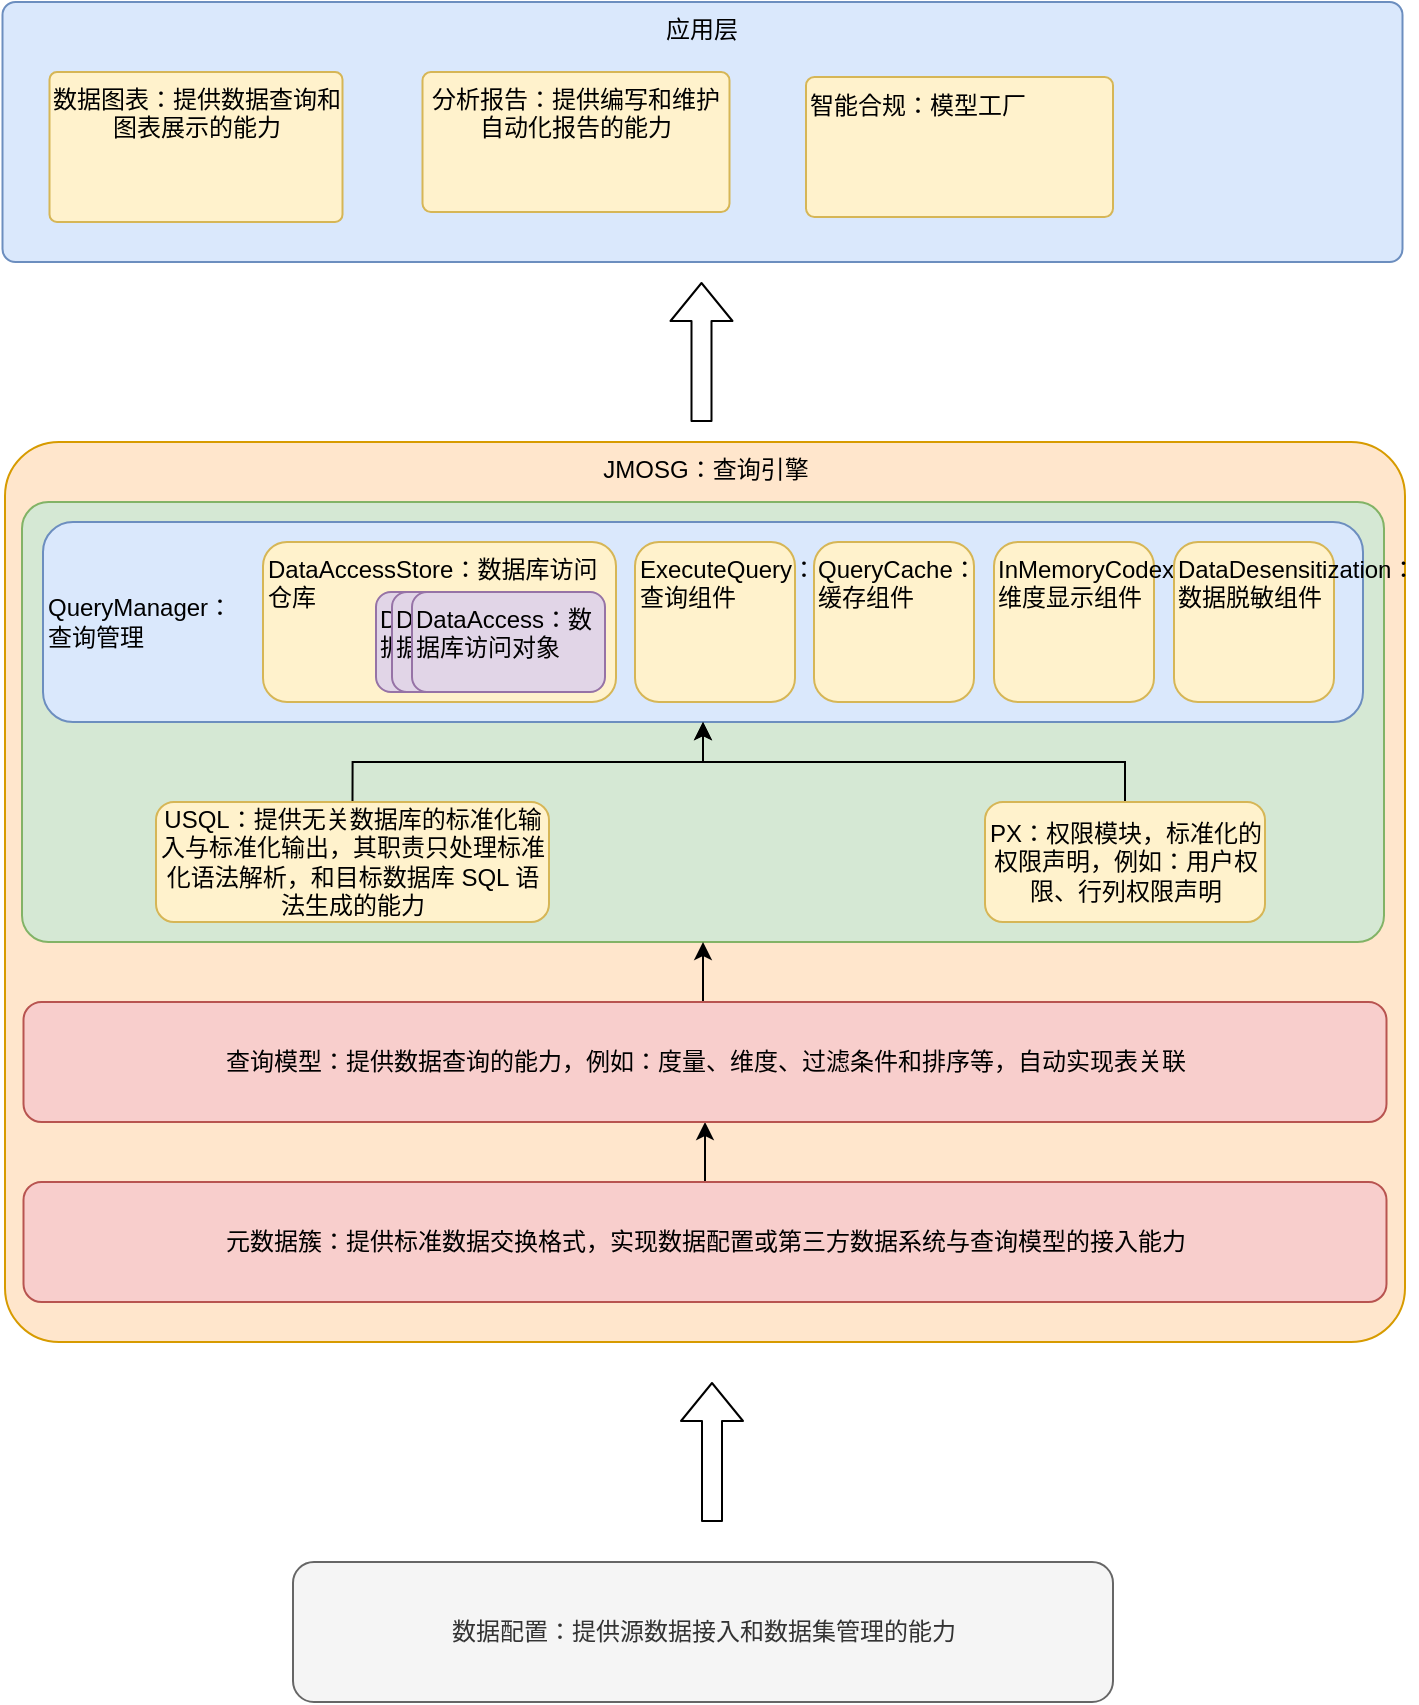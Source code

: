 <mxfile version="22.0.3" type="device" pages="3">
  <diagram id="HlgkqBEfajMvOwJf2j19" name="架构图">
    <mxGraphModel dx="1050" dy="621" grid="1" gridSize="10" guides="1" tooltips="1" connect="1" arrows="1" fold="1" page="1" pageScale="1" pageWidth="827" pageHeight="1169" math="0" shadow="0">
      <root>
        <mxCell id="0" />
        <mxCell id="1" parent="0" />
        <mxCell id="TLKmbodHc9-tWzEVnzp6-1" value="应用层" style="rounded=1;whiteSpace=wrap;html=1;align=center;fillColor=#dae8fc;strokeColor=#6c8ebf;arcSize=5;verticalAlign=top;" parent="1" vertex="1">
          <mxGeometry x="283.25" y="200" width="700" height="130" as="geometry" />
        </mxCell>
        <mxCell id="TLKmbodHc9-tWzEVnzp6-2" value="数据配置：提供源数据接入和数据集管理的能力" style="rounded=1;whiteSpace=wrap;html=1;fillColor=#f5f5f5;strokeColor=#666666;fontColor=#333333;" parent="1" vertex="1">
          <mxGeometry x="428.5" y="980" width="410" height="70" as="geometry" />
        </mxCell>
        <mxCell id="TLKmbodHc9-tWzEVnzp6-3" value="JMOSG：查询引擎" style="rounded=1;whiteSpace=wrap;html=1;verticalAlign=top;arcSize=6;fillColor=#ffe6cc;strokeColor=#d79b00;" parent="1" vertex="1">
          <mxGeometry x="284.5" y="420" width="700" height="450" as="geometry" />
        </mxCell>
        <mxCell id="TLKmbodHc9-tWzEVnzp6-4" value="" style="shape=flexArrow;endArrow=classic;html=1;" parent="1" edge="1">
          <mxGeometry width="50" height="50" relative="1" as="geometry">
            <mxPoint x="638" y="960" as="sourcePoint" />
            <mxPoint x="638" y="890" as="targetPoint" />
          </mxGeometry>
        </mxCell>
        <mxCell id="TLKmbodHc9-tWzEVnzp6-5" value="数据图表：提供数据查询和图表展示的能力" style="rounded=1;whiteSpace=wrap;html=1;align=center;fillColor=#fff2cc;strokeColor=#d6b656;arcSize=5;verticalAlign=top;" parent="1" vertex="1">
          <mxGeometry x="306.75" y="235" width="146.5" height="75" as="geometry" />
        </mxCell>
        <mxCell id="TLKmbodHc9-tWzEVnzp6-6" value="" style="rounded=1;whiteSpace=wrap;html=1;align=center;arcSize=6;fillColor=#d5e8d4;strokeColor=#82b366;" parent="1" vertex="1">
          <mxGeometry x="293" y="450" width="681" height="220" as="geometry" />
        </mxCell>
        <mxCell id="TLKmbodHc9-tWzEVnzp6-7" value="QueryManager：&lt;br&gt;查询管理" style="rounded=1;whiteSpace=wrap;html=1;align=left;fillColor=#dae8fc;strokeColor=#6c8ebf;" parent="1" vertex="1">
          <mxGeometry x="303.5" y="460" width="660" height="100" as="geometry" />
        </mxCell>
        <mxCell id="TLKmbodHc9-tWzEVnzp6-8" style="edgeStyle=orthogonalEdgeStyle;rounded=0;orthogonalLoop=1;jettySize=auto;html=1;exitX=0.5;exitY=0;exitDx=0;exitDy=0;entryX=0.5;entryY=1;entryDx=0;entryDy=0;" parent="1" source="TLKmbodHc9-tWzEVnzp6-9" target="TLKmbodHc9-tWzEVnzp6-7" edge="1">
          <mxGeometry relative="1" as="geometry" />
        </mxCell>
        <mxCell id="TLKmbodHc9-tWzEVnzp6-9" value="USQL：提供无关数据库的标准化输入与标准化输出，其职责只处理标准化语法解析，和目标数据库 SQL 语法生成的能力" style="rounded=1;whiteSpace=wrap;html=1;fillColor=#fff2cc;strokeColor=#d6b656;" parent="1" vertex="1">
          <mxGeometry x="360" y="600" width="196.5" height="60" as="geometry" />
        </mxCell>
        <mxCell id="TLKmbodHc9-tWzEVnzp6-10" style="edgeStyle=orthogonalEdgeStyle;rounded=0;orthogonalLoop=1;jettySize=auto;html=1;exitX=0.5;exitY=0;exitDx=0;exitDy=0;entryX=0.5;entryY=1;entryDx=0;entryDy=0;" parent="1" source="TLKmbodHc9-tWzEVnzp6-11" target="TLKmbodHc9-tWzEVnzp6-7" edge="1">
          <mxGeometry relative="1" as="geometry">
            <mxPoint x="483.5" y="540" as="targetPoint" />
          </mxGeometry>
        </mxCell>
        <mxCell id="TLKmbodHc9-tWzEVnzp6-11" value="PX：权限模块，标准化的权限声明，例如：用户权限、行列权限声明" style="rounded=1;whiteSpace=wrap;html=1;fillColor=#fff2cc;strokeColor=#d6b656;" parent="1" vertex="1">
          <mxGeometry x="774.5" y="600" width="140" height="60" as="geometry" />
        </mxCell>
        <mxCell id="TLKmbodHc9-tWzEVnzp6-12" value="DataAccessStore：数据库访问仓库" style="rounded=1;whiteSpace=wrap;html=1;align=left;fillColor=#fff2cc;strokeColor=#d6b656;labelPosition=center;verticalLabelPosition=middle;verticalAlign=top;" parent="1" vertex="1">
          <mxGeometry x="413.5" y="470" width="176.5" height="80" as="geometry" />
        </mxCell>
        <mxCell id="TLKmbodHc9-tWzEVnzp6-13" value="InMemoryCodex：维度显示组件" style="rounded=1;whiteSpace=wrap;html=1;align=left;fillColor=#fff2cc;strokeColor=#d6b656;verticalAlign=top;" parent="1" vertex="1">
          <mxGeometry x="779" y="470" width="80" height="80" as="geometry" />
        </mxCell>
        <mxCell id="TLKmbodHc9-tWzEVnzp6-14" value="DataDesensitization：数据脱敏组件" style="rounded=1;whiteSpace=wrap;html=1;align=left;fillColor=#fff2cc;strokeColor=#d6b656;verticalAlign=top;" parent="1" vertex="1">
          <mxGeometry x="869" y="470" width="80" height="80" as="geometry" />
        </mxCell>
        <mxCell id="TLKmbodHc9-tWzEVnzp6-15" style="edgeStyle=orthogonalEdgeStyle;rounded=0;orthogonalLoop=1;jettySize=auto;html=1;exitX=0.5;exitY=0;exitDx=0;exitDy=0;entryX=0.5;entryY=1;entryDx=0;entryDy=0;" parent="1" source="TLKmbodHc9-tWzEVnzp6-16" target="TLKmbodHc9-tWzEVnzp6-18" edge="1">
          <mxGeometry relative="1" as="geometry" />
        </mxCell>
        <mxCell id="TLKmbodHc9-tWzEVnzp6-16" value="元数据簇：提供标准数据交换格式，实现数据配置或第三方数据系统与查询模型的接入能力" style="rounded=1;whiteSpace=wrap;html=1;align=center;fillColor=#f8cecc;strokeColor=#b85450;" parent="1" vertex="1">
          <mxGeometry x="293.75" y="790" width="681.5" height="60" as="geometry" />
        </mxCell>
        <mxCell id="TLKmbodHc9-tWzEVnzp6-17" style="edgeStyle=orthogonalEdgeStyle;rounded=0;orthogonalLoop=1;jettySize=auto;html=1;exitX=0.5;exitY=0;exitDx=0;exitDy=0;entryX=0.5;entryY=1;entryDx=0;entryDy=0;" parent="1" source="TLKmbodHc9-tWzEVnzp6-18" target="TLKmbodHc9-tWzEVnzp6-6" edge="1">
          <mxGeometry relative="1" as="geometry" />
        </mxCell>
        <mxCell id="TLKmbodHc9-tWzEVnzp6-18" value="查询模型：提供数据查询的能力，例如：度量、维度、过滤条件和排序等，自动实现表关联" style="rounded=1;whiteSpace=wrap;html=1;align=center;fillColor=#f8cecc;strokeColor=#b85450;" parent="1" vertex="1">
          <mxGeometry x="293.75" y="700" width="681.5" height="60" as="geometry" />
        </mxCell>
        <mxCell id="TLKmbodHc9-tWzEVnzp6-19" value="分析报告：提供编写和维护自动化报告的能力" style="rounded=1;whiteSpace=wrap;html=1;align=center;fillColor=#fff2cc;strokeColor=#d6b656;arcSize=6;verticalAlign=top;" parent="1" vertex="1">
          <mxGeometry x="493.25" y="235" width="153.5" height="70" as="geometry" />
        </mxCell>
        <mxCell id="TLKmbodHc9-tWzEVnzp6-20" value="" style="shape=flexArrow;endArrow=classic;html=1;" parent="1" edge="1">
          <mxGeometry width="50" height="50" relative="1" as="geometry">
            <mxPoint x="632.75" y="410" as="sourcePoint" />
            <mxPoint x="632.75" y="340" as="targetPoint" />
          </mxGeometry>
        </mxCell>
        <mxCell id="TLKmbodHc9-tWzEVnzp6-21" value="DataAccess：数据库访问对象" style="rounded=1;whiteSpace=wrap;html=1;align=left;fillColor=#e1d5e7;strokeColor=#9673a6;labelPosition=center;verticalLabelPosition=middle;verticalAlign=top;" parent="1" vertex="1">
          <mxGeometry x="470" y="495" width="96.5" height="50" as="geometry" />
        </mxCell>
        <mxCell id="TLKmbodHc9-tWzEVnzp6-22" value="QueryCache：缓存组件" style="rounded=1;whiteSpace=wrap;html=1;align=left;fillColor=#fff2cc;strokeColor=#d6b656;verticalAlign=top;" parent="1" vertex="1">
          <mxGeometry x="689" y="470" width="80" height="80" as="geometry" />
        </mxCell>
        <mxCell id="TLKmbodHc9-tWzEVnzp6-23" value="智能合规：模型工厂" style="rounded=1;whiteSpace=wrap;html=1;align=left;fillColor=#fff2cc;strokeColor=#d6b656;arcSize=6;verticalAlign=top;" parent="1" vertex="1">
          <mxGeometry x="685" y="237.5" width="153.5" height="70" as="geometry" />
        </mxCell>
        <mxCell id="TLKmbodHc9-tWzEVnzp6-26" value="DataAccess：数据库访问对象" style="rounded=1;whiteSpace=wrap;html=1;align=left;fillColor=#e1d5e7;strokeColor=#9673a6;labelPosition=center;verticalLabelPosition=middle;verticalAlign=top;" parent="1" vertex="1">
          <mxGeometry x="478" y="495" width="96.5" height="50" as="geometry" />
        </mxCell>
        <mxCell id="TLKmbodHc9-tWzEVnzp6-27" value="DataAccess：数据库访问对象" style="rounded=1;whiteSpace=wrap;html=1;align=left;fillColor=#e1d5e7;strokeColor=#9673a6;labelPosition=center;verticalLabelPosition=middle;verticalAlign=top;" parent="1" vertex="1">
          <mxGeometry x="488" y="495" width="96.5" height="50" as="geometry" />
        </mxCell>
        <mxCell id="TLKmbodHc9-tWzEVnzp6-28" value="ExecuteQuery：查询组件" style="rounded=1;whiteSpace=wrap;html=1;align=left;fillColor=#fff2cc;strokeColor=#d6b656;verticalAlign=top;" parent="1" vertex="1">
          <mxGeometry x="599.5" y="470" width="80" height="80" as="geometry" />
        </mxCell>
      </root>
    </mxGraphModel>
  </diagram>
  <diagram id="eeCoDS1db2tl32WeMxAO" name="对象关系 UML">
    <mxGraphModel dx="7135" dy="2943" grid="1" gridSize="10" guides="1" tooltips="1" connect="1" arrows="1" fold="1" page="1" pageScale="1" pageWidth="827" pageHeight="1169" math="0" shadow="0">
      <root>
        <mxCell id="0" />
        <mxCell id="1" parent="0" />
        <mxCell id="Kf9gLsbmll_X9jmvttEi-113" value="" style="shape=note;size=20;whiteSpace=wrap;html=1;fillColor=#fff2cc;strokeColor=#d6b656;" vertex="1" parent="1">
          <mxGeometry x="-3590" y="-572.25" width="190" height="260" as="geometry" />
        </mxCell>
        <mxCell id="Kf9gLsbmll_X9jmvttEi-100" value="" style="rounded=0;whiteSpace=wrap;html=1;" vertex="1" parent="1">
          <mxGeometry x="-3370" y="1310" width="630" height="250" as="geometry" />
        </mxCell>
        <mxCell id="Kf9gLsbmll_X9jmvttEi-85" style="edgeStyle=orthogonalEdgeStyle;rounded=0;orthogonalLoop=1;jettySize=auto;html=1;entryX=0;entryY=0.75;entryDx=0;entryDy=0;endArrow=open;endFill=0;" edge="1" parent="1" source="Kf9gLsbmll_X9jmvttEi-84" target="2ZxvnMTlZ2vhEo4hqiN0-213">
          <mxGeometry relative="1" as="geometry" />
        </mxCell>
        <mxCell id="Kf9gLsbmll_X9jmvttEi-102" style="edgeStyle=orthogonalEdgeStyle;rounded=0;orthogonalLoop=1;jettySize=auto;html=1;endArrow=open;endFill=0;" edge="1" parent="1" source="Kf9gLsbmll_X9jmvttEi-84" target="Kf9gLsbmll_X9jmvttEi-100">
          <mxGeometry relative="1" as="geometry" />
        </mxCell>
        <mxCell id="Kf9gLsbmll_X9jmvttEi-84" value="" style="rounded=0;whiteSpace=wrap;html=1;" vertex="1" parent="1">
          <mxGeometry x="-2450" y="1510" width="690" height="950" as="geometry" />
        </mxCell>
        <mxCell id="GtIiBCPNdDwtwLogQqZn-99" style="edgeStyle=orthogonalEdgeStyle;rounded=0;orthogonalLoop=1;jettySize=auto;html=1;endArrow=open;endFill=0;" edge="1" parent="1" source="GtIiBCPNdDwtwLogQqZn-98" target="2ZxvnMTlZ2vhEo4hqiN0-213">
          <mxGeometry relative="1" as="geometry" />
        </mxCell>
        <mxCell id="GtIiBCPNdDwtwLogQqZn-100" style="edgeStyle=orthogonalEdgeStyle;rounded=0;orthogonalLoop=1;jettySize=auto;html=1;endArrow=open;endFill=0;" edge="1" parent="1" source="GtIiBCPNdDwtwLogQqZn-98" target="jIGCWoWqBi3fb8L1aCOt-29">
          <mxGeometry relative="1" as="geometry" />
        </mxCell>
        <mxCell id="Kf9gLsbmll_X9jmvttEi-86" style="edgeStyle=orthogonalEdgeStyle;rounded=0;orthogonalLoop=1;jettySize=auto;html=1;endArrow=open;endFill=0;" edge="1" parent="1" source="GtIiBCPNdDwtwLogQqZn-98" target="Kf9gLsbmll_X9jmvttEi-84">
          <mxGeometry relative="1" as="geometry" />
        </mxCell>
        <mxCell id="GtIiBCPNdDwtwLogQqZn-98" value="" style="rounded=0;whiteSpace=wrap;html=1;" vertex="1" parent="1">
          <mxGeometry x="-2530" y="480" width="1180" height="725" as="geometry" />
        </mxCell>
        <mxCell id="2ZxvnMTlZ2vhEo4hqiN0-213" value="" style="rounded=0;whiteSpace=wrap;html=1;" vertex="1" parent="1">
          <mxGeometry x="-1060" y="-680" width="3480" height="3440" as="geometry" />
        </mxCell>
        <mxCell id="bINqG3bWtyx3twVNqiKQ-41" value="" style="rounded=0;whiteSpace=wrap;html=1;fillColor=none;dashed=1;dashPattern=1 4;" vertex="1" parent="1">
          <mxGeometry x="-970" y="450" width="640" height="540" as="geometry" />
        </mxCell>
        <mxCell id="bINqG3bWtyx3twVNqiKQ-37" value="" style="rounded=0;whiteSpace=wrap;html=1;fillColor=none;dashed=1;dashPattern=1 4;labelBackgroundColor=none;" vertex="1" parent="1">
          <mxGeometry x="-970" y="1060" width="544.25" height="360" as="geometry" />
        </mxCell>
        <mxCell id="Kf9gLsbmll_X9jmvttEi-63" style="edgeStyle=orthogonalEdgeStyle;rounded=0;orthogonalLoop=1;jettySize=auto;html=1;exitX=1;exitY=0.75;exitDx=0;exitDy=0;entryX=0;entryY=0;entryDx=0;entryDy=0;dashed=1;endArrow=open;endFill=0;" edge="1" parent="1" source="JMSFPgGmbMVXUY0YkX4j-192" target="Kf9gLsbmll_X9jmvttEi-58">
          <mxGeometry relative="1" as="geometry">
            <Array as="points">
              <mxPoint x="-310" y="260" />
              <mxPoint x="-310" y="1360" />
            </Array>
          </mxGeometry>
        </mxCell>
        <mxCell id="JMSFPgGmbMVXUY0YkX4j-192" value="" style="rounded=0;whiteSpace=wrap;html=1;fillColor=none;dashed=1;dashPattern=1 4;" vertex="1" parent="1">
          <mxGeometry x="-814.5" y="-220" width="450" height="640" as="geometry" />
        </mxCell>
        <mxCell id="JMSFPgGmbMVXUY0YkX4j-104" value="" style="rounded=0;whiteSpace=wrap;html=1;fillColor=none;dashed=1;dashPattern=1 4;" vertex="1" parent="1">
          <mxGeometry x="-280" y="-180" width="1190" height="1280" as="geometry" />
        </mxCell>
        <mxCell id="15" value="" style="html=1;exitX=0.5;exitY=0;exitDx=0;exitDy=0;endArrow=block;endFill=0;" parent="1" source="11" edge="1">
          <mxGeometry relative="1" as="geometry">
            <mxPoint x="483.714" y="-200" as="targetPoint" />
            <Array as="points">
              <mxPoint x="400" y="-140" />
              <mxPoint x="460" y="-140" />
            </Array>
          </mxGeometry>
        </mxCell>
        <mxCell id="11" value="Select" style="swimlane;childLayout=stackLayout;horizontal=1;startSize=30;horizontalStack=0;resizeParent=1;resizeParentMax=0;resizeLast=0;collapsible=1;marginBottom=0;whiteSpace=wrap;html=1;dashed=1;" parent="1" vertex="1">
          <mxGeometry x="235" y="-90" width="240" height="540" as="geometry" />
        </mxCell>
        <mxCell id="DpqRCDfmXuo78r4vS7Eg-131" value="+ Elements: SelectElementList" style="text;strokeColor=none;fillColor=none;align=left;verticalAlign=middle;spacingLeft=4;spacingRight=4;overflow=hidden;points=[[0,0.5],[1,0.5]];portConstraint=eastwest;rotatable=0;whiteSpace=wrap;html=1;" vertex="1" parent="11">
          <mxGeometry y="30" width="240" height="30" as="geometry" />
        </mxCell>
        <mxCell id="12" value="+ Sources: SelectSourceList" style="text;strokeColor=none;fillColor=none;align=left;verticalAlign=middle;spacingLeft=4;spacingRight=4;overflow=hidden;points=[[0,0.5],[1,0.5]];portConstraint=eastwest;rotatable=0;whiteSpace=wrap;html=1;" parent="11" vertex="1">
          <mxGeometry y="60" width="240" height="30" as="geometry" />
        </mxCell>
        <mxCell id="DpqRCDfmXuo78r4vS7Eg-133" value="+ GroupClause: GroupList" style="text;strokeColor=none;fillColor=none;align=left;verticalAlign=middle;spacingLeft=4;spacingRight=4;overflow=hidden;points=[[0,0.5],[1,0.5]];portConstraint=eastwest;rotatable=0;whiteSpace=wrap;html=1;" vertex="1" parent="11">
          <mxGeometry y="90" width="240" height="30" as="geometry" />
        </mxCell>
        <mxCell id="DpqRCDfmXuo78r4vS7Eg-134" value="+ OrderClause: OrderList" style="text;strokeColor=none;fillColor=none;align=left;verticalAlign=middle;spacingLeft=4;spacingRight=4;overflow=hidden;points=[[0,0.5],[1,0.5]];portConstraint=eastwest;rotatable=0;whiteSpace=wrap;html=1;" vertex="1" parent="11">
          <mxGeometry y="120" width="240" height="30" as="geometry" />
        </mxCell>
        <mxCell id="DpqRCDfmXuo78r4vS7Eg-132" value="+ Predicate: PredicateExpression" style="text;strokeColor=none;fillColor=none;align=left;verticalAlign=middle;spacingLeft=4;spacingRight=4;overflow=hidden;points=[[0,0.5],[1,0.5]];portConstraint=eastwest;rotatable=0;whiteSpace=wrap;html=1;" vertex="1" parent="11">
          <mxGeometry y="150" width="240" height="30" as="geometry" />
        </mxCell>
        <mxCell id="DpqRCDfmXuo78r4vS7Eg-136" value="+ Skip: int" style="text;strokeColor=none;fillColor=none;align=left;verticalAlign=middle;spacingLeft=4;spacingRight=4;overflow=hidden;points=[[0,0.5],[1,0.5]];portConstraint=eastwest;rotatable=0;whiteSpace=wrap;html=1;" vertex="1" parent="11">
          <mxGeometry y="180" width="240" height="30" as="geometry" />
        </mxCell>
        <mxCell id="DpqRCDfmXuo78r4vS7Eg-138" value="+ Limit: int" style="text;strokeColor=none;fillColor=none;align=left;verticalAlign=middle;spacingLeft=4;spacingRight=4;overflow=hidden;points=[[0,0.5],[1,0.5]];portConstraint=eastwest;rotatable=0;whiteSpace=wrap;html=1;" vertex="1" parent="11">
          <mxGeometry y="210" width="240" height="30" as="geometry" />
        </mxCell>
        <mxCell id="DpqRCDfmXuo78r4vS7Eg-139" value="+ Alias: Identifier" style="text;strokeColor=none;fillColor=none;align=left;verticalAlign=middle;spacingLeft=4;spacingRight=4;overflow=hidden;points=[[0,0.5],[1,0.5]];portConstraint=eastwest;rotatable=0;whiteSpace=wrap;html=1;" vertex="1" parent="11">
          <mxGeometry y="240" width="240" height="30" as="geometry" />
        </mxCell>
        <mxCell id="DpqRCDfmXuo78r4vS7Eg-137" value="+ From(Joinable[]): Select" style="text;strokeColor=none;fillColor=none;align=left;verticalAlign=middle;spacingLeft=4;spacingRight=4;overflow=hidden;points=[[0,0.5],[1,0.5]];portConstraint=eastwest;rotatable=0;whiteSpace=wrap;html=1;" vertex="1" parent="11">
          <mxGeometry y="270" width="240" height="30" as="geometry" />
        </mxCell>
        <mxCell id="DpqRCDfmXuo78r4vS7Eg-140" value="+ Where(PredicateExpression[]): Select" style="text;strokeColor=none;fillColor=none;align=left;verticalAlign=middle;spacingLeft=4;spacingRight=4;overflow=hidden;points=[[0,0.5],[1,0.5]];portConstraint=eastwest;rotatable=0;whiteSpace=wrap;html=1;" vertex="1" parent="11">
          <mxGeometry y="300" width="240" height="30" as="geometry" />
        </mxCell>
        <mxCell id="DpqRCDfmXuo78r4vS7Eg-142" value="+ OrderBy(OrderElement[]): Select" style="text;strokeColor=none;fillColor=none;align=left;verticalAlign=middle;spacingLeft=4;spacingRight=4;overflow=hidden;points=[[0,0.5],[1,0.5]];portConstraint=eastwest;rotatable=0;whiteSpace=wrap;html=1;" vertex="1" parent="11">
          <mxGeometry y="330" width="240" height="30" as="geometry" />
        </mxCell>
        <mxCell id="DpqRCDfmXuo78r4vS7Eg-143" value="+ GroupBy(Expression): Select" style="text;strokeColor=none;fillColor=none;align=left;verticalAlign=middle;spacingLeft=4;spacingRight=4;overflow=hidden;points=[[0,0.5],[1,0.5]];portConstraint=eastwest;rotatable=0;whiteSpace=wrap;html=1;" vertex="1" parent="11">
          <mxGeometry y="360" width="240" height="30" as="geometry" />
        </mxCell>
        <mxCell id="DpqRCDfmXuo78r4vS7Eg-141" value="+ Union(Select): Select" style="text;strokeColor=none;fillColor=none;align=left;verticalAlign=middle;spacingLeft=4;spacingRight=4;overflow=hidden;points=[[0,0.5],[1,0.5]];portConstraint=eastwest;rotatable=0;whiteSpace=wrap;html=1;" vertex="1" parent="11">
          <mxGeometry y="390" width="240" height="30" as="geometry" />
        </mxCell>
        <mxCell id="DpqRCDfmXuo78r4vS7Eg-144" value="+ Intersect(Select): Select" style="text;strokeColor=none;fillColor=none;align=left;verticalAlign=middle;spacingLeft=4;spacingRight=4;overflow=hidden;points=[[0,0.5],[1,0.5]];portConstraint=eastwest;rotatable=0;whiteSpace=wrap;html=1;" vertex="1" parent="11">
          <mxGeometry y="420" width="240" height="30" as="geometry" />
        </mxCell>
        <mxCell id="DpqRCDfmXuo78r4vS7Eg-145" value="+ Offset(limit: int, skip: int): Select" style="text;strokeColor=none;fillColor=none;align=left;verticalAlign=middle;spacingLeft=4;spacingRight=4;overflow=hidden;points=[[0,0.5],[1,0.5]];portConstraint=eastwest;rotatable=0;whiteSpace=wrap;html=1;" vertex="1" parent="11">
          <mxGeometry y="450" width="240" height="30" as="geometry" />
        </mxCell>
        <mxCell id="DpqRCDfmXuo78r4vS7Eg-147" value="+ PageBy(page: int, pageSize: int): Select" style="text;strokeColor=none;fillColor=none;align=left;verticalAlign=middle;spacingLeft=4;spacingRight=4;overflow=hidden;points=[[0,0.5],[1,0.5]];portConstraint=eastwest;rotatable=0;whiteSpace=wrap;html=1;" vertex="1" parent="11">
          <mxGeometry y="480" width="240" height="30" as="geometry" />
        </mxCell>
        <mxCell id="DpqRCDfmXuo78r4vS7Eg-146" value="+ As(string): Select" style="text;strokeColor=none;fillColor=none;align=left;verticalAlign=middle;spacingLeft=4;spacingRight=4;overflow=hidden;points=[[0,0.5],[1,0.5]];portConstraint=eastwest;rotatable=0;whiteSpace=wrap;html=1;" vertex="1" parent="11">
          <mxGeometry y="510" width="240" height="30" as="geometry" />
        </mxCell>
        <mxCell id="JMSFPgGmbMVXUY0YkX4j-48" style="edgeStyle=orthogonalEdgeStyle;rounded=0;orthogonalLoop=1;jettySize=auto;html=1;endArrow=block;endFill=0;exitX=0.5;exitY=0;exitDx=0;exitDy=0;entryX=0;entryY=0.5;entryDx=0;entryDy=0;" edge="1" parent="1" source="17" target="DpqRCDfmXuo78r4vS7Eg-113">
          <mxGeometry relative="1" as="geometry" />
        </mxCell>
        <mxCell id="17" value="ElementOrSelect" style="swimlane;childLayout=stackLayout;horizontal=1;startSize=30;horizontalStack=0;resizeParent=1;resizeParentMax=0;resizeLast=0;collapsible=1;marginBottom=0;whiteSpace=wrap;html=1;dashed=1;" parent="1" vertex="1">
          <mxGeometry x="30" y="-60" width="170" height="90" as="geometry" />
        </mxCell>
        <mxCell id="19" value="+ Alias: Identifier" style="text;strokeColor=none;fillColor=none;align=left;verticalAlign=middle;spacingLeft=4;spacingRight=4;overflow=hidden;points=[[0,0.5],[1,0.5]];portConstraint=eastwest;rotatable=0;whiteSpace=wrap;html=1;" parent="17" vertex="1">
          <mxGeometry y="30" width="170" height="30" as="geometry" />
        </mxCell>
        <mxCell id="23" value="+ As(string): ElementOrSelect" style="text;strokeColor=none;fillColor=none;align=left;verticalAlign=middle;spacingLeft=4;spacingRight=4;overflow=hidden;points=[[0,0.5],[1,0.5]];portConstraint=eastwest;rotatable=0;whiteSpace=wrap;html=1;" parent="17" vertex="1">
          <mxGeometry y="60" width="170" height="30" as="geometry" />
        </mxCell>
        <mxCell id="JMSFPgGmbMVXUY0YkX4j-49" style="edgeStyle=orthogonalEdgeStyle;rounded=0;orthogonalLoop=1;jettySize=auto;html=1;endArrow=block;endFill=0;dashed=1;" edge="1" parent="1" source="24" target="17">
          <mxGeometry relative="1" as="geometry" />
        </mxCell>
        <mxCell id="24" value="SelectElement" style="swimlane;childLayout=stackLayout;horizontal=1;startSize=30;horizontalStack=0;resizeParent=1;resizeParentMax=0;resizeLast=0;collapsible=1;marginBottom=0;whiteSpace=wrap;html=1;" parent="1" vertex="1">
          <mxGeometry x="30" y="100" width="170" height="180" as="geometry" />
        </mxCell>
        <mxCell id="25" value="+ Expr: Expression" style="text;strokeColor=none;fillColor=none;align=left;verticalAlign=middle;spacingLeft=4;spacingRight=4;overflow=hidden;points=[[0,0.5],[1,0.5]];portConstraint=eastwest;rotatable=0;whiteSpace=wrap;html=1;" parent="24" vertex="1">
          <mxGeometry y="30" width="170" height="30" as="geometry" />
        </mxCell>
        <mxCell id="26" value="+ Alias: string" style="text;strokeColor=none;fillColor=none;align=left;verticalAlign=middle;spacingLeft=4;spacingRight=4;overflow=hidden;points=[[0,0.5],[1,0.5]];portConstraint=eastwest;rotatable=0;whiteSpace=wrap;html=1;" parent="24" vertex="1">
          <mxGeometry y="60" width="170" height="30" as="geometry" />
        </mxCell>
        <mxCell id="JMSFPgGmbMVXUY0YkX4j-50" value="+ As(string): ElementOrSelect" style="text;strokeColor=none;fillColor=none;align=left;verticalAlign=middle;spacingLeft=4;spacingRight=4;overflow=hidden;points=[[0,0.5],[1,0.5]];portConstraint=eastwest;rotatable=0;whiteSpace=wrap;html=1;" vertex="1" parent="24">
          <mxGeometry y="90" width="170" height="30" as="geometry" />
        </mxCell>
        <mxCell id="JMSFPgGmbMVXUY0YkX4j-52" value="+ Accept(Visitor&amp;lt;T&amp;gt;): T" style="text;strokeColor=none;fillColor=none;align=left;verticalAlign=middle;spacingLeft=4;spacingRight=4;overflow=hidden;points=[[0,0.5],[1,0.5]];portConstraint=eastwest;rotatable=0;whiteSpace=wrap;html=1;" vertex="1" parent="24">
          <mxGeometry y="120" width="170" height="30" as="geometry" />
        </mxCell>
        <mxCell id="JMSFPgGmbMVXUY0YkX4j-53" value="+ IsAsterisk(): bool" style="text;strokeColor=none;fillColor=none;align=left;verticalAlign=middle;spacingLeft=4;spacingRight=4;overflow=hidden;points=[[0,0.5],[1,0.5]];portConstraint=eastwest;rotatable=0;whiteSpace=wrap;html=1;" vertex="1" parent="24">
          <mxGeometry y="150" width="170" height="30" as="geometry" />
        </mxCell>
        <mxCell id="Kf9gLsbmll_X9jmvttEi-103" style="edgeStyle=orthogonalEdgeStyle;rounded=0;orthogonalLoop=1;jettySize=auto;html=1;exitX=0;exitY=0.75;exitDx=0;exitDy=0;endArrow=open;endFill=0;" edge="1" parent="1" source="jIGCWoWqBi3fb8L1aCOt-29" target="Kf9gLsbmll_X9jmvttEi-100">
          <mxGeometry relative="1" as="geometry" />
        </mxCell>
        <mxCell id="jIGCWoWqBi3fb8L1aCOt-29" value="" style="rounded=0;whiteSpace=wrap;html=1;fillColor=default;" vertex="1" parent="1">
          <mxGeometry x="-2420" y="-690" width="770" height="920" as="geometry" />
        </mxCell>
        <mxCell id="jIGCWoWqBi3fb8L1aCOt-36" value="QueryModel" style="swimlane;childLayout=stackLayout;horizontal=1;startSize=30;horizontalStack=0;resizeParent=1;resizeParentMax=0;resizeLast=0;collapsible=1;marginBottom=0;whiteSpace=wrap;html=1;" vertex="1" parent="1">
          <mxGeometry x="-2140" y="-620" width="290" height="270" as="geometry">
            <mxRectangle x="1050" y="480" width="120" height="30" as="alternateBounds" />
          </mxGeometry>
        </mxCell>
        <mxCell id="jIGCWoWqBi3fb8L1aCOt-37" value="+ Rows: []QueryItem" style="text;strokeColor=none;fillColor=none;align=left;verticalAlign=middle;spacingLeft=4;spacingRight=4;overflow=hidden;points=[[0,0.5],[1,0.5]];portConstraint=eastwest;rotatable=0;whiteSpace=wrap;html=1;" vertex="1" parent="jIGCWoWqBi3fb8L1aCOt-36">
          <mxGeometry y="30" width="290" height="30" as="geometry" />
        </mxCell>
        <mxCell id="jIGCWoWqBi3fb8L1aCOt-39" value="+ Columns: []QueryItem" style="text;strokeColor=none;fillColor=none;align=left;verticalAlign=middle;spacingLeft=4;spacingRight=4;overflow=hidden;points=[[0,0.5],[1,0.5]];portConstraint=eastwest;rotatable=0;whiteSpace=wrap;html=1;" vertex="1" parent="jIGCWoWqBi3fb8L1aCOt-36">
          <mxGeometry y="60" width="290" height="30" as="geometry" />
        </mxCell>
        <mxCell id="jIGCWoWqBi3fb8L1aCOt-40" value="+ FilterCriteria: string" style="text;strokeColor=none;fillColor=none;align=left;verticalAlign=middle;spacingLeft=4;spacingRight=4;overflow=hidden;points=[[0,0.5],[1,0.5]];portConstraint=eastwest;rotatable=0;whiteSpace=wrap;html=1;" vertex="1" parent="jIGCWoWqBi3fb8L1aCOt-36">
          <mxGeometry y="90" width="290" height="30" as="geometry" />
        </mxCell>
        <mxCell id="jIGCWoWqBi3fb8L1aCOt-38" value="+ Sorts: []QuerySorting" style="text;strokeColor=none;fillColor=none;align=left;verticalAlign=middle;spacingLeft=4;spacingRight=4;overflow=hidden;points=[[0,0.5],[1,0.5]];portConstraint=eastwest;rotatable=0;whiteSpace=wrap;html=1;" vertex="1" parent="jIGCWoWqBi3fb8L1aCOt-36">
          <mxGeometry y="120" width="290" height="30" as="geometry" />
        </mxCell>
        <mxCell id="DpqRCDfmXuo78r4vS7Eg-61" value="+ BuildStatement(MetaSet): Statement" style="text;strokeColor=none;fillColor=none;align=left;verticalAlign=middle;spacingLeft=4;spacingRight=4;overflow=hidden;points=[[0,0.5],[1,0.5]];portConstraint=eastwest;rotatable=0;whiteSpace=wrap;html=1;" vertex="1" parent="jIGCWoWqBi3fb8L1aCOt-36">
          <mxGeometry y="150" width="290" height="30" as="geometry" />
        </mxCell>
        <mxCell id="DpqRCDfmXuo78r4vS7Eg-62" value="+ Collect(): QueryFieldList" style="text;strokeColor=none;fillColor=none;align=left;verticalAlign=middle;spacingLeft=4;spacingRight=4;overflow=hidden;points=[[0,0.5],[1,0.5]];portConstraint=eastwest;rotatable=0;whiteSpace=wrap;html=1;" vertex="1" parent="jIGCWoWqBi3fb8L1aCOt-36">
          <mxGeometry y="180" width="290" height="30" as="geometry" />
        </mxCell>
        <mxCell id="DpqRCDfmXuo78r4vS7Eg-64" value="+ HasItem(): bool" style="text;strokeColor=none;fillColor=none;align=left;verticalAlign=middle;spacingLeft=4;spacingRight=4;overflow=hidden;points=[[0,0.5],[1,0.5]];portConstraint=eastwest;rotatable=0;whiteSpace=wrap;html=1;" vertex="1" parent="jIGCWoWqBi3fb8L1aCOt-36">
          <mxGeometry y="210" width="290" height="30" as="geometry" />
        </mxCell>
        <mxCell id="DpqRCDfmXuo78r4vS7Eg-65" value="+ SpecifySorted(): bool" style="text;strokeColor=none;fillColor=none;align=left;verticalAlign=middle;spacingLeft=4;spacingRight=4;overflow=hidden;points=[[0,0.5],[1,0.5]];portConstraint=eastwest;rotatable=0;whiteSpace=wrap;html=1;" vertex="1" parent="jIGCWoWqBi3fb8L1aCOt-36">
          <mxGeometry y="240" width="290" height="30" as="geometry" />
        </mxCell>
        <mxCell id="DpqRCDfmXuo78r4vS7Eg-29" value="" style="edgeStyle=orthogonalEdgeStyle;rounded=0;orthogonalLoop=1;jettySize=auto;html=1;exitX=0.5;exitY=0;exitDx=0;exitDy=0;endArrow=block;endFill=0;" edge="1" parent="1" source="jIGCWoWqBi3fb8L1aCOt-46" target="DpqRCDfmXuo78r4vS7Eg-34">
          <mxGeometry relative="1" as="geometry" />
        </mxCell>
        <mxCell id="DpqRCDfmXuo78r4vS7Eg-30" value="QuerySorting" style="swimlane;childLayout=stackLayout;horizontal=1;startSize=30;horizontalStack=0;resizeParent=1;resizeParentMax=0;resizeLast=0;collapsible=1;marginBottom=0;whiteSpace=wrap;html=1;" vertex="1" parent="1">
          <mxGeometry x="-2110" y="-310" width="250" height="240" as="geometry">
            <mxRectangle x="950" y="630" width="130" height="30" as="alternateBounds" />
          </mxGeometry>
        </mxCell>
        <mxCell id="DpqRCDfmXuo78r4vS7Eg-31" value="+ SortFieldId: string" style="text;strokeColor=none;fillColor=none;align=left;verticalAlign=middle;spacingLeft=4;spacingRight=4;overflow=hidden;points=[[0,0.5],[1,0.5]];portConstraint=eastwest;rotatable=0;whiteSpace=wrap;html=1;" vertex="1" parent="DpqRCDfmXuo78r4vS7Eg-30">
          <mxGeometry y="30" width="250" height="30" as="geometry" />
        </mxCell>
        <mxCell id="DpqRCDfmXuo78r4vS7Eg-32" value="+ ColumnName: string" style="text;strokeColor=none;fillColor=none;align=left;verticalAlign=middle;spacingLeft=4;spacingRight=4;overflow=hidden;points=[[0,0.5],[1,0.5]];portConstraint=eastwest;rotatable=0;whiteSpace=wrap;html=1;" vertex="1" parent="DpqRCDfmXuo78r4vS7Eg-30">
          <mxGeometry y="60" width="250" height="30" as="geometry" />
        </mxCell>
        <mxCell id="DpqRCDfmXuo78r4vS7Eg-50" value="+ Method: AggregateMethod" style="text;strokeColor=none;fillColor=none;align=left;verticalAlign=middle;spacingLeft=4;spacingRight=4;overflow=hidden;points=[[0,0.5],[1,0.5]];portConstraint=eastwest;rotatable=0;whiteSpace=wrap;html=1;" vertex="1" parent="DpqRCDfmXuo78r4vS7Eg-30">
          <mxGeometry y="90" width="250" height="30" as="geometry" />
        </mxCell>
        <mxCell id="DpqRCDfmXuo78r4vS7Eg-51" value="+ Direction: SortDirection" style="text;strokeColor=none;fillColor=none;align=left;verticalAlign=middle;spacingLeft=4;spacingRight=4;overflow=hidden;points=[[0,0.5],[1,0.5]];portConstraint=eastwest;rotatable=0;whiteSpace=wrap;html=1;" vertex="1" parent="DpqRCDfmXuo78r4vS7Eg-30">
          <mxGeometry y="120" width="250" height="30" as="geometry" />
        </mxCell>
        <mxCell id="DpqRCDfmXuo78r4vS7Eg-52" value="+ Expression: string" style="text;strokeColor=none;fillColor=none;align=left;verticalAlign=middle;spacingLeft=4;spacingRight=4;overflow=hidden;points=[[0,0.5],[1,0.5]];portConstraint=eastwest;rotatable=0;whiteSpace=wrap;html=1;" vertex="1" parent="DpqRCDfmXuo78r4vS7Eg-30">
          <mxGeometry y="150" width="250" height="30" as="geometry" />
        </mxCell>
        <mxCell id="DpqRCDfmXuo78r4vS7Eg-49" value="+ Peek: bool" style="text;strokeColor=none;fillColor=none;align=left;verticalAlign=middle;spacingLeft=4;spacingRight=4;overflow=hidden;points=[[0,0.5],[1,0.5]];portConstraint=eastwest;rotatable=0;whiteSpace=wrap;html=1;" vertex="1" parent="DpqRCDfmXuo78r4vS7Eg-30">
          <mxGeometry y="180" width="250" height="30" as="geometry" />
        </mxCell>
        <mxCell id="DpqRCDfmXuo78r4vS7Eg-53" value="+ toOrderElement(MetaSet): OrderElement" style="text;strokeColor=none;fillColor=none;align=left;verticalAlign=middle;spacingLeft=4;spacingRight=4;overflow=hidden;points=[[0,0.5],[1,0.5]];portConstraint=eastwest;rotatable=0;whiteSpace=wrap;html=1;" vertex="1" parent="DpqRCDfmXuo78r4vS7Eg-30">
          <mxGeometry y="210" width="250" height="30" as="geometry" />
        </mxCell>
        <mxCell id="DpqRCDfmXuo78r4vS7Eg-34" value="QueryItem" style="rounded=0;whiteSpace=wrap;html=1;fillColor=default;fontStyle=1" vertex="1" parent="1">
          <mxGeometry x="-2296.5" y="-400" width="120" height="60" as="geometry" />
        </mxCell>
        <mxCell id="DpqRCDfmXuo78r4vS7Eg-55" value="QueryFieldList" style="swimlane;childLayout=stackLayout;horizontal=1;startSize=30;horizontalStack=0;resizeParent=1;resizeParentMax=0;resizeLast=0;collapsible=1;marginBottom=0;whiteSpace=wrap;html=1;" vertex="1" parent="1">
          <mxGeometry x="-2410" y="-590" width="233.5" height="150" as="geometry">
            <mxRectangle x="1050" y="480" width="120" height="30" as="alternateBounds" />
          </mxGeometry>
        </mxCell>
        <mxCell id="DpqRCDfmXuo78r4vS7Eg-56" value="+ Dimensions(): QueryFieldList" style="text;strokeColor=none;fillColor=none;align=left;verticalAlign=middle;spacingLeft=4;spacingRight=4;overflow=hidden;points=[[0,0.5],[1,0.5]];portConstraint=eastwest;rotatable=0;whiteSpace=wrap;html=1;" vertex="1" parent="DpqRCDfmXuo78r4vS7Eg-55">
          <mxGeometry y="30" width="233.5" height="30" as="geometry" />
        </mxCell>
        <mxCell id="DpqRCDfmXuo78r4vS7Eg-57" value="+ Measures(): QueryFieldList" style="text;strokeColor=none;fillColor=none;align=left;verticalAlign=middle;spacingLeft=4;spacingRight=4;overflow=hidden;points=[[0,0.5],[1,0.5]];portConstraint=eastwest;rotatable=0;whiteSpace=wrap;html=1;" vertex="1" parent="DpqRCDfmXuo78r4vS7Eg-55">
          <mxGeometry y="60" width="233.5" height="30" as="geometry" />
        </mxCell>
        <mxCell id="DpqRCDfmXuo78r4vS7Eg-58" value="+ Search(string): QueryField" style="text;strokeColor=none;fillColor=none;align=left;verticalAlign=middle;spacingLeft=4;spacingRight=4;overflow=hidden;points=[[0,0.5],[1,0.5]];portConstraint=eastwest;rotatable=0;whiteSpace=wrap;html=1;" vertex="1" parent="DpqRCDfmXuo78r4vS7Eg-55">
          <mxGeometry y="90" width="233.5" height="30" as="geometry" />
        </mxCell>
        <mxCell id="DpqRCDfmXuo78r4vS7Eg-59" value="+ Match(Predicate): bool" style="text;strokeColor=none;fillColor=none;align=left;verticalAlign=middle;spacingLeft=4;spacingRight=4;overflow=hidden;points=[[0,0.5],[1,0.5]];portConstraint=eastwest;rotatable=0;whiteSpace=wrap;html=1;" vertex="1" parent="DpqRCDfmXuo78r4vS7Eg-55">
          <mxGeometry y="120" width="233.5" height="30" as="geometry" />
        </mxCell>
        <mxCell id="DpqRCDfmXuo78r4vS7Eg-68" value="&amp;lt;&amp;lt;enumeration&amp;gt;&amp;gt;&lt;br&gt;AggregateMethod" style="swimlane;childLayout=stackLayout;horizontal=1;startSize=30;horizontalStack=0;resizeParent=1;resizeParentMax=0;resizeLast=0;collapsible=1;marginBottom=0;whiteSpace=wrap;html=1;" vertex="1" parent="1">
          <mxGeometry x="-1833.5" y="-280" width="140" height="270" as="geometry">
            <mxRectangle x="1030" y="955" width="140" height="40" as="alternateBounds" />
          </mxGeometry>
        </mxCell>
        <mxCell id="DpqRCDfmXuo78r4vS7Eg-69" value="+ None" style="text;strokeColor=none;fillColor=none;align=left;verticalAlign=middle;spacingLeft=4;spacingRight=4;overflow=hidden;points=[[0,0.5],[1,0.5]];portConstraint=eastwest;rotatable=0;whiteSpace=wrap;html=1;" vertex="1" parent="DpqRCDfmXuo78r4vS7Eg-68">
          <mxGeometry y="30" width="140" height="30" as="geometry" />
        </mxCell>
        <mxCell id="DpqRCDfmXuo78r4vS7Eg-70" value="+ Sum" style="text;strokeColor=none;fillColor=none;align=left;verticalAlign=middle;spacingLeft=4;spacingRight=4;overflow=hidden;points=[[0,0.5],[1,0.5]];portConstraint=eastwest;rotatable=0;whiteSpace=wrap;html=1;" vertex="1" parent="DpqRCDfmXuo78r4vS7Eg-68">
          <mxGeometry y="60" width="140" height="30" as="geometry" />
        </mxCell>
        <mxCell id="DpqRCDfmXuo78r4vS7Eg-73" value="+ Avg" style="text;strokeColor=none;fillColor=none;align=left;verticalAlign=middle;spacingLeft=4;spacingRight=4;overflow=hidden;points=[[0,0.5],[1,0.5]];portConstraint=eastwest;rotatable=0;whiteSpace=wrap;html=1;" vertex="1" parent="DpqRCDfmXuo78r4vS7Eg-68">
          <mxGeometry y="90" width="140" height="30" as="geometry" />
        </mxCell>
        <mxCell id="DpqRCDfmXuo78r4vS7Eg-71" value="+ Max" style="text;strokeColor=none;fillColor=none;align=left;verticalAlign=middle;spacingLeft=4;spacingRight=4;overflow=hidden;points=[[0,0.5],[1,0.5]];portConstraint=eastwest;rotatable=0;whiteSpace=wrap;html=1;" vertex="1" parent="DpqRCDfmXuo78r4vS7Eg-68">
          <mxGeometry y="120" width="140" height="30" as="geometry" />
        </mxCell>
        <mxCell id="DpqRCDfmXuo78r4vS7Eg-74" value="+ Min" style="text;strokeColor=none;fillColor=none;align=left;verticalAlign=middle;spacingLeft=4;spacingRight=4;overflow=hidden;points=[[0,0.5],[1,0.5]];portConstraint=eastwest;rotatable=0;whiteSpace=wrap;html=1;" vertex="1" parent="DpqRCDfmXuo78r4vS7Eg-68">
          <mxGeometry y="150" width="140" height="30" as="geometry" />
        </mxCell>
        <mxCell id="DpqRCDfmXuo78r4vS7Eg-72" value="+ Count" style="text;strokeColor=none;fillColor=none;align=left;verticalAlign=middle;spacingLeft=4;spacingRight=4;overflow=hidden;points=[[0,0.5],[1,0.5]];portConstraint=eastwest;rotatable=0;whiteSpace=wrap;html=1;" vertex="1" parent="DpqRCDfmXuo78r4vS7Eg-68">
          <mxGeometry y="180" width="140" height="30" as="geometry" />
        </mxCell>
        <mxCell id="DpqRCDfmXuo78r4vS7Eg-75" value="+ CountDistinct" style="text;strokeColor=none;fillColor=none;align=left;verticalAlign=middle;spacingLeft=4;spacingRight=4;overflow=hidden;points=[[0,0.5],[1,0.5]];portConstraint=eastwest;rotatable=0;whiteSpace=wrap;html=1;" vertex="1" parent="DpqRCDfmXuo78r4vS7Eg-68">
          <mxGeometry y="210" width="140" height="30" as="geometry" />
        </mxCell>
        <mxCell id="DpqRCDfmXuo78r4vS7Eg-76" value="+ Median" style="text;strokeColor=none;fillColor=none;align=left;verticalAlign=middle;spacingLeft=4;spacingRight=4;overflow=hidden;points=[[0,0.5],[1,0.5]];portConstraint=eastwest;rotatable=0;whiteSpace=wrap;html=1;" vertex="1" parent="DpqRCDfmXuo78r4vS7Eg-68">
          <mxGeometry y="240" width="140" height="30" as="geometry" />
        </mxCell>
        <mxCell id="DpqRCDfmXuo78r4vS7Eg-81" value="&amp;lt;&amp;lt;enumeration&amp;gt;&amp;gt;&lt;br&gt;QueryRole" style="swimlane;childLayout=stackLayout;horizontal=1;startSize=30;horizontalStack=0;resizeParent=1;resizeParentMax=0;resizeLast=0;collapsible=1;marginBottom=0;whiteSpace=wrap;html=1;" vertex="1" parent="1">
          <mxGeometry x="-1833.5" y="-430" width="140" height="120" as="geometry">
            <mxRectangle x="1030" y="955" width="140" height="40" as="alternateBounds" />
          </mxGeometry>
        </mxCell>
        <mxCell id="DpqRCDfmXuo78r4vS7Eg-82" value="+ None" style="text;strokeColor=none;fillColor=none;align=left;verticalAlign=middle;spacingLeft=4;spacingRight=4;overflow=hidden;points=[[0,0.5],[1,0.5]];portConstraint=eastwest;rotatable=0;whiteSpace=wrap;html=1;" vertex="1" parent="DpqRCDfmXuo78r4vS7Eg-81">
          <mxGeometry y="30" width="140" height="30" as="geometry" />
        </mxCell>
        <mxCell id="DpqRCDfmXuo78r4vS7Eg-83" value="+ Dimension" style="text;strokeColor=none;fillColor=none;align=left;verticalAlign=middle;spacingLeft=4;spacingRight=4;overflow=hidden;points=[[0,0.5],[1,0.5]];portConstraint=eastwest;rotatable=0;whiteSpace=wrap;html=1;" vertex="1" parent="DpqRCDfmXuo78r4vS7Eg-81">
          <mxGeometry y="60" width="140" height="30" as="geometry" />
        </mxCell>
        <mxCell id="DpqRCDfmXuo78r4vS7Eg-84" value="+ Measure" style="text;strokeColor=none;fillColor=none;align=left;verticalAlign=middle;spacingLeft=4;spacingRight=4;overflow=hidden;points=[[0,0.5],[1,0.5]];portConstraint=eastwest;rotatable=0;whiteSpace=wrap;html=1;" vertex="1" parent="DpqRCDfmXuo78r4vS7Eg-81">
          <mxGeometry y="90" width="140" height="30" as="geometry" />
        </mxCell>
        <mxCell id="DpqRCDfmXuo78r4vS7Eg-90" value="Criteria" style="swimlane;childLayout=stackLayout;horizontal=1;startSize=30;horizontalStack=0;resizeParent=1;resizeParentMax=0;resizeLast=0;collapsible=1;marginBottom=0;whiteSpace=wrap;html=1;" vertex="1" parent="1">
          <mxGeometry x="-1834" y="-620" width="170" height="150" as="geometry">
            <mxRectangle x="1030" y="955" width="140" height="40" as="alternateBounds" />
          </mxGeometry>
        </mxCell>
        <mxCell id="DpqRCDfmXuo78r4vS7Eg-91" value="+ And(string): Self" style="text;strokeColor=none;fillColor=none;align=left;verticalAlign=middle;spacingLeft=4;spacingRight=4;overflow=hidden;points=[[0,0.5],[1,0.5]];portConstraint=eastwest;rotatable=0;whiteSpace=wrap;html=1;" vertex="1" parent="DpqRCDfmXuo78r4vS7Eg-90">
          <mxGeometry y="30" width="170" height="30" as="geometry" />
        </mxCell>
        <mxCell id="DpqRCDfmXuo78r4vS7Eg-92" value="+ Or(string): Self" style="text;strokeColor=none;fillColor=none;align=left;verticalAlign=middle;spacingLeft=4;spacingRight=4;overflow=hidden;points=[[0,0.5],[1,0.5]];portConstraint=eastwest;rotatable=0;whiteSpace=wrap;html=1;" vertex="1" parent="DpqRCDfmXuo78r4vS7Eg-90">
          <mxGeometry y="60" width="170" height="30" as="geometry" />
        </mxCell>
        <mxCell id="DpqRCDfmXuo78r4vS7Eg-93" value="+ ToExpression(): Expression" style="text;strokeColor=none;fillColor=none;align=left;verticalAlign=middle;spacingLeft=4;spacingRight=4;overflow=hidden;points=[[0,0.5],[1,0.5]];portConstraint=eastwest;rotatable=0;whiteSpace=wrap;html=1;" vertex="1" parent="DpqRCDfmXuo78r4vS7Eg-90">
          <mxGeometry y="90" width="170" height="30" as="geometry" />
        </mxCell>
        <mxCell id="DpqRCDfmXuo78r4vS7Eg-94" value="+ ToString(): string" style="text;strokeColor=none;fillColor=none;align=left;verticalAlign=middle;spacingLeft=4;spacingRight=4;overflow=hidden;points=[[0,0.5],[1,0.5]];portConstraint=eastwest;rotatable=0;whiteSpace=wrap;html=1;" vertex="1" parent="DpqRCDfmXuo78r4vS7Eg-90">
          <mxGeometry y="120" width="170" height="30" as="geometry" />
        </mxCell>
        <mxCell id="jIGCWoWqBi3fb8L1aCOt-46" value="QueryField" style="swimlane;childLayout=stackLayout;horizontal=1;startSize=30;horizontalStack=0;resizeParent=1;resizeParentMax=0;resizeLast=0;collapsible=1;marginBottom=0;whiteSpace=wrap;html=1;" vertex="1" parent="1">
          <mxGeometry x="-2339.75" y="-290" width="206.5" height="510" as="geometry" />
        </mxCell>
        <mxCell id="jIGCWoWqBi3fb8L1aCOt-47" value="+ Id: string" style="text;strokeColor=none;fillColor=none;align=left;verticalAlign=middle;spacingLeft=4;spacingRight=4;overflow=hidden;points=[[0,0.5],[1,0.5]];portConstraint=eastwest;rotatable=0;whiteSpace=wrap;html=1;" vertex="1" parent="jIGCWoWqBi3fb8L1aCOt-46">
          <mxGeometry y="30" width="206.5" height="30" as="geometry" />
        </mxCell>
        <mxCell id="DpqRCDfmXuo78r4vS7Eg-37" value="+ Name: string" style="text;strokeColor=none;fillColor=none;align=left;verticalAlign=middle;spacingLeft=4;spacingRight=4;overflow=hidden;points=[[0,0.5],[1,0.5]];portConstraint=eastwest;rotatable=0;whiteSpace=wrap;html=1;" vertex="1" parent="jIGCWoWqBi3fb8L1aCOt-46">
          <mxGeometry y="60" width="206.5" height="30" as="geometry" />
        </mxCell>
        <mxCell id="jIGCWoWqBi3fb8L1aCOt-48" value="+ Title: string" style="text;strokeColor=none;fillColor=none;align=left;verticalAlign=middle;spacingLeft=4;spacingRight=4;overflow=hidden;points=[[0,0.5],[1,0.5]];portConstraint=eastwest;rotatable=0;whiteSpace=wrap;html=1;" vertex="1" parent="jIGCWoWqBi3fb8L1aCOt-46">
          <mxGeometry y="90" width="206.5" height="30" as="geometry" />
        </mxCell>
        <mxCell id="DpqRCDfmXuo78r4vS7Eg-38" value="+ ColumnName: string" style="text;strokeColor=none;fillColor=none;align=left;verticalAlign=middle;spacingLeft=4;spacingRight=4;overflow=hidden;points=[[0,0.5],[1,0.5]];portConstraint=eastwest;rotatable=0;whiteSpace=wrap;html=1;" vertex="1" parent="jIGCWoWqBi3fb8L1aCOt-46">
          <mxGeometry y="120" width="206.5" height="30" as="geometry" />
        </mxCell>
        <mxCell id="DpqRCDfmXuo78r4vS7Eg-39" value="+ Role: QueryRole" style="text;strokeColor=none;fillColor=none;align=left;verticalAlign=middle;spacingLeft=4;spacingRight=4;overflow=hidden;points=[[0,0.5],[1,0.5]];portConstraint=eastwest;rotatable=0;whiteSpace=wrap;html=1;" vertex="1" parent="jIGCWoWqBi3fb8L1aCOt-46">
          <mxGeometry y="150" width="206.5" height="30" as="geometry" />
        </mxCell>
        <mxCell id="DpqRCDfmXuo78r4vS7Eg-40" value="+ Expression: string" style="text;strokeColor=none;fillColor=none;align=left;verticalAlign=middle;spacingLeft=4;spacingRight=4;overflow=hidden;points=[[0,0.5],[1,0.5]];portConstraint=eastwest;rotatable=0;whiteSpace=wrap;html=1;" vertex="1" parent="jIGCWoWqBi3fb8L1aCOt-46">
          <mxGeometry y="180" width="206.5" height="30" as="geometry" />
        </mxCell>
        <mxCell id="DpqRCDfmXuo78r4vS7Eg-41" value="+ Method: AggregateMethod" style="text;strokeColor=none;fillColor=none;align=left;verticalAlign=middle;spacingLeft=4;spacingRight=4;overflow=hidden;points=[[0,0.5],[1,0.5]];portConstraint=eastwest;rotatable=0;whiteSpace=wrap;html=1;" vertex="1" parent="jIGCWoWqBi3fb8L1aCOt-46">
          <mxGeometry y="210" width="206.5" height="30" as="geometry" />
        </mxCell>
        <mxCell id="DpqRCDfmXuo78r4vS7Eg-42" value="+ Direction: SortDirection" style="text;strokeColor=none;fillColor=none;align=left;verticalAlign=middle;spacingLeft=4;spacingRight=4;overflow=hidden;points=[[0,0.5],[1,0.5]];portConstraint=eastwest;rotatable=0;whiteSpace=wrap;html=1;" vertex="1" parent="jIGCWoWqBi3fb8L1aCOt-46">
          <mxGeometry y="240" width="206.5" height="30" as="geometry" />
        </mxCell>
        <mxCell id="DpqRCDfmXuo78r4vS7Eg-43" value="+ SortExpr: string" style="text;strokeColor=none;fillColor=none;align=left;verticalAlign=middle;spacingLeft=4;spacingRight=4;overflow=hidden;points=[[0,0.5],[1,0.5]];portConstraint=eastwest;rotatable=0;whiteSpace=wrap;html=1;" vertex="1" parent="jIGCWoWqBi3fb8L1aCOt-46">
          <mxGeometry y="270" width="206.5" height="30" as="geometry" />
        </mxCell>
        <mxCell id="DpqRCDfmXuo78r4vS7Eg-44" value="+ ExtendOptions: string" style="text;strokeColor=none;fillColor=none;align=left;verticalAlign=middle;spacingLeft=4;spacingRight=4;overflow=hidden;points=[[0,0.5],[1,0.5]];portConstraint=eastwest;rotatable=0;whiteSpace=wrap;html=1;" vertex="1" parent="jIGCWoWqBi3fb8L1aCOt-46">
          <mxGeometry y="300" width="206.5" height="30" as="geometry" />
        </mxCell>
        <mxCell id="DpqRCDfmXuo78r4vS7Eg-45" value="- Field: TableField" style="text;strokeColor=none;fillColor=none;align=left;verticalAlign=middle;spacingLeft=4;spacingRight=4;overflow=hidden;points=[[0,0.5],[1,0.5]];portConstraint=eastwest;rotatable=0;whiteSpace=wrap;html=1;" vertex="1" parent="jIGCWoWqBi3fb8L1aCOt-46">
          <mxGeometry y="330" width="206.5" height="30" as="geometry" />
        </mxCell>
        <mxCell id="DpqRCDfmXuo78r4vS7Eg-46" value="+ IsDimension(): bool" style="text;strokeColor=none;fillColor=none;align=left;verticalAlign=middle;spacingLeft=4;spacingRight=4;overflow=hidden;points=[[0,0.5],[1,0.5]];portConstraint=eastwest;rotatable=0;whiteSpace=wrap;html=1;" vertex="1" parent="jIGCWoWqBi3fb8L1aCOt-46">
          <mxGeometry y="360" width="206.5" height="30" as="geometry" />
        </mxCell>
        <mxCell id="DpqRCDfmXuo78r4vS7Eg-47" value="+ IsMeasure(): bool" style="text;strokeColor=none;fillColor=none;align=left;verticalAlign=middle;spacingLeft=4;spacingRight=4;overflow=hidden;points=[[0,0.5],[1,0.5]];portConstraint=eastwest;rotatable=0;whiteSpace=wrap;html=1;" vertex="1" parent="jIGCWoWqBi3fb8L1aCOt-46">
          <mxGeometry y="390" width="206.5" height="30" as="geometry" />
        </mxCell>
        <mxCell id="DpqRCDfmXuo78r4vS7Eg-66" value="+ IsAggregate(): bool" style="text;strokeColor=none;fillColor=none;align=left;verticalAlign=middle;spacingLeft=4;spacingRight=4;overflow=hidden;points=[[0,0.5],[1,0.5]];portConstraint=eastwest;rotatable=0;whiteSpace=wrap;html=1;" vertex="1" parent="jIGCWoWqBi3fb8L1aCOt-46">
          <mxGeometry y="420" width="206.5" height="30" as="geometry" />
        </mxCell>
        <mxCell id="DpqRCDfmXuo78r4vS7Eg-48" value="+ Prepare(MetaSet)" style="text;strokeColor=none;fillColor=none;align=left;verticalAlign=middle;spacingLeft=4;spacingRight=4;overflow=hidden;points=[[0,0.5],[1,0.5]];portConstraint=eastwest;rotatable=0;whiteSpace=wrap;html=1;" vertex="1" parent="jIGCWoWqBi3fb8L1aCOt-46">
          <mxGeometry y="450" width="206.5" height="30" as="geometry" />
        </mxCell>
        <mxCell id="DpqRCDfmXuo78r4vS7Eg-67" value="+ SpecifySorted(): bool" style="text;strokeColor=none;fillColor=none;align=left;verticalAlign=middle;spacingLeft=4;spacingRight=4;overflow=hidden;points=[[0,0.5],[1,0.5]];portConstraint=eastwest;rotatable=0;whiteSpace=wrap;html=1;" vertex="1" parent="jIGCWoWqBi3fb8L1aCOt-46">
          <mxGeometry y="480" width="206.5" height="30" as="geometry" />
        </mxCell>
        <mxCell id="DpqRCDfmXuo78r4vS7Eg-97" style="edgeStyle=orthogonalEdgeStyle;rounded=0;orthogonalLoop=1;jettySize=auto;html=1;curved=1;startArrow=diamond;startFill=0;endArrow=block;endFill=1;exitX=0.25;exitY=0;exitDx=0;exitDy=0;" edge="1" parent="1">
          <mxGeometry relative="1" as="geometry">
            <mxPoint x="-2267.315" y="-290" as="sourcePoint" />
            <mxPoint x="-2319.19" y="-440" as="targetPoint" />
            <Array as="points">
              <mxPoint x="-2267.19" y="-320" />
              <mxPoint x="-2319.19" y="-320" />
            </Array>
          </mxGeometry>
        </mxCell>
        <mxCell id="DpqRCDfmXuo78r4vS7Eg-101" style="edgeStyle=orthogonalEdgeStyle;rounded=0;orthogonalLoop=1;jettySize=auto;html=1;dashed=1;endArrow=block;endFill=0;exitX=0.5;exitY=0;exitDx=0;exitDy=0;" edge="1" parent="1" source="DpqRCDfmXuo78r4vS7Eg-99" target="DpqRCDfmXuo78r4vS7Eg-111">
          <mxGeometry relative="1" as="geometry">
            <mxPoint x="487" y="-150.0" as="targetPoint" />
            <Array as="points">
              <mxPoint x="631" y="-150" />
            </Array>
          </mxGeometry>
        </mxCell>
        <mxCell id="DpqRCDfmXuo78r4vS7Eg-103" style="edgeStyle=orthogonalEdgeStyle;rounded=0;orthogonalLoop=1;jettySize=auto;html=1;entryX=0.25;entryY=1;entryDx=0;entryDy=0;curved=1;endArrow=block;endFill=0;" edge="1" parent="1" source="DpqRCDfmXuo78r4vS7Eg-99" target="DpqRCDfmXuo78r4vS7Eg-102">
          <mxGeometry relative="1" as="geometry" />
        </mxCell>
        <mxCell id="DpqRCDfmXuo78r4vS7Eg-104" value="&amp;lt;ElementOrSelect&amp;gt;" style="edgeLabel;html=1;align=center;verticalAlign=middle;resizable=0;points=[];labelBackgroundColor=none;" vertex="1" connectable="0" parent="DpqRCDfmXuo78r4vS7Eg-103">
          <mxGeometry x="0.012" relative="1" as="geometry">
            <mxPoint x="19" y="-5" as="offset" />
          </mxGeometry>
        </mxCell>
        <mxCell id="DpqRCDfmXuo78r4vS7Eg-99" value="SelectElementList" style="swimlane;childLayout=stackLayout;horizontal=1;startSize=30;horizontalStack=0;resizeParent=1;resizeParentMax=0;resizeLast=0;collapsible=1;marginBottom=0;whiteSpace=wrap;html=1;" vertex="1" parent="1">
          <mxGeometry x="560" y="-10" width="183" height="60" as="geometry" />
        </mxCell>
        <mxCell id="DpqRCDfmXuo78r4vS7Eg-114" value="+ Accept(Visitor&amp;lt;T&amp;gt;): T" style="text;strokeColor=none;fillColor=none;align=left;verticalAlign=middle;spacingLeft=4;spacingRight=4;overflow=hidden;points=[[0,0.5],[1,0.5]];portConstraint=eastwest;rotatable=0;whiteSpace=wrap;html=1;" vertex="1" parent="DpqRCDfmXuo78r4vS7Eg-99">
          <mxGeometry y="30" width="183" height="30" as="geometry" />
        </mxCell>
        <mxCell id="DpqRCDfmXuo78r4vS7Eg-102" value="&lt;b&gt;&amp;lt;&amp;lt;generic&amp;gt;&amp;gt;&lt;br&gt;ElementList&lt;/b&gt;" style="rounded=0;whiteSpace=wrap;html=1;fillColor=none;" vertex="1" parent="1">
          <mxGeometry x="718" y="-140" width="120" height="60" as="geometry" />
        </mxCell>
        <mxCell id="DpqRCDfmXuo78r4vS7Eg-107" style="edgeStyle=orthogonalEdgeStyle;rounded=0;orthogonalLoop=1;jettySize=auto;html=1;endArrow=block;endFill=0;dashed=1;" edge="1" parent="1" source="DpqRCDfmXuo78r4vS7Eg-105">
          <mxGeometry relative="1" as="geometry">
            <mxPoint x="530" y="-200" as="targetPoint" />
            <Array as="points">
              <mxPoint x="530" y="60" />
              <mxPoint x="530" y="-150" />
            </Array>
          </mxGeometry>
        </mxCell>
        <mxCell id="DpqRCDfmXuo78r4vS7Eg-108" style="edgeStyle=orthogonalEdgeStyle;rounded=0;orthogonalLoop=1;jettySize=auto;html=1;entryX=0.5;entryY=1;entryDx=0;entryDy=0;curved=1;endArrow=block;endFill=0;" edge="1" parent="1">
          <mxGeometry relative="1" as="geometry">
            <mxPoint x="681" y="80" as="sourcePoint" />
            <mxPoint x="791.0" y="-80" as="targetPoint" />
            <Array as="points">
              <mxPoint x="681" y="70" />
              <mxPoint x="791" y="70" />
            </Array>
          </mxGeometry>
        </mxCell>
        <mxCell id="DpqRCDfmXuo78r4vS7Eg-105" value="SelectSourceList" style="swimlane;childLayout=stackLayout;horizontal=1;startSize=30;horizontalStack=0;resizeParent=1;resizeParentMax=0;resizeLast=0;collapsible=1;marginBottom=0;whiteSpace=wrap;html=1;" vertex="1" parent="1">
          <mxGeometry x="581" y="80" width="183" height="60" as="geometry" />
        </mxCell>
        <mxCell id="DpqRCDfmXuo78r4vS7Eg-115" value="+ Accept(Visitor&amp;lt;T&amp;gt;): T" style="text;strokeColor=none;fillColor=none;align=left;verticalAlign=middle;spacingLeft=4;spacingRight=4;overflow=hidden;points=[[0,0.5],[1,0.5]];portConstraint=eastwest;rotatable=0;whiteSpace=wrap;html=1;" vertex="1" parent="DpqRCDfmXuo78r4vS7Eg-105">
          <mxGeometry y="30" width="183" height="30" as="geometry" />
        </mxCell>
        <mxCell id="DpqRCDfmXuo78r4vS7Eg-110" value="&amp;lt;Joinable&amp;gt;" style="edgeLabel;html=1;align=center;verticalAlign=middle;resizable=0;points=[];labelBackgroundColor=none;" vertex="1" connectable="0" parent="1">
          <mxGeometry x="760.999" y="20.004" as="geometry">
            <mxPoint x="15" y="-3" as="offset" />
          </mxGeometry>
        </mxCell>
        <mxCell id="DpqRCDfmXuo78r4vS7Eg-111" value="QueryPart" style="swimlane;childLayout=stackLayout;horizontal=1;startSize=30;horizontalStack=0;resizeParent=1;resizeParentMax=0;resizeLast=0;collapsible=1;marginBottom=0;whiteSpace=wrap;html=1;dashed=1;" vertex="1" parent="1">
          <mxGeometry x="430" y="-290" width="183" height="90" as="geometry" />
        </mxCell>
        <mxCell id="DpqRCDfmXuo78r4vS7Eg-113" value="+ Accept(Visitor&amp;lt;T&amp;gt;): T" style="text;strokeColor=none;fillColor=none;align=left;verticalAlign=middle;spacingLeft=4;spacingRight=4;overflow=hidden;points=[[0,0.5],[1,0.5]];portConstraint=eastwest;rotatable=0;whiteSpace=wrap;html=1;" vertex="1" parent="DpqRCDfmXuo78r4vS7Eg-111">
          <mxGeometry y="30" width="183" height="30" as="geometry" />
        </mxCell>
        <mxCell id="DpqRCDfmXuo78r4vS7Eg-112" value="+ ToString(): string" style="text;strokeColor=none;fillColor=none;align=left;verticalAlign=middle;spacingLeft=4;spacingRight=4;overflow=hidden;points=[[0,0.5],[1,0.5]];portConstraint=eastwest;rotatable=0;whiteSpace=wrap;html=1;" vertex="1" parent="DpqRCDfmXuo78r4vS7Eg-111">
          <mxGeometry y="60" width="183" height="30" as="geometry" />
        </mxCell>
        <mxCell id="DpqRCDfmXuo78r4vS7Eg-118" style="edgeStyle=orthogonalEdgeStyle;rounded=0;orthogonalLoop=1;jettySize=auto;html=1;entryX=0.819;entryY=1.025;entryDx=0;entryDy=0;curved=1;entryPerimeter=0;endArrow=block;endFill=0;" edge="1" parent="1">
          <mxGeometry relative="1" as="geometry">
            <mxPoint x="751" y="170" as="sourcePoint" />
            <mxPoint x="807.28" y="-80" as="targetPoint" />
            <Array as="points">
              <mxPoint x="807" y="170" />
            </Array>
          </mxGeometry>
        </mxCell>
        <mxCell id="DpqRCDfmXuo78r4vS7Eg-116" value="GroupList" style="swimlane;childLayout=stackLayout;horizontal=1;startSize=30;horizontalStack=0;resizeParent=1;resizeParentMax=0;resizeLast=0;collapsible=1;marginBottom=0;whiteSpace=wrap;html=1;" vertex="1" parent="1">
          <mxGeometry x="611" y="170" width="183" height="60" as="geometry" />
        </mxCell>
        <mxCell id="DpqRCDfmXuo78r4vS7Eg-117" value="+ Accept(Visitor&amp;lt;T&amp;gt;): T" style="text;strokeColor=none;fillColor=none;align=left;verticalAlign=middle;spacingLeft=4;spacingRight=4;overflow=hidden;points=[[0,0.5],[1,0.5]];portConstraint=eastwest;rotatable=0;whiteSpace=wrap;html=1;" vertex="1" parent="DpqRCDfmXuo78r4vS7Eg-116">
          <mxGeometry y="30" width="183" height="30" as="geometry" />
        </mxCell>
        <mxCell id="DpqRCDfmXuo78r4vS7Eg-122" style="edgeStyle=orthogonalEdgeStyle;rounded=0;orthogonalLoop=1;jettySize=auto;html=1;entryX=1;entryY=1;entryDx=0;entryDy=0;curved=1;endArrow=block;endFill=0;" edge="1" parent="1" target="DpqRCDfmXuo78r4vS7Eg-102">
          <mxGeometry relative="1" as="geometry">
            <mxPoint x="810.997" y="260" as="sourcePoint" />
            <mxPoint x="855" y="-95.0" as="targetPoint" />
            <Array as="points">
              <mxPoint x="811" y="120" />
              <mxPoint x="838" y="120" />
            </Array>
          </mxGeometry>
        </mxCell>
        <mxCell id="DpqRCDfmXuo78r4vS7Eg-125" style="edgeStyle=orthogonalEdgeStyle;rounded=0;orthogonalLoop=1;jettySize=auto;html=1;dashed=1;endArrow=block;endFill=0;" edge="1" parent="1" source="DpqRCDfmXuo78r4vS7Eg-119">
          <mxGeometry relative="1" as="geometry">
            <mxPoint x="510" y="-200" as="targetPoint" />
            <Array as="points">
              <mxPoint x="510" y="240" />
              <mxPoint x="510" y="-150" />
            </Array>
          </mxGeometry>
        </mxCell>
        <mxCell id="DpqRCDfmXuo78r4vS7Eg-119" value="OrderList" style="swimlane;childLayout=stackLayout;horizontal=1;startSize=30;horizontalStack=0;resizeParent=1;resizeParentMax=0;resizeLast=0;collapsible=1;marginBottom=0;whiteSpace=wrap;html=1;" vertex="1" parent="1">
          <mxGeometry x="655" y="260" width="183" height="60" as="geometry" />
        </mxCell>
        <mxCell id="DpqRCDfmXuo78r4vS7Eg-120" value="+ Accept(Visitor&amp;lt;T&amp;gt;): T" style="text;strokeColor=none;fillColor=none;align=left;verticalAlign=middle;spacingLeft=4;spacingRight=4;overflow=hidden;points=[[0,0.5],[1,0.5]];portConstraint=eastwest;rotatable=0;whiteSpace=wrap;html=1;" vertex="1" parent="DpqRCDfmXuo78r4vS7Eg-119">
          <mxGeometry y="30" width="183" height="30" as="geometry" />
        </mxCell>
        <mxCell id="DpqRCDfmXuo78r4vS7Eg-121" value="&amp;lt;Expression&amp;gt;" style="edgeLabel;html=1;align=center;verticalAlign=middle;resizable=0;points=[];labelBackgroundColor=none;" vertex="1" connectable="0" parent="1">
          <mxGeometry x="780.999" y="80.004" as="geometry">
            <mxPoint x="15" y="-3" as="offset" />
          </mxGeometry>
        </mxCell>
        <mxCell id="DpqRCDfmXuo78r4vS7Eg-123" value="&amp;lt;OrderElement&amp;gt;" style="edgeLabel;html=1;align=center;verticalAlign=middle;resizable=0;points=[];labelBackgroundColor=none;" vertex="1" connectable="0" parent="1">
          <mxGeometry x="820.999" y="120.004" as="geometry">
            <mxPoint x="15" y="-3" as="offset" />
          </mxGeometry>
        </mxCell>
        <mxCell id="DpqRCDfmXuo78r4vS7Eg-124" style="edgeStyle=orthogonalEdgeStyle;rounded=0;orthogonalLoop=1;jettySize=auto;html=1;dashed=1;endArrow=block;endFill=0;" edge="1" parent="1" source="DpqRCDfmXuo78r4vS7Eg-116">
          <mxGeometry relative="1" as="geometry">
            <mxPoint x="569.27" y="149.008" as="sourcePoint" />
            <mxPoint x="520" y="-200" as="targetPoint" />
            <Array as="points">
              <mxPoint x="520" y="149" />
              <mxPoint x="520" y="-150" />
            </Array>
          </mxGeometry>
        </mxCell>
        <mxCell id="DpqRCDfmXuo78r4vS7Eg-135" style="edgeStyle=orthogonalEdgeStyle;rounded=0;orthogonalLoop=1;jettySize=auto;html=1;dashed=1;endArrow=block;endFill=0;exitX=0.5;exitY=0;exitDx=0;exitDy=0;" edge="1" parent="1" source="DpqRCDfmXuo78r4vS7Eg-129" target="11">
          <mxGeometry relative="1" as="geometry">
            <Array as="points">
              <mxPoint x="355" y="480" />
            </Array>
          </mxGeometry>
        </mxCell>
        <mxCell id="DpqRCDfmXuo78r4vS7Eg-129" value="Statement" style="swimlane;childLayout=stackLayout;horizontal=1;startSize=30;horizontalStack=0;resizeParent=1;resizeParentMax=0;resizeLast=0;collapsible=1;marginBottom=0;whiteSpace=wrap;html=1;" vertex="1" parent="1">
          <mxGeometry x="310" y="480" width="235" height="600" as="geometry" />
        </mxCell>
        <mxCell id="JMSFPgGmbMVXUY0YkX4j-29" value="+ Elements: SelectElementList" style="text;strokeColor=none;fillColor=none;align=left;verticalAlign=middle;spacingLeft=4;spacingRight=4;overflow=hidden;points=[[0,0.5],[1,0.5]];portConstraint=eastwest;rotatable=0;whiteSpace=wrap;html=1;" vertex="1" parent="DpqRCDfmXuo78r4vS7Eg-129">
          <mxGeometry y="30" width="235" height="30" as="geometry" />
        </mxCell>
        <mxCell id="JMSFPgGmbMVXUY0YkX4j-30" value="+ Sources: SelectSourceList" style="text;strokeColor=none;fillColor=none;align=left;verticalAlign=middle;spacingLeft=4;spacingRight=4;overflow=hidden;points=[[0,0.5],[1,0.5]];portConstraint=eastwest;rotatable=0;whiteSpace=wrap;html=1;" vertex="1" parent="DpqRCDfmXuo78r4vS7Eg-129">
          <mxGeometry y="60" width="235" height="30" as="geometry" />
        </mxCell>
        <mxCell id="JMSFPgGmbMVXUY0YkX4j-31" value="+ GroupClause: GroupList" style="text;strokeColor=none;fillColor=none;align=left;verticalAlign=middle;spacingLeft=4;spacingRight=4;overflow=hidden;points=[[0,0.5],[1,0.5]];portConstraint=eastwest;rotatable=0;whiteSpace=wrap;html=1;" vertex="1" parent="DpqRCDfmXuo78r4vS7Eg-129">
          <mxGeometry y="90" width="235" height="30" as="geometry" />
        </mxCell>
        <mxCell id="JMSFPgGmbMVXUY0YkX4j-32" value="+ OrderClause: OrderList" style="text;strokeColor=none;fillColor=none;align=left;verticalAlign=middle;spacingLeft=4;spacingRight=4;overflow=hidden;points=[[0,0.5],[1,0.5]];portConstraint=eastwest;rotatable=0;whiteSpace=wrap;html=1;" vertex="1" parent="DpqRCDfmXuo78r4vS7Eg-129">
          <mxGeometry y="120" width="235" height="30" as="geometry" />
        </mxCell>
        <mxCell id="JMSFPgGmbMVXUY0YkX4j-33" value="+ Predicate: PredicateExpression" style="text;strokeColor=none;fillColor=none;align=left;verticalAlign=middle;spacingLeft=4;spacingRight=4;overflow=hidden;points=[[0,0.5],[1,0.5]];portConstraint=eastwest;rotatable=0;whiteSpace=wrap;html=1;" vertex="1" parent="DpqRCDfmXuo78r4vS7Eg-129">
          <mxGeometry y="150" width="235" height="30" as="geometry" />
        </mxCell>
        <mxCell id="JMSFPgGmbMVXUY0YkX4j-34" value="+ Skip: int" style="text;strokeColor=none;fillColor=none;align=left;verticalAlign=middle;spacingLeft=4;spacingRight=4;overflow=hidden;points=[[0,0.5],[1,0.5]];portConstraint=eastwest;rotatable=0;whiteSpace=wrap;html=1;" vertex="1" parent="DpqRCDfmXuo78r4vS7Eg-129">
          <mxGeometry y="180" width="235" height="30" as="geometry" />
        </mxCell>
        <mxCell id="JMSFPgGmbMVXUY0YkX4j-35" value="+ Limit: int" style="text;strokeColor=none;fillColor=none;align=left;verticalAlign=middle;spacingLeft=4;spacingRight=4;overflow=hidden;points=[[0,0.5],[1,0.5]];portConstraint=eastwest;rotatable=0;whiteSpace=wrap;html=1;" vertex="1" parent="DpqRCDfmXuo78r4vS7Eg-129">
          <mxGeometry y="210" width="235" height="30" as="geometry" />
        </mxCell>
        <mxCell id="JMSFPgGmbMVXUY0YkX4j-36" value="+ Alias: Identifier" style="text;strokeColor=none;fillColor=none;align=left;verticalAlign=middle;spacingLeft=4;spacingRight=4;overflow=hidden;points=[[0,0.5],[1,0.5]];portConstraint=eastwest;rotatable=0;whiteSpace=wrap;html=1;" vertex="1" parent="DpqRCDfmXuo78r4vS7Eg-129">
          <mxGeometry y="240" width="235" height="30" as="geometry" />
        </mxCell>
        <mxCell id="JMSFPgGmbMVXUY0YkX4j-37" value="+ From(Joinable[]): Select" style="text;strokeColor=none;fillColor=none;align=left;verticalAlign=middle;spacingLeft=4;spacingRight=4;overflow=hidden;points=[[0,0.5],[1,0.5]];portConstraint=eastwest;rotatable=0;whiteSpace=wrap;html=1;" vertex="1" parent="DpqRCDfmXuo78r4vS7Eg-129">
          <mxGeometry y="270" width="235" height="30" as="geometry" />
        </mxCell>
        <mxCell id="JMSFPgGmbMVXUY0YkX4j-38" value="+ Where(PredicateExpression[]): Select" style="text;strokeColor=none;fillColor=none;align=left;verticalAlign=middle;spacingLeft=4;spacingRight=4;overflow=hidden;points=[[0,0.5],[1,0.5]];portConstraint=eastwest;rotatable=0;whiteSpace=wrap;html=1;" vertex="1" parent="DpqRCDfmXuo78r4vS7Eg-129">
          <mxGeometry y="300" width="235" height="30" as="geometry" />
        </mxCell>
        <mxCell id="JMSFPgGmbMVXUY0YkX4j-39" value="+ OrderBy(OrderElement[]): Select" style="text;strokeColor=none;fillColor=none;align=left;verticalAlign=middle;spacingLeft=4;spacingRight=4;overflow=hidden;points=[[0,0.5],[1,0.5]];portConstraint=eastwest;rotatable=0;whiteSpace=wrap;html=1;" vertex="1" parent="DpqRCDfmXuo78r4vS7Eg-129">
          <mxGeometry y="330" width="235" height="30" as="geometry" />
        </mxCell>
        <mxCell id="JMSFPgGmbMVXUY0YkX4j-40" value="+ GroupBy(Expression): Select" style="text;strokeColor=none;fillColor=none;align=left;verticalAlign=middle;spacingLeft=4;spacingRight=4;overflow=hidden;points=[[0,0.5],[1,0.5]];portConstraint=eastwest;rotatable=0;whiteSpace=wrap;html=1;" vertex="1" parent="DpqRCDfmXuo78r4vS7Eg-129">
          <mxGeometry y="360" width="235" height="30" as="geometry" />
        </mxCell>
        <mxCell id="JMSFPgGmbMVXUY0YkX4j-41" value="+ Union(Select): Select" style="text;strokeColor=none;fillColor=none;align=left;verticalAlign=middle;spacingLeft=4;spacingRight=4;overflow=hidden;points=[[0,0.5],[1,0.5]];portConstraint=eastwest;rotatable=0;whiteSpace=wrap;html=1;" vertex="1" parent="DpqRCDfmXuo78r4vS7Eg-129">
          <mxGeometry y="390" width="235" height="30" as="geometry" />
        </mxCell>
        <mxCell id="JMSFPgGmbMVXUY0YkX4j-42" value="+ Intersect(Select): Select" style="text;strokeColor=none;fillColor=none;align=left;verticalAlign=middle;spacingLeft=4;spacingRight=4;overflow=hidden;points=[[0,0.5],[1,0.5]];portConstraint=eastwest;rotatable=0;whiteSpace=wrap;html=1;" vertex="1" parent="DpqRCDfmXuo78r4vS7Eg-129">
          <mxGeometry y="420" width="235" height="30" as="geometry" />
        </mxCell>
        <mxCell id="JMSFPgGmbMVXUY0YkX4j-43" value="+ Offset(limit: int, skip: int): Select" style="text;strokeColor=none;fillColor=none;align=left;verticalAlign=middle;spacingLeft=4;spacingRight=4;overflow=hidden;points=[[0,0.5],[1,0.5]];portConstraint=eastwest;rotatable=0;whiteSpace=wrap;html=1;" vertex="1" parent="DpqRCDfmXuo78r4vS7Eg-129">
          <mxGeometry y="450" width="235" height="30" as="geometry" />
        </mxCell>
        <mxCell id="JMSFPgGmbMVXUY0YkX4j-44" value="+ PageBy(page: int, pageSize: int): Select" style="text;strokeColor=none;fillColor=none;align=left;verticalAlign=middle;spacingLeft=4;spacingRight=4;overflow=hidden;points=[[0,0.5],[1,0.5]];portConstraint=eastwest;rotatable=0;whiteSpace=wrap;html=1;" vertex="1" parent="DpqRCDfmXuo78r4vS7Eg-129">
          <mxGeometry y="480" width="235" height="30" as="geometry" />
        </mxCell>
        <mxCell id="JMSFPgGmbMVXUY0YkX4j-45" value="+ As(string): Select" style="text;strokeColor=none;fillColor=none;align=left;verticalAlign=middle;spacingLeft=4;spacingRight=4;overflow=hidden;points=[[0,0.5],[1,0.5]];portConstraint=eastwest;rotatable=0;whiteSpace=wrap;html=1;" vertex="1" parent="DpqRCDfmXuo78r4vS7Eg-129">
          <mxGeometry y="510" width="235" height="30" as="geometry" />
        </mxCell>
        <mxCell id="JMSFPgGmbMVXUY0YkX4j-46" value="+ Accept(Visitor&amp;lt;T&amp;gt;): T" style="text;strokeColor=none;fillColor=none;align=left;verticalAlign=middle;spacingLeft=4;spacingRight=4;overflow=hidden;points=[[0,0.5],[1,0.5]];portConstraint=eastwest;rotatable=0;whiteSpace=wrap;html=1;" vertex="1" parent="DpqRCDfmXuo78r4vS7Eg-129">
          <mxGeometry y="540" width="235" height="30" as="geometry" />
        </mxCell>
        <mxCell id="JMSFPgGmbMVXUY0YkX4j-47" value="+ ToString(): string" style="text;strokeColor=none;fillColor=none;align=left;verticalAlign=middle;spacingLeft=4;spacingRight=4;overflow=hidden;points=[[0,0.5],[1,0.5]];portConstraint=eastwest;rotatable=0;whiteSpace=wrap;html=1;" vertex="1" parent="DpqRCDfmXuo78r4vS7Eg-129">
          <mxGeometry y="570" width="235" height="30" as="geometry" />
        </mxCell>
        <mxCell id="JMSFPgGmbMVXUY0YkX4j-54" value="Joinable" style="swimlane;childLayout=stackLayout;horizontal=1;startSize=30;horizontalStack=0;resizeParent=1;resizeParentMax=0;resizeLast=0;collapsible=1;marginBottom=0;whiteSpace=wrap;html=1;dashed=1;" vertex="1" parent="1">
          <mxGeometry x="-270" y="-60" width="280" height="120" as="geometry" />
        </mxCell>
        <mxCell id="JMSFPgGmbMVXUY0YkX4j-55" value="+ Alias: Identifier" style="text;strokeColor=none;fillColor=none;align=left;verticalAlign=middle;spacingLeft=4;spacingRight=4;overflow=hidden;points=[[0,0.5],[1,0.5]];portConstraint=eastwest;rotatable=0;whiteSpace=wrap;html=1;" vertex="1" parent="JMSFPgGmbMVXUY0YkX4j-54">
          <mxGeometry y="30" width="280" height="30" as="geometry" />
        </mxCell>
        <mxCell id="JMSFPgGmbMVXUY0YkX4j-56" value="+ Join(Joinable, Condition, JoinType): Joinable" style="text;strokeColor=none;fillColor=none;align=left;verticalAlign=middle;spacingLeft=4;spacingRight=4;overflow=hidden;points=[[0,0.5],[1,0.5]];portConstraint=eastwest;rotatable=0;whiteSpace=wrap;html=1;" vertex="1" parent="JMSFPgGmbMVXUY0YkX4j-54">
          <mxGeometry y="60" width="280" height="30" as="geometry" />
        </mxCell>
        <mxCell id="JMSFPgGmbMVXUY0YkX4j-57" value="+ As(string): Joinable" style="text;strokeColor=none;fillColor=none;align=left;verticalAlign=middle;spacingLeft=4;spacingRight=4;overflow=hidden;points=[[0,0.5],[1,0.5]];portConstraint=eastwest;rotatable=0;whiteSpace=wrap;html=1;" vertex="1" parent="JMSFPgGmbMVXUY0YkX4j-54">
          <mxGeometry y="90" width="280" height="30" as="geometry" />
        </mxCell>
        <mxCell id="JMSFPgGmbMVXUY0YkX4j-58" value="&amp;lt;&amp;lt;enumeration&amp;gt;&amp;gt;&lt;br&gt;JoinType" style="swimlane;childLayout=stackLayout;horizontal=1;startSize=30;horizontalStack=0;resizeParent=1;resizeParentMax=0;resizeLast=0;collapsible=1;marginBottom=0;whiteSpace=wrap;html=1;" vertex="1" parent="1">
          <mxGeometry x="-160" y="100" width="140" height="180" as="geometry">
            <mxRectangle x="1030" y="955" width="140" height="40" as="alternateBounds" />
          </mxGeometry>
        </mxCell>
        <mxCell id="JMSFPgGmbMVXUY0YkX4j-59" value="+ Inner" style="text;strokeColor=none;fillColor=none;align=left;verticalAlign=middle;spacingLeft=4;spacingRight=4;overflow=hidden;points=[[0,0.5],[1,0.5]];portConstraint=eastwest;rotatable=0;whiteSpace=wrap;html=1;" vertex="1" parent="JMSFPgGmbMVXUY0YkX4j-58">
          <mxGeometry y="30" width="140" height="30" as="geometry" />
        </mxCell>
        <mxCell id="JMSFPgGmbMVXUY0YkX4j-60" value="+ Left" style="text;strokeColor=none;fillColor=none;align=left;verticalAlign=middle;spacingLeft=4;spacingRight=4;overflow=hidden;points=[[0,0.5],[1,0.5]];portConstraint=eastwest;rotatable=0;whiteSpace=wrap;html=1;" vertex="1" parent="JMSFPgGmbMVXUY0YkX4j-58">
          <mxGeometry y="60" width="140" height="30" as="geometry" />
        </mxCell>
        <mxCell id="JMSFPgGmbMVXUY0YkX4j-61" value="+ Right" style="text;strokeColor=none;fillColor=none;align=left;verticalAlign=middle;spacingLeft=4;spacingRight=4;overflow=hidden;points=[[0,0.5],[1,0.5]];portConstraint=eastwest;rotatable=0;whiteSpace=wrap;html=1;" vertex="1" parent="JMSFPgGmbMVXUY0YkX4j-58">
          <mxGeometry y="90" width="140" height="30" as="geometry" />
        </mxCell>
        <mxCell id="JMSFPgGmbMVXUY0YkX4j-62" value="+ Full" style="text;strokeColor=none;fillColor=none;align=left;verticalAlign=middle;spacingLeft=4;spacingRight=4;overflow=hidden;points=[[0,0.5],[1,0.5]];portConstraint=eastwest;rotatable=0;whiteSpace=wrap;html=1;" vertex="1" parent="JMSFPgGmbMVXUY0YkX4j-58">
          <mxGeometry y="120" width="140" height="30" as="geometry" />
        </mxCell>
        <mxCell id="JMSFPgGmbMVXUY0YkX4j-63" value="+ Cross" style="text;strokeColor=none;fillColor=none;align=left;verticalAlign=middle;spacingLeft=4;spacingRight=4;overflow=hidden;points=[[0,0.5],[1,0.5]];portConstraint=eastwest;rotatable=0;whiteSpace=wrap;html=1;" vertex="1" parent="JMSFPgGmbMVXUY0YkX4j-58">
          <mxGeometry y="150" width="140" height="30" as="geometry" />
        </mxCell>
        <mxCell id="JMSFPgGmbMVXUY0YkX4j-71" style="edgeStyle=orthogonalEdgeStyle;rounded=0;orthogonalLoop=1;jettySize=auto;html=1;endArrow=block;endFill=0;dashed=1;" edge="1" parent="1" source="JMSFPgGmbMVXUY0YkX4j-64" target="JMSFPgGmbMVXUY0YkX4j-54">
          <mxGeometry relative="1" as="geometry">
            <mxPoint x="-190" y="300" as="sourcePoint" />
            <Array as="points">
              <mxPoint x="-190" y="710" />
              <mxPoint x="-190" y="80" />
              <mxPoint x="-130" y="80" />
            </Array>
          </mxGeometry>
        </mxCell>
        <mxCell id="JMSFPgGmbMVXUY0YkX4j-64" value="JoinNode" style="swimlane;childLayout=stackLayout;horizontal=1;startSize=30;horizontalStack=0;resizeParent=1;resizeParentMax=0;resizeLast=0;collapsible=1;marginBottom=0;whiteSpace=wrap;html=1;" vertex="1" parent="1">
          <mxGeometry x="-40" y="625" width="260" height="240" as="geometry" />
        </mxCell>
        <mxCell id="JMSFPgGmbMVXUY0YkX4j-65" value="+ Base: Joinable" style="text;strokeColor=none;fillColor=none;align=left;verticalAlign=middle;spacingLeft=4;spacingRight=4;overflow=hidden;points=[[0,0.5],[1,0.5]];portConstraint=eastwest;rotatable=0;whiteSpace=wrap;html=1;" vertex="1" parent="JMSFPgGmbMVXUY0YkX4j-64">
          <mxGeometry y="30" width="260" height="30" as="geometry" />
        </mxCell>
        <mxCell id="JMSFPgGmbMVXUY0YkX4j-66" value="+ To: Joinable" style="text;strokeColor=none;fillColor=none;align=left;verticalAlign=middle;spacingLeft=4;spacingRight=4;overflow=hidden;points=[[0,0.5],[1,0.5]];portConstraint=eastwest;rotatable=0;whiteSpace=wrap;html=1;" vertex="1" parent="JMSFPgGmbMVXUY0YkX4j-64">
          <mxGeometry y="60" width="260" height="30" as="geometry" />
        </mxCell>
        <mxCell id="JMSFPgGmbMVXUY0YkX4j-67" value="+ Condition: Condition" style="text;strokeColor=none;fillColor=none;align=left;verticalAlign=middle;spacingLeft=4;spacingRight=4;overflow=hidden;points=[[0,0.5],[1,0.5]];portConstraint=eastwest;rotatable=0;whiteSpace=wrap;html=1;" vertex="1" parent="JMSFPgGmbMVXUY0YkX4j-64">
          <mxGeometry y="90" width="260" height="30" as="geometry" />
        </mxCell>
        <mxCell id="JMSFPgGmbMVXUY0YkX4j-69" value="+ Type: JoinType" style="text;strokeColor=none;fillColor=none;align=left;verticalAlign=middle;spacingLeft=4;spacingRight=4;overflow=hidden;points=[[0,0.5],[1,0.5]];portConstraint=eastwest;rotatable=0;whiteSpace=wrap;html=1;" vertex="1" parent="JMSFPgGmbMVXUY0YkX4j-64">
          <mxGeometry y="120" width="260" height="30" as="geometry" />
        </mxCell>
        <mxCell id="JMSFPgGmbMVXUY0YkX4j-79" value="+ Join(Joinable, Condition, JoinType): Joinable" style="text;strokeColor=none;fillColor=none;align=left;verticalAlign=middle;spacingLeft=4;spacingRight=4;overflow=hidden;points=[[0,0.5],[1,0.5]];portConstraint=eastwest;rotatable=0;whiteSpace=wrap;html=1;" vertex="1" parent="JMSFPgGmbMVXUY0YkX4j-64">
          <mxGeometry y="150" width="260" height="30" as="geometry" />
        </mxCell>
        <mxCell id="JMSFPgGmbMVXUY0YkX4j-68" value="+ Accept(Visitor&amp;lt;T&amp;gt;): T" style="text;strokeColor=none;fillColor=none;align=left;verticalAlign=middle;spacingLeft=4;spacingRight=4;overflow=hidden;points=[[0,0.5],[1,0.5]];portConstraint=eastwest;rotatable=0;whiteSpace=wrap;html=1;" vertex="1" parent="JMSFPgGmbMVXUY0YkX4j-64">
          <mxGeometry y="180" width="260" height="30" as="geometry" />
        </mxCell>
        <mxCell id="JMSFPgGmbMVXUY0YkX4j-70" value="+ ToString(): string" style="text;strokeColor=none;fillColor=none;align=left;verticalAlign=middle;spacingLeft=4;spacingRight=4;overflow=hidden;points=[[0,0.5],[1,0.5]];portConstraint=eastwest;rotatable=0;whiteSpace=wrap;html=1;" vertex="1" parent="JMSFPgGmbMVXUY0YkX4j-64">
          <mxGeometry y="210" width="260" height="30" as="geometry" />
        </mxCell>
        <mxCell id="JMSFPgGmbMVXUY0YkX4j-89" style="edgeStyle=orthogonalEdgeStyle;rounded=0;orthogonalLoop=1;jettySize=auto;html=1;dashed=1;endArrow=block;endFill=0;" edge="1" parent="1" source="JMSFPgGmbMVXUY0YkX4j-80" target="JMSFPgGmbMVXUY0YkX4j-54">
          <mxGeometry relative="1" as="geometry">
            <Array as="points">
              <mxPoint y="80" />
              <mxPoint x="-130" y="80" />
            </Array>
          </mxGeometry>
        </mxCell>
        <mxCell id="JMSFPgGmbMVXUY0YkX4j-80" value="TableSource" style="swimlane;childLayout=stackLayout;horizontal=1;startSize=30;horizontalStack=0;resizeParent=1;resizeParentMax=0;resizeLast=0;collapsible=1;marginBottom=0;whiteSpace=wrap;html=1;" vertex="1" parent="1">
          <mxGeometry x="-40" y="300" width="260" height="270" as="geometry" />
        </mxCell>
        <mxCell id="JMSFPgGmbMVXUY0YkX4j-81" value="+ Name: Identifier" style="text;strokeColor=none;fillColor=none;align=left;verticalAlign=middle;spacingLeft=4;spacingRight=4;overflow=hidden;points=[[0,0.5],[1,0.5]];portConstraint=eastwest;rotatable=0;whiteSpace=wrap;html=1;" vertex="1" parent="JMSFPgGmbMVXUY0YkX4j-80">
          <mxGeometry y="30" width="260" height="30" as="geometry" />
        </mxCell>
        <mxCell id="JMSFPgGmbMVXUY0YkX4j-82" value="+ Alias: Identifier" style="text;strokeColor=none;fillColor=none;align=left;verticalAlign=middle;spacingLeft=4;spacingRight=4;overflow=hidden;points=[[0,0.5],[1,0.5]];portConstraint=eastwest;rotatable=0;whiteSpace=wrap;html=1;" vertex="1" parent="JMSFPgGmbMVXUY0YkX4j-80">
          <mxGeometry y="60" width="260" height="30" as="geometry" />
        </mxCell>
        <mxCell id="JMSFPgGmbMVXUY0YkX4j-83" value="+ Schema: Identifier" style="text;strokeColor=none;fillColor=none;align=left;verticalAlign=middle;spacingLeft=4;spacingRight=4;overflow=hidden;points=[[0,0.5],[1,0.5]];portConstraint=eastwest;rotatable=0;whiteSpace=wrap;html=1;" vertex="1" parent="JMSFPgGmbMVXUY0YkX4j-80">
          <mxGeometry y="90" width="260" height="30" as="geometry" />
        </mxCell>
        <mxCell id="JMSFPgGmbMVXUY0YkX4j-84" value="+ Type: JoinType" style="text;strokeColor=none;fillColor=none;align=left;verticalAlign=middle;spacingLeft=4;spacingRight=4;overflow=hidden;points=[[0,0.5],[1,0.5]];portConstraint=eastwest;rotatable=0;whiteSpace=wrap;html=1;" vertex="1" parent="JMSFPgGmbMVXUY0YkX4j-80">
          <mxGeometry y="120" width="260" height="30" as="geometry" />
        </mxCell>
        <mxCell id="JMSFPgGmbMVXUY0YkX4j-85" value="+ Join(Joinable, Condition, JoinType): Joinable" style="text;strokeColor=none;fillColor=none;align=left;verticalAlign=middle;spacingLeft=4;spacingRight=4;overflow=hidden;points=[[0,0.5],[1,0.5]];portConstraint=eastwest;rotatable=0;whiteSpace=wrap;html=1;" vertex="1" parent="JMSFPgGmbMVXUY0YkX4j-80">
          <mxGeometry y="150" width="260" height="30" as="geometry" />
        </mxCell>
        <mxCell id="JMSFPgGmbMVXUY0YkX4j-88" value="+ As(string): Joinable" style="text;strokeColor=none;fillColor=none;align=left;verticalAlign=middle;spacingLeft=4;spacingRight=4;overflow=hidden;points=[[0,0.5],[1,0.5]];portConstraint=eastwest;rotatable=0;whiteSpace=wrap;html=1;" vertex="1" parent="JMSFPgGmbMVXUY0YkX4j-80">
          <mxGeometry y="180" width="260" height="30" as="geometry" />
        </mxCell>
        <mxCell id="JMSFPgGmbMVXUY0YkX4j-86" value="+ Accept(Visitor&amp;lt;T&amp;gt;): T" style="text;strokeColor=none;fillColor=none;align=left;verticalAlign=middle;spacingLeft=4;spacingRight=4;overflow=hidden;points=[[0,0.5],[1,0.5]];portConstraint=eastwest;rotatable=0;whiteSpace=wrap;html=1;" vertex="1" parent="JMSFPgGmbMVXUY0YkX4j-80">
          <mxGeometry y="210" width="260" height="30" as="geometry" />
        </mxCell>
        <mxCell id="JMSFPgGmbMVXUY0YkX4j-87" value="+ ToString(): string" style="text;strokeColor=none;fillColor=none;align=left;verticalAlign=middle;spacingLeft=4;spacingRight=4;overflow=hidden;points=[[0,0.5],[1,0.5]];portConstraint=eastwest;rotatable=0;whiteSpace=wrap;html=1;" vertex="1" parent="JMSFPgGmbMVXUY0YkX4j-80">
          <mxGeometry y="240" width="260" height="30" as="geometry" />
        </mxCell>
        <mxCell id="JMSFPgGmbMVXUY0YkX4j-102" style="edgeStyle=orthogonalEdgeStyle;rounded=0;orthogonalLoop=1;jettySize=auto;html=1;dashed=1;endArrow=block;endFill=0;" edge="1" parent="1" source="JMSFPgGmbMVXUY0YkX4j-90">
          <mxGeometry relative="1" as="geometry">
            <mxPoint x="502" y="-200" as="targetPoint" />
            <Array as="points">
              <mxPoint x="645" y="330" />
              <mxPoint x="502" y="330" />
            </Array>
          </mxGeometry>
        </mxCell>
        <mxCell id="JMSFPgGmbMVXUY0YkX4j-90" value="OrderElement" style="swimlane;childLayout=stackLayout;horizontal=1;startSize=30;horizontalStack=0;resizeParent=1;resizeParentMax=0;resizeLast=0;collapsible=1;marginBottom=0;whiteSpace=wrap;html=1;" vertex="1" parent="1">
          <mxGeometry x="560" y="370" width="170" height="180" as="geometry" />
        </mxCell>
        <mxCell id="JMSFPgGmbMVXUY0YkX4j-91" value="+ Expr: Expression" style="text;strokeColor=none;fillColor=none;align=left;verticalAlign=middle;spacingLeft=4;spacingRight=4;overflow=hidden;points=[[0,0.5],[1,0.5]];portConstraint=eastwest;rotatable=0;whiteSpace=wrap;html=1;" vertex="1" parent="JMSFPgGmbMVXUY0YkX4j-90">
          <mxGeometry y="30" width="170" height="30" as="geometry" />
        </mxCell>
        <mxCell id="JMSFPgGmbMVXUY0YkX4j-92" value="+ Direction: OrderDirection" style="text;strokeColor=none;fillColor=none;align=left;verticalAlign=middle;spacingLeft=4;spacingRight=4;overflow=hidden;points=[[0,0.5],[1,0.5]];portConstraint=eastwest;rotatable=0;whiteSpace=wrap;html=1;" vertex="1" parent="JMSFPgGmbMVXUY0YkX4j-90">
          <mxGeometry y="60" width="170" height="30" as="geometry" />
        </mxCell>
        <mxCell id="JMSFPgGmbMVXUY0YkX4j-94" value="+ Accept(Visitor&amp;lt;T&amp;gt;): T" style="text;strokeColor=none;fillColor=none;align=left;verticalAlign=middle;spacingLeft=4;spacingRight=4;overflow=hidden;points=[[0,0.5],[1,0.5]];portConstraint=eastwest;rotatable=0;whiteSpace=wrap;html=1;" vertex="1" parent="JMSFPgGmbMVXUY0YkX4j-90">
          <mxGeometry y="90" width="170" height="30" as="geometry" />
        </mxCell>
        <mxCell id="JMSFPgGmbMVXUY0YkX4j-95" value="+ IsAggregated(): bool" style="text;strokeColor=none;fillColor=none;align=left;verticalAlign=middle;spacingLeft=4;spacingRight=4;overflow=hidden;points=[[0,0.5],[1,0.5]];portConstraint=eastwest;rotatable=0;whiteSpace=wrap;html=1;" vertex="1" parent="JMSFPgGmbMVXUY0YkX4j-90">
          <mxGeometry y="120" width="170" height="30" as="geometry" />
        </mxCell>
        <mxCell id="JMSFPgGmbMVXUY0YkX4j-103" value="+ IsCaseWhen(): bool" style="text;strokeColor=none;fillColor=none;align=left;verticalAlign=middle;spacingLeft=4;spacingRight=4;overflow=hidden;points=[[0,0.5],[1,0.5]];portConstraint=eastwest;rotatable=0;whiteSpace=wrap;html=1;" vertex="1" parent="JMSFPgGmbMVXUY0YkX4j-90">
          <mxGeometry y="150" width="170" height="30" as="geometry" />
        </mxCell>
        <mxCell id="JMSFPgGmbMVXUY0YkX4j-96" value="&amp;lt;&amp;lt;enumeration&amp;gt;&amp;gt;&lt;br&gt;OrderDirection" style="swimlane;childLayout=stackLayout;horizontal=1;startSize=30;horizontalStack=0;resizeParent=1;resizeParentMax=0;resizeLast=0;collapsible=1;marginBottom=0;whiteSpace=wrap;html=1;" vertex="1" parent="1">
          <mxGeometry x="761" y="370" width="140" height="90" as="geometry">
            <mxRectangle x="1030" y="955" width="140" height="40" as="alternateBounds" />
          </mxGeometry>
        </mxCell>
        <mxCell id="JMSFPgGmbMVXUY0YkX4j-97" value="+ Asc" style="text;strokeColor=none;fillColor=none;align=left;verticalAlign=middle;spacingLeft=4;spacingRight=4;overflow=hidden;points=[[0,0.5],[1,0.5]];portConstraint=eastwest;rotatable=0;whiteSpace=wrap;html=1;" vertex="1" parent="JMSFPgGmbMVXUY0YkX4j-96">
          <mxGeometry y="30" width="140" height="30" as="geometry" />
        </mxCell>
        <mxCell id="JMSFPgGmbMVXUY0YkX4j-98" value="+ Desc" style="text;strokeColor=none;fillColor=none;align=left;verticalAlign=middle;spacingLeft=4;spacingRight=4;overflow=hidden;points=[[0,0.5],[1,0.5]];portConstraint=eastwest;rotatable=0;whiteSpace=wrap;html=1;" vertex="1" parent="JMSFPgGmbMVXUY0YkX4j-96">
          <mxGeometry y="60" width="140" height="30" as="geometry" />
        </mxCell>
        <mxCell id="JMSFPgGmbMVXUY0YkX4j-106" value="Condition" style="swimlane;childLayout=stackLayout;horizontal=1;startSize=30;horizontalStack=0;resizeParent=1;resizeParentMax=0;resizeLast=0;collapsible=1;marginBottom=0;whiteSpace=wrap;html=1;dashed=1;" vertex="1" parent="1">
          <mxGeometry x="430" y="-370" width="183" height="40" as="geometry" />
        </mxCell>
        <mxCell id="JMSFPgGmbMVXUY0YkX4j-109" value="FieldLike" style="swimlane;childLayout=stackLayout;horizontal=1;startSize=30;horizontalStack=0;resizeParent=1;resizeParentMax=0;resizeLast=0;collapsible=1;marginBottom=0;whiteSpace=wrap;html=1;dashed=1;" vertex="1" parent="1">
          <mxGeometry x="430" y="-440" width="183" height="40" as="geometry" />
        </mxCell>
        <mxCell id="JMSFPgGmbMVXUY0YkX4j-110" value="Version" style="swimlane;childLayout=stackLayout;horizontal=1;startSize=30;horizontalStack=0;resizeParent=1;resizeParentMax=0;resizeLast=0;collapsible=1;marginBottom=0;whiteSpace=wrap;html=1;" vertex="1" parent="1">
          <mxGeometry x="135" y="-560" width="120" height="120" as="geometry" />
        </mxCell>
        <mxCell id="JMSFPgGmbMVXUY0YkX4j-111" value="+ Major: int" style="text;strokeColor=none;fillColor=none;align=left;verticalAlign=middle;spacingLeft=4;spacingRight=4;overflow=hidden;points=[[0,0.5],[1,0.5]];portConstraint=eastwest;rotatable=0;whiteSpace=wrap;html=1;" vertex="1" parent="JMSFPgGmbMVXUY0YkX4j-110">
          <mxGeometry y="30" width="120" height="30" as="geometry" />
        </mxCell>
        <mxCell id="JMSFPgGmbMVXUY0YkX4j-112" value="+ Minor: int" style="text;strokeColor=none;fillColor=none;align=left;verticalAlign=middle;spacingLeft=4;spacingRight=4;overflow=hidden;points=[[0,0.5],[1,0.5]];portConstraint=eastwest;rotatable=0;whiteSpace=wrap;html=1;" vertex="1" parent="JMSFPgGmbMVXUY0YkX4j-110">
          <mxGeometry y="60" width="120" height="30" as="geometry" />
        </mxCell>
        <mxCell id="JMSFPgGmbMVXUY0YkX4j-113" value="+ Build: int" style="text;strokeColor=none;fillColor=none;align=left;verticalAlign=middle;spacingLeft=4;spacingRight=4;overflow=hidden;points=[[0,0.5],[1,0.5]];portConstraint=eastwest;rotatable=0;whiteSpace=wrap;html=1;" vertex="1" parent="JMSFPgGmbMVXUY0YkX4j-110">
          <mxGeometry y="90" width="120" height="30" as="geometry" />
        </mxCell>
        <mxCell id="JMSFPgGmbMVXUY0YkX4j-114" value="&amp;lt;&amp;lt;final&amp;gt;&amp;gt;&lt;br&gt;Prelude" style="swimlane;childLayout=stackLayout;horizontal=1;startSize=30;horizontalStack=0;resizeParent=1;resizeParentMax=0;resizeLast=0;collapsible=1;marginBottom=0;whiteSpace=wrap;html=1;" vertex="1" parent="1">
          <mxGeometry x="330" y="-625.5" width="120" height="40" as="geometry" />
        </mxCell>
        <mxCell id="JMSFPgGmbMVXUY0YkX4j-119" value="&amp;lt;&amp;lt;enumeration&amp;gt;&amp;gt;&lt;br&gt;SQLDialect" style="swimlane;childLayout=stackLayout;horizontal=1;startSize=30;horizontalStack=0;resizeParent=1;resizeParentMax=0;resizeLast=0;collapsible=1;marginBottom=0;whiteSpace=wrap;html=1;" vertex="1" parent="1">
          <mxGeometry x="-260" y="-630" width="370" height="430" as="geometry">
            <mxRectangle x="1030" y="955" width="140" height="40" as="alternateBounds" />
          </mxGeometry>
        </mxCell>
        <mxCell id="JMSFPgGmbMVXUY0YkX4j-120" value="+ Default" style="text;strokeColor=none;fillColor=none;align=left;verticalAlign=middle;spacingLeft=4;spacingRight=4;overflow=hidden;points=[[0,0.5],[1,0.5]];portConstraint=eastwest;rotatable=0;whiteSpace=wrap;html=1;" vertex="1" parent="JMSFPgGmbMVXUY0YkX4j-119">
          <mxGeometry y="30" width="370" height="30" as="geometry" />
        </mxCell>
        <mxCell id="JMSFPgGmbMVXUY0YkX4j-121" value="+ PostgreSQL" style="text;strokeColor=none;fillColor=none;align=left;verticalAlign=middle;spacingLeft=4;spacingRight=4;overflow=hidden;points=[[0,0.5],[1,0.5]];portConstraint=eastwest;rotatable=0;whiteSpace=wrap;html=1;" vertex="1" parent="JMSFPgGmbMVXUY0YkX4j-119">
          <mxGeometry y="60" width="370" height="30" as="geometry" />
        </mxCell>
        <mxCell id="JMSFPgGmbMVXUY0YkX4j-125" value="+ MySQL" style="text;strokeColor=none;fillColor=none;align=left;verticalAlign=middle;spacingLeft=4;spacingRight=4;overflow=hidden;points=[[0,0.5],[1,0.5]];portConstraint=eastwest;rotatable=0;whiteSpace=wrap;html=1;" vertex="1" parent="JMSFPgGmbMVXUY0YkX4j-119">
          <mxGeometry y="90" width="370" height="30" as="geometry" />
        </mxCell>
        <mxCell id="JMSFPgGmbMVXUY0YkX4j-126" value="+ ADB_MySQL" style="text;strokeColor=none;fillColor=none;align=left;verticalAlign=middle;spacingLeft=4;spacingRight=4;overflow=hidden;points=[[0,0.5],[1,0.5]];portConstraint=eastwest;rotatable=0;whiteSpace=wrap;html=1;" vertex="1" parent="JMSFPgGmbMVXUY0YkX4j-119">
          <mxGeometry y="120" width="370" height="30" as="geometry" />
        </mxCell>
        <mxCell id="JMSFPgGmbMVXUY0YkX4j-128" value="+ Oracle" style="text;strokeColor=none;fillColor=none;align=left;verticalAlign=middle;spacingLeft=4;spacingRight=4;overflow=hidden;points=[[0,0.5],[1,0.5]];portConstraint=eastwest;rotatable=0;whiteSpace=wrap;html=1;" vertex="1" parent="JMSFPgGmbMVXUY0YkX4j-119">
          <mxGeometry y="150" width="370" height="30" as="geometry" />
        </mxCell>
        <mxCell id="JMSFPgGmbMVXUY0YkX4j-127" value="+ DM" style="text;strokeColor=none;fillColor=none;align=left;verticalAlign=middle;spacingLeft=4;spacingRight=4;overflow=hidden;points=[[0,0.5],[1,0.5]];portConstraint=eastwest;rotatable=0;whiteSpace=wrap;html=1;" vertex="1" parent="JMSFPgGmbMVXUY0YkX4j-119">
          <mxGeometry y="180" width="370" height="30" as="geometry" />
        </mxCell>
        <mxCell id="JMSFPgGmbMVXUY0YkX4j-136" value="" style="line;strokeWidth=1;rotatable=0;dashed=0;labelPosition=right;align=left;verticalAlign=middle;spacingTop=0;spacingLeft=6;points=[];portConstraint=eastwest;" vertex="1" parent="JMSFPgGmbMVXUY0YkX4j-119">
          <mxGeometry y="210" width="370" height="10" as="geometry" />
        </mxCell>
        <mxCell id="JMSFPgGmbMVXUY0YkX4j-129" value="+ Name: string" style="text;strokeColor=none;fillColor=none;align=left;verticalAlign=middle;spacingLeft=4;spacingRight=4;overflow=hidden;points=[[0,0.5],[1,0.5]];portConstraint=eastwest;rotatable=0;whiteSpace=wrap;html=1;" vertex="1" parent="JMSFPgGmbMVXUY0YkX4j-119">
          <mxGeometry y="220" width="370" height="30" as="geometry" />
        </mxCell>
        <mxCell id="JMSFPgGmbMVXUY0YkX4j-131" value="+ Supported: bool" style="text;strokeColor=none;fillColor=none;align=left;verticalAlign=middle;spacingLeft=4;spacingRight=4;overflow=hidden;points=[[0,0.5],[1,0.5]];portConstraint=eastwest;rotatable=0;whiteSpace=wrap;html=1;" vertex="1" parent="JMSFPgGmbMVXUY0YkX4j-119">
          <mxGeometry y="250" width="370" height="30" as="geometry" />
        </mxCell>
        <mxCell id="JMSFPgGmbMVXUY0YkX4j-140" value="+ Family: SQLDialect" style="text;strokeColor=none;fillColor=none;align=left;verticalAlign=middle;spacingLeft=4;spacingRight=4;overflow=hidden;points=[[0,0.5],[1,0.5]];portConstraint=eastwest;rotatable=0;whiteSpace=wrap;html=1;" vertex="1" parent="JMSFPgGmbMVXUY0YkX4j-119">
          <mxGeometry y="280" width="370" height="30" as="geometry" />
        </mxCell>
        <mxCell id="JMSFPgGmbMVXUY0YkX4j-137" value="+ FromVal(): SQLDialect" style="text;strokeColor=none;fillColor=none;align=left;verticalAlign=middle;spacingLeft=4;spacingRight=4;overflow=hidden;points=[[0,0.5],[1,0.5]];portConstraint=eastwest;rotatable=0;whiteSpace=wrap;html=1;" vertex="1" parent="JMSFPgGmbMVXUY0YkX4j-119">
          <mxGeometry y="310" width="370" height="30" as="geometry" />
        </mxCell>
        <mxCell id="JMSFPgGmbMVXUY0YkX4j-138" value="+ Supports(): string[]" style="text;strokeColor=none;fillColor=none;align=left;verticalAlign=middle;spacingLeft=4;spacingRight=4;overflow=hidden;points=[[0,0.5],[1,0.5]];portConstraint=eastwest;rotatable=0;whiteSpace=wrap;html=1;" vertex="1" parent="JMSFPgGmbMVXUY0YkX4j-119">
          <mxGeometry y="340" width="370" height="30" as="geometry" />
        </mxCell>
        <mxCell id="JMSFPgGmbMVXUY0YkX4j-141" value="+ SqlGenerator(): MetaInfo" style="text;strokeColor=none;fillColor=none;align=left;verticalAlign=middle;spacingLeft=4;spacingRight=4;overflow=hidden;points=[[0,0.5],[1,0.5]];portConstraint=eastwest;rotatable=0;whiteSpace=wrap;html=1;" vertex="1" parent="JMSFPgGmbMVXUY0YkX4j-119">
          <mxGeometry y="370" width="370" height="30" as="geometry" />
        </mxCell>
        <mxCell id="JMSFPgGmbMVXUY0YkX4j-142" value="+ SupportedDatabaseVersion(major: int, minor: int, build: int): bool" style="text;strokeColor=none;fillColor=none;align=left;verticalAlign=middle;spacingLeft=4;spacingRight=4;overflow=hidden;points=[[0,0.5],[1,0.5]];portConstraint=eastwest;rotatable=0;whiteSpace=wrap;html=1;" vertex="1" parent="JMSFPgGmbMVXUY0YkX4j-119">
          <mxGeometry y="400" width="370" height="30" as="geometry" />
        </mxCell>
        <mxCell id="JMSFPgGmbMVXUY0YkX4j-143" value="Expression" style="swimlane;childLayout=stackLayout;horizontal=1;startSize=30;horizontalStack=0;resizeParent=1;resizeParentMax=0;resizeLast=0;collapsible=1;marginBottom=0;whiteSpace=wrap;html=1;dashed=1;" vertex="1" parent="1">
          <mxGeometry x="940" y="40" width="183" height="90" as="geometry" />
        </mxCell>
        <mxCell id="JMSFPgGmbMVXUY0YkX4j-144" value="+ Accept(Visitor&amp;lt;T&amp;gt;): T" style="text;strokeColor=none;fillColor=none;align=left;verticalAlign=middle;spacingLeft=4;spacingRight=4;overflow=hidden;points=[[0,0.5],[1,0.5]];portConstraint=eastwest;rotatable=0;whiteSpace=wrap;html=1;" vertex="1" parent="JMSFPgGmbMVXUY0YkX4j-143">
          <mxGeometry y="30" width="183" height="30" as="geometry" />
        </mxCell>
        <mxCell id="JMSFPgGmbMVXUY0YkX4j-145" value="+ ToString(): string" style="text;strokeColor=none;fillColor=none;align=left;verticalAlign=middle;spacingLeft=4;spacingRight=4;overflow=hidden;points=[[0,0.5],[1,0.5]];portConstraint=eastwest;rotatable=0;whiteSpace=wrap;html=1;" vertex="1" parent="JMSFPgGmbMVXUY0YkX4j-143">
          <mxGeometry y="60" width="183" height="30" as="geometry" />
        </mxCell>
        <mxCell id="JMSFPgGmbMVXUY0YkX4j-146" style="edgeStyle=orthogonalEdgeStyle;rounded=0;orthogonalLoop=1;jettySize=auto;html=1;endArrow=block;endFill=0;" edge="1" parent="1" source="JMSFPgGmbMVXUY0YkX4j-143" target="DpqRCDfmXuo78r4vS7Eg-111">
          <mxGeometry relative="1" as="geometry">
            <Array as="points">
              <mxPoint x="772" y="-255" />
              <mxPoint x="772" y="-260" />
            </Array>
          </mxGeometry>
        </mxCell>
        <mxCell id="JMSFPgGmbMVXUY0YkX4j-153" style="edgeStyle=orthogonalEdgeStyle;rounded=0;orthogonalLoop=1;jettySize=auto;html=1;entryX=1;entryY=0.5;entryDx=0;entryDy=0;endArrow=block;endFill=0;dashed=1;exitX=0;exitY=0.5;exitDx=0;exitDy=0;" edge="1" parent="1" source="JMSFPgGmbMVXUY0YkX4j-150" target="JMSFPgGmbMVXUY0YkX4j-106">
          <mxGeometry relative="1" as="geometry" />
        </mxCell>
        <mxCell id="JMSFPgGmbMVXUY0YkX4j-147" value="&amp;lt;&amp;lt;abstract&amp;gt;&amp;gt;&lt;br&gt;PredicateExpression" style="swimlane;childLayout=stackLayout;horizontal=1;startSize=30;horizontalStack=0;resizeParent=1;resizeParentMax=0;resizeLast=0;collapsible=1;marginBottom=0;whiteSpace=wrap;html=1;" vertex="1" parent="1">
          <mxGeometry x="1700" y="1550" width="183" height="150" as="geometry" />
        </mxCell>
        <mxCell id="JMSFPgGmbMVXUY0YkX4j-148" value="+ Accept(Visitor&amp;lt;T&amp;gt;): T" style="text;strokeColor=none;fillColor=none;align=left;verticalAlign=middle;spacingLeft=4;spacingRight=4;overflow=hidden;points=[[0,0.5],[1,0.5]];portConstraint=eastwest;rotatable=0;whiteSpace=wrap;html=1;" vertex="1" parent="JMSFPgGmbMVXUY0YkX4j-147">
          <mxGeometry y="30" width="183" height="30" as="geometry" />
        </mxCell>
        <mxCell id="JMSFPgGmbMVXUY0YkX4j-150" value="+ ToString(): string" style="text;strokeColor=none;fillColor=none;align=left;verticalAlign=middle;spacingLeft=4;spacingRight=4;overflow=hidden;points=[[0,0.5],[1,0.5]];portConstraint=eastwest;rotatable=0;whiteSpace=wrap;html=1;" vertex="1" parent="JMSFPgGmbMVXUY0YkX4j-147">
          <mxGeometry y="60" width="183" height="30" as="geometry" />
        </mxCell>
        <mxCell id="JMSFPgGmbMVXUY0YkX4j-151" value="+ And(Condition): Condition" style="text;strokeColor=none;fillColor=none;align=left;verticalAlign=middle;spacingLeft=4;spacingRight=4;overflow=hidden;points=[[0,0.5],[1,0.5]];portConstraint=eastwest;rotatable=0;whiteSpace=wrap;html=1;" vertex="1" parent="JMSFPgGmbMVXUY0YkX4j-147">
          <mxGeometry y="90" width="183" height="30" as="geometry" />
        </mxCell>
        <mxCell id="JMSFPgGmbMVXUY0YkX4j-152" value="+ Or(Condition): Condition" style="text;strokeColor=none;fillColor=none;align=left;verticalAlign=middle;spacingLeft=4;spacingRight=4;overflow=hidden;points=[[0,0.5],[1,0.5]];portConstraint=eastwest;rotatable=0;whiteSpace=wrap;html=1;" vertex="1" parent="JMSFPgGmbMVXUY0YkX4j-147">
          <mxGeometry y="120" width="183" height="30" as="geometry" />
        </mxCell>
        <mxCell id="JMSFPgGmbMVXUY0YkX4j-149" value="" style="edgeStyle=orthogonalEdgeStyle;rounded=0;orthogonalLoop=1;jettySize=auto;html=1;endArrow=block;endFill=0;dashed=1;exitX=0;exitY=0.5;exitDx=0;exitDy=0;curved=1;" edge="1" parent="1" source="JMSFPgGmbMVXUY0YkX4j-150" target="JMSFPgGmbMVXUY0YkX4j-143">
          <mxGeometry relative="1" as="geometry" />
        </mxCell>
        <mxCell id="JMSFPgGmbMVXUY0YkX4j-155" value="&amp;lt;&amp;lt;generic&amp;gt;&amp;gt;&lt;br&gt;Compiler" style="swimlane;childLayout=stackLayout;horizontal=1;startSize=30;horizontalStack=0;resizeParent=1;resizeParentMax=0;resizeLast=0;collapsible=1;marginBottom=0;whiteSpace=wrap;html=1;dashed=1;" vertex="1" parent="1">
          <mxGeometry x="-789.25" y="-170" width="190" height="60" as="geometry" />
        </mxCell>
        <mxCell id="JMSFPgGmbMVXUY0YkX4j-157" value="+ Compile(T, GeneratorSpace): R" style="text;strokeColor=none;fillColor=none;align=left;verticalAlign=middle;spacingLeft=4;spacingRight=4;overflow=hidden;points=[[0,0.5],[1,0.5]];portConstraint=eastwest;rotatable=0;whiteSpace=wrap;html=1;" vertex="1" parent="JMSFPgGmbMVXUY0YkX4j-155">
          <mxGeometry y="30" width="190" height="30" as="geometry" />
        </mxCell>
        <mxCell id="JMSFPgGmbMVXUY0YkX4j-158" value="&amp;lt;&amp;lt;final&amp;gt;&amp;gt;&lt;br&gt;GeneratorSettings" style="swimlane;childLayout=stackLayout;horizontal=1;startSize=30;horizontalStack=0;resizeParent=1;resizeParentMax=0;resizeLast=0;collapsible=1;marginBottom=0;whiteSpace=wrap;html=1;" vertex="1" parent="1">
          <mxGeometry x="-789.25" y="280" width="210" height="120" as="geometry" />
        </mxCell>
        <mxCell id="JMSFPgGmbMVXUY0YkX4j-159" value="+ Style: RenderStyle" style="text;strokeColor=none;fillColor=none;align=left;verticalAlign=middle;spacingLeft=4;spacingRight=4;overflow=hidden;points=[[0,0.5],[1,0.5]];portConstraint=eastwest;rotatable=0;whiteSpace=wrap;html=1;" vertex="1" parent="JMSFPgGmbMVXUY0YkX4j-158">
          <mxGeometry y="30" width="210" height="30" as="geometry" />
        </mxCell>
        <mxCell id="JMSFPgGmbMVXUY0YkX4j-160" value="+ RawCompiler: RawCompiler" style="text;strokeColor=none;fillColor=none;align=left;verticalAlign=middle;spacingLeft=4;spacingRight=4;overflow=hidden;points=[[0,0.5],[1,0.5]];portConstraint=eastwest;rotatable=0;whiteSpace=wrap;html=1;" vertex="1" parent="JMSFPgGmbMVXUY0YkX4j-158">
          <mxGeometry y="60" width="210" height="30" as="geometry" />
        </mxCell>
        <mxCell id="JMSFPgGmbMVXUY0YkX4j-161" value="+ VariableCompiler: VariableCompiler" style="text;strokeColor=none;fillColor=none;align=left;verticalAlign=middle;spacingLeft=4;spacingRight=4;overflow=hidden;points=[[0,0.5],[1,0.5]];portConstraint=eastwest;rotatable=0;whiteSpace=wrap;html=1;" vertex="1" parent="JMSFPgGmbMVXUY0YkX4j-158">
          <mxGeometry y="90" width="210" height="30" as="geometry" />
        </mxCell>
        <mxCell id="JMSFPgGmbMVXUY0YkX4j-168" style="edgeStyle=orthogonalEdgeStyle;rounded=0;orthogonalLoop=1;jettySize=auto;html=1;dashed=1;endArrow=block;endFill=0;entryX=1;entryY=0.5;entryDx=0;entryDy=0;" edge="1" parent="1" source="JMSFPgGmbMVXUY0YkX4j-162" target="JMSFPgGmbMVXUY0YkX4j-155">
          <mxGeometry relative="1" as="geometry">
            <Array as="points">
              <mxPoint x="-579.25" y="-60" />
              <mxPoint x="-579.25" y="-140" />
            </Array>
          </mxGeometry>
        </mxCell>
        <mxCell id="JMSFPgGmbMVXUY0YkX4j-162" value="&amp;lt;&amp;lt;abstract&amp;gt;&amp;gt;&lt;br&gt;RawCompiler" style="swimlane;childLayout=stackLayout;horizontal=1;startSize=30;horizontalStack=0;resizeParent=1;resizeParentMax=0;resizeLast=0;collapsible=1;marginBottom=0;whiteSpace=wrap;html=1;" vertex="1" parent="1">
          <mxGeometry x="-564.25" y="-90" width="189.5" height="60" as="geometry" />
        </mxCell>
        <mxCell id="JMSFPgGmbMVXUY0YkX4j-167" value="+ Compile(T, GeneratorSpace): R" style="text;strokeColor=none;fillColor=none;align=left;verticalAlign=middle;spacingLeft=4;spacingRight=4;overflow=hidden;points=[[0,0.5],[1,0.5]];portConstraint=eastwest;rotatable=0;whiteSpace=wrap;html=1;" vertex="1" parent="JMSFPgGmbMVXUY0YkX4j-162">
          <mxGeometry y="30" width="189.5" height="30" as="geometry" />
        </mxCell>
        <mxCell id="JMSFPgGmbMVXUY0YkX4j-174" style="edgeStyle=orthogonalEdgeStyle;rounded=0;orthogonalLoop=1;jettySize=auto;html=1;dashed=1;endArrow=block;endFill=0;" edge="1" parent="1" source="JMSFPgGmbMVXUY0YkX4j-171" target="JMSFPgGmbMVXUY0YkX4j-155">
          <mxGeometry relative="1" as="geometry">
            <Array as="points">
              <mxPoint x="-469.25" y="-10" />
              <mxPoint x="-694.25" y="-10" />
            </Array>
          </mxGeometry>
        </mxCell>
        <mxCell id="JMSFPgGmbMVXUY0YkX4j-171" value="&amp;lt;&amp;lt;abstract&amp;gt;&amp;gt;&lt;br&gt;VariableCompiler" style="swimlane;childLayout=stackLayout;horizontal=1;startSize=30;horizontalStack=0;resizeParent=1;resizeParentMax=0;resizeLast=0;collapsible=1;marginBottom=0;whiteSpace=wrap;html=1;" vertex="1" parent="1">
          <mxGeometry x="-564.25" y="10" width="189.5" height="60" as="geometry" />
        </mxCell>
        <mxCell id="JMSFPgGmbMVXUY0YkX4j-172" value="+ Compile(T, GeneratorSpace): R" style="text;strokeColor=none;fillColor=none;align=left;verticalAlign=middle;spacingLeft=4;spacingRight=4;overflow=hidden;points=[[0,0.5],[1,0.5]];portConstraint=eastwest;rotatable=0;whiteSpace=wrap;html=1;" vertex="1" parent="JMSFPgGmbMVXUY0YkX4j-171">
          <mxGeometry y="30" width="189.5" height="30" as="geometry" />
        </mxCell>
        <mxCell id="JMSFPgGmbMVXUY0YkX4j-173" value="&amp;lt;RawSQL, string&amp;gt;" style="edgeLabel;html=1;align=center;verticalAlign=middle;resizable=0;points=[];labelBackgroundColor=none;" vertex="1" connectable="0" parent="1">
          <mxGeometry x="-554.001" y="-109.996" as="geometry">
            <mxPoint x="15" y="-3" as="offset" />
          </mxGeometry>
        </mxCell>
        <mxCell id="JMSFPgGmbMVXUY0YkX4j-175" value="&amp;lt;BindVeriable, Expression&amp;gt;" style="edgeLabel;html=1;align=center;verticalAlign=middle;resizable=0;points=[];labelBackgroundColor=none;" vertex="1" connectable="0" parent="1">
          <mxGeometry x="-464.251" y="-9.996" as="geometry">
            <mxPoint x="15" y="-3" as="offset" />
          </mxGeometry>
        </mxCell>
        <mxCell id="JMSFPgGmbMVXUY0YkX4j-176" value="RenderStyle" style="swimlane;childLayout=stackLayout;horizontal=1;startSize=30;horizontalStack=0;resizeParent=1;resizeParentMax=0;resizeLast=0;collapsible=1;marginBottom=0;whiteSpace=wrap;html=1;" vertex="1" parent="1">
          <mxGeometry x="-794.25" y="10" width="210" height="90" as="geometry" />
        </mxCell>
        <mxCell id="JMSFPgGmbMVXUY0YkX4j-177" value="+ CaseFormat: RenderKeywordCase" style="text;strokeColor=none;fillColor=none;align=left;verticalAlign=middle;spacingLeft=4;spacingRight=4;overflow=hidden;points=[[0,0.5],[1,0.5]];portConstraint=eastwest;rotatable=0;whiteSpace=wrap;html=1;" vertex="1" parent="JMSFPgGmbMVXUY0YkX4j-176">
          <mxGeometry y="30" width="210" height="30" as="geometry" />
        </mxCell>
        <mxCell id="JMSFPgGmbMVXUY0YkX4j-178" value="+ Delimiter: string" style="text;strokeColor=none;fillColor=none;align=left;verticalAlign=middle;spacingLeft=4;spacingRight=4;overflow=hidden;points=[[0,0.5],[1,0.5]];portConstraint=eastwest;rotatable=0;whiteSpace=wrap;html=1;" vertex="1" parent="JMSFPgGmbMVXUY0YkX4j-176">
          <mxGeometry y="60" width="210" height="30" as="geometry" />
        </mxCell>
        <mxCell id="JMSFPgGmbMVXUY0YkX4j-180" value="&amp;lt;&amp;lt;enumeration&amp;gt;&amp;gt;&lt;br&gt;RenderKeywordCase" style="swimlane;childLayout=stackLayout;horizontal=1;startSize=30;horizontalStack=0;resizeParent=1;resizeParentMax=0;resizeLast=0;collapsible=1;marginBottom=0;whiteSpace=wrap;html=1;" vertex="1" parent="1">
          <mxGeometry x="-554" y="110" width="140" height="220" as="geometry">
            <mxRectangle x="1030" y="955" width="140" height="40" as="alternateBounds" />
          </mxGeometry>
        </mxCell>
        <mxCell id="JMSFPgGmbMVXUY0YkX4j-181" value="+ LowerHyphen" style="text;strokeColor=none;fillColor=none;align=left;verticalAlign=middle;spacingLeft=4;spacingRight=4;overflow=hidden;points=[[0,0.5],[1,0.5]];portConstraint=eastwest;rotatable=0;whiteSpace=wrap;html=1;" vertex="1" parent="JMSFPgGmbMVXUY0YkX4j-180">
          <mxGeometry y="30" width="140" height="30" as="geometry" />
        </mxCell>
        <mxCell id="JMSFPgGmbMVXUY0YkX4j-182" value="+ LowerUnderscore" style="text;strokeColor=none;fillColor=none;align=left;verticalAlign=middle;spacingLeft=4;spacingRight=4;overflow=hidden;points=[[0,0.5],[1,0.5]];portConstraint=eastwest;rotatable=0;whiteSpace=wrap;html=1;" vertex="1" parent="JMSFPgGmbMVXUY0YkX4j-180">
          <mxGeometry y="60" width="140" height="30" as="geometry" />
        </mxCell>
        <mxCell id="JMSFPgGmbMVXUY0YkX4j-183" value="+ UpperUnderscore" style="text;strokeColor=none;fillColor=none;align=left;verticalAlign=middle;spacingLeft=4;spacingRight=4;overflow=hidden;points=[[0,0.5],[1,0.5]];portConstraint=eastwest;rotatable=0;whiteSpace=wrap;html=1;" vertex="1" parent="JMSFPgGmbMVXUY0YkX4j-180">
          <mxGeometry y="90" width="140" height="30" as="geometry" />
        </mxCell>
        <mxCell id="JMSFPgGmbMVXUY0YkX4j-184" value="+ LowerCamel" style="text;strokeColor=none;fillColor=none;align=left;verticalAlign=middle;spacingLeft=4;spacingRight=4;overflow=hidden;points=[[0,0.5],[1,0.5]];portConstraint=eastwest;rotatable=0;whiteSpace=wrap;html=1;" vertex="1" parent="JMSFPgGmbMVXUY0YkX4j-180">
          <mxGeometry y="120" width="140" height="30" as="geometry" />
        </mxCell>
        <mxCell id="JMSFPgGmbMVXUY0YkX4j-185" value="+ UpperCamel" style="text;strokeColor=none;fillColor=none;align=left;verticalAlign=middle;spacingLeft=4;spacingRight=4;overflow=hidden;points=[[0,0.5],[1,0.5]];portConstraint=eastwest;rotatable=0;whiteSpace=wrap;html=1;" vertex="1" parent="JMSFPgGmbMVXUY0YkX4j-180">
          <mxGeometry y="150" width="140" height="30" as="geometry" />
        </mxCell>
        <mxCell id="JMSFPgGmbMVXUY0YkX4j-187" value="" style="line;strokeWidth=1;rotatable=0;dashed=0;labelPosition=right;align=left;verticalAlign=middle;spacingTop=0;spacingLeft=6;points=[];portConstraint=eastwest;" vertex="1" parent="JMSFPgGmbMVXUY0YkX4j-180">
          <mxGeometry y="180" width="140" height="10" as="geometry" />
        </mxCell>
        <mxCell id="JMSFPgGmbMVXUY0YkX4j-186" value="+ Convert(string): string" style="text;strokeColor=none;fillColor=none;align=left;verticalAlign=middle;spacingLeft=4;spacingRight=4;overflow=hidden;points=[[0,0.5],[1,0.5]];portConstraint=eastwest;rotatable=0;whiteSpace=wrap;html=1;" vertex="1" parent="JMSFPgGmbMVXUY0YkX4j-180">
          <mxGeometry y="190" width="140" height="30" as="geometry" />
        </mxCell>
        <mxCell id="JMSFPgGmbMVXUY0YkX4j-188" value="Keyword" style="swimlane;childLayout=stackLayout;horizontal=1;startSize=30;horizontalStack=0;resizeParent=1;resizeParentMax=0;resizeLast=0;collapsible=1;marginBottom=0;whiteSpace=wrap;html=1;" vertex="1" parent="1">
          <mxGeometry x="-794.25" y="130" width="220" height="120" as="geometry" />
        </mxCell>
        <mxCell id="JMSFPgGmbMVXUY0YkX4j-189" value="- keyword: string" style="text;strokeColor=none;fillColor=none;align=left;verticalAlign=middle;spacingLeft=4;spacingRight=4;overflow=hidden;points=[[0,0.5],[1,0.5]];portConstraint=eastwest;rotatable=0;whiteSpace=wrap;html=1;" vertex="1" parent="JMSFPgGmbMVXUY0YkX4j-188">
          <mxGeometry y="30" width="220" height="30" as="geometry" />
        </mxCell>
        <mxCell id="JMSFPgGmbMVXUY0YkX4j-190" value="+ Accept(SqlGenerator): string" style="text;strokeColor=none;fillColor=none;align=left;verticalAlign=middle;spacingLeft=4;spacingRight=4;overflow=hidden;points=[[0,0.5],[1,0.5]];portConstraint=eastwest;rotatable=0;whiteSpace=wrap;html=1;" vertex="1" parent="JMSFPgGmbMVXUY0YkX4j-188">
          <mxGeometry y="60" width="220" height="30" as="geometry" />
        </mxCell>
        <mxCell id="JMSFPgGmbMVXUY0YkX4j-191" value="+ &amp;lt;static&amp;gt; Accept(keyword): KeyWord" style="text;strokeColor=none;fillColor=none;align=left;verticalAlign=middle;spacingLeft=4;spacingRight=4;overflow=hidden;points=[[0,0.5],[1,0.5]];portConstraint=eastwest;rotatable=0;whiteSpace=wrap;html=1;" vertex="1" parent="JMSFPgGmbMVXUY0YkX4j-188">
          <mxGeometry y="90" width="220" height="30" as="geometry" />
        </mxCell>
        <mxCell id="JMSFPgGmbMVXUY0YkX4j-193" value="生成器的配置选项，在生成 SQL 时调用，可以由外部重写自定义生成规则" style="text;html=1;strokeColor=none;fillColor=none;align=left;verticalAlign=middle;whiteSpace=wrap;rounded=0;" vertex="1" parent="1">
          <mxGeometry x="-804.5" y="-220" width="410" height="41" as="geometry" />
        </mxCell>
        <mxCell id="JMSFPgGmbMVXUY0YkX4j-209" style="edgeStyle=orthogonalEdgeStyle;rounded=0;orthogonalLoop=1;jettySize=auto;html=1;endArrow=block;endFill=0;" edge="1" parent="1" source="JMSFPgGmbMVXUY0YkX4j-194" target="JMSFPgGmbMVXUY0YkX4j-207">
          <mxGeometry relative="1" as="geometry" />
        </mxCell>
        <mxCell id="JMSFPgGmbMVXUY0YkX4j-194" value="SqlGenerator" style="swimlane;childLayout=stackLayout;horizontal=1;startSize=30;horizontalStack=0;resizeParent=1;resizeParentMax=0;resizeLast=0;collapsible=1;marginBottom=0;whiteSpace=wrap;html=1;dashed=1;" vertex="1" parent="1">
          <mxGeometry x="-869.5" y="710" width="220" height="90" as="geometry" />
        </mxCell>
        <mxCell id="JMSFPgGmbMVXUY0YkX4j-196" value="+ Settings: GeneratorSettings" style="text;strokeColor=none;fillColor=none;align=left;verticalAlign=middle;spacingLeft=4;spacingRight=4;overflow=hidden;points=[[0,0.5],[1,0.5]];portConstraint=eastwest;rotatable=0;whiteSpace=wrap;html=1;" vertex="1" parent="JMSFPgGmbMVXUY0YkX4j-194">
          <mxGeometry y="30" width="220" height="30" as="geometry" />
        </mxCell>
        <mxCell id="JMSFPgGmbMVXUY0YkX4j-197" value="+ Generate(Select): string" style="text;strokeColor=none;fillColor=none;align=left;verticalAlign=middle;spacingLeft=4;spacingRight=4;overflow=hidden;points=[[0,0.5],[1,0.5]];portConstraint=eastwest;rotatable=0;whiteSpace=wrap;html=1;" vertex="1" parent="JMSFPgGmbMVXUY0YkX4j-194">
          <mxGeometry y="60" width="220" height="30" as="geometry" />
        </mxCell>
        <mxCell id="JMSFPgGmbMVXUY0YkX4j-201" value="&amp;lt;&amp;lt;generic&amp;gt;&amp;gt;&lt;br style=&quot;border-color: var(--border-color);&quot;&gt;FunctionVisitor" style="swimlane;childLayout=stackLayout;horizontal=1;startSize=30;horizontalStack=0;resizeParent=1;resizeParentMax=0;resizeLast=0;collapsible=1;marginBottom=0;whiteSpace=wrap;html=1;dashed=1;" vertex="1" parent="1">
          <mxGeometry x="-869.5" y="490" width="220" height="40" as="geometry" />
        </mxCell>
        <mxCell id="JMSFPgGmbMVXUY0YkX4j-204" style="edgeStyle=orthogonalEdgeStyle;rounded=0;orthogonalLoop=1;jettySize=auto;html=1;endArrow=block;endFill=0;" edge="1" parent="1" source="JMSFPgGmbMVXUY0YkX4j-203" target="JMSFPgGmbMVXUY0YkX4j-201">
          <mxGeometry relative="1" as="geometry" />
        </mxCell>
        <mxCell id="JMSFPgGmbMVXUY0YkX4j-203" value="&amp;lt;&amp;lt;generic&amp;gt;&amp;gt;&lt;br&gt;ExpressionVisitor" style="swimlane;childLayout=stackLayout;horizontal=1;startSize=30;horizontalStack=0;resizeParent=1;resizeParentMax=0;resizeLast=0;collapsible=1;marginBottom=0;whiteSpace=wrap;html=1;dashed=1;" vertex="1" parent="1">
          <mxGeometry x="-869.5" y="560" width="220" height="40" as="geometry" />
        </mxCell>
        <mxCell id="JMSFPgGmbMVXUY0YkX4j-208" style="edgeStyle=orthogonalEdgeStyle;rounded=0;orthogonalLoop=1;jettySize=auto;html=1;exitX=0.5;exitY=0;exitDx=0;exitDy=0;endArrow=block;endFill=0;" edge="1" parent="1" source="JMSFPgGmbMVXUY0YkX4j-207" target="JMSFPgGmbMVXUY0YkX4j-203">
          <mxGeometry relative="1" as="geometry" />
        </mxCell>
        <mxCell id="JMSFPgGmbMVXUY0YkX4j-207" value="&amp;lt;&amp;lt;generic&amp;gt;&amp;gt;&lt;br&gt;StatementVisitor" style="swimlane;childLayout=stackLayout;horizontal=1;startSize=30;horizontalStack=0;resizeParent=1;resizeParentMax=0;resizeLast=0;collapsible=1;marginBottom=0;whiteSpace=wrap;html=1;dashed=1;" vertex="1" parent="1">
          <mxGeometry x="-869.5" y="630" width="220" height="40" as="geometry" />
        </mxCell>
        <mxCell id="JMSFPgGmbMVXUY0YkX4j-210" value="&amp;lt;StringBuilder&amp;gt;" style="text;html=1;align=center;verticalAlign=middle;resizable=0;points=[];autosize=1;strokeColor=none;fillColor=none;" vertex="1" parent="1">
          <mxGeometry x="-814.5" y="680" width="110" height="30" as="geometry" />
        </mxCell>
        <mxCell id="JMSFPgGmbMVXUY0YkX4j-213" style="edgeStyle=orthogonalEdgeStyle;rounded=0;orthogonalLoop=1;jettySize=auto;html=1;dashed=1;endArrow=block;endFill=0;" edge="1" parent="1" source="JMSFPgGmbMVXUY0YkX4j-211" target="JMSFPgGmbMVXUY0YkX4j-194">
          <mxGeometry relative="1" as="geometry" />
        </mxCell>
        <mxCell id="JMSFPgGmbMVXUY0YkX4j-211" value="&amp;lt;&amp;lt;abstract&amp;gt;&amp;gt;&lt;br&gt;StandardGenerator" style="swimlane;childLayout=stackLayout;horizontal=1;startSize=30;horizontalStack=0;resizeParent=1;resizeParentMax=0;resizeLast=0;collapsible=1;marginBottom=0;whiteSpace=wrap;html=1;" vertex="1" parent="1">
          <mxGeometry x="-854.25" y="830" width="189.5" height="90" as="geometry" />
        </mxCell>
        <mxCell id="JMSFPgGmbMVXUY0YkX4j-214" value="+ Settings: GeneratorSettings" style="text;strokeColor=none;fillColor=none;align=left;verticalAlign=middle;spacingLeft=4;spacingRight=4;overflow=hidden;points=[[0,0.5],[1,0.5]];portConstraint=eastwest;rotatable=0;whiteSpace=wrap;html=1;" vertex="1" parent="JMSFPgGmbMVXUY0YkX4j-211">
          <mxGeometry y="30" width="189.5" height="30" as="geometry" />
        </mxCell>
        <mxCell id="JMSFPgGmbMVXUY0YkX4j-215" value="+ Generate(Select): string" style="text;strokeColor=none;fillColor=none;align=left;verticalAlign=middle;spacingLeft=4;spacingRight=4;overflow=hidden;points=[[0,0.5],[1,0.5]];portConstraint=eastwest;rotatable=0;whiteSpace=wrap;html=1;" vertex="1" parent="JMSFPgGmbMVXUY0YkX4j-211">
          <mxGeometry y="60" width="189.5" height="30" as="geometry" />
        </mxCell>
        <mxCell id="JMSFPgGmbMVXUY0YkX4j-219" style="edgeStyle=orthogonalEdgeStyle;rounded=0;orthogonalLoop=1;jettySize=auto;html=1;entryX=1;entryY=0.5;entryDx=0;entryDy=0;exitX=0;exitY=0.5;exitDx=0;exitDy=0;endArrow=block;endFill=0;" edge="1" parent="1" source="JMSFPgGmbMVXUY0YkX4j-216" target="JMSFPgGmbMVXUY0YkX4j-214">
          <mxGeometry relative="1" as="geometry" />
        </mxCell>
        <mxCell id="JMSFPgGmbMVXUY0YkX4j-216" value="UsqlGenerator" style="swimlane;childLayout=stackLayout;horizontal=1;startSize=30;horizontalStack=0;resizeParent=1;resizeParentMax=0;resizeLast=0;collapsible=1;marginBottom=0;whiteSpace=wrap;html=1;" vertex="1" parent="1">
          <mxGeometry x="-589.5" y="765" width="189.5" height="40" as="geometry" />
        </mxCell>
        <mxCell id="JMSFPgGmbMVXUY0YkX4j-223" style="edgeStyle=orthogonalEdgeStyle;rounded=0;orthogonalLoop=1;jettySize=auto;html=1;exitX=0;exitY=0.5;exitDx=0;exitDy=0;entryX=1;entryY=0.5;entryDx=0;entryDy=0;endArrow=block;endFill=0;" edge="1" parent="1" source="JMSFPgGmbMVXUY0YkX4j-220" target="JMSFPgGmbMVXUY0YkX4j-214">
          <mxGeometry relative="1" as="geometry" />
        </mxCell>
        <mxCell id="JMSFPgGmbMVXUY0YkX4j-220" value="PostgresGenerator" style="swimlane;childLayout=stackLayout;horizontal=1;startSize=30;horizontalStack=0;resizeParent=1;resizeParentMax=0;resizeLast=0;collapsible=1;marginBottom=0;whiteSpace=wrap;html=1;" vertex="1" parent="1">
          <mxGeometry x="-589.5" y="825" width="189.5" height="40" as="geometry" />
        </mxCell>
        <mxCell id="JMSFPgGmbMVXUY0YkX4j-221" value="MySQLGenerator" style="swimlane;childLayout=stackLayout;horizontal=1;startSize=30;horizontalStack=0;resizeParent=1;resizeParentMax=0;resizeLast=0;collapsible=1;marginBottom=0;whiteSpace=wrap;html=1;" vertex="1" parent="1">
          <mxGeometry x="-589.5" y="885" width="189.5" height="40" as="geometry" />
        </mxCell>
        <mxCell id="JMSFPgGmbMVXUY0YkX4j-225" style="edgeStyle=orthogonalEdgeStyle;rounded=0;orthogonalLoop=1;jettySize=auto;html=1;exitX=0;exitY=0.5;exitDx=0;exitDy=0;entryX=1;entryY=0.5;entryDx=0;entryDy=0;endArrow=block;endFill=0;" edge="1" parent="1" source="JMSFPgGmbMVXUY0YkX4j-222" target="JMSFPgGmbMVXUY0YkX4j-214">
          <mxGeometry relative="1" as="geometry" />
        </mxCell>
        <mxCell id="JMSFPgGmbMVXUY0YkX4j-222" value="OracleGenerator" style="swimlane;childLayout=stackLayout;horizontal=1;startSize=30;horizontalStack=0;resizeParent=1;resizeParentMax=0;resizeLast=0;collapsible=1;marginBottom=0;whiteSpace=wrap;html=1;" vertex="1" parent="1">
          <mxGeometry x="-589.5" y="945" width="189.5" height="40" as="geometry" />
        </mxCell>
        <mxCell id="JMSFPgGmbMVXUY0YkX4j-224" style="edgeStyle=orthogonalEdgeStyle;rounded=0;orthogonalLoop=1;jettySize=auto;html=1;exitX=0;exitY=0.5;exitDx=0;exitDy=0;entryX=1;entryY=0.5;entryDx=0;entryDy=0;endArrow=block;endFill=0;" edge="1" parent="1" source="JMSFPgGmbMVXUY0YkX4j-221" target="JMSFPgGmbMVXUY0YkX4j-214">
          <mxGeometry relative="1" as="geometry" />
        </mxCell>
        <mxCell id="JMSFPgGmbMVXUY0YkX4j-226" value="&amp;lt;&amp;lt;final&amp;gt;&amp;gt;&lt;br&gt;GeneratorSpace" style="swimlane;childLayout=stackLayout;horizontal=1;startSize=30;horizontalStack=0;resizeParent=1;resizeParentMax=0;resizeLast=0;collapsible=1;marginBottom=0;whiteSpace=wrap;html=1;" vertex="1" parent="1">
          <mxGeometry x="-607.5" y="490" width="189.5" height="40" as="geometry" />
        </mxCell>
        <mxCell id="JMSFPgGmbMVXUY0YkX4j-227" value="&amp;lt;&amp;lt;final&amp;gt;&amp;gt;&lt;br&gt;VariableSpace" style="swimlane;childLayout=stackLayout;horizontal=1;startSize=30;horizontalStack=0;resizeParent=1;resizeParentMax=0;resizeLast=0;collapsible=1;marginBottom=0;whiteSpace=wrap;html=1;" vertex="1" parent="1">
          <mxGeometry x="-623" y="550" width="278" height="180" as="geometry" />
        </mxCell>
        <mxCell id="JMSFPgGmbMVXUY0YkX4j-228" value="+ Init()" style="text;strokeColor=none;fillColor=none;align=left;verticalAlign=middle;spacingLeft=4;spacingRight=4;overflow=hidden;points=[[0,0.5],[1,0.5]];portConstraint=eastwest;rotatable=0;whiteSpace=wrap;html=1;" vertex="1" parent="JMSFPgGmbMVXUY0YkX4j-227">
          <mxGeometry y="30" width="278" height="30" as="geometry" />
        </mxCell>
        <mxCell id="JMSFPgGmbMVXUY0YkX4j-229" value="+ FindTableAlias(Identifier): Identifier" style="text;strokeColor=none;fillColor=none;align=left;verticalAlign=middle;spacingLeft=4;spacingRight=4;overflow=hidden;points=[[0,0.5],[1,0.5]];portConstraint=eastwest;rotatable=0;whiteSpace=wrap;html=1;" vertex="1" parent="JMSFPgGmbMVXUY0YkX4j-227">
          <mxGeometry y="60" width="278" height="30" as="geometry" />
        </mxCell>
        <mxCell id="JMSFPgGmbMVXUY0YkX4j-230" value="+ FindTableAliasByColumn(Identifier): Identifier" style="text;strokeColor=none;fillColor=none;align=left;verticalAlign=middle;spacingLeft=4;spacingRight=4;overflow=hidden;points=[[0,0.5],[1,0.5]];portConstraint=eastwest;rotatable=0;whiteSpace=wrap;html=1;" vertex="1" parent="JMSFPgGmbMVXUY0YkX4j-227">
          <mxGeometry y="90" width="278" height="30" as="geometry" />
        </mxCell>
        <mxCell id="JMSFPgGmbMVXUY0YkX4j-231" value="+ FindTable(Identifier): TableInfo" style="text;strokeColor=none;fillColor=none;align=left;verticalAlign=middle;spacingLeft=4;spacingRight=4;overflow=hidden;points=[[0,0.5],[1,0.5]];portConstraint=eastwest;rotatable=0;whiteSpace=wrap;html=1;" vertex="1" parent="JMSFPgGmbMVXUY0YkX4j-227">
          <mxGeometry y="120" width="278" height="30" as="geometry" />
        </mxCell>
        <mxCell id="JMSFPgGmbMVXUY0YkX4j-232" value="+ FindColumn(Identifier): ColumnInfo" style="text;strokeColor=none;fillColor=none;align=left;verticalAlign=middle;spacingLeft=4;spacingRight=4;overflow=hidden;points=[[0,0.5],[1,0.5]];portConstraint=eastwest;rotatable=0;whiteSpace=wrap;html=1;" vertex="1" parent="JMSFPgGmbMVXUY0YkX4j-227">
          <mxGeometry y="150" width="278" height="30" as="geometry" />
        </mxCell>
        <mxCell id="bINqG3bWtyx3twVNqiKQ-34" style="edgeStyle=orthogonalEdgeStyle;rounded=0;orthogonalLoop=1;jettySize=auto;html=1;exitX=0;exitY=0.5;exitDx=0;exitDy=0;entryX=0;entryY=0.5;entryDx=0;entryDy=0;dashed=1;endArrow=block;endFill=0;" edge="1" parent="1" source="bINqG3bWtyx3twVNqiKQ-26" target="JMSFPgGmbMVXUY0YkX4j-207">
          <mxGeometry relative="1" as="geometry" />
        </mxCell>
        <mxCell id="bINqG3bWtyx3twVNqiKQ-26" value="SpecialIdCollectVisitor" style="swimlane;childLayout=stackLayout;horizontal=1;startSize=30;horizontalStack=0;resizeParent=1;resizeParentMax=0;resizeLast=0;collapsible=1;marginBottom=0;whiteSpace=wrap;html=1;" vertex="1" parent="1">
          <mxGeometry x="-867.37" y="1110" width="189.5" height="40" as="geometry" />
        </mxCell>
        <mxCell id="bINqG3bWtyx3twVNqiKQ-35" style="edgeStyle=orthogonalEdgeStyle;rounded=0;orthogonalLoop=1;jettySize=auto;html=1;exitX=0;exitY=0.5;exitDx=0;exitDy=0;entryX=0;entryY=0.5;entryDx=0;entryDy=0;dashed=1;endArrow=block;endFill=0;" edge="1" parent="1" source="bINqG3bWtyx3twVNqiKQ-27" target="JMSFPgGmbMVXUY0YkX4j-207">
          <mxGeometry relative="1" as="geometry" />
        </mxCell>
        <mxCell id="bINqG3bWtyx3twVNqiKQ-27" value="StatementCollectVisitor" style="swimlane;childLayout=stackLayout;horizontal=1;startSize=30;horizontalStack=0;resizeParent=1;resizeParentMax=0;resizeLast=0;collapsible=1;marginBottom=0;whiteSpace=wrap;html=1;" vertex="1" parent="1">
          <mxGeometry x="-894.87" y="1170" width="189.5" height="40" as="geometry" />
        </mxCell>
        <mxCell id="bINqG3bWtyx3twVNqiKQ-36" style="edgeStyle=orthogonalEdgeStyle;rounded=0;orthogonalLoop=1;jettySize=auto;html=1;exitX=0;exitY=0.5;exitDx=0;exitDy=0;entryX=0;entryY=0.5;entryDx=0;entryDy=0;dashed=1;endArrow=block;endFill=0;" edge="1" parent="1" source="bINqG3bWtyx3twVNqiKQ-28" target="JMSFPgGmbMVXUY0YkX4j-207">
          <mxGeometry relative="1" as="geometry" />
        </mxCell>
        <mxCell id="bINqG3bWtyx3twVNqiKQ-28" value="StatementRewriteVisitor" style="swimlane;childLayout=stackLayout;horizontal=1;startSize=30;horizontalStack=0;resizeParent=1;resizeParentMax=0;resizeLast=0;collapsible=1;marginBottom=0;whiteSpace=wrap;html=1;" vertex="1" parent="1">
          <mxGeometry x="-917.87" y="1230" width="189.5" height="40" as="geometry" />
        </mxCell>
        <mxCell id="bINqG3bWtyx3twVNqiKQ-29" value="&amp;lt;&amp;lt;final&amp;gt;&amp;gt;&lt;br&gt;ExpressionCollector" style="swimlane;childLayout=stackLayout;horizontal=1;startSize=30;horizontalStack=0;resizeParent=1;resizeParentMax=0;resizeLast=0;collapsible=1;marginBottom=0;whiteSpace=wrap;html=1;" vertex="1" parent="1">
          <mxGeometry x="-662.62" y="1110" width="189.5" height="40" as="geometry" />
        </mxCell>
        <mxCell id="bINqG3bWtyx3twVNqiKQ-30" value="&amp;lt;&amp;lt;final&amp;gt;&amp;gt;&lt;br&gt;ExpressionRewriter" style="swimlane;childLayout=stackLayout;horizontal=1;startSize=30;horizontalStack=0;resizeParent=1;resizeParentMax=0;resizeLast=0;collapsible=1;marginBottom=0;whiteSpace=wrap;html=1;" vertex="1" parent="1">
          <mxGeometry x="-662.62" y="1170" width="189.5" height="40" as="geometry" />
        </mxCell>
        <mxCell id="bINqG3bWtyx3twVNqiKQ-31" value="&amp;lt;&amp;lt;final&amp;gt;&amp;gt;&lt;br style=&quot;border-color: var(--border-color);&quot;&gt;SpeciaIIdCollector" style="swimlane;childLayout=stackLayout;horizontal=1;startSize=30;horizontalStack=0;resizeParent=1;resizeParentMax=0;resizeLast=0;collapsible=1;marginBottom=0;whiteSpace=wrap;html=1;" vertex="1" parent="1">
          <mxGeometry x="-662.62" y="1230" width="189.5" height="40" as="geometry" />
        </mxCell>
        <mxCell id="bINqG3bWtyx3twVNqiKQ-32" value="&amp;lt;&amp;lt;final&amp;gt;&amp;gt;&lt;br style=&quot;border-color: var(--border-color);&quot;&gt;StatementRewriter" style="swimlane;childLayout=stackLayout;horizontal=1;startSize=30;horizontalStack=0;resizeParent=1;resizeParentMax=0;resizeLast=0;collapsible=1;marginBottom=0;whiteSpace=wrap;html=1;" vertex="1" parent="1">
          <mxGeometry x="-662.62" y="1290" width="189.5" height="40" as="geometry" />
        </mxCell>
        <mxCell id="bINqG3bWtyx3twVNqiKQ-33" value="&amp;lt;&amp;lt;final&amp;gt;&amp;gt;&lt;br style=&quot;border-color: var(--border-color);&quot;&gt;ExpressionUtils" style="swimlane;childLayout=stackLayout;horizontal=1;startSize=30;horizontalStack=0;resizeParent=1;resizeParentMax=0;resizeLast=0;collapsible=1;marginBottom=0;whiteSpace=wrap;html=1;" vertex="1" parent="1">
          <mxGeometry x="-662.62" y="1350" width="189.5" height="40" as="geometry" />
        </mxCell>
        <mxCell id="bINqG3bWtyx3twVNqiKQ-38" value="工具类。&lt;br&gt;语句重写器、表达式重写器、表达式采集器、Id采集器等" style="text;html=1;strokeColor=none;fillColor=none;align=left;verticalAlign=middle;whiteSpace=wrap;rounded=0;" vertex="1" parent="1">
          <mxGeometry x="-832.75" y="1060" width="407" height="30" as="geometry" />
        </mxCell>
        <mxCell id="bINqG3bWtyx3twVNqiKQ-39" value="查询模型。&lt;br&gt;模型声明，模型解析逻辑实现，组装查询语句" style="text;html=1;strokeColor=none;fillColor=none;align=left;verticalAlign=middle;whiteSpace=wrap;rounded=0;" vertex="1" parent="1">
          <mxGeometry x="-2410" y="-680" width="550" height="50" as="geometry" />
        </mxCell>
        <mxCell id="bINqG3bWtyx3twVNqiKQ-42" value="DSL 生成器，最终输出结果是指定的数据库的 SQL 字符串" style="text;html=1;strokeColor=none;fillColor=none;align=left;verticalAlign=middle;whiteSpace=wrap;rounded=0;" vertex="1" parent="1">
          <mxGeometry x="-960" y="450" width="460" height="30" as="geometry" />
        </mxCell>
        <mxCell id="bINqG3bWtyx3twVNqiKQ-44" style="edgeStyle=orthogonalEdgeStyle;rounded=0;orthogonalLoop=1;jettySize=auto;html=1;exitX=0.5;exitY=0;exitDx=0;exitDy=0;dashed=1;endArrow=open;endFill=0;" edge="1" parent="1" source="JMSFPgGmbMVXUY0YkX4j-226" target="JMSFPgGmbMVXUY0YkX4j-158">
          <mxGeometry relative="1" as="geometry">
            <Array as="points">
              <mxPoint x="-513" y="465" />
              <mxPoint x="-600" y="465" />
            </Array>
          </mxGeometry>
        </mxCell>
        <mxCell id="bINqG3bWtyx3twVNqiKQ-43" style="edgeStyle=orthogonalEdgeStyle;rounded=0;orthogonalLoop=1;jettySize=auto;html=1;dashed=1;endArrow=open;endFill=0;exitX=1;exitY=0.5;exitDx=0;exitDy=0;" edge="1" parent="1" source="JMSFPgGmbMVXUY0YkX4j-196" target="JMSFPgGmbMVXUY0YkX4j-158">
          <mxGeometry relative="1" as="geometry">
            <Array as="points">
              <mxPoint x="-640" y="755" />
              <mxPoint x="-640" y="440" />
              <mxPoint x="-684" y="440" />
            </Array>
          </mxGeometry>
        </mxCell>
        <mxCell id="bINqG3bWtyx3twVNqiKQ-45" style="edgeStyle=orthogonalEdgeStyle;rounded=0;orthogonalLoop=1;jettySize=auto;html=1;exitX=1;exitY=0.5;exitDx=0;exitDy=0;dashed=1;endArrow=open;endFill=0;" edge="1" parent="1" source="JMSFPgGmbMVXUY0YkX4j-196" target="11">
          <mxGeometry relative="1" as="geometry">
            <Array as="points">
              <mxPoint x="-300" y="755" />
              <mxPoint x="-300" y="600" />
              <mxPoint x="290" y="600" />
            </Array>
          </mxGeometry>
        </mxCell>
        <mxCell id="bINqG3bWtyx3twVNqiKQ-46" value="ConstantValue" style="swimlane;childLayout=stackLayout;horizontal=1;startSize=30;horizontalStack=0;resizeParent=1;resizeParentMax=0;resizeLast=0;collapsible=1;marginBottom=0;whiteSpace=wrap;html=1;dashed=1;" vertex="1" parent="1">
          <mxGeometry x="1730" y="-352.25" width="183" height="40" as="geometry" />
        </mxCell>
        <mxCell id="bINqG3bWtyx3twVNqiKQ-52" style="edgeStyle=orthogonalEdgeStyle;rounded=0;orthogonalLoop=1;jettySize=auto;html=1;exitX=0.5;exitY=0;exitDx=0;exitDy=0;entryX=0.5;entryY=1;entryDx=0;entryDy=0;endArrow=block;endFill=0;" edge="1" parent="1" source="bINqG3bWtyx3twVNqiKQ-49" target="bINqG3bWtyx3twVNqiKQ-46">
          <mxGeometry relative="1" as="geometry" />
        </mxCell>
        <mxCell id="bINqG3bWtyx3twVNqiKQ-49" value="ConstantNumericValue" style="swimlane;childLayout=stackLayout;horizontal=1;startSize=30;horizontalStack=0;resizeParent=1;resizeParentMax=0;resizeLast=0;collapsible=1;marginBottom=0;whiteSpace=wrap;html=1;dashed=1;" vertex="1" parent="1">
          <mxGeometry x="1640" y="-280" width="183" height="60" as="geometry" />
        </mxCell>
        <mxCell id="bINqG3bWtyx3twVNqiKQ-50" value="+ MakeOpposite()" style="text;strokeColor=none;fillColor=none;align=left;verticalAlign=middle;spacingLeft=4;spacingRight=4;overflow=hidden;points=[[0,0.5],[1,0.5]];portConstraint=eastwest;rotatable=0;whiteSpace=wrap;html=1;" vertex="1" parent="bINqG3bWtyx3twVNqiKQ-49">
          <mxGeometry y="30" width="183" height="30" as="geometry" />
        </mxCell>
        <mxCell id="bINqG3bWtyx3twVNqiKQ-62" style="edgeStyle=orthogonalEdgeStyle;rounded=0;orthogonalLoop=1;jettySize=auto;html=1;exitX=0;exitY=0.5;exitDx=0;exitDy=0;dashed=1;endArrow=block;endFill=0;curved=1;" edge="1" parent="1" source="bINqG3bWtyx3twVNqiKQ-53" target="JMSFPgGmbMVXUY0YkX4j-143">
          <mxGeometry relative="1" as="geometry" />
        </mxCell>
        <mxCell id="bINqG3bWtyx3twVNqiKQ-53" value="&amp;lt;&amp;lt;abstract&amp;gt;&amp;gt;&lt;br&gt;NumericExpression" style="swimlane;childLayout=stackLayout;horizontal=1;startSize=30;horizontalStack=0;resizeParent=1;resizeParentMax=0;resizeLast=0;collapsible=1;marginBottom=0;whiteSpace=wrap;html=1;" vertex="1" parent="1">
          <mxGeometry x="1202" y="-105" width="183" height="60" as="geometry" />
        </mxCell>
        <mxCell id="bINqG3bWtyx3twVNqiKQ-54" value="+ Accept(Visitor&amp;lt;T&amp;gt;): T" style="text;strokeColor=none;fillColor=none;align=left;verticalAlign=middle;spacingLeft=4;spacingRight=4;overflow=hidden;points=[[0,0.5],[1,0.5]];portConstraint=eastwest;rotatable=0;whiteSpace=wrap;html=1;" vertex="1" parent="bINqG3bWtyx3twVNqiKQ-53">
          <mxGeometry y="30" width="183" height="30" as="geometry" />
        </mxCell>
        <mxCell id="bINqG3bWtyx3twVNqiKQ-59" value="&amp;lt;&amp;lt;abstract&amp;gt;&amp;gt;&lt;br&gt;StringExpression" style="swimlane;childLayout=stackLayout;horizontal=1;startSize=30;horizontalStack=0;resizeParent=1;resizeParentMax=0;resizeLast=0;collapsible=1;marginBottom=0;whiteSpace=wrap;html=1;" vertex="1" parent="1">
          <mxGeometry x="1202" y="210" width="183" height="60" as="geometry" />
        </mxCell>
        <mxCell id="bINqG3bWtyx3twVNqiKQ-60" value="+ Accept(Visitor&amp;lt;T&amp;gt;): T" style="text;strokeColor=none;fillColor=none;align=left;verticalAlign=middle;spacingLeft=4;spacingRight=4;overflow=hidden;points=[[0,0.5],[1,0.5]];portConstraint=eastwest;rotatable=0;whiteSpace=wrap;html=1;" vertex="1" parent="bINqG3bWtyx3twVNqiKQ-59">
          <mxGeometry y="30" width="183" height="30" as="geometry" />
        </mxCell>
        <mxCell id="bINqG3bWtyx3twVNqiKQ-63" style="edgeStyle=orthogonalEdgeStyle;rounded=0;orthogonalLoop=1;jettySize=auto;html=1;exitX=0;exitY=0.5;exitDx=0;exitDy=0;dashed=1;endArrow=block;endFill=0;curved=1;" edge="1" parent="1" source="bINqG3bWtyx3twVNqiKQ-59" target="JMSFPgGmbMVXUY0YkX4j-143">
          <mxGeometry relative="1" as="geometry" />
        </mxCell>
        <mxCell id="bINqG3bWtyx3twVNqiKQ-78" style="edgeStyle=orthogonalEdgeStyle;rounded=0;orthogonalLoop=1;jettySize=auto;html=1;exitX=0;exitY=0.5;exitDx=0;exitDy=0;dashed=1;endArrow=block;endFill=0;curved=1;" edge="1" parent="1" source="bINqG3bWtyx3twVNqiKQ-64" target="JMSFPgGmbMVXUY0YkX4j-143">
          <mxGeometry relative="1" as="geometry" />
        </mxCell>
        <mxCell id="bINqG3bWtyx3twVNqiKQ-64" value="&amp;lt;&amp;lt;abstract&amp;gt;&amp;gt;&lt;br&gt;IntervalExpression" style="swimlane;childLayout=stackLayout;horizontal=1;startSize=30;horizontalStack=0;resizeParent=1;resizeParentMax=0;resizeLast=0;collapsible=1;marginBottom=0;whiteSpace=wrap;html=1;" vertex="1" parent="1">
          <mxGeometry x="1202" y="350" width="183" height="60" as="geometry" />
        </mxCell>
        <mxCell id="bINqG3bWtyx3twVNqiKQ-65" value="+ Accept(Visitor&amp;lt;T&amp;gt;): T" style="text;strokeColor=none;fillColor=none;align=left;verticalAlign=middle;spacingLeft=4;spacingRight=4;overflow=hidden;points=[[0,0.5],[1,0.5]];portConstraint=eastwest;rotatable=0;whiteSpace=wrap;html=1;" vertex="1" parent="bINqG3bWtyx3twVNqiKQ-64">
          <mxGeometry y="30" width="183" height="30" as="geometry" />
        </mxCell>
        <mxCell id="bINqG3bWtyx3twVNqiKQ-66" value="&amp;lt;&amp;lt;enumeration&amp;gt;&amp;gt;&lt;br&gt;IntervalType" style="swimlane;childLayout=stackLayout;horizontal=1;startSize=30;horizontalStack=0;resizeParent=1;resizeParentMax=0;resizeLast=0;collapsible=1;marginBottom=0;whiteSpace=wrap;html=1;" vertex="1" parent="1">
          <mxGeometry x="1330" y="-550" width="140" height="240" as="geometry">
            <mxRectangle x="1030" y="955" width="140" height="40" as="alternateBounds" />
          </mxGeometry>
        </mxCell>
        <mxCell id="bINqG3bWtyx3twVNqiKQ-67" value="+ Years" style="text;strokeColor=none;fillColor=none;align=left;verticalAlign=middle;spacingLeft=4;spacingRight=4;overflow=hidden;points=[[0,0.5],[1,0.5]];portConstraint=eastwest;rotatable=0;whiteSpace=wrap;html=1;" vertex="1" parent="bINqG3bWtyx3twVNqiKQ-66">
          <mxGeometry y="30" width="140" height="30" as="geometry" />
        </mxCell>
        <mxCell id="bINqG3bWtyx3twVNqiKQ-69" value="+ Months" style="text;strokeColor=none;fillColor=none;align=left;verticalAlign=middle;spacingLeft=4;spacingRight=4;overflow=hidden;points=[[0,0.5],[1,0.5]];portConstraint=eastwest;rotatable=0;whiteSpace=wrap;html=1;" vertex="1" parent="bINqG3bWtyx3twVNqiKQ-66">
          <mxGeometry y="60" width="140" height="30" as="geometry" />
        </mxCell>
        <mxCell id="bINqG3bWtyx3twVNqiKQ-68" value="+ Weeks" style="text;strokeColor=none;fillColor=none;align=left;verticalAlign=middle;spacingLeft=4;spacingRight=4;overflow=hidden;points=[[0,0.5],[1,0.5]];portConstraint=eastwest;rotatable=0;whiteSpace=wrap;html=1;" vertex="1" parent="bINqG3bWtyx3twVNqiKQ-66">
          <mxGeometry y="90" width="140" height="30" as="geometry" />
        </mxCell>
        <mxCell id="bINqG3bWtyx3twVNqiKQ-70" value="+ Days" style="text;strokeColor=none;fillColor=none;align=left;verticalAlign=middle;spacingLeft=4;spacingRight=4;overflow=hidden;points=[[0,0.5],[1,0.5]];portConstraint=eastwest;rotatable=0;whiteSpace=wrap;html=1;" vertex="1" parent="bINqG3bWtyx3twVNqiKQ-66">
          <mxGeometry y="120" width="140" height="30" as="geometry" />
        </mxCell>
        <mxCell id="bINqG3bWtyx3twVNqiKQ-71" value="+ Hours" style="text;strokeColor=none;fillColor=none;align=left;verticalAlign=middle;spacingLeft=4;spacingRight=4;overflow=hidden;points=[[0,0.5],[1,0.5]];portConstraint=eastwest;rotatable=0;whiteSpace=wrap;html=1;" vertex="1" parent="bINqG3bWtyx3twVNqiKQ-66">
          <mxGeometry y="150" width="140" height="30" as="geometry" />
        </mxCell>
        <mxCell id="bINqG3bWtyx3twVNqiKQ-73" value="+ Minutes" style="text;strokeColor=none;fillColor=none;align=left;verticalAlign=middle;spacingLeft=4;spacingRight=4;overflow=hidden;points=[[0,0.5],[1,0.5]];portConstraint=eastwest;rotatable=0;whiteSpace=wrap;html=1;" vertex="1" parent="bINqG3bWtyx3twVNqiKQ-66">
          <mxGeometry y="180" width="140" height="30" as="geometry" />
        </mxCell>
        <mxCell id="bINqG3bWtyx3twVNqiKQ-72" value="+ Seconds" style="text;strokeColor=none;fillColor=none;align=left;verticalAlign=middle;spacingLeft=4;spacingRight=4;overflow=hidden;points=[[0,0.5],[1,0.5]];portConstraint=eastwest;rotatable=0;whiteSpace=wrap;html=1;" vertex="1" parent="bINqG3bWtyx3twVNqiKQ-66">
          <mxGeometry y="210" width="140" height="30" as="geometry" />
        </mxCell>
        <mxCell id="bINqG3bWtyx3twVNqiKQ-76" style="edgeStyle=orthogonalEdgeStyle;rounded=0;orthogonalLoop=1;jettySize=auto;html=1;exitX=0.5;exitY=0;exitDx=0;exitDy=0;endArrow=block;endFill=0;" edge="1" parent="1" source="bINqG3bWtyx3twVNqiKQ-74" target="bINqG3bWtyx3twVNqiKQ-53">
          <mxGeometry relative="1" as="geometry" />
        </mxCell>
        <mxCell id="bINqG3bWtyx3twVNqiKQ-74" value="&amp;lt;&amp;lt;abstract&amp;gt;&amp;gt;&lt;br&gt;IntegerExpression" style="swimlane;childLayout=stackLayout;horizontal=1;startSize=30;horizontalStack=0;resizeParent=1;resizeParentMax=0;resizeLast=0;collapsible=1;marginBottom=0;whiteSpace=wrap;html=1;" vertex="1" parent="1">
          <mxGeometry x="1202" y="-25" width="183" height="60" as="geometry" />
        </mxCell>
        <mxCell id="bINqG3bWtyx3twVNqiKQ-75" value="+ Accept(Visitor&amp;lt;T&amp;gt;): T" style="text;strokeColor=none;fillColor=none;align=left;verticalAlign=middle;spacingLeft=4;spacingRight=4;overflow=hidden;points=[[0,0.5],[1,0.5]];portConstraint=eastwest;rotatable=0;whiteSpace=wrap;html=1;" vertex="1" parent="bINqG3bWtyx3twVNqiKQ-74">
          <mxGeometry y="30" width="183" height="30" as="geometry" />
        </mxCell>
        <mxCell id="bINqG3bWtyx3twVNqiKQ-77" style="edgeStyle=orthogonalEdgeStyle;rounded=0;orthogonalLoop=1;jettySize=auto;html=1;dashed=1;endArrow=block;endFill=0;curved=1;" edge="1" parent="1" source="bINqG3bWtyx3twVNqiKQ-74" target="JMSFPgGmbMVXUY0YkX4j-143">
          <mxGeometry relative="1" as="geometry" />
        </mxCell>
        <mxCell id="bINqG3bWtyx3twVNqiKQ-93" style="edgeStyle=orthogonalEdgeStyle;rounded=0;orthogonalLoop=1;jettySize=auto;html=1;curved=1;exitX=0;exitY=0.5;exitDx=0;exitDy=0;endArrow=block;endFill=0;" edge="1" parent="1" source="bINqG3bWtyx3twVNqiKQ-79" target="bINqG3bWtyx3twVNqiKQ-54">
          <mxGeometry relative="1" as="geometry" />
        </mxCell>
        <mxCell id="bINqG3bWtyx3twVNqiKQ-79" value="&amp;lt;&amp;lt;abstract&amp;gt;&amp;gt;&lt;br&gt;NumericFunction" style="swimlane;childLayout=stackLayout;horizontal=1;startSize=30;horizontalStack=0;resizeParent=1;resizeParentMax=0;resizeLast=0;collapsible=1;marginBottom=0;whiteSpace=wrap;html=1;" vertex="1" parent="1">
          <mxGeometry x="1502" y="-20" width="183" height="60" as="geometry" />
        </mxCell>
        <mxCell id="bINqG3bWtyx3twVNqiKQ-80" value="+ Accept(Visitor&amp;lt;T&amp;gt;): T" style="text;strokeColor=none;fillColor=none;align=left;verticalAlign=middle;spacingLeft=4;spacingRight=4;overflow=hidden;points=[[0,0.5],[1,0.5]];portConstraint=eastwest;rotatable=0;whiteSpace=wrap;html=1;" vertex="1" parent="bINqG3bWtyx3twVNqiKQ-79">
          <mxGeometry y="30" width="183" height="30" as="geometry" />
        </mxCell>
        <mxCell id="bINqG3bWtyx3twVNqiKQ-90" style="edgeStyle=orthogonalEdgeStyle;rounded=0;orthogonalLoop=1;jettySize=auto;html=1;dashed=1;endArrow=block;endFill=0;" edge="1" parent="1" source="bINqG3bWtyx3twVNqiKQ-81" target="bINqG3bWtyx3twVNqiKQ-49">
          <mxGeometry relative="1" as="geometry" />
        </mxCell>
        <mxCell id="bINqG3bWtyx3twVNqiKQ-81" value="NumericValue" style="swimlane;childLayout=stackLayout;horizontal=1;startSize=30;horizontalStack=0;resizeParent=1;resizeParentMax=0;resizeLast=0;collapsible=1;marginBottom=0;whiteSpace=wrap;html=1;" vertex="1" parent="1">
          <mxGeometry x="1502" y="-155" width="190" height="120" as="geometry">
            <mxRectangle x="1512" y="65" width="120" height="30" as="alternateBounds" />
          </mxGeometry>
        </mxCell>
        <mxCell id="bINqG3bWtyx3twVNqiKQ-82" value="+ Value: decimal" style="text;strokeColor=none;fillColor=none;align=left;verticalAlign=middle;spacingLeft=4;spacingRight=4;overflow=hidden;points=[[0,0.5],[1,0.5]];portConstraint=eastwest;rotatable=0;whiteSpace=wrap;html=1;" vertex="1" parent="bINqG3bWtyx3twVNqiKQ-81">
          <mxGeometry y="30" width="190" height="30" as="geometry" />
        </mxCell>
        <mxCell id="bINqG3bWtyx3twVNqiKQ-83" value="+ Accept(Visitor&amp;lt;T&amp;gt;): T" style="text;strokeColor=none;fillColor=none;align=left;verticalAlign=middle;spacingLeft=4;spacingRight=4;overflow=hidden;points=[[0,0.5],[1,0.5]];portConstraint=eastwest;rotatable=0;whiteSpace=wrap;html=1;" vertex="1" parent="bINqG3bWtyx3twVNqiKQ-81">
          <mxGeometry y="60" width="190" height="30" as="geometry" />
        </mxCell>
        <mxCell id="bINqG3bWtyx3twVNqiKQ-84" value="+ FormVal(object): NumericValue" style="text;strokeColor=none;fillColor=none;align=left;verticalAlign=middle;spacingLeft=4;spacingRight=4;overflow=hidden;points=[[0,0.5],[1,0.5]];portConstraint=eastwest;rotatable=0;whiteSpace=wrap;html=1;" vertex="1" parent="bINqG3bWtyx3twVNqiKQ-81">
          <mxGeometry y="90" width="190" height="30" as="geometry" />
        </mxCell>
        <mxCell id="bINqG3bWtyx3twVNqiKQ-85" style="edgeStyle=orthogonalEdgeStyle;rounded=0;orthogonalLoop=1;jettySize=auto;html=1;curved=1;endArrow=block;endFill=0;" edge="1" parent="1" source="bINqG3bWtyx3twVNqiKQ-83" target="bINqG3bWtyx3twVNqiKQ-54">
          <mxGeometry relative="1" as="geometry" />
        </mxCell>
        <mxCell id="bINqG3bWtyx3twVNqiKQ-92" style="edgeStyle=orthogonalEdgeStyle;rounded=0;orthogonalLoop=1;jettySize=auto;html=1;entryX=1;entryY=0.5;entryDx=0;entryDy=0;curved=1;endArrow=block;endFill=0;" edge="1" parent="1" source="bINqG3bWtyx3twVNqiKQ-86" target="bINqG3bWtyx3twVNqiKQ-74">
          <mxGeometry relative="1" as="geometry" />
        </mxCell>
        <mxCell id="bINqG3bWtyx3twVNqiKQ-86" value="IntegerValue" style="swimlane;childLayout=stackLayout;horizontal=1;startSize=30;horizontalStack=0;resizeParent=1;resizeParentMax=0;resizeLast=0;collapsible=1;marginBottom=0;whiteSpace=wrap;html=1;" vertex="1" parent="1">
          <mxGeometry x="1502" y="50" width="190" height="120" as="geometry" />
        </mxCell>
        <mxCell id="bINqG3bWtyx3twVNqiKQ-87" value="+ Value: long" style="text;strokeColor=none;fillColor=none;align=left;verticalAlign=middle;spacingLeft=4;spacingRight=4;overflow=hidden;points=[[0,0.5],[1,0.5]];portConstraint=eastwest;rotatable=0;whiteSpace=wrap;html=1;" vertex="1" parent="bINqG3bWtyx3twVNqiKQ-86">
          <mxGeometry y="30" width="190" height="30" as="geometry" />
        </mxCell>
        <mxCell id="bINqG3bWtyx3twVNqiKQ-88" value="+ Accept(Visitor&amp;lt;T&amp;gt;): T" style="text;strokeColor=none;fillColor=none;align=left;verticalAlign=middle;spacingLeft=4;spacingRight=4;overflow=hidden;points=[[0,0.5],[1,0.5]];portConstraint=eastwest;rotatable=0;whiteSpace=wrap;html=1;" vertex="1" parent="bINqG3bWtyx3twVNqiKQ-86">
          <mxGeometry y="60" width="190" height="30" as="geometry" />
        </mxCell>
        <mxCell id="bINqG3bWtyx3twVNqiKQ-89" value="+ FormVal(object): IntegerValue" style="text;strokeColor=none;fillColor=none;align=left;verticalAlign=middle;spacingLeft=4;spacingRight=4;overflow=hidden;points=[[0,0.5],[1,0.5]];portConstraint=eastwest;rotatable=0;whiteSpace=wrap;html=1;" vertex="1" parent="bINqG3bWtyx3twVNqiKQ-86">
          <mxGeometry y="90" width="190" height="30" as="geometry" />
        </mxCell>
        <mxCell id="bINqG3bWtyx3twVNqiKQ-91" style="edgeStyle=orthogonalEdgeStyle;rounded=0;orthogonalLoop=1;jettySize=auto;html=1;dashed=1;endArrow=block;endFill=0;" edge="1" parent="1" source="bINqG3bWtyx3twVNqiKQ-87" target="bINqG3bWtyx3twVNqiKQ-49">
          <mxGeometry relative="1" as="geometry" />
        </mxCell>
        <mxCell id="bINqG3bWtyx3twVNqiKQ-94" value="&amp;lt;&amp;lt;enumeration&amp;gt;&amp;gt;&lt;br&gt;AggregateType" style="swimlane;childLayout=stackLayout;horizontal=1;startSize=30;horizontalStack=0;resizeParent=1;resizeParentMax=0;resizeLast=0;collapsible=1;marginBottom=0;whiteSpace=wrap;html=1;" vertex="1" parent="1">
          <mxGeometry x="1330" y="-290" width="140" height="120" as="geometry">
            <mxRectangle x="1030" y="955" width="140" height="40" as="alternateBounds" />
          </mxGeometry>
        </mxCell>
        <mxCell id="bINqG3bWtyx3twVNqiKQ-95" value="+ None" style="text;strokeColor=none;fillColor=none;align=left;verticalAlign=middle;spacingLeft=4;spacingRight=4;overflow=hidden;points=[[0,0.5],[1,0.5]];portConstraint=eastwest;rotatable=0;whiteSpace=wrap;html=1;" vertex="1" parent="bINqG3bWtyx3twVNqiKQ-94">
          <mxGeometry y="30" width="140" height="30" as="geometry" />
        </mxCell>
        <mxCell id="bINqG3bWtyx3twVNqiKQ-96" value="+ All" style="text;strokeColor=none;fillColor=none;align=left;verticalAlign=middle;spacingLeft=4;spacingRight=4;overflow=hidden;points=[[0,0.5],[1,0.5]];portConstraint=eastwest;rotatable=0;whiteSpace=wrap;html=1;" vertex="1" parent="bINqG3bWtyx3twVNqiKQ-94">
          <mxGeometry y="60" width="140" height="30" as="geometry" />
        </mxCell>
        <mxCell id="bINqG3bWtyx3twVNqiKQ-97" value="+ Distinct" style="text;strokeColor=none;fillColor=none;align=left;verticalAlign=middle;spacingLeft=4;spacingRight=4;overflow=hidden;points=[[0,0.5],[1,0.5]];portConstraint=eastwest;rotatable=0;whiteSpace=wrap;html=1;" vertex="1" parent="bINqG3bWtyx3twVNqiKQ-94">
          <mxGeometry y="90" width="140" height="30" as="geometry" />
        </mxCell>
        <mxCell id="bINqG3bWtyx3twVNqiKQ-105" style="edgeStyle=orthogonalEdgeStyle;rounded=0;orthogonalLoop=1;jettySize=auto;html=1;endArrow=block;endFill=0;" edge="1" parent="1" source="bINqG3bWtyx3twVNqiKQ-103" target="bINqG3bWtyx3twVNqiKQ-79">
          <mxGeometry relative="1" as="geometry" />
        </mxCell>
        <mxCell id="bINqG3bWtyx3twVNqiKQ-103" value="&amp;lt;&amp;lt;abstract&amp;gt;&amp;gt;&lt;br&gt;AggregateFunction" style="swimlane;childLayout=stackLayout;horizontal=1;startSize=30;horizontalStack=0;resizeParent=1;resizeParentMax=0;resizeLast=0;collapsible=1;marginBottom=0;whiteSpace=wrap;html=1;" vertex="1" parent="1">
          <mxGeometry x="1900" y="-19.75" width="183" height="60" as="geometry" />
        </mxCell>
        <mxCell id="bINqG3bWtyx3twVNqiKQ-104" value="+ Accept(Visitor&amp;lt;T&amp;gt;): T" style="text;strokeColor=none;fillColor=none;align=left;verticalAlign=middle;spacingLeft=4;spacingRight=4;overflow=hidden;points=[[0,0.5],[1,0.5]];portConstraint=eastwest;rotatable=0;whiteSpace=wrap;html=1;" vertex="1" parent="bINqG3bWtyx3twVNqiKQ-103">
          <mxGeometry y="30" width="183" height="30" as="geometry" />
        </mxCell>
        <mxCell id="bINqG3bWtyx3twVNqiKQ-143" style="edgeStyle=orthogonalEdgeStyle;rounded=0;orthogonalLoop=1;jettySize=auto;html=1;curved=1;endArrow=block;endFill=0;" edge="1" parent="1" source="bINqG3bWtyx3twVNqiKQ-106" target="bINqG3bWtyx3twVNqiKQ-103">
          <mxGeometry relative="1" as="geometry" />
        </mxCell>
        <mxCell id="bINqG3bWtyx3twVNqiKQ-106" value="AvgFunction" style="swimlane;childLayout=stackLayout;horizontal=1;startSize=30;horizontalStack=0;resizeParent=1;resizeParentMax=0;resizeLast=0;collapsible=1;marginBottom=0;whiteSpace=wrap;html=1;" vertex="1" parent="1">
          <mxGeometry x="2130" y="-472.25" width="183" height="120" as="geometry" />
        </mxCell>
        <mxCell id="bINqG3bWtyx3twVNqiKQ-107" value="+ Expr: Expression" style="text;strokeColor=none;fillColor=none;align=left;verticalAlign=middle;spacingLeft=4;spacingRight=4;overflow=hidden;points=[[0,0.5],[1,0.5]];portConstraint=eastwest;rotatable=0;whiteSpace=wrap;html=1;" vertex="1" parent="bINqG3bWtyx3twVNqiKQ-106">
          <mxGeometry y="30" width="183" height="30" as="geometry" />
        </mxCell>
        <mxCell id="bINqG3bWtyx3twVNqiKQ-111" value="+ Type: AggregateType" style="text;strokeColor=none;fillColor=none;align=left;verticalAlign=middle;spacingLeft=4;spacingRight=4;overflow=hidden;points=[[0,0.5],[1,0.5]];portConstraint=eastwest;rotatable=0;whiteSpace=wrap;html=1;" vertex="1" parent="bINqG3bWtyx3twVNqiKQ-106">
          <mxGeometry y="60" width="183" height="30" as="geometry" />
        </mxCell>
        <mxCell id="bINqG3bWtyx3twVNqiKQ-110" value="+ Accept(Visitor&amp;lt;T&amp;gt;): T" style="text;strokeColor=none;fillColor=none;align=left;verticalAlign=middle;spacingLeft=4;spacingRight=4;overflow=hidden;points=[[0,0.5],[1,0.5]];portConstraint=eastwest;rotatable=0;whiteSpace=wrap;html=1;" vertex="1" parent="bINqG3bWtyx3twVNqiKQ-106">
          <mxGeometry y="90" width="183" height="30" as="geometry" />
        </mxCell>
        <mxCell id="bINqG3bWtyx3twVNqiKQ-112" value="CountFunction" style="swimlane;childLayout=stackLayout;horizontal=1;startSize=30;horizontalStack=0;resizeParent=1;resizeParentMax=0;resizeLast=0;collapsible=1;marginBottom=0;whiteSpace=wrap;html=1;" vertex="1" parent="1">
          <mxGeometry x="2130" y="-347.25" width="183" height="120" as="geometry" />
        </mxCell>
        <mxCell id="bINqG3bWtyx3twVNqiKQ-113" value="+ Expr: Expression" style="text;strokeColor=none;fillColor=none;align=left;verticalAlign=middle;spacingLeft=4;spacingRight=4;overflow=hidden;points=[[0,0.5],[1,0.5]];portConstraint=eastwest;rotatable=0;whiteSpace=wrap;html=1;" vertex="1" parent="bINqG3bWtyx3twVNqiKQ-112">
          <mxGeometry y="30" width="183" height="30" as="geometry" />
        </mxCell>
        <mxCell id="bINqG3bWtyx3twVNqiKQ-114" value="+ Type: AggregateType" style="text;strokeColor=none;fillColor=none;align=left;verticalAlign=middle;spacingLeft=4;spacingRight=4;overflow=hidden;points=[[0,0.5],[1,0.5]];portConstraint=eastwest;rotatable=0;whiteSpace=wrap;html=1;" vertex="1" parent="bINqG3bWtyx3twVNqiKQ-112">
          <mxGeometry y="60" width="183" height="30" as="geometry" />
        </mxCell>
        <mxCell id="bINqG3bWtyx3twVNqiKQ-115" value="+ Accept(Visitor&amp;lt;T&amp;gt;): T" style="text;strokeColor=none;fillColor=none;align=left;verticalAlign=middle;spacingLeft=4;spacingRight=4;overflow=hidden;points=[[0,0.5],[1,0.5]];portConstraint=eastwest;rotatable=0;whiteSpace=wrap;html=1;" vertex="1" parent="bINqG3bWtyx3twVNqiKQ-112">
          <mxGeometry y="90" width="183" height="30" as="geometry" />
        </mxCell>
        <mxCell id="bINqG3bWtyx3twVNqiKQ-116" value="MaxFunction" style="swimlane;childLayout=stackLayout;horizontal=1;startSize=30;horizontalStack=0;resizeParent=1;resizeParentMax=0;resizeLast=0;collapsible=1;marginBottom=0;whiteSpace=wrap;html=1;" vertex="1" parent="1">
          <mxGeometry x="2130" y="-217.25" width="183" height="120" as="geometry" />
        </mxCell>
        <mxCell id="bINqG3bWtyx3twVNqiKQ-117" value="+ Expr: Expression" style="text;strokeColor=none;fillColor=none;align=left;verticalAlign=middle;spacingLeft=4;spacingRight=4;overflow=hidden;points=[[0,0.5],[1,0.5]];portConstraint=eastwest;rotatable=0;whiteSpace=wrap;html=1;" vertex="1" parent="bINqG3bWtyx3twVNqiKQ-116">
          <mxGeometry y="30" width="183" height="30" as="geometry" />
        </mxCell>
        <mxCell id="bINqG3bWtyx3twVNqiKQ-118" value="+ Type: AggregateType" style="text;strokeColor=none;fillColor=none;align=left;verticalAlign=middle;spacingLeft=4;spacingRight=4;overflow=hidden;points=[[0,0.5],[1,0.5]];portConstraint=eastwest;rotatable=0;whiteSpace=wrap;html=1;" vertex="1" parent="bINqG3bWtyx3twVNqiKQ-116">
          <mxGeometry y="60" width="183" height="30" as="geometry" />
        </mxCell>
        <mxCell id="bINqG3bWtyx3twVNqiKQ-119" value="+ Accept(Visitor&amp;lt;T&amp;gt;): T" style="text;strokeColor=none;fillColor=none;align=left;verticalAlign=middle;spacingLeft=4;spacingRight=4;overflow=hidden;points=[[0,0.5],[1,0.5]];portConstraint=eastwest;rotatable=0;whiteSpace=wrap;html=1;" vertex="1" parent="bINqG3bWtyx3twVNqiKQ-116">
          <mxGeometry y="90" width="183" height="30" as="geometry" />
        </mxCell>
        <mxCell id="bINqG3bWtyx3twVNqiKQ-120" value="MedianFunction" style="swimlane;childLayout=stackLayout;horizontal=1;startSize=30;horizontalStack=0;resizeParent=1;resizeParentMax=0;resizeLast=0;collapsible=1;marginBottom=0;whiteSpace=wrap;html=1;" vertex="1" parent="1">
          <mxGeometry x="2130" y="-87.25" width="183" height="90" as="geometry" />
        </mxCell>
        <mxCell id="bINqG3bWtyx3twVNqiKQ-121" value="+ Expr: Expression" style="text;strokeColor=none;fillColor=none;align=left;verticalAlign=middle;spacingLeft=4;spacingRight=4;overflow=hidden;points=[[0,0.5],[1,0.5]];portConstraint=eastwest;rotatable=0;whiteSpace=wrap;html=1;" vertex="1" parent="bINqG3bWtyx3twVNqiKQ-120">
          <mxGeometry y="30" width="183" height="30" as="geometry" />
        </mxCell>
        <mxCell id="bINqG3bWtyx3twVNqiKQ-123" value="+ Accept(Visitor&amp;lt;T&amp;gt;): T" style="text;strokeColor=none;fillColor=none;align=left;verticalAlign=middle;spacingLeft=4;spacingRight=4;overflow=hidden;points=[[0,0.5],[1,0.5]];portConstraint=eastwest;rotatable=0;whiteSpace=wrap;html=1;" vertex="1" parent="bINqG3bWtyx3twVNqiKQ-120">
          <mxGeometry y="60" width="183" height="30" as="geometry" />
        </mxCell>
        <mxCell id="bINqG3bWtyx3twVNqiKQ-124" value="MinFunction" style="swimlane;childLayout=stackLayout;horizontal=1;startSize=30;horizontalStack=0;resizeParent=1;resizeParentMax=0;resizeLast=0;collapsible=1;marginBottom=0;whiteSpace=wrap;html=1;" vertex="1" parent="1">
          <mxGeometry x="2130" y="12.75" width="183" height="120" as="geometry" />
        </mxCell>
        <mxCell id="bINqG3bWtyx3twVNqiKQ-125" value="+ Expr: Expression" style="text;strokeColor=none;fillColor=none;align=left;verticalAlign=middle;spacingLeft=4;spacingRight=4;overflow=hidden;points=[[0,0.5],[1,0.5]];portConstraint=eastwest;rotatable=0;whiteSpace=wrap;html=1;" vertex="1" parent="bINqG3bWtyx3twVNqiKQ-124">
          <mxGeometry y="30" width="183" height="30" as="geometry" />
        </mxCell>
        <mxCell id="bINqG3bWtyx3twVNqiKQ-126" value="+ Type: AggregateType" style="text;strokeColor=none;fillColor=none;align=left;verticalAlign=middle;spacingLeft=4;spacingRight=4;overflow=hidden;points=[[0,0.5],[1,0.5]];portConstraint=eastwest;rotatable=0;whiteSpace=wrap;html=1;" vertex="1" parent="bINqG3bWtyx3twVNqiKQ-124">
          <mxGeometry y="60" width="183" height="30" as="geometry" />
        </mxCell>
        <mxCell id="bINqG3bWtyx3twVNqiKQ-127" value="+ Accept(Visitor&amp;lt;T&amp;gt;): T" style="text;strokeColor=none;fillColor=none;align=left;verticalAlign=middle;spacingLeft=4;spacingRight=4;overflow=hidden;points=[[0,0.5],[1,0.5]];portConstraint=eastwest;rotatable=0;whiteSpace=wrap;html=1;" vertex="1" parent="bINqG3bWtyx3twVNqiKQ-124">
          <mxGeometry y="90" width="183" height="30" as="geometry" />
        </mxCell>
        <mxCell id="bINqG3bWtyx3twVNqiKQ-148" style="edgeStyle=orthogonalEdgeStyle;rounded=0;orthogonalLoop=1;jettySize=auto;html=1;curved=1;endArrow=block;endFill=0;" edge="1" parent="1" source="bINqG3bWtyx3twVNqiKQ-128" target="bINqG3bWtyx3twVNqiKQ-103">
          <mxGeometry relative="1" as="geometry" />
        </mxCell>
        <mxCell id="bINqG3bWtyx3twVNqiKQ-128" value="PercentileFunction" style="swimlane;childLayout=stackLayout;horizontal=1;startSize=30;horizontalStack=0;resizeParent=1;resizeParentMax=0;resizeLast=0;collapsible=1;marginBottom=0;whiteSpace=wrap;html=1;" vertex="1" parent="1">
          <mxGeometry x="2130" y="142.75" width="183" height="180" as="geometry" />
        </mxCell>
        <mxCell id="bINqG3bWtyx3twVNqiKQ-129" value="+ Expr: Expression" style="text;strokeColor=none;fillColor=none;align=left;verticalAlign=middle;spacingLeft=4;spacingRight=4;overflow=hidden;points=[[0,0.5],[1,0.5]];portConstraint=eastwest;rotatable=0;whiteSpace=wrap;html=1;" vertex="1" parent="bINqG3bWtyx3twVNqiKQ-128">
          <mxGeometry y="30" width="183" height="30" as="geometry" />
        </mxCell>
        <mxCell id="bINqG3bWtyx3twVNqiKQ-130" value="+ Literal: NumericValue" style="text;strokeColor=none;fillColor=none;align=left;verticalAlign=middle;spacingLeft=4;spacingRight=4;overflow=hidden;points=[[0,0.5],[1,0.5]];portConstraint=eastwest;rotatable=0;whiteSpace=wrap;html=1;" vertex="1" parent="bINqG3bWtyx3twVNqiKQ-128">
          <mxGeometry y="60" width="183" height="30" as="geometry" />
        </mxCell>
        <mxCell id="bINqG3bWtyx3twVNqiKQ-132" value="+ Type: PercentileType" style="text;strokeColor=none;fillColor=none;align=left;verticalAlign=middle;spacingLeft=4;spacingRight=4;overflow=hidden;points=[[0,0.5],[1,0.5]];portConstraint=eastwest;rotatable=0;whiteSpace=wrap;html=1;" vertex="1" parent="bINqG3bWtyx3twVNqiKQ-128">
          <mxGeometry y="90" width="183" height="30" as="geometry" />
        </mxCell>
        <mxCell id="bINqG3bWtyx3twVNqiKQ-133" value="+ Direction: OrderDirection" style="text;strokeColor=none;fillColor=none;align=left;verticalAlign=middle;spacingLeft=4;spacingRight=4;overflow=hidden;points=[[0,0.5],[1,0.5]];portConstraint=eastwest;rotatable=0;whiteSpace=wrap;html=1;" vertex="1" parent="bINqG3bWtyx3twVNqiKQ-128">
          <mxGeometry y="120" width="183" height="30" as="geometry" />
        </mxCell>
        <mxCell id="bINqG3bWtyx3twVNqiKQ-131" value="+ Accept(Visitor&amp;lt;T&amp;gt;): T" style="text;strokeColor=none;fillColor=none;align=left;verticalAlign=middle;spacingLeft=4;spacingRight=4;overflow=hidden;points=[[0,0.5],[1,0.5]];portConstraint=eastwest;rotatable=0;whiteSpace=wrap;html=1;" vertex="1" parent="bINqG3bWtyx3twVNqiKQ-128">
          <mxGeometry y="150" width="183" height="30" as="geometry" />
        </mxCell>
        <mxCell id="bINqG3bWtyx3twVNqiKQ-134" value="RoundFunction" style="swimlane;childLayout=stackLayout;horizontal=1;startSize=30;horizontalStack=0;resizeParent=1;resizeParentMax=0;resizeLast=0;collapsible=1;marginBottom=0;whiteSpace=wrap;html=1;" vertex="1" parent="1">
          <mxGeometry x="2130" y="332.75" width="183" height="120" as="geometry" />
        </mxCell>
        <mxCell id="bINqG3bWtyx3twVNqiKQ-135" value="+ Expr: Expression" style="text;strokeColor=none;fillColor=none;align=left;verticalAlign=middle;spacingLeft=4;spacingRight=4;overflow=hidden;points=[[0,0.5],[1,0.5]];portConstraint=eastwest;rotatable=0;whiteSpace=wrap;html=1;" vertex="1" parent="bINqG3bWtyx3twVNqiKQ-134">
          <mxGeometry y="30" width="183" height="30" as="geometry" />
        </mxCell>
        <mxCell id="bINqG3bWtyx3twVNqiKQ-136" value="+ Decimals: IntegerValue" style="text;strokeColor=none;fillColor=none;align=left;verticalAlign=middle;spacingLeft=4;spacingRight=4;overflow=hidden;points=[[0,0.5],[1,0.5]];portConstraint=eastwest;rotatable=0;whiteSpace=wrap;html=1;" vertex="1" parent="bINqG3bWtyx3twVNqiKQ-134">
          <mxGeometry y="60" width="183" height="30" as="geometry" />
        </mxCell>
        <mxCell id="bINqG3bWtyx3twVNqiKQ-137" value="+ Accept(Visitor&amp;lt;T&amp;gt;): T" style="text;strokeColor=none;fillColor=none;align=left;verticalAlign=middle;spacingLeft=4;spacingRight=4;overflow=hidden;points=[[0,0.5],[1,0.5]];portConstraint=eastwest;rotatable=0;whiteSpace=wrap;html=1;" vertex="1" parent="bINqG3bWtyx3twVNqiKQ-134">
          <mxGeometry y="90" width="183" height="30" as="geometry" />
        </mxCell>
        <mxCell id="bINqG3bWtyx3twVNqiKQ-150" style="edgeStyle=orthogonalEdgeStyle;rounded=0;orthogonalLoop=1;jettySize=auto;html=1;curved=1;endArrow=block;endFill=0;" edge="1" parent="1" source="bINqG3bWtyx3twVNqiKQ-138" target="bINqG3bWtyx3twVNqiKQ-103">
          <mxGeometry relative="1" as="geometry" />
        </mxCell>
        <mxCell id="bINqG3bWtyx3twVNqiKQ-138" value="SumFunction" style="swimlane;childLayout=stackLayout;horizontal=1;startSize=30;horizontalStack=0;resizeParent=1;resizeParentMax=0;resizeLast=0;collapsible=1;marginBottom=0;whiteSpace=wrap;html=1;" vertex="1" parent="1">
          <mxGeometry x="2130" y="460.25" width="183" height="120" as="geometry" />
        </mxCell>
        <mxCell id="bINqG3bWtyx3twVNqiKQ-141" value="+ Accept(Visitor&amp;lt;T&amp;gt;): T" style="text;strokeColor=none;fillColor=none;align=left;verticalAlign=middle;spacingLeft=4;spacingRight=4;overflow=hidden;points=[[0,0.5],[1,0.5]];portConstraint=eastwest;rotatable=0;whiteSpace=wrap;html=1;" vertex="1" parent="bINqG3bWtyx3twVNqiKQ-138">
          <mxGeometry y="30" width="183" height="30" as="geometry" />
        </mxCell>
        <mxCell id="bINqG3bWtyx3twVNqiKQ-139" value="+ Expr: Expression" style="text;strokeColor=none;fillColor=none;align=left;verticalAlign=middle;spacingLeft=4;spacingRight=4;overflow=hidden;points=[[0,0.5],[1,0.5]];portConstraint=eastwest;rotatable=0;whiteSpace=wrap;html=1;" vertex="1" parent="bINqG3bWtyx3twVNqiKQ-138">
          <mxGeometry y="60" width="183" height="30" as="geometry" />
        </mxCell>
        <mxCell id="bINqG3bWtyx3twVNqiKQ-140" value="+ Type: AggregateType" style="text;strokeColor=none;fillColor=none;align=left;verticalAlign=middle;spacingLeft=4;spacingRight=4;overflow=hidden;points=[[0,0.5],[1,0.5]];portConstraint=eastwest;rotatable=0;whiteSpace=wrap;html=1;" vertex="1" parent="bINqG3bWtyx3twVNqiKQ-138">
          <mxGeometry y="90" width="183" height="30" as="geometry" />
        </mxCell>
        <mxCell id="bINqG3bWtyx3twVNqiKQ-144" style="edgeStyle=orthogonalEdgeStyle;rounded=0;orthogonalLoop=1;jettySize=auto;html=1;curved=1;endArrow=block;endFill=0;" edge="1" parent="1" source="bINqG3bWtyx3twVNqiKQ-114" target="bINqG3bWtyx3twVNqiKQ-103">
          <mxGeometry relative="1" as="geometry">
            <mxPoint x="2080" y="10.25" as="targetPoint" />
          </mxGeometry>
        </mxCell>
        <mxCell id="bINqG3bWtyx3twVNqiKQ-145" style="edgeStyle=orthogonalEdgeStyle;rounded=0;orthogonalLoop=1;jettySize=auto;html=1;curved=1;endArrow=block;endFill=0;" edge="1" parent="1" source="bINqG3bWtyx3twVNqiKQ-118" target="bINqG3bWtyx3twVNqiKQ-103">
          <mxGeometry relative="1" as="geometry" />
        </mxCell>
        <mxCell id="bINqG3bWtyx3twVNqiKQ-146" style="edgeStyle=orthogonalEdgeStyle;rounded=0;orthogonalLoop=1;jettySize=auto;html=1;curved=1;endArrow=block;endFill=0;" edge="1" parent="1" source="bINqG3bWtyx3twVNqiKQ-121" target="bINqG3bWtyx3twVNqiKQ-103">
          <mxGeometry relative="1" as="geometry" />
        </mxCell>
        <mxCell id="bINqG3bWtyx3twVNqiKQ-147" style="edgeStyle=orthogonalEdgeStyle;rounded=0;orthogonalLoop=1;jettySize=auto;html=1;curved=1;endArrow=block;endFill=0;" edge="1" parent="1" source="bINqG3bWtyx3twVNqiKQ-126" target="bINqG3bWtyx3twVNqiKQ-103">
          <mxGeometry relative="1" as="geometry" />
        </mxCell>
        <mxCell id="bINqG3bWtyx3twVNqiKQ-149" style="edgeStyle=orthogonalEdgeStyle;rounded=0;orthogonalLoop=1;jettySize=auto;html=1;curved=1;endArrow=block;endFill=0;" edge="1" parent="1" source="bINqG3bWtyx3twVNqiKQ-135" target="bINqG3bWtyx3twVNqiKQ-103">
          <mxGeometry relative="1" as="geometry" />
        </mxCell>
        <mxCell id="bINqG3bWtyx3twVNqiKQ-151" value="&amp;lt;&amp;lt;enumeration&amp;gt;&amp;gt;&lt;br&gt;PercentileType" style="swimlane;childLayout=stackLayout;horizontal=1;startSize=30;horizontalStack=0;resizeParent=1;resizeParentMax=0;resizeLast=0;collapsible=1;marginBottom=0;whiteSpace=wrap;html=1;" vertex="1" parent="1">
          <mxGeometry x="1480" y="-290" width="140" height="90" as="geometry">
            <mxRectangle x="1030" y="955" width="140" height="40" as="alternateBounds" />
          </mxGeometry>
        </mxCell>
        <mxCell id="bINqG3bWtyx3twVNqiKQ-153" value="+ Cont" style="text;strokeColor=none;fillColor=none;align=left;verticalAlign=middle;spacingLeft=4;spacingRight=4;overflow=hidden;points=[[0,0.5],[1,0.5]];portConstraint=eastwest;rotatable=0;whiteSpace=wrap;html=1;" vertex="1" parent="bINqG3bWtyx3twVNqiKQ-151">
          <mxGeometry y="30" width="140" height="30" as="geometry" />
        </mxCell>
        <mxCell id="bINqG3bWtyx3twVNqiKQ-154" value="+ Disc" style="text;strokeColor=none;fillColor=none;align=left;verticalAlign=middle;spacingLeft=4;spacingRight=4;overflow=hidden;points=[[0,0.5],[1,0.5]];portConstraint=eastwest;rotatable=0;whiteSpace=wrap;html=1;" vertex="1" parent="bINqG3bWtyx3twVNqiKQ-151">
          <mxGeometry y="60" width="140" height="30" as="geometry" />
        </mxCell>
        <mxCell id="2ZxvnMTlZ2vhEo4hqiN0-26" value="ExtractFunction" style="swimlane;childLayout=stackLayout;horizontal=1;startSize=30;horizontalStack=0;resizeParent=1;resizeParentMax=0;resizeLast=0;collapsible=1;marginBottom=0;whiteSpace=wrap;html=1;" vertex="1" parent="1">
          <mxGeometry x="1502" y="180" width="183" height="120" as="geometry" />
        </mxCell>
        <mxCell id="2ZxvnMTlZ2vhEo4hqiN0-27" value="+ Date: Expression" style="text;strokeColor=none;fillColor=none;align=left;verticalAlign=middle;spacingLeft=4;spacingRight=4;overflow=hidden;points=[[0,0.5],[1,0.5]];portConstraint=eastwest;rotatable=0;whiteSpace=wrap;html=1;" vertex="1" parent="2ZxvnMTlZ2vhEo4hqiN0-26">
          <mxGeometry y="30" width="183" height="30" as="geometry" />
        </mxCell>
        <mxCell id="2ZxvnMTlZ2vhEo4hqiN0-31" value="+ Type: ExtractType" style="text;strokeColor=none;fillColor=none;align=left;verticalAlign=middle;spacingLeft=4;spacingRight=4;overflow=hidden;points=[[0,0.5],[1,0.5]];portConstraint=eastwest;rotatable=0;whiteSpace=wrap;html=1;" vertex="1" parent="2ZxvnMTlZ2vhEo4hqiN0-26">
          <mxGeometry y="60" width="183" height="30" as="geometry" />
        </mxCell>
        <mxCell id="2ZxvnMTlZ2vhEo4hqiN0-30" value="+ Accept(Visitor&amp;lt;T&amp;gt;): T" style="text;strokeColor=none;fillColor=none;align=left;verticalAlign=middle;spacingLeft=4;spacingRight=4;overflow=hidden;points=[[0,0.5],[1,0.5]];portConstraint=eastwest;rotatable=0;whiteSpace=wrap;html=1;" vertex="1" parent="2ZxvnMTlZ2vhEo4hqiN0-26">
          <mxGeometry y="90" width="183" height="30" as="geometry" />
        </mxCell>
        <mxCell id="2ZxvnMTlZ2vhEo4hqiN0-32" value="&amp;lt;&amp;lt;enumeration&amp;gt;&amp;gt;&lt;br&gt;ExtractType" style="swimlane;childLayout=stackLayout;horizontal=1;startSize=30;horizontalStack=0;resizeParent=1;resizeParentMax=0;resizeLast=0;collapsible=1;marginBottom=0;whiteSpace=wrap;html=1;" vertex="1" parent="1">
          <mxGeometry x="1480" y="-597.25" width="140" height="300" as="geometry">
            <mxRectangle x="1030" y="955" width="140" height="40" as="alternateBounds" />
          </mxGeometry>
        </mxCell>
        <mxCell id="2ZxvnMTlZ2vhEo4hqiN0-35" value="+ Year" style="text;strokeColor=none;fillColor=none;align=left;verticalAlign=middle;spacingLeft=4;spacingRight=4;overflow=hidden;points=[[0,0.5],[1,0.5]];portConstraint=eastwest;rotatable=0;whiteSpace=wrap;html=1;" vertex="1" parent="2ZxvnMTlZ2vhEo4hqiN0-32">
          <mxGeometry y="30" width="140" height="30" as="geometry" />
        </mxCell>
        <mxCell id="2ZxvnMTlZ2vhEo4hqiN0-42" value="+ Quarter" style="text;strokeColor=none;fillColor=none;align=left;verticalAlign=middle;spacingLeft=4;spacingRight=4;overflow=hidden;points=[[0,0.5],[1,0.5]];portConstraint=eastwest;rotatable=0;whiteSpace=wrap;html=1;" vertex="1" parent="2ZxvnMTlZ2vhEo4hqiN0-32">
          <mxGeometry y="60" width="140" height="30" as="geometry" />
        </mxCell>
        <mxCell id="2ZxvnMTlZ2vhEo4hqiN0-36" value="+ Month" style="text;strokeColor=none;fillColor=none;align=left;verticalAlign=middle;spacingLeft=4;spacingRight=4;overflow=hidden;points=[[0,0.5],[1,0.5]];portConstraint=eastwest;rotatable=0;whiteSpace=wrap;html=1;" vertex="1" parent="2ZxvnMTlZ2vhEo4hqiN0-32">
          <mxGeometry y="90" width="140" height="30" as="geometry" />
        </mxCell>
        <mxCell id="2ZxvnMTlZ2vhEo4hqiN0-37" value="+ Week" style="text;strokeColor=none;fillColor=none;align=left;verticalAlign=middle;spacingLeft=4;spacingRight=4;overflow=hidden;points=[[0,0.5],[1,0.5]];portConstraint=eastwest;rotatable=0;whiteSpace=wrap;html=1;" vertex="1" parent="2ZxvnMTlZ2vhEo4hqiN0-32">
          <mxGeometry y="120" width="140" height="30" as="geometry" />
        </mxCell>
        <mxCell id="2ZxvnMTlZ2vhEo4hqiN0-43" value="+ Weekday" style="text;strokeColor=none;fillColor=none;align=left;verticalAlign=middle;spacingLeft=4;spacingRight=4;overflow=hidden;points=[[0,0.5],[1,0.5]];portConstraint=eastwest;rotatable=0;whiteSpace=wrap;html=1;" vertex="1" parent="2ZxvnMTlZ2vhEo4hqiN0-32">
          <mxGeometry y="150" width="140" height="30" as="geometry" />
        </mxCell>
        <mxCell id="2ZxvnMTlZ2vhEo4hqiN0-38" value="+ Day" style="text;strokeColor=none;fillColor=none;align=left;verticalAlign=middle;spacingLeft=4;spacingRight=4;overflow=hidden;points=[[0,0.5],[1,0.5]];portConstraint=eastwest;rotatable=0;whiteSpace=wrap;html=1;" vertex="1" parent="2ZxvnMTlZ2vhEo4hqiN0-32">
          <mxGeometry y="180" width="140" height="30" as="geometry" />
        </mxCell>
        <mxCell id="2ZxvnMTlZ2vhEo4hqiN0-39" value="+ Hour" style="text;strokeColor=none;fillColor=none;align=left;verticalAlign=middle;spacingLeft=4;spacingRight=4;overflow=hidden;points=[[0,0.5],[1,0.5]];portConstraint=eastwest;rotatable=0;whiteSpace=wrap;html=1;" vertex="1" parent="2ZxvnMTlZ2vhEo4hqiN0-32">
          <mxGeometry y="210" width="140" height="30" as="geometry" />
        </mxCell>
        <mxCell id="2ZxvnMTlZ2vhEo4hqiN0-40" value="+ Minute" style="text;strokeColor=none;fillColor=none;align=left;verticalAlign=middle;spacingLeft=4;spacingRight=4;overflow=hidden;points=[[0,0.5],[1,0.5]];portConstraint=eastwest;rotatable=0;whiteSpace=wrap;html=1;" vertex="1" parent="2ZxvnMTlZ2vhEo4hqiN0-32">
          <mxGeometry y="240" width="140" height="30" as="geometry" />
        </mxCell>
        <mxCell id="2ZxvnMTlZ2vhEo4hqiN0-41" value="+ Second" style="text;strokeColor=none;fillColor=none;align=left;verticalAlign=middle;spacingLeft=4;spacingRight=4;overflow=hidden;points=[[0,0.5],[1,0.5]];portConstraint=eastwest;rotatable=0;whiteSpace=wrap;html=1;" vertex="1" parent="2ZxvnMTlZ2vhEo4hqiN0-32">
          <mxGeometry y="270" width="140" height="30" as="geometry" />
        </mxCell>
        <mxCell id="2ZxvnMTlZ2vhEo4hqiN0-44" style="edgeStyle=orthogonalEdgeStyle;rounded=0;orthogonalLoop=1;jettySize=auto;html=1;entryX=1;entryY=0.5;entryDx=0;entryDy=0;curved=1;endArrow=block;endFill=0;exitX=0;exitY=0.5;exitDx=0;exitDy=0;" edge="1" parent="1" source="2ZxvnMTlZ2vhEo4hqiN0-27" target="bINqG3bWtyx3twVNqiKQ-74">
          <mxGeometry relative="1" as="geometry" />
        </mxCell>
        <mxCell id="2ZxvnMTlZ2vhEo4hqiN0-45" value="StringValue" style="swimlane;childLayout=stackLayout;horizontal=1;startSize=30;horizontalStack=0;resizeParent=1;resizeParentMax=0;resizeLast=0;collapsible=1;marginBottom=0;whiteSpace=wrap;html=1;" vertex="1" parent="1">
          <mxGeometry x="1502" y="310" width="190" height="120" as="geometry" />
        </mxCell>
        <mxCell id="2ZxvnMTlZ2vhEo4hqiN0-46" value="+ Value: string" style="text;strokeColor=none;fillColor=none;align=left;verticalAlign=middle;spacingLeft=4;spacingRight=4;overflow=hidden;points=[[0,0.5],[1,0.5]];portConstraint=eastwest;rotatable=0;whiteSpace=wrap;html=1;" vertex="1" parent="2ZxvnMTlZ2vhEo4hqiN0-45">
          <mxGeometry y="30" width="190" height="30" as="geometry" />
        </mxCell>
        <mxCell id="2ZxvnMTlZ2vhEo4hqiN0-47" value="+ Accept(Visitor&amp;lt;T&amp;gt;): T" style="text;strokeColor=none;fillColor=none;align=left;verticalAlign=middle;spacingLeft=4;spacingRight=4;overflow=hidden;points=[[0,0.5],[1,0.5]];portConstraint=eastwest;rotatable=0;whiteSpace=wrap;html=1;" vertex="1" parent="2ZxvnMTlZ2vhEo4hqiN0-45">
          <mxGeometry y="60" width="190" height="30" as="geometry" />
        </mxCell>
        <mxCell id="2ZxvnMTlZ2vhEo4hqiN0-48" value="+ FormVal(object): StringValue" style="text;strokeColor=none;fillColor=none;align=left;verticalAlign=middle;spacingLeft=4;spacingRight=4;overflow=hidden;points=[[0,0.5],[1,0.5]];portConstraint=eastwest;rotatable=0;whiteSpace=wrap;html=1;" vertex="1" parent="2ZxvnMTlZ2vhEo4hqiN0-45">
          <mxGeometry y="90" width="190" height="30" as="geometry" />
        </mxCell>
        <mxCell id="2ZxvnMTlZ2vhEo4hqiN0-49" style="edgeStyle=orthogonalEdgeStyle;rounded=0;orthogonalLoop=1;jettySize=auto;html=1;entryX=1;entryY=0.5;entryDx=0;entryDy=0;curved=1;endArrow=block;endFill=0;" edge="1" parent="1" source="2ZxvnMTlZ2vhEo4hqiN0-47" target="bINqG3bWtyx3twVNqiKQ-60">
          <mxGeometry relative="1" as="geometry" />
        </mxCell>
        <mxCell id="2ZxvnMTlZ2vhEo4hqiN0-50" value="ToCharFunction" style="swimlane;childLayout=stackLayout;horizontal=1;startSize=30;horizontalStack=0;resizeParent=1;resizeParentMax=0;resizeLast=0;collapsible=1;marginBottom=0;whiteSpace=wrap;html=1;" vertex="1" parent="1">
          <mxGeometry x="1502" y="440" width="190" height="120" as="geometry">
            <mxRectangle x="1512" y="730" width="130" height="30" as="alternateBounds" />
          </mxGeometry>
        </mxCell>
        <mxCell id="2ZxvnMTlZ2vhEo4hqiN0-51" value="+ Expr: Expression" style="text;strokeColor=none;fillColor=none;align=left;verticalAlign=middle;spacingLeft=4;spacingRight=4;overflow=hidden;points=[[0,0.5],[1,0.5]];portConstraint=eastwest;rotatable=0;whiteSpace=wrap;html=1;" vertex="1" parent="2ZxvnMTlZ2vhEo4hqiN0-50">
          <mxGeometry y="30" width="190" height="30" as="geometry" />
        </mxCell>
        <mxCell id="2ZxvnMTlZ2vhEo4hqiN0-53" value="+ Formatter: StringValue" style="text;strokeColor=none;fillColor=none;align=left;verticalAlign=middle;spacingLeft=4;spacingRight=4;overflow=hidden;points=[[0,0.5],[1,0.5]];portConstraint=eastwest;rotatable=0;whiteSpace=wrap;html=1;" vertex="1" parent="2ZxvnMTlZ2vhEo4hqiN0-50">
          <mxGeometry y="60" width="190" height="30" as="geometry" />
        </mxCell>
        <mxCell id="2ZxvnMTlZ2vhEo4hqiN0-52" value="+ Accept(Visitor&amp;lt;T&amp;gt;): T" style="text;strokeColor=none;fillColor=none;align=left;verticalAlign=middle;spacingLeft=4;spacingRight=4;overflow=hidden;points=[[0,0.5],[1,0.5]];portConstraint=eastwest;rotatable=0;whiteSpace=wrap;html=1;" vertex="1" parent="2ZxvnMTlZ2vhEo4hqiN0-50">
          <mxGeometry y="90" width="190" height="30" as="geometry" />
        </mxCell>
        <mxCell id="2ZxvnMTlZ2vhEo4hqiN0-54" style="edgeStyle=orthogonalEdgeStyle;rounded=0;orthogonalLoop=1;jettySize=auto;html=1;entryX=1;entryY=0.5;entryDx=0;entryDy=0;curved=1;endArrow=block;endFill=0;" edge="1" parent="1" source="2ZxvnMTlZ2vhEo4hqiN0-53" target="bINqG3bWtyx3twVNqiKQ-60">
          <mxGeometry relative="1" as="geometry" />
        </mxCell>
        <mxCell id="2ZxvnMTlZ2vhEo4hqiN0-55" value="IntervalValue" style="swimlane;childLayout=stackLayout;horizontal=1;startSize=30;horizontalStack=0;resizeParent=1;resizeParentMax=0;resizeLast=0;collapsible=1;marginBottom=0;whiteSpace=wrap;html=1;" vertex="1" parent="1">
          <mxGeometry x="1502" y="570" width="190" height="120" as="geometry" />
        </mxCell>
        <mxCell id="2ZxvnMTlZ2vhEo4hqiN0-56" value="+ Value: IntegerExpression" style="text;strokeColor=none;fillColor=none;align=left;verticalAlign=middle;spacingLeft=4;spacingRight=4;overflow=hidden;points=[[0,0.5],[1,0.5]];portConstraint=eastwest;rotatable=0;whiteSpace=wrap;html=1;" vertex="1" parent="2ZxvnMTlZ2vhEo4hqiN0-55">
          <mxGeometry y="30" width="190" height="30" as="geometry" />
        </mxCell>
        <mxCell id="2ZxvnMTlZ2vhEo4hqiN0-58" value="+ Type: IntervalType" style="text;strokeColor=none;fillColor=none;align=left;verticalAlign=middle;spacingLeft=4;spacingRight=4;overflow=hidden;points=[[0,0.5],[1,0.5]];portConstraint=eastwest;rotatable=0;whiteSpace=wrap;html=1;" vertex="1" parent="2ZxvnMTlZ2vhEo4hqiN0-55">
          <mxGeometry y="60" width="190" height="30" as="geometry" />
        </mxCell>
        <mxCell id="2ZxvnMTlZ2vhEo4hqiN0-57" value="+ Accept(Visitor&amp;lt;T&amp;gt;): T" style="text;strokeColor=none;fillColor=none;align=left;verticalAlign=middle;spacingLeft=4;spacingRight=4;overflow=hidden;points=[[0,0.5],[1,0.5]];portConstraint=eastwest;rotatable=0;whiteSpace=wrap;html=1;" vertex="1" parent="2ZxvnMTlZ2vhEo4hqiN0-55">
          <mxGeometry y="90" width="190" height="30" as="geometry" />
        </mxCell>
        <mxCell id="2ZxvnMTlZ2vhEo4hqiN0-59" style="edgeStyle=orthogonalEdgeStyle;rounded=0;orthogonalLoop=1;jettySize=auto;html=1;entryX=1;entryY=0.5;entryDx=0;entryDy=0;curved=1;endArrow=block;endFill=0;" edge="1" parent="1" source="2ZxvnMTlZ2vhEo4hqiN0-58" target="bINqG3bWtyx3twVNqiKQ-64">
          <mxGeometry relative="1" as="geometry" />
        </mxCell>
        <mxCell id="2ZxvnMTlZ2vhEo4hqiN0-193" style="edgeStyle=orthogonalEdgeStyle;rounded=0;orthogonalLoop=1;jettySize=auto;html=1;endArrow=block;endFill=0;dashed=1;curved=1;" edge="1" parent="1" source="2ZxvnMTlZ2vhEo4hqiN0-60" target="JMSFPgGmbMVXUY0YkX4j-143">
          <mxGeometry relative="1" as="geometry" />
        </mxCell>
        <mxCell id="2ZxvnMTlZ2vhEo4hqiN0-60" value="AsteriskExpression" style="swimlane;childLayout=stackLayout;horizontal=1;startSize=30;horizontalStack=0;resizeParent=1;resizeParentMax=0;resizeLast=0;collapsible=1;marginBottom=0;whiteSpace=wrap;html=1;" vertex="1" parent="1">
          <mxGeometry x="1202" y="42.75" width="183" height="60" as="geometry" />
        </mxCell>
        <mxCell id="2ZxvnMTlZ2vhEo4hqiN0-61" value="+ Accept(Visitor&amp;lt;T&amp;gt;): T" style="text;strokeColor=none;fillColor=none;align=left;verticalAlign=middle;spacingLeft=4;spacingRight=4;overflow=hidden;points=[[0,0.5],[1,0.5]];portConstraint=eastwest;rotatable=0;whiteSpace=wrap;html=1;" vertex="1" parent="2ZxvnMTlZ2vhEo4hqiN0-60">
          <mxGeometry y="30" width="183" height="30" as="geometry" />
        </mxCell>
        <mxCell id="2ZxvnMTlZ2vhEo4hqiN0-200" style="edgeStyle=orthogonalEdgeStyle;rounded=0;orthogonalLoop=1;jettySize=auto;html=1;endArrow=block;endFill=0;curved=1;" edge="1" parent="1" source="2ZxvnMTlZ2vhEo4hqiN0-62" target="JMSFPgGmbMVXUY0YkX4j-147">
          <mxGeometry relative="1" as="geometry" />
        </mxCell>
        <mxCell id="2ZxvnMTlZ2vhEo4hqiN0-62" value="NotBetweenExpression" style="swimlane;childLayout=stackLayout;horizontal=1;startSize=30;horizontalStack=0;resizeParent=1;resizeParentMax=0;resizeLast=0;collapsible=1;marginBottom=0;whiteSpace=wrap;html=1;" vertex="1" parent="1">
          <mxGeometry x="2048" y="1390" width="183" height="150" as="geometry" />
        </mxCell>
        <mxCell id="2ZxvnMTlZ2vhEo4hqiN0-65" value="+ Left: Expression" style="text;strokeColor=none;fillColor=none;align=left;verticalAlign=middle;spacingLeft=4;spacingRight=4;overflow=hidden;points=[[0,0.5],[1,0.5]];portConstraint=eastwest;rotatable=0;whiteSpace=wrap;html=1;" vertex="1" parent="2ZxvnMTlZ2vhEo4hqiN0-62">
          <mxGeometry y="30" width="183" height="30" as="geometry" />
        </mxCell>
        <mxCell id="2ZxvnMTlZ2vhEo4hqiN0-64" value="+ Low: Expression" style="text;strokeColor=none;fillColor=none;align=left;verticalAlign=middle;spacingLeft=4;spacingRight=4;overflow=hidden;points=[[0,0.5],[1,0.5]];portConstraint=eastwest;rotatable=0;whiteSpace=wrap;html=1;" vertex="1" parent="2ZxvnMTlZ2vhEo4hqiN0-62">
          <mxGeometry y="60" width="183" height="30" as="geometry" />
        </mxCell>
        <mxCell id="2ZxvnMTlZ2vhEo4hqiN0-66" value="+ High: Expression" style="text;strokeColor=none;fillColor=none;align=left;verticalAlign=middle;spacingLeft=4;spacingRight=4;overflow=hidden;points=[[0,0.5],[1,0.5]];portConstraint=eastwest;rotatable=0;whiteSpace=wrap;html=1;" vertex="1" parent="2ZxvnMTlZ2vhEo4hqiN0-62">
          <mxGeometry y="90" width="183" height="30" as="geometry" />
        </mxCell>
        <mxCell id="2ZxvnMTlZ2vhEo4hqiN0-63" value="+ Accept(Visitor&amp;lt;T&amp;gt;): T" style="text;strokeColor=none;fillColor=none;align=left;verticalAlign=middle;spacingLeft=4;spacingRight=4;overflow=hidden;points=[[0,0.5],[1,0.5]];portConstraint=eastwest;rotatable=0;whiteSpace=wrap;html=1;" vertex="1" parent="2ZxvnMTlZ2vhEo4hqiN0-62">
          <mxGeometry y="120" width="183" height="30" as="geometry" />
        </mxCell>
        <mxCell id="2ZxvnMTlZ2vhEo4hqiN0-67" value="BindVariable" style="swimlane;childLayout=stackLayout;horizontal=1;startSize=30;horizontalStack=0;resizeParent=1;resizeParentMax=0;resizeLast=0;collapsible=1;marginBottom=0;whiteSpace=wrap;html=1;" vertex="1" parent="1">
          <mxGeometry x="1202" y="110" width="183" height="90" as="geometry" />
        </mxCell>
        <mxCell id="2ZxvnMTlZ2vhEo4hqiN0-69" value="+ Name: Identifier" style="text;strokeColor=none;fillColor=none;align=left;verticalAlign=middle;spacingLeft=4;spacingRight=4;overflow=hidden;points=[[0,0.5],[1,0.5]];portConstraint=eastwest;rotatable=0;whiteSpace=wrap;html=1;" vertex="1" parent="2ZxvnMTlZ2vhEo4hqiN0-67">
          <mxGeometry y="30" width="183" height="30" as="geometry" />
        </mxCell>
        <mxCell id="2ZxvnMTlZ2vhEo4hqiN0-68" value="+ Accept(Visitor&amp;lt;T&amp;gt;): T" style="text;strokeColor=none;fillColor=none;align=left;verticalAlign=middle;spacingLeft=4;spacingRight=4;overflow=hidden;points=[[0,0.5],[1,0.5]];portConstraint=eastwest;rotatable=0;whiteSpace=wrap;html=1;" vertex="1" parent="2ZxvnMTlZ2vhEo4hqiN0-67">
          <mxGeometry y="60" width="183" height="30" as="geometry" />
        </mxCell>
        <mxCell id="2ZxvnMTlZ2vhEo4hqiN0-187" style="edgeStyle=orthogonalEdgeStyle;rounded=0;orthogonalLoop=1;jettySize=auto;html=1;dashed=1;endArrow=block;endFill=0;curved=1;" edge="1" parent="1" source="2ZxvnMTlZ2vhEo4hqiN0-70" target="JMSFPgGmbMVXUY0YkX4j-143">
          <mxGeometry relative="1" as="geometry" />
        </mxCell>
        <mxCell id="2ZxvnMTlZ2vhEo4hqiN0-70" value="&amp;lt;&amp;lt;abstract&amp;gt;&amp;gt;&lt;br&gt;CaseWhenExpression" style="swimlane;childLayout=stackLayout;horizontal=1;startSize=30;horizontalStack=0;resizeParent=1;resizeParentMax=0;resizeLast=0;collapsible=1;marginBottom=0;whiteSpace=wrap;html=1;" vertex="1" parent="1">
          <mxGeometry x="1202" y="550" width="183" height="60" as="geometry" />
        </mxCell>
        <mxCell id="2ZxvnMTlZ2vhEo4hqiN0-71" value="+ Accept(Visitor&amp;lt;T&amp;gt;): T" style="text;strokeColor=none;fillColor=none;align=left;verticalAlign=middle;spacingLeft=4;spacingRight=4;overflow=hidden;points=[[0,0.5],[1,0.5]];portConstraint=eastwest;rotatable=0;whiteSpace=wrap;html=1;" vertex="1" parent="2ZxvnMTlZ2vhEo4hqiN0-70">
          <mxGeometry y="30" width="183" height="30" as="geometry" />
        </mxCell>
        <mxCell id="2ZxvnMTlZ2vhEo4hqiN0-76" style="edgeStyle=orthogonalEdgeStyle;rounded=0;orthogonalLoop=1;jettySize=auto;html=1;endArrow=block;endFill=0;curved=1;entryX=1;entryY=0.5;entryDx=0;entryDy=0;exitX=0;exitY=0.5;exitDx=0;exitDy=0;" edge="1" parent="1" source="2ZxvnMTlZ2vhEo4hqiN0-75" target="2ZxvnMTlZ2vhEo4hqiN0-71">
          <mxGeometry relative="1" as="geometry" />
        </mxCell>
        <mxCell id="2ZxvnMTlZ2vhEo4hqiN0-72" value="SimpleMatchExpression" style="swimlane;childLayout=stackLayout;horizontal=1;startSize=30;horizontalStack=0;resizeParent=1;resizeParentMax=0;resizeLast=0;collapsible=1;marginBottom=0;whiteSpace=wrap;html=1;" vertex="1" parent="1">
          <mxGeometry x="1502" y="705" width="308" height="120" as="geometry" />
        </mxCell>
        <mxCell id="2ZxvnMTlZ2vhEo4hqiN0-73" value="+ Comparison: Expression" style="text;strokeColor=none;fillColor=none;align=left;verticalAlign=middle;spacingLeft=4;spacingRight=4;overflow=hidden;points=[[0,0.5],[1,0.5]];portConstraint=eastwest;rotatable=0;whiteSpace=wrap;html=1;" vertex="1" parent="2ZxvnMTlZ2vhEo4hqiN0-72">
          <mxGeometry y="30" width="308" height="30" as="geometry" />
        </mxCell>
        <mxCell id="2ZxvnMTlZ2vhEo4hqiN0-75" value="+ Matches: CaseWhenPair&amp;lt;Expression, Expression&amp;gt;[]" style="text;strokeColor=none;fillColor=none;align=left;verticalAlign=middle;spacingLeft=4;spacingRight=4;overflow=hidden;points=[[0,0.5],[1,0.5]];portConstraint=eastwest;rotatable=0;whiteSpace=wrap;html=1;" vertex="1" parent="2ZxvnMTlZ2vhEo4hqiN0-72">
          <mxGeometry y="60" width="308" height="30" as="geometry" />
        </mxCell>
        <mxCell id="2ZxvnMTlZ2vhEo4hqiN0-74" value="+ Accept(Visitor&amp;lt;T&amp;gt;): T" style="text;strokeColor=none;fillColor=none;align=left;verticalAlign=middle;spacingLeft=4;spacingRight=4;overflow=hidden;points=[[0,0.5],[1,0.5]];portConstraint=eastwest;rotatable=0;whiteSpace=wrap;html=1;" vertex="1" parent="2ZxvnMTlZ2vhEo4hqiN0-72">
          <mxGeometry y="90" width="308" height="30" as="geometry" />
        </mxCell>
        <mxCell id="2ZxvnMTlZ2vhEo4hqiN0-188" style="edgeStyle=orthogonalEdgeStyle;rounded=0;orthogonalLoop=1;jettySize=auto;html=1;dashed=1;endArrow=block;endFill=0;curved=1;" edge="1" parent="1" source="2ZxvnMTlZ2vhEo4hqiN0-77" target="JMSFPgGmbMVXUY0YkX4j-143">
          <mxGeometry relative="1" as="geometry" />
        </mxCell>
        <mxCell id="2ZxvnMTlZ2vhEo4hqiN0-77" value="ColumnExpression" style="swimlane;childLayout=stackLayout;horizontal=1;startSize=30;horizontalStack=0;resizeParent=1;resizeParentMax=0;resizeLast=0;collapsible=1;marginBottom=0;whiteSpace=wrap;html=1;" vertex="1" parent="1">
          <mxGeometry x="1202" y="620" width="183" height="120" as="geometry" />
        </mxCell>
        <mxCell id="2ZxvnMTlZ2vhEo4hqiN0-78" value="+ Name: Identifier" style="text;strokeColor=none;fillColor=none;align=left;verticalAlign=middle;spacingLeft=4;spacingRight=4;overflow=hidden;points=[[0,0.5],[1,0.5]];portConstraint=eastwest;rotatable=0;whiteSpace=wrap;html=1;" vertex="1" parent="2ZxvnMTlZ2vhEo4hqiN0-77">
          <mxGeometry y="30" width="183" height="30" as="geometry" />
        </mxCell>
        <mxCell id="2ZxvnMTlZ2vhEo4hqiN0-80" value="+ Table: Identifier" style="text;strokeColor=none;fillColor=none;align=left;verticalAlign=middle;spacingLeft=4;spacingRight=4;overflow=hidden;points=[[0,0.5],[1,0.5]];portConstraint=eastwest;rotatable=0;whiteSpace=wrap;html=1;" vertex="1" parent="2ZxvnMTlZ2vhEo4hqiN0-77">
          <mxGeometry y="60" width="183" height="30" as="geometry" />
        </mxCell>
        <mxCell id="2ZxvnMTlZ2vhEo4hqiN0-79" value="+ Accept(Visitor&amp;lt;T&amp;gt;): T" style="text;strokeColor=none;fillColor=none;align=left;verticalAlign=middle;spacingLeft=4;spacingRight=4;overflow=hidden;points=[[0,0.5],[1,0.5]];portConstraint=eastwest;rotatable=0;whiteSpace=wrap;html=1;" vertex="1" parent="2ZxvnMTlZ2vhEo4hqiN0-77">
          <mxGeometry y="90" width="183" height="30" as="geometry" />
        </mxCell>
        <mxCell id="2ZxvnMTlZ2vhEo4hqiN0-81" value="ColumnExpression" style="swimlane;childLayout=stackLayout;horizontal=1;startSize=30;horizontalStack=0;resizeParent=1;resizeParentMax=0;resizeLast=0;collapsible=1;marginBottom=0;whiteSpace=wrap;html=1;" vertex="1" parent="1">
          <mxGeometry x="1202" y="420" width="183" height="120" as="geometry" />
        </mxCell>
        <mxCell id="2ZxvnMTlZ2vhEo4hqiN0-82" value="+ Name: Identifier" style="text;strokeColor=none;fillColor=none;align=left;verticalAlign=middle;spacingLeft=4;spacingRight=4;overflow=hidden;points=[[0,0.5],[1,0.5]];portConstraint=eastwest;rotatable=0;whiteSpace=wrap;html=1;" vertex="1" parent="2ZxvnMTlZ2vhEo4hqiN0-81">
          <mxGeometry y="30" width="183" height="30" as="geometry" />
        </mxCell>
        <mxCell id="2ZxvnMTlZ2vhEo4hqiN0-83" value="+ Table: Identifier" style="text;strokeColor=none;fillColor=none;align=left;verticalAlign=middle;spacingLeft=4;spacingRight=4;overflow=hidden;points=[[0,0.5],[1,0.5]];portConstraint=eastwest;rotatable=0;whiteSpace=wrap;html=1;" vertex="1" parent="2ZxvnMTlZ2vhEo4hqiN0-81">
          <mxGeometry y="60" width="183" height="30" as="geometry" />
        </mxCell>
        <mxCell id="2ZxvnMTlZ2vhEo4hqiN0-84" value="+ Accept(Visitor&amp;lt;T&amp;gt;): T" style="text;strokeColor=none;fillColor=none;align=left;verticalAlign=middle;spacingLeft=4;spacingRight=4;overflow=hidden;points=[[0,0.5],[1,0.5]];portConstraint=eastwest;rotatable=0;whiteSpace=wrap;html=1;" vertex="1" parent="2ZxvnMTlZ2vhEo4hqiN0-81">
          <mxGeometry y="90" width="183" height="30" as="geometry" />
        </mxCell>
        <mxCell id="2ZxvnMTlZ2vhEo4hqiN0-201" style="edgeStyle=orthogonalEdgeStyle;rounded=0;orthogonalLoop=1;jettySize=auto;html=1;endArrow=block;endFill=0;curved=1;" edge="1" parent="1" source="2ZxvnMTlZ2vhEo4hqiN0-85" target="JMSFPgGmbMVXUY0YkX4j-147">
          <mxGeometry relative="1" as="geometry" />
        </mxCell>
        <mxCell id="2ZxvnMTlZ2vhEo4hqiN0-85" value="ComparisonExpression" style="swimlane;childLayout=stackLayout;horizontal=1;startSize=30;horizontalStack=0;resizeParent=1;resizeParentMax=0;resizeLast=0;collapsible=1;marginBottom=0;whiteSpace=wrap;html=1;" vertex="1" parent="1">
          <mxGeometry x="2048" y="1550" width="183" height="150" as="geometry" />
        </mxCell>
        <mxCell id="2ZxvnMTlZ2vhEo4hqiN0-86" value="+ Left: Expression" style="text;strokeColor=none;fillColor=none;align=left;verticalAlign=middle;spacingLeft=4;spacingRight=4;overflow=hidden;points=[[0,0.5],[1,0.5]];portConstraint=eastwest;rotatable=0;whiteSpace=wrap;html=1;" vertex="1" parent="2ZxvnMTlZ2vhEo4hqiN0-85">
          <mxGeometry y="30" width="183" height="30" as="geometry" />
        </mxCell>
        <mxCell id="2ZxvnMTlZ2vhEo4hqiN0-87" value="+ Right: Expression" style="text;strokeColor=none;fillColor=none;align=left;verticalAlign=middle;spacingLeft=4;spacingRight=4;overflow=hidden;points=[[0,0.5],[1,0.5]];portConstraint=eastwest;rotatable=0;whiteSpace=wrap;html=1;" vertex="1" parent="2ZxvnMTlZ2vhEo4hqiN0-85">
          <mxGeometry y="60" width="183" height="30" as="geometry" />
        </mxCell>
        <mxCell id="2ZxvnMTlZ2vhEo4hqiN0-88" value="+ Operator: ComparisonOp" style="text;strokeColor=none;fillColor=none;align=left;verticalAlign=middle;spacingLeft=4;spacingRight=4;overflow=hidden;points=[[0,0.5],[1,0.5]];portConstraint=eastwest;rotatable=0;whiteSpace=wrap;html=1;" vertex="1" parent="2ZxvnMTlZ2vhEo4hqiN0-85">
          <mxGeometry y="90" width="183" height="30" as="geometry" />
        </mxCell>
        <mxCell id="2ZxvnMTlZ2vhEo4hqiN0-89" value="+ Accept(Visitor&amp;lt;T&amp;gt;): T" style="text;strokeColor=none;fillColor=none;align=left;verticalAlign=middle;spacingLeft=4;spacingRight=4;overflow=hidden;points=[[0,0.5],[1,0.5]];portConstraint=eastwest;rotatable=0;whiteSpace=wrap;html=1;" vertex="1" parent="2ZxvnMTlZ2vhEo4hqiN0-85">
          <mxGeometry y="120" width="183" height="30" as="geometry" />
        </mxCell>
        <mxCell id="2ZxvnMTlZ2vhEo4hqiN0-189" style="edgeStyle=orthogonalEdgeStyle;rounded=0;orthogonalLoop=1;jettySize=auto;html=1;dashed=1;endArrow=block;endFill=0;curved=1;" edge="1" parent="1" source="2ZxvnMTlZ2vhEo4hqiN0-90" target="JMSFPgGmbMVXUY0YkX4j-143">
          <mxGeometry relative="1" as="geometry" />
        </mxCell>
        <mxCell id="2ZxvnMTlZ2vhEo4hqiN0-90" value="&amp;lt;&amp;lt;abstract&amp;gt;&amp;gt;&lt;br&gt;DateTimeExpression" style="swimlane;childLayout=stackLayout;horizontal=1;startSize=30;horizontalStack=0;resizeParent=1;resizeParentMax=0;resizeLast=0;collapsible=1;marginBottom=0;whiteSpace=wrap;html=1;" vertex="1" parent="1">
          <mxGeometry x="1202" y="750" width="183" height="60" as="geometry" />
        </mxCell>
        <mxCell id="2ZxvnMTlZ2vhEo4hqiN0-91" value="+ Accept(Visitor&amp;lt;T&amp;gt;): T" style="text;strokeColor=none;fillColor=none;align=left;verticalAlign=middle;spacingLeft=4;spacingRight=4;overflow=hidden;points=[[0,0.5],[1,0.5]];portConstraint=eastwest;rotatable=0;whiteSpace=wrap;html=1;" vertex="1" parent="2ZxvnMTlZ2vhEo4hqiN0-90">
          <mxGeometry y="30" width="183" height="30" as="geometry" />
        </mxCell>
        <mxCell id="2ZxvnMTlZ2vhEo4hqiN0-92" value="DateTimeValue" style="swimlane;childLayout=stackLayout;horizontal=1;startSize=30;horizontalStack=0;resizeParent=1;resizeParentMax=0;resizeLast=0;collapsible=1;marginBottom=0;whiteSpace=wrap;html=1;" vertex="1" parent="1">
          <mxGeometry x="1502" y="840" width="198" height="120" as="geometry" />
        </mxCell>
        <mxCell id="2ZxvnMTlZ2vhEo4hqiN0-93" value="+ Value: Instant" style="text;strokeColor=none;fillColor=none;align=left;verticalAlign=middle;spacingLeft=4;spacingRight=4;overflow=hidden;points=[[0,0.5],[1,0.5]];portConstraint=eastwest;rotatable=0;whiteSpace=wrap;html=1;" vertex="1" parent="2ZxvnMTlZ2vhEo4hqiN0-92">
          <mxGeometry y="30" width="198" height="30" as="geometry" />
        </mxCell>
        <mxCell id="2ZxvnMTlZ2vhEo4hqiN0-94" value="+ Accept(Visitor&amp;lt;T&amp;gt;): T" style="text;strokeColor=none;fillColor=none;align=left;verticalAlign=middle;spacingLeft=4;spacingRight=4;overflow=hidden;points=[[0,0.5],[1,0.5]];portConstraint=eastwest;rotatable=0;whiteSpace=wrap;html=1;" vertex="1" parent="2ZxvnMTlZ2vhEo4hqiN0-92">
          <mxGeometry y="60" width="198" height="30" as="geometry" />
        </mxCell>
        <mxCell id="2ZxvnMTlZ2vhEo4hqiN0-95" value="+ FormVal(object): DateTimeValue" style="text;strokeColor=none;fillColor=none;align=left;verticalAlign=middle;spacingLeft=4;spacingRight=4;overflow=hidden;points=[[0,0.5],[1,0.5]];portConstraint=eastwest;rotatable=0;whiteSpace=wrap;html=1;" vertex="1" parent="2ZxvnMTlZ2vhEo4hqiN0-92">
          <mxGeometry y="90" width="198" height="30" as="geometry" />
        </mxCell>
        <mxCell id="2ZxvnMTlZ2vhEo4hqiN0-96" value="EmptyExpression" style="swimlane;childLayout=stackLayout;horizontal=1;startSize=30;horizontalStack=0;resizeParent=1;resizeParentMax=0;resizeLast=0;collapsible=1;marginBottom=0;whiteSpace=wrap;html=1;" vertex="1" parent="1">
          <mxGeometry x="1202" y="280" width="183" height="60" as="geometry" />
        </mxCell>
        <mxCell id="2ZxvnMTlZ2vhEo4hqiN0-97" value="+ Accept(Visitor&amp;lt;T&amp;gt;): T" style="text;strokeColor=none;fillColor=none;align=left;verticalAlign=middle;spacingLeft=4;spacingRight=4;overflow=hidden;points=[[0,0.5],[1,0.5]];portConstraint=eastwest;rotatable=0;whiteSpace=wrap;html=1;" vertex="1" parent="2ZxvnMTlZ2vhEo4hqiN0-96">
          <mxGeometry y="30" width="183" height="30" as="geometry" />
        </mxCell>
        <mxCell id="2ZxvnMTlZ2vhEo4hqiN0-98" style="edgeStyle=orthogonalEdgeStyle;rounded=0;orthogonalLoop=1;jettySize=auto;html=1;entryX=1;entryY=0.5;entryDx=0;entryDy=0;endArrow=block;endFill=0;curved=1;" edge="1" parent="1" source="2ZxvnMTlZ2vhEo4hqiN0-94" target="2ZxvnMTlZ2vhEo4hqiN0-91">
          <mxGeometry relative="1" as="geometry" />
        </mxCell>
        <mxCell id="2ZxvnMTlZ2vhEo4hqiN0-99" value="ExpressionList" style="swimlane;childLayout=stackLayout;horizontal=1;startSize=30;horizontalStack=0;resizeParent=1;resizeParentMax=0;resizeLast=0;collapsible=1;marginBottom=0;whiteSpace=wrap;html=1;" vertex="1" parent="1">
          <mxGeometry x="1202" y="825" width="183" height="60" as="geometry" />
        </mxCell>
        <mxCell id="2ZxvnMTlZ2vhEo4hqiN0-102" value="+ Accept(Visitor&amp;lt;T&amp;gt;): T" style="text;strokeColor=none;fillColor=none;align=left;verticalAlign=middle;spacingLeft=4;spacingRight=4;overflow=hidden;points=[[0,0.5],[1,0.5]];portConstraint=eastwest;rotatable=0;whiteSpace=wrap;html=1;" vertex="1" parent="2ZxvnMTlZ2vhEo4hqiN0-99">
          <mxGeometry y="30" width="183" height="30" as="geometry" />
        </mxCell>
        <mxCell id="2ZxvnMTlZ2vhEo4hqiN0-202" style="edgeStyle=orthogonalEdgeStyle;rounded=0;orthogonalLoop=1;jettySize=auto;html=1;endArrow=block;endFill=0;curved=1;" edge="1" parent="1" source="2ZxvnMTlZ2vhEo4hqiN0-103" target="JMSFPgGmbMVXUY0YkX4j-147">
          <mxGeometry relative="1" as="geometry" />
        </mxCell>
        <mxCell id="2ZxvnMTlZ2vhEo4hqiN0-103" value="InExpression" style="swimlane;childLayout=stackLayout;horizontal=1;startSize=30;horizontalStack=0;resizeParent=1;resizeParentMax=0;resizeLast=0;collapsible=1;marginBottom=0;whiteSpace=wrap;html=1;" vertex="1" parent="1">
          <mxGeometry x="2048" y="1710" width="183" height="120" as="geometry" />
        </mxCell>
        <mxCell id="2ZxvnMTlZ2vhEo4hqiN0-104" value="+ Left: Expression" style="text;strokeColor=none;fillColor=none;align=left;verticalAlign=middle;spacingLeft=4;spacingRight=4;overflow=hidden;points=[[0,0.5],[1,0.5]];portConstraint=eastwest;rotatable=0;whiteSpace=wrap;html=1;" vertex="1" parent="2ZxvnMTlZ2vhEo4hqiN0-103">
          <mxGeometry y="30" width="183" height="30" as="geometry" />
        </mxCell>
        <mxCell id="2ZxvnMTlZ2vhEo4hqiN0-105" value="+ Right: ExpressionList" style="text;strokeColor=none;fillColor=none;align=left;verticalAlign=middle;spacingLeft=4;spacingRight=4;overflow=hidden;points=[[0,0.5],[1,0.5]];portConstraint=eastwest;rotatable=0;whiteSpace=wrap;html=1;" vertex="1" parent="2ZxvnMTlZ2vhEo4hqiN0-103">
          <mxGeometry y="60" width="183" height="30" as="geometry" />
        </mxCell>
        <mxCell id="2ZxvnMTlZ2vhEo4hqiN0-107" value="+ Accept(Visitor&amp;lt;T&amp;gt;): T" style="text;strokeColor=none;fillColor=none;align=left;verticalAlign=middle;spacingLeft=4;spacingRight=4;overflow=hidden;points=[[0,0.5],[1,0.5]];portConstraint=eastwest;rotatable=0;whiteSpace=wrap;html=1;" vertex="1" parent="2ZxvnMTlZ2vhEo4hqiN0-103">
          <mxGeometry y="90" width="183" height="30" as="geometry" />
        </mxCell>
        <mxCell id="2ZxvnMTlZ2vhEo4hqiN0-203" style="edgeStyle=orthogonalEdgeStyle;rounded=0;orthogonalLoop=1;jettySize=auto;html=1;endArrow=block;endFill=0;curved=1;" edge="1" parent="1" source="2ZxvnMTlZ2vhEo4hqiN0-108" target="JMSFPgGmbMVXUY0YkX4j-147">
          <mxGeometry relative="1" as="geometry" />
        </mxCell>
        <mxCell id="2ZxvnMTlZ2vhEo4hqiN0-108" value="IsNotNullExpression" style="swimlane;childLayout=stackLayout;horizontal=1;startSize=30;horizontalStack=0;resizeParent=1;resizeParentMax=0;resizeLast=0;collapsible=1;marginBottom=0;whiteSpace=wrap;html=1;" vertex="1" parent="1">
          <mxGeometry x="2048" y="1840" width="183" height="90" as="geometry" />
        </mxCell>
        <mxCell id="2ZxvnMTlZ2vhEo4hqiN0-109" value="+ Expr: Expression" style="text;strokeColor=none;fillColor=none;align=left;verticalAlign=middle;spacingLeft=4;spacingRight=4;overflow=hidden;points=[[0,0.5],[1,0.5]];portConstraint=eastwest;rotatable=0;whiteSpace=wrap;html=1;" vertex="1" parent="2ZxvnMTlZ2vhEo4hqiN0-108">
          <mxGeometry y="30" width="183" height="30" as="geometry" />
        </mxCell>
        <mxCell id="2ZxvnMTlZ2vhEo4hqiN0-111" value="+ Accept(Visitor&amp;lt;T&amp;gt;): T" style="text;strokeColor=none;fillColor=none;align=left;verticalAlign=middle;spacingLeft=4;spacingRight=4;overflow=hidden;points=[[0,0.5],[1,0.5]];portConstraint=eastwest;rotatable=0;whiteSpace=wrap;html=1;" vertex="1" parent="2ZxvnMTlZ2vhEo4hqiN0-108">
          <mxGeometry y="60" width="183" height="30" as="geometry" />
        </mxCell>
        <mxCell id="2ZxvnMTlZ2vhEo4hqiN0-204" style="edgeStyle=orthogonalEdgeStyle;rounded=0;orthogonalLoop=1;jettySize=auto;html=1;endArrow=block;endFill=0;curved=1;" edge="1" parent="1" source="2ZxvnMTlZ2vhEo4hqiN0-112" target="JMSFPgGmbMVXUY0YkX4j-147">
          <mxGeometry relative="1" as="geometry" />
        </mxCell>
        <mxCell id="2ZxvnMTlZ2vhEo4hqiN0-112" value="IsNullExpression" style="swimlane;childLayout=stackLayout;horizontal=1;startSize=30;horizontalStack=0;resizeParent=1;resizeParentMax=0;resizeLast=0;collapsible=1;marginBottom=0;whiteSpace=wrap;html=1;" vertex="1" parent="1">
          <mxGeometry x="2048" y="1940" width="183" height="90" as="geometry" />
        </mxCell>
        <mxCell id="2ZxvnMTlZ2vhEo4hqiN0-113" value="+ Expr: Expression" style="text;strokeColor=none;fillColor=none;align=left;verticalAlign=middle;spacingLeft=4;spacingRight=4;overflow=hidden;points=[[0,0.5],[1,0.5]];portConstraint=eastwest;rotatable=0;whiteSpace=wrap;html=1;" vertex="1" parent="2ZxvnMTlZ2vhEo4hqiN0-112">
          <mxGeometry y="30" width="183" height="30" as="geometry" />
        </mxCell>
        <mxCell id="2ZxvnMTlZ2vhEo4hqiN0-114" value="+ Accept(Visitor&amp;lt;T&amp;gt;): T" style="text;strokeColor=none;fillColor=none;align=left;verticalAlign=middle;spacingLeft=4;spacingRight=4;overflow=hidden;points=[[0,0.5],[1,0.5]];portConstraint=eastwest;rotatable=0;whiteSpace=wrap;html=1;" vertex="1" parent="2ZxvnMTlZ2vhEo4hqiN0-112">
          <mxGeometry y="60" width="183" height="30" as="geometry" />
        </mxCell>
        <mxCell id="2ZxvnMTlZ2vhEo4hqiN0-205" style="edgeStyle=orthogonalEdgeStyle;rounded=0;orthogonalLoop=1;jettySize=auto;html=1;endArrow=block;endFill=0;curved=1;" edge="1" parent="1" source="2ZxvnMTlZ2vhEo4hqiN0-115" target="JMSFPgGmbMVXUY0YkX4j-147">
          <mxGeometry relative="1" as="geometry" />
        </mxCell>
        <mxCell id="2ZxvnMTlZ2vhEo4hqiN0-115" value="LikeExpression" style="swimlane;childLayout=stackLayout;horizontal=1;startSize=30;horizontalStack=0;resizeParent=1;resizeParentMax=0;resizeLast=0;collapsible=1;marginBottom=0;whiteSpace=wrap;html=1;" vertex="1" parent="1">
          <mxGeometry x="2048" y="2040" width="183" height="120" as="geometry" />
        </mxCell>
        <mxCell id="2ZxvnMTlZ2vhEo4hqiN0-116" value="+ Left: Expression" style="text;strokeColor=none;fillColor=none;align=left;verticalAlign=middle;spacingLeft=4;spacingRight=4;overflow=hidden;points=[[0,0.5],[1,0.5]];portConstraint=eastwest;rotatable=0;whiteSpace=wrap;html=1;" vertex="1" parent="2ZxvnMTlZ2vhEo4hqiN0-115">
          <mxGeometry y="30" width="183" height="30" as="geometry" />
        </mxCell>
        <mxCell id="2ZxvnMTlZ2vhEo4hqiN0-117" value="+ Right: Expression" style="text;strokeColor=none;fillColor=none;align=left;verticalAlign=middle;spacingLeft=4;spacingRight=4;overflow=hidden;points=[[0,0.5],[1,0.5]];portConstraint=eastwest;rotatable=0;whiteSpace=wrap;html=1;" vertex="1" parent="2ZxvnMTlZ2vhEo4hqiN0-115">
          <mxGeometry y="60" width="183" height="30" as="geometry" />
        </mxCell>
        <mxCell id="2ZxvnMTlZ2vhEo4hqiN0-118" value="+ Accept(Visitor&amp;lt;T&amp;gt;): T" style="text;strokeColor=none;fillColor=none;align=left;verticalAlign=middle;spacingLeft=4;spacingRight=4;overflow=hidden;points=[[0,0.5],[1,0.5]];portConstraint=eastwest;rotatable=0;whiteSpace=wrap;html=1;" vertex="1" parent="2ZxvnMTlZ2vhEo4hqiN0-115">
          <mxGeometry y="90" width="183" height="30" as="geometry" />
        </mxCell>
        <mxCell id="2ZxvnMTlZ2vhEo4hqiN0-206" style="edgeStyle=orthogonalEdgeStyle;rounded=0;orthogonalLoop=1;jettySize=auto;html=1;endArrow=block;endFill=0;curved=1;" edge="1" parent="1" source="2ZxvnMTlZ2vhEo4hqiN0-119" target="JMSFPgGmbMVXUY0YkX4j-147">
          <mxGeometry relative="1" as="geometry" />
        </mxCell>
        <mxCell id="2ZxvnMTlZ2vhEo4hqiN0-119" value="LogicalExpression" style="swimlane;childLayout=stackLayout;horizontal=1;startSize=30;horizontalStack=0;resizeParent=1;resizeParentMax=0;resizeLast=0;collapsible=1;marginBottom=0;whiteSpace=wrap;html=1;" vertex="1" parent="1">
          <mxGeometry x="2048" y="2170" width="183" height="150" as="geometry" />
        </mxCell>
        <mxCell id="2ZxvnMTlZ2vhEo4hqiN0-120" value="+ Left: PredicateExpression" style="text;strokeColor=none;fillColor=none;align=left;verticalAlign=middle;spacingLeft=4;spacingRight=4;overflow=hidden;points=[[0,0.5],[1,0.5]];portConstraint=eastwest;rotatable=0;whiteSpace=wrap;html=1;" vertex="1" parent="2ZxvnMTlZ2vhEo4hqiN0-119">
          <mxGeometry y="30" width="183" height="30" as="geometry" />
        </mxCell>
        <mxCell id="2ZxvnMTlZ2vhEo4hqiN0-121" value="+ Right: PredicateExpression" style="text;strokeColor=none;fillColor=none;align=left;verticalAlign=middle;spacingLeft=4;spacingRight=4;overflow=hidden;points=[[0,0.5],[1,0.5]];portConstraint=eastwest;rotatable=0;whiteSpace=wrap;html=1;" vertex="1" parent="2ZxvnMTlZ2vhEo4hqiN0-119">
          <mxGeometry y="60" width="183" height="30" as="geometry" />
        </mxCell>
        <mxCell id="2ZxvnMTlZ2vhEo4hqiN0-123" value="+ Operator: LogicalOp" style="text;strokeColor=none;fillColor=none;align=left;verticalAlign=middle;spacingLeft=4;spacingRight=4;overflow=hidden;points=[[0,0.5],[1,0.5]];portConstraint=eastwest;rotatable=0;whiteSpace=wrap;html=1;" vertex="1" parent="2ZxvnMTlZ2vhEo4hqiN0-119">
          <mxGeometry y="90" width="183" height="30" as="geometry" />
        </mxCell>
        <mxCell id="2ZxvnMTlZ2vhEo4hqiN0-122" value="+ Accept(Visitor&amp;lt;T&amp;gt;): T" style="text;strokeColor=none;fillColor=none;align=left;verticalAlign=middle;spacingLeft=4;spacingRight=4;overflow=hidden;points=[[0,0.5],[1,0.5]];portConstraint=eastwest;rotatable=0;whiteSpace=wrap;html=1;" vertex="1" parent="2ZxvnMTlZ2vhEo4hqiN0-119">
          <mxGeometry y="120" width="183" height="30" as="geometry" />
        </mxCell>
        <mxCell id="2ZxvnMTlZ2vhEo4hqiN0-199" style="edgeStyle=orthogonalEdgeStyle;rounded=0;orthogonalLoop=1;jettySize=auto;html=1;endArrow=block;endFill=0;curved=1;" edge="1" parent="1" source="2ZxvnMTlZ2vhEo4hqiN0-124" target="JMSFPgGmbMVXUY0YkX4j-147">
          <mxGeometry relative="1" as="geometry" />
        </mxCell>
        <mxCell id="2ZxvnMTlZ2vhEo4hqiN0-124" value="BetweenExpression" style="swimlane;childLayout=stackLayout;horizontal=1;startSize=30;horizontalStack=0;resizeParent=1;resizeParentMax=0;resizeLast=0;collapsible=1;marginBottom=0;whiteSpace=wrap;html=1;" vertex="1" parent="1">
          <mxGeometry x="2048" y="1230" width="183" height="150" as="geometry" />
        </mxCell>
        <mxCell id="2ZxvnMTlZ2vhEo4hqiN0-125" value="+ Left: Expression" style="text;strokeColor=none;fillColor=none;align=left;verticalAlign=middle;spacingLeft=4;spacingRight=4;overflow=hidden;points=[[0,0.5],[1,0.5]];portConstraint=eastwest;rotatable=0;whiteSpace=wrap;html=1;" vertex="1" parent="2ZxvnMTlZ2vhEo4hqiN0-124">
          <mxGeometry y="30" width="183" height="30" as="geometry" />
        </mxCell>
        <mxCell id="2ZxvnMTlZ2vhEo4hqiN0-126" value="+ Low: Expression" style="text;strokeColor=none;fillColor=none;align=left;verticalAlign=middle;spacingLeft=4;spacingRight=4;overflow=hidden;points=[[0,0.5],[1,0.5]];portConstraint=eastwest;rotatable=0;whiteSpace=wrap;html=1;" vertex="1" parent="2ZxvnMTlZ2vhEo4hqiN0-124">
          <mxGeometry y="60" width="183" height="30" as="geometry" />
        </mxCell>
        <mxCell id="2ZxvnMTlZ2vhEo4hqiN0-127" value="+ High: Expression" style="text;strokeColor=none;fillColor=none;align=left;verticalAlign=middle;spacingLeft=4;spacingRight=4;overflow=hidden;points=[[0,0.5],[1,0.5]];portConstraint=eastwest;rotatable=0;whiteSpace=wrap;html=1;" vertex="1" parent="2ZxvnMTlZ2vhEo4hqiN0-124">
          <mxGeometry y="90" width="183" height="30" as="geometry" />
        </mxCell>
        <mxCell id="2ZxvnMTlZ2vhEo4hqiN0-128" value="+ Accept(Visitor&amp;lt;T&amp;gt;): T" style="text;strokeColor=none;fillColor=none;align=left;verticalAlign=middle;spacingLeft=4;spacingRight=4;overflow=hidden;points=[[0,0.5],[1,0.5]];portConstraint=eastwest;rotatable=0;whiteSpace=wrap;html=1;" vertex="1" parent="2ZxvnMTlZ2vhEo4hqiN0-124">
          <mxGeometry y="120" width="183" height="30" as="geometry" />
        </mxCell>
        <mxCell id="2ZxvnMTlZ2vhEo4hqiN0-207" style="edgeStyle=orthogonalEdgeStyle;rounded=0;orthogonalLoop=1;jettySize=auto;html=1;endArrow=block;endFill=0;curved=1;" edge="1" parent="1" source="2ZxvnMTlZ2vhEo4hqiN0-129" target="JMSFPgGmbMVXUY0YkX4j-147">
          <mxGeometry relative="1" as="geometry" />
        </mxCell>
        <mxCell id="2ZxvnMTlZ2vhEo4hqiN0-129" value="NotExpression" style="swimlane;childLayout=stackLayout;horizontal=1;startSize=30;horizontalStack=0;resizeParent=1;resizeParentMax=0;resizeLast=0;collapsible=1;marginBottom=0;whiteSpace=wrap;html=1;" vertex="1" parent="1">
          <mxGeometry x="2048" y="2330" width="183" height="90" as="geometry" />
        </mxCell>
        <mxCell id="2ZxvnMTlZ2vhEo4hqiN0-130" value="+ Expr: PredicateExpression" style="text;strokeColor=none;fillColor=none;align=left;verticalAlign=middle;spacingLeft=4;spacingRight=4;overflow=hidden;points=[[0,0.5],[1,0.5]];portConstraint=eastwest;rotatable=0;whiteSpace=wrap;html=1;" vertex="1" parent="2ZxvnMTlZ2vhEo4hqiN0-129">
          <mxGeometry y="30" width="183" height="30" as="geometry" />
        </mxCell>
        <mxCell id="2ZxvnMTlZ2vhEo4hqiN0-131" value="+ Accept(Visitor&amp;lt;T&amp;gt;): T" style="text;strokeColor=none;fillColor=none;align=left;verticalAlign=middle;spacingLeft=4;spacingRight=4;overflow=hidden;points=[[0,0.5],[1,0.5]];portConstraint=eastwest;rotatable=0;whiteSpace=wrap;html=1;" vertex="1" parent="2ZxvnMTlZ2vhEo4hqiN0-129">
          <mxGeometry y="60" width="183" height="30" as="geometry" />
        </mxCell>
        <mxCell id="2ZxvnMTlZ2vhEo4hqiN0-208" style="edgeStyle=orthogonalEdgeStyle;rounded=0;orthogonalLoop=1;jettySize=auto;html=1;endArrow=block;endFill=0;curved=1;" edge="1" parent="1" source="2ZxvnMTlZ2vhEo4hqiN0-132" target="JMSFPgGmbMVXUY0YkX4j-147">
          <mxGeometry relative="1" as="geometry" />
        </mxCell>
        <mxCell id="2ZxvnMTlZ2vhEo4hqiN0-132" value="NotInExpression" style="swimlane;childLayout=stackLayout;horizontal=1;startSize=30;horizontalStack=0;resizeParent=1;resizeParentMax=0;resizeLast=0;collapsible=1;marginBottom=0;whiteSpace=wrap;html=1;" vertex="1" parent="1">
          <mxGeometry x="2048" y="2430" width="183" height="120" as="geometry" />
        </mxCell>
        <mxCell id="2ZxvnMTlZ2vhEo4hqiN0-133" value="+ Left: Expression" style="text;strokeColor=none;fillColor=none;align=left;verticalAlign=middle;spacingLeft=4;spacingRight=4;overflow=hidden;points=[[0,0.5],[1,0.5]];portConstraint=eastwest;rotatable=0;whiteSpace=wrap;html=1;" vertex="1" parent="2ZxvnMTlZ2vhEo4hqiN0-132">
          <mxGeometry y="30" width="183" height="30" as="geometry" />
        </mxCell>
        <mxCell id="2ZxvnMTlZ2vhEo4hqiN0-134" value="+ Right: ExpressionList" style="text;strokeColor=none;fillColor=none;align=left;verticalAlign=middle;spacingLeft=4;spacingRight=4;overflow=hidden;points=[[0,0.5],[1,0.5]];portConstraint=eastwest;rotatable=0;whiteSpace=wrap;html=1;" vertex="1" parent="2ZxvnMTlZ2vhEo4hqiN0-132">
          <mxGeometry y="60" width="183" height="30" as="geometry" />
        </mxCell>
        <mxCell id="2ZxvnMTlZ2vhEo4hqiN0-135" value="+ Accept(Visitor&amp;lt;T&amp;gt;): T" style="text;strokeColor=none;fillColor=none;align=left;verticalAlign=middle;spacingLeft=4;spacingRight=4;overflow=hidden;points=[[0,0.5],[1,0.5]];portConstraint=eastwest;rotatable=0;whiteSpace=wrap;html=1;" vertex="1" parent="2ZxvnMTlZ2vhEo4hqiN0-132">
          <mxGeometry y="90" width="183" height="30" as="geometry" />
        </mxCell>
        <mxCell id="2ZxvnMTlZ2vhEo4hqiN0-209" style="edgeStyle=orthogonalEdgeStyle;rounded=0;orthogonalLoop=1;jettySize=auto;html=1;endArrow=block;endFill=0;curved=1;" edge="1" parent="1" source="2ZxvnMTlZ2vhEo4hqiN0-136" target="JMSFPgGmbMVXUY0YkX4j-147">
          <mxGeometry relative="1" as="geometry" />
        </mxCell>
        <mxCell id="2ZxvnMTlZ2vhEo4hqiN0-136" value="NotLikeExpression" style="swimlane;childLayout=stackLayout;horizontal=1;startSize=30;horizontalStack=0;resizeParent=1;resizeParentMax=0;resizeLast=0;collapsible=1;marginBottom=0;whiteSpace=wrap;html=1;" vertex="1" parent="1">
          <mxGeometry x="2048" y="2560" width="183" height="120" as="geometry" />
        </mxCell>
        <mxCell id="2ZxvnMTlZ2vhEo4hqiN0-137" value="+ Left: Expression" style="text;strokeColor=none;fillColor=none;align=left;verticalAlign=middle;spacingLeft=4;spacingRight=4;overflow=hidden;points=[[0,0.5],[1,0.5]];portConstraint=eastwest;rotatable=0;whiteSpace=wrap;html=1;" vertex="1" parent="2ZxvnMTlZ2vhEo4hqiN0-136">
          <mxGeometry y="30" width="183" height="30" as="geometry" />
        </mxCell>
        <mxCell id="2ZxvnMTlZ2vhEo4hqiN0-138" value="+ Right: Expression" style="text;strokeColor=none;fillColor=none;align=left;verticalAlign=middle;spacingLeft=4;spacingRight=4;overflow=hidden;points=[[0,0.5],[1,0.5]];portConstraint=eastwest;rotatable=0;whiteSpace=wrap;html=1;" vertex="1" parent="2ZxvnMTlZ2vhEo4hqiN0-136">
          <mxGeometry y="60" width="183" height="30" as="geometry" />
        </mxCell>
        <mxCell id="2ZxvnMTlZ2vhEo4hqiN0-139" value="+ Accept(Visitor&amp;lt;T&amp;gt;): T" style="text;strokeColor=none;fillColor=none;align=left;verticalAlign=middle;spacingLeft=4;spacingRight=4;overflow=hidden;points=[[0,0.5],[1,0.5]];portConstraint=eastwest;rotatable=0;whiteSpace=wrap;html=1;" vertex="1" parent="2ZxvnMTlZ2vhEo4hqiN0-136">
          <mxGeometry y="90" width="183" height="30" as="geometry" />
        </mxCell>
        <mxCell id="2ZxvnMTlZ2vhEo4hqiN0-145" style="edgeStyle=orthogonalEdgeStyle;rounded=0;orthogonalLoop=1;jettySize=auto;html=1;entryX=1;entryY=0.5;entryDx=0;entryDy=0;dashed=1;endArrow=block;endFill=0;exitX=-0.006;exitY=-0.019;exitDx=0;exitDy=0;exitPerimeter=0;" edge="1" parent="1" source="2ZxvnMTlZ2vhEo4hqiN0-142" target="JMSFPgGmbMVXUY0YkX4j-109">
          <mxGeometry relative="1" as="geometry">
            <Array as="points">
              <mxPoint x="930" y="1649" />
              <mxPoint x="930" y="-420" />
            </Array>
          </mxGeometry>
        </mxCell>
        <mxCell id="2ZxvnMTlZ2vhEo4hqiN0-198" style="edgeStyle=orthogonalEdgeStyle;rounded=0;orthogonalLoop=1;jettySize=auto;html=1;endArrow=block;endFill=0;curved=1;" edge="1" parent="1" source="2ZxvnMTlZ2vhEo4hqiN0-140" target="JMSFPgGmbMVXUY0YkX4j-147">
          <mxGeometry relative="1" as="geometry" />
        </mxCell>
        <mxCell id="2ZxvnMTlZ2vhEo4hqiN0-140" value="RawSQL" style="swimlane;childLayout=stackLayout;horizontal=1;startSize=30;horizontalStack=0;resizeParent=1;resizeParentMax=0;resizeLast=0;collapsible=1;marginBottom=0;whiteSpace=wrap;html=1;" vertex="1" parent="1">
          <mxGeometry x="2048" y="1100" width="183" height="120" as="geometry" />
        </mxCell>
        <mxCell id="2ZxvnMTlZ2vhEo4hqiN0-141" value="+ Raw: string" style="text;strokeColor=none;fillColor=none;align=left;verticalAlign=middle;spacingLeft=4;spacingRight=4;overflow=hidden;points=[[0,0.5],[1,0.5]];portConstraint=eastwest;rotatable=0;whiteSpace=wrap;html=1;" vertex="1" parent="2ZxvnMTlZ2vhEo4hqiN0-140">
          <mxGeometry y="30" width="183" height="30" as="geometry" />
        </mxCell>
        <mxCell id="2ZxvnMTlZ2vhEo4hqiN0-142" value="+ Alias: Identifier" style="text;strokeColor=none;fillColor=none;align=left;verticalAlign=middle;spacingLeft=4;spacingRight=4;overflow=hidden;points=[[0,0.5],[1,0.5]];portConstraint=eastwest;rotatable=0;whiteSpace=wrap;html=1;" vertex="1" parent="2ZxvnMTlZ2vhEo4hqiN0-140">
          <mxGeometry y="60" width="183" height="30" as="geometry" />
        </mxCell>
        <mxCell id="2ZxvnMTlZ2vhEo4hqiN0-144" value="+ Accept(Visitor&amp;lt;T&amp;gt;): T" style="text;strokeColor=none;fillColor=none;align=left;verticalAlign=middle;spacingLeft=4;spacingRight=4;overflow=hidden;points=[[0,0.5],[1,0.5]];portConstraint=eastwest;rotatable=0;whiteSpace=wrap;html=1;" vertex="1" parent="2ZxvnMTlZ2vhEo4hqiN0-140">
          <mxGeometry y="90" width="183" height="30" as="geometry" />
        </mxCell>
        <mxCell id="2ZxvnMTlZ2vhEo4hqiN0-146" value="AddIntervalFunction" style="swimlane;childLayout=stackLayout;horizontal=1;startSize=30;horizontalStack=0;resizeParent=1;resizeParentMax=0;resizeLast=0;collapsible=1;marginBottom=0;whiteSpace=wrap;html=1;" vertex="1" parent="1">
          <mxGeometry x="1502" y="970" width="198" height="120" as="geometry" />
        </mxCell>
        <mxCell id="2ZxvnMTlZ2vhEo4hqiN0-150" value="+ Interval: Expression" style="text;strokeColor=none;fillColor=none;align=left;verticalAlign=middle;spacingLeft=4;spacingRight=4;overflow=hidden;points=[[0,0.5],[1,0.5]];portConstraint=eastwest;rotatable=0;whiteSpace=wrap;html=1;" vertex="1" parent="2ZxvnMTlZ2vhEo4hqiN0-146">
          <mxGeometry y="30" width="198" height="30" as="geometry" />
        </mxCell>
        <mxCell id="2ZxvnMTlZ2vhEo4hqiN0-147" value="+ Value: IntervalValue" style="text;strokeColor=none;fillColor=none;align=left;verticalAlign=middle;spacingLeft=4;spacingRight=4;overflow=hidden;points=[[0,0.5],[1,0.5]];portConstraint=eastwest;rotatable=0;whiteSpace=wrap;html=1;" vertex="1" parent="2ZxvnMTlZ2vhEo4hqiN0-146">
          <mxGeometry y="60" width="198" height="30" as="geometry" />
        </mxCell>
        <mxCell id="2ZxvnMTlZ2vhEo4hqiN0-148" value="+ Accept(Visitor&amp;lt;T&amp;gt;): T" style="text;strokeColor=none;fillColor=none;align=left;verticalAlign=middle;spacingLeft=4;spacingRight=4;overflow=hidden;points=[[0,0.5],[1,0.5]];portConstraint=eastwest;rotatable=0;whiteSpace=wrap;html=1;" vertex="1" parent="2ZxvnMTlZ2vhEo4hqiN0-146">
          <mxGeometry y="90" width="198" height="30" as="geometry" />
        </mxCell>
        <mxCell id="2ZxvnMTlZ2vhEo4hqiN0-191" style="edgeStyle=orthogonalEdgeStyle;rounded=0;orthogonalLoop=1;jettySize=auto;html=1;dashed=1;endArrow=block;endFill=0;curved=1;" edge="1" parent="1" source="2ZxvnMTlZ2vhEo4hqiN0-151" target="JMSFPgGmbMVXUY0YkX4j-143">
          <mxGeometry relative="1" as="geometry" />
        </mxCell>
        <mxCell id="2ZxvnMTlZ2vhEo4hqiN0-151" value="CastFunction" style="swimlane;childLayout=stackLayout;horizontal=1;startSize=30;horizontalStack=0;resizeParent=1;resizeParentMax=0;resizeLast=0;collapsible=1;marginBottom=0;whiteSpace=wrap;html=1;" vertex="1" parent="1">
          <mxGeometry x="1202" y="900" width="183" height="120" as="geometry" />
        </mxCell>
        <mxCell id="2ZxvnMTlZ2vhEo4hqiN0-153" value="+ Expr: Expression" style="text;strokeColor=none;fillColor=none;align=left;verticalAlign=middle;spacingLeft=4;spacingRight=4;overflow=hidden;points=[[0,0.5],[1,0.5]];portConstraint=eastwest;rotatable=0;whiteSpace=wrap;html=1;" vertex="1" parent="2ZxvnMTlZ2vhEo4hqiN0-151">
          <mxGeometry y="30" width="183" height="30" as="geometry" />
        </mxCell>
        <mxCell id="2ZxvnMTlZ2vhEo4hqiN0-154" value="+ Type: String" style="text;strokeColor=none;fillColor=none;align=left;verticalAlign=middle;spacingLeft=4;spacingRight=4;overflow=hidden;points=[[0,0.5],[1,0.5]];portConstraint=eastwest;rotatable=0;whiteSpace=wrap;html=1;" vertex="1" parent="2ZxvnMTlZ2vhEo4hqiN0-151">
          <mxGeometry y="60" width="183" height="30" as="geometry" />
        </mxCell>
        <mxCell id="2ZxvnMTlZ2vhEo4hqiN0-152" value="+ Accept(Visitor&amp;lt;T&amp;gt;): T" style="text;strokeColor=none;fillColor=none;align=left;verticalAlign=middle;spacingLeft=4;spacingRight=4;overflow=hidden;points=[[0,0.5],[1,0.5]];portConstraint=eastwest;rotatable=0;whiteSpace=wrap;html=1;" vertex="1" parent="2ZxvnMTlZ2vhEo4hqiN0-151">
          <mxGeometry y="90" width="183" height="30" as="geometry" />
        </mxCell>
        <mxCell id="2ZxvnMTlZ2vhEo4hqiN0-155" style="edgeStyle=orthogonalEdgeStyle;rounded=0;orthogonalLoop=1;jettySize=auto;html=1;entryX=1;entryY=0.5;entryDx=0;entryDy=0;endArrow=block;endFill=0;curved=1;exitX=0;exitY=0.5;exitDx=0;exitDy=0;" edge="1" parent="1" source="2ZxvnMTlZ2vhEo4hqiN0-150" target="2ZxvnMTlZ2vhEo4hqiN0-91">
          <mxGeometry relative="1" as="geometry" />
        </mxCell>
        <mxCell id="2ZxvnMTlZ2vhEo4hqiN0-156" value="SubIntervalFunction" style="swimlane;childLayout=stackLayout;horizontal=1;startSize=30;horizontalStack=0;resizeParent=1;resizeParentMax=0;resizeLast=0;collapsible=1;marginBottom=0;whiteSpace=wrap;html=1;" vertex="1" parent="1">
          <mxGeometry x="1502" y="1100" width="198" height="120" as="geometry" />
        </mxCell>
        <mxCell id="2ZxvnMTlZ2vhEo4hqiN0-157" value="+ Interval: Expression" style="text;strokeColor=none;fillColor=none;align=left;verticalAlign=middle;spacingLeft=4;spacingRight=4;overflow=hidden;points=[[0,0.5],[1,0.5]];portConstraint=eastwest;rotatable=0;whiteSpace=wrap;html=1;" vertex="1" parent="2ZxvnMTlZ2vhEo4hqiN0-156">
          <mxGeometry y="30" width="198" height="30" as="geometry" />
        </mxCell>
        <mxCell id="2ZxvnMTlZ2vhEo4hqiN0-158" value="+ Value: IntervalValue" style="text;strokeColor=none;fillColor=none;align=left;verticalAlign=middle;spacingLeft=4;spacingRight=4;overflow=hidden;points=[[0,0.5],[1,0.5]];portConstraint=eastwest;rotatable=0;whiteSpace=wrap;html=1;" vertex="1" parent="2ZxvnMTlZ2vhEo4hqiN0-156">
          <mxGeometry y="60" width="198" height="30" as="geometry" />
        </mxCell>
        <mxCell id="2ZxvnMTlZ2vhEo4hqiN0-159" value="+ Accept(Visitor&amp;lt;T&amp;gt;): T" style="text;strokeColor=none;fillColor=none;align=left;verticalAlign=middle;spacingLeft=4;spacingRight=4;overflow=hidden;points=[[0,0.5],[1,0.5]];portConstraint=eastwest;rotatable=0;whiteSpace=wrap;html=1;" vertex="1" parent="2ZxvnMTlZ2vhEo4hqiN0-156">
          <mxGeometry y="90" width="198" height="30" as="geometry" />
        </mxCell>
        <mxCell id="2ZxvnMTlZ2vhEo4hqiN0-160" value="DateTruncateFunction" style="swimlane;childLayout=stackLayout;horizontal=1;startSize=30;horizontalStack=0;resizeParent=1;resizeParentMax=0;resizeLast=0;collapsible=1;marginBottom=0;whiteSpace=wrap;html=1;" vertex="1" parent="1">
          <mxGeometry x="1502" y="1230" width="198" height="120" as="geometry" />
        </mxCell>
        <mxCell id="2ZxvnMTlZ2vhEo4hqiN0-161" value="+ Date: Expression" style="text;strokeColor=none;fillColor=none;align=left;verticalAlign=middle;spacingLeft=4;spacingRight=4;overflow=hidden;points=[[0,0.5],[1,0.5]];portConstraint=eastwest;rotatable=0;whiteSpace=wrap;html=1;" vertex="1" parent="2ZxvnMTlZ2vhEo4hqiN0-160">
          <mxGeometry y="30" width="198" height="30" as="geometry" />
        </mxCell>
        <mxCell id="2ZxvnMTlZ2vhEo4hqiN0-162" value="+ Part: DatePart" style="text;strokeColor=none;fillColor=none;align=left;verticalAlign=middle;spacingLeft=4;spacingRight=4;overflow=hidden;points=[[0,0.5],[1,0.5]];portConstraint=eastwest;rotatable=0;whiteSpace=wrap;html=1;" vertex="1" parent="2ZxvnMTlZ2vhEo4hqiN0-160">
          <mxGeometry y="60" width="198" height="30" as="geometry" />
        </mxCell>
        <mxCell id="2ZxvnMTlZ2vhEo4hqiN0-163" value="+ Accept(Visitor&amp;lt;T&amp;gt;): T" style="text;strokeColor=none;fillColor=none;align=left;verticalAlign=middle;spacingLeft=4;spacingRight=4;overflow=hidden;points=[[0,0.5],[1,0.5]];portConstraint=eastwest;rotatable=0;whiteSpace=wrap;html=1;" vertex="1" parent="2ZxvnMTlZ2vhEo4hqiN0-160">
          <mxGeometry y="90" width="198" height="30" as="geometry" />
        </mxCell>
        <mxCell id="2ZxvnMTlZ2vhEo4hqiN0-164" value="&amp;lt;&amp;lt;enumeration&amp;gt;&amp;gt;&lt;br&gt;DatePart" style="swimlane;childLayout=stackLayout;horizontal=1;startSize=30;horizontalStack=0;resizeParent=1;resizeParentMax=0;resizeLast=0;collapsible=1;marginBottom=0;whiteSpace=wrap;html=1;" vertex="1" parent="1">
          <mxGeometry x="1180" y="-550" width="140" height="240" as="geometry">
            <mxRectangle x="1030" y="955" width="140" height="40" as="alternateBounds" />
          </mxGeometry>
        </mxCell>
        <mxCell id="2ZxvnMTlZ2vhEo4hqiN0-165" value="+ Year" style="text;strokeColor=none;fillColor=none;align=left;verticalAlign=middle;spacingLeft=4;spacingRight=4;overflow=hidden;points=[[0,0.5],[1,0.5]];portConstraint=eastwest;rotatable=0;whiteSpace=wrap;html=1;" vertex="1" parent="2ZxvnMTlZ2vhEo4hqiN0-164">
          <mxGeometry y="30" width="140" height="30" as="geometry" />
        </mxCell>
        <mxCell id="2ZxvnMTlZ2vhEo4hqiN0-166" value="+ Quarter" style="text;strokeColor=none;fillColor=none;align=left;verticalAlign=middle;spacingLeft=4;spacingRight=4;overflow=hidden;points=[[0,0.5],[1,0.5]];portConstraint=eastwest;rotatable=0;whiteSpace=wrap;html=1;" vertex="1" parent="2ZxvnMTlZ2vhEo4hqiN0-164">
          <mxGeometry y="60" width="140" height="30" as="geometry" />
        </mxCell>
        <mxCell id="2ZxvnMTlZ2vhEo4hqiN0-167" value="+ Month" style="text;strokeColor=none;fillColor=none;align=left;verticalAlign=middle;spacingLeft=4;spacingRight=4;overflow=hidden;points=[[0,0.5],[1,0.5]];portConstraint=eastwest;rotatable=0;whiteSpace=wrap;html=1;" vertex="1" parent="2ZxvnMTlZ2vhEo4hqiN0-164">
          <mxGeometry y="90" width="140" height="30" as="geometry" />
        </mxCell>
        <mxCell id="2ZxvnMTlZ2vhEo4hqiN0-168" value="+ Week" style="text;strokeColor=none;fillColor=none;align=left;verticalAlign=middle;spacingLeft=4;spacingRight=4;overflow=hidden;points=[[0,0.5],[1,0.5]];portConstraint=eastwest;rotatable=0;whiteSpace=wrap;html=1;" vertex="1" parent="2ZxvnMTlZ2vhEo4hqiN0-164">
          <mxGeometry y="120" width="140" height="30" as="geometry" />
        </mxCell>
        <mxCell id="2ZxvnMTlZ2vhEo4hqiN0-170" value="+ Day" style="text;strokeColor=none;fillColor=none;align=left;verticalAlign=middle;spacingLeft=4;spacingRight=4;overflow=hidden;points=[[0,0.5],[1,0.5]];portConstraint=eastwest;rotatable=0;whiteSpace=wrap;html=1;" vertex="1" parent="2ZxvnMTlZ2vhEo4hqiN0-164">
          <mxGeometry y="150" width="140" height="30" as="geometry" />
        </mxCell>
        <mxCell id="2ZxvnMTlZ2vhEo4hqiN0-171" value="+ Hour" style="text;strokeColor=none;fillColor=none;align=left;verticalAlign=middle;spacingLeft=4;spacingRight=4;overflow=hidden;points=[[0,0.5],[1,0.5]];portConstraint=eastwest;rotatable=0;whiteSpace=wrap;html=1;" vertex="1" parent="2ZxvnMTlZ2vhEo4hqiN0-164">
          <mxGeometry y="180" width="140" height="30" as="geometry" />
        </mxCell>
        <mxCell id="2ZxvnMTlZ2vhEo4hqiN0-172" value="+ Minute" style="text;strokeColor=none;fillColor=none;align=left;verticalAlign=middle;spacingLeft=4;spacingRight=4;overflow=hidden;points=[[0,0.5],[1,0.5]];portConstraint=eastwest;rotatable=0;whiteSpace=wrap;html=1;" vertex="1" parent="2ZxvnMTlZ2vhEo4hqiN0-164">
          <mxGeometry y="210" width="140" height="30" as="geometry" />
        </mxCell>
        <mxCell id="2ZxvnMTlZ2vhEo4hqiN0-178" style="edgeStyle=orthogonalEdgeStyle;rounded=0;orthogonalLoop=1;jettySize=auto;html=1;endArrow=block;endFill=0;curved=1;entryX=1;entryY=0.25;entryDx=0;entryDy=0;" edge="1" parent="1" source="2ZxvnMTlZ2vhEo4hqiN0-174" target="2ZxvnMTlZ2vhEo4hqiN0-160">
          <mxGeometry relative="1" as="geometry" />
        </mxCell>
        <mxCell id="2ZxvnMTlZ2vhEo4hqiN0-174" value="DateFunction" style="swimlane;childLayout=stackLayout;horizontal=1;startSize=30;horizontalStack=0;resizeParent=1;resizeParentMax=0;resizeLast=0;collapsible=1;marginBottom=0;whiteSpace=wrap;html=1;" vertex="1" parent="1">
          <mxGeometry x="1780" y="960" width="198" height="60" as="geometry" />
        </mxCell>
        <mxCell id="2ZxvnMTlZ2vhEo4hqiN0-177" value="+ Accept(Visitor&amp;lt;T&amp;gt;): T" style="text;strokeColor=none;fillColor=none;align=left;verticalAlign=middle;spacingLeft=4;spacingRight=4;overflow=hidden;points=[[0,0.5],[1,0.5]];portConstraint=eastwest;rotatable=0;whiteSpace=wrap;html=1;" vertex="1" parent="2ZxvnMTlZ2vhEo4hqiN0-174">
          <mxGeometry y="30" width="198" height="30" as="geometry" />
        </mxCell>
        <mxCell id="2ZxvnMTlZ2vhEo4hqiN0-179" value="NowFunction" style="swimlane;childLayout=stackLayout;horizontal=1;startSize=30;horizontalStack=0;resizeParent=1;resizeParentMax=0;resizeLast=0;collapsible=1;marginBottom=0;whiteSpace=wrap;html=1;" vertex="1" parent="1">
          <mxGeometry x="1502" y="1360" width="198" height="60" as="geometry" />
        </mxCell>
        <mxCell id="2ZxvnMTlZ2vhEo4hqiN0-180" value="+ Accept(Visitor&amp;lt;T&amp;gt;): T" style="text;strokeColor=none;fillColor=none;align=left;verticalAlign=middle;spacingLeft=4;spacingRight=4;overflow=hidden;points=[[0,0.5],[1,0.5]];portConstraint=eastwest;rotatable=0;whiteSpace=wrap;html=1;" vertex="1" parent="2ZxvnMTlZ2vhEo4hqiN0-179">
          <mxGeometry y="30" width="198" height="30" as="geometry" />
        </mxCell>
        <mxCell id="2ZxvnMTlZ2vhEo4hqiN0-181" value="UserFunction" style="swimlane;childLayout=stackLayout;horizontal=1;startSize=30;horizontalStack=0;resizeParent=1;resizeParentMax=0;resizeLast=0;collapsible=1;marginBottom=0;whiteSpace=wrap;html=1;" vertex="1" parent="1">
          <mxGeometry x="2048" y="970" width="183" height="120" as="geometry" />
        </mxCell>
        <mxCell id="2ZxvnMTlZ2vhEo4hqiN0-182" value="+ Name: string" style="text;strokeColor=none;fillColor=none;align=left;verticalAlign=middle;spacingLeft=4;spacingRight=4;overflow=hidden;points=[[0,0.5],[1,0.5]];portConstraint=eastwest;rotatable=0;whiteSpace=wrap;html=1;" vertex="1" parent="2ZxvnMTlZ2vhEo4hqiN0-181">
          <mxGeometry y="30" width="183" height="30" as="geometry" />
        </mxCell>
        <mxCell id="2ZxvnMTlZ2vhEo4hqiN0-183" value="+ Args: ExpressionList" style="text;strokeColor=none;fillColor=none;align=left;verticalAlign=middle;spacingLeft=4;spacingRight=4;overflow=hidden;points=[[0,0.5],[1,0.5]];portConstraint=eastwest;rotatable=0;whiteSpace=wrap;html=1;" vertex="1" parent="2ZxvnMTlZ2vhEo4hqiN0-181">
          <mxGeometry y="60" width="183" height="30" as="geometry" />
        </mxCell>
        <mxCell id="2ZxvnMTlZ2vhEo4hqiN0-184" value="+ Accept(Visitor&amp;lt;T&amp;gt;): T" style="text;strokeColor=none;fillColor=none;align=left;verticalAlign=middle;spacingLeft=4;spacingRight=4;overflow=hidden;points=[[0,0.5],[1,0.5]];portConstraint=eastwest;rotatable=0;whiteSpace=wrap;html=1;" vertex="1" parent="2ZxvnMTlZ2vhEo4hqiN0-181">
          <mxGeometry y="90" width="183" height="30" as="geometry" />
        </mxCell>
        <mxCell id="2ZxvnMTlZ2vhEo4hqiN0-185" style="edgeStyle=orthogonalEdgeStyle;rounded=0;orthogonalLoop=1;jettySize=auto;html=1;entryX=1;entryY=0.5;entryDx=0;entryDy=0;dashed=1;endArrow=block;endFill=0;" edge="1" parent="1" source="2ZxvnMTlZ2vhEo4hqiN0-183" target="JMSFPgGmbMVXUY0YkX4j-109">
          <mxGeometry relative="1" as="geometry">
            <Array as="points">
              <mxPoint x="930" y="1535" />
              <mxPoint x="930" y="-420" />
            </Array>
          </mxGeometry>
        </mxCell>
        <mxCell id="2ZxvnMTlZ2vhEo4hqiN0-186" style="edgeStyle=orthogonalEdgeStyle;rounded=0;orthogonalLoop=1;jettySize=auto;html=1;dashed=1;endArrow=block;endFill=0;curved=1;" edge="1" parent="1" source="2ZxvnMTlZ2vhEo4hqiN0-82" target="JMSFPgGmbMVXUY0YkX4j-143">
          <mxGeometry relative="1" as="geometry" />
        </mxCell>
        <mxCell id="2ZxvnMTlZ2vhEo4hqiN0-190" style="edgeStyle=orthogonalEdgeStyle;rounded=0;orthogonalLoop=1;jettySize=auto;html=1;dashed=1;endArrow=block;endFill=0;curved=1;" edge="1" parent="1" source="2ZxvnMTlZ2vhEo4hqiN0-102" target="JMSFPgGmbMVXUY0YkX4j-143">
          <mxGeometry relative="1" as="geometry" />
        </mxCell>
        <mxCell id="2ZxvnMTlZ2vhEo4hqiN0-192" style="edgeStyle=orthogonalEdgeStyle;rounded=0;orthogonalLoop=1;jettySize=auto;html=1;dashed=1;endArrow=block;endFill=0;curved=1;" edge="1" parent="1" source="2ZxvnMTlZ2vhEo4hqiN0-69" target="JMSFPgGmbMVXUY0YkX4j-143">
          <mxGeometry relative="1" as="geometry" />
        </mxCell>
        <mxCell id="2ZxvnMTlZ2vhEo4hqiN0-194" style="edgeStyle=orthogonalEdgeStyle;rounded=0;orthogonalLoop=1;jettySize=auto;html=1;entryX=1;entryY=0.5;entryDx=0;entryDy=0;endArrow=block;endFill=0;curved=1;" edge="1" parent="1" source="2ZxvnMTlZ2vhEo4hqiN0-157" target="2ZxvnMTlZ2vhEo4hqiN0-91">
          <mxGeometry relative="1" as="geometry" />
        </mxCell>
        <mxCell id="2ZxvnMTlZ2vhEo4hqiN0-195" style="edgeStyle=orthogonalEdgeStyle;rounded=0;orthogonalLoop=1;jettySize=auto;html=1;entryX=1;entryY=0.5;entryDx=0;entryDy=0;endArrow=block;endFill=0;curved=1;" edge="1" parent="1" source="2ZxvnMTlZ2vhEo4hqiN0-161" target="2ZxvnMTlZ2vhEo4hqiN0-91">
          <mxGeometry relative="1" as="geometry">
            <mxPoint x="1400" y="1200" as="targetPoint" />
          </mxGeometry>
        </mxCell>
        <mxCell id="2ZxvnMTlZ2vhEo4hqiN0-196" style="edgeStyle=orthogonalEdgeStyle;rounded=0;orthogonalLoop=1;jettySize=auto;html=1;entryX=1;entryY=0.5;entryDx=0;entryDy=0;endArrow=block;endFill=0;curved=1;" edge="1" parent="1" source="2ZxvnMTlZ2vhEo4hqiN0-180" target="2ZxvnMTlZ2vhEo4hqiN0-91">
          <mxGeometry relative="1" as="geometry" />
        </mxCell>
        <mxCell id="2ZxvnMTlZ2vhEo4hqiN0-197" style="edgeStyle=orthogonalEdgeStyle;rounded=0;orthogonalLoop=1;jettySize=auto;html=1;endArrow=block;endFill=0;curved=1;" edge="1" parent="1" source="2ZxvnMTlZ2vhEo4hqiN0-183" target="JMSFPgGmbMVXUY0YkX4j-147">
          <mxGeometry relative="1" as="geometry" />
        </mxCell>
        <mxCell id="2ZxvnMTlZ2vhEo4hqiN0-210" value="&amp;lt;&amp;lt;final&amp;gt;&amp;gt;&lt;br&gt;SqlParser" style="swimlane;childLayout=stackLayout;horizontal=1;startSize=30;horizontalStack=0;resizeParent=1;resizeParentMax=0;resizeLast=0;collapsible=1;marginBottom=0;whiteSpace=wrap;html=1;" vertex="1" parent="1">
          <mxGeometry x="135" y="-420" width="155" height="90" as="geometry" />
        </mxCell>
        <mxCell id="2ZxvnMTlZ2vhEo4hqiN0-211" value="+ Parse(string): T" style="text;strokeColor=none;fillColor=none;align=left;verticalAlign=middle;spacingLeft=4;spacingRight=4;overflow=hidden;points=[[0,0.5],[1,0.5]];portConstraint=eastwest;rotatable=0;whiteSpace=wrap;html=1;" vertex="1" parent="2ZxvnMTlZ2vhEo4hqiN0-210">
          <mxGeometry y="30" width="155" height="30" as="geometry" />
        </mxCell>
        <mxCell id="2ZxvnMTlZ2vhEo4hqiN0-212" value="+ TestSyntax(string): bool" style="text;strokeColor=none;fillColor=none;align=left;verticalAlign=middle;spacingLeft=4;spacingRight=4;overflow=hidden;points=[[0,0.5],[1,0.5]];portConstraint=eastwest;rotatable=0;whiteSpace=wrap;html=1;" vertex="1" parent="2ZxvnMTlZ2vhEo4hqiN0-210">
          <mxGeometry y="60" width="155" height="30" as="geometry" />
        </mxCell>
        <mxCell id="GtIiBCPNdDwtwLogQqZn-26" value="USQL：提供无关数据库的标准化输入与标准化输出，其职责只处理标准化语法解析，和目标数据库 SQL 语法生成的能力" style="text;html=1;strokeColor=none;fillColor=none;align=left;verticalAlign=middle;whiteSpace=wrap;rounded=0;" vertex="1" parent="1">
          <mxGeometry x="-1042" y="-630" width="628" height="49" as="geometry" />
        </mxCell>
        <mxCell id="GtIiBCPNdDwtwLogQqZn-27" value="查询语句声明，是 SQL 的类对象表示形式" style="text;html=1;strokeColor=none;fillColor=none;align=left;verticalAlign=middle;whiteSpace=wrap;rounded=0;" vertex="1" parent="1">
          <mxGeometry x="-260" y="-179" width="290" height="30" as="geometry" />
        </mxCell>
        <mxCell id="GtIiBCPNdDwtwLogQqZn-28" value="DataAccess" style="swimlane;childLayout=stackLayout;horizontal=1;startSize=30;horizontalStack=0;resizeParent=1;resizeParentMax=0;resizeLast=0;collapsible=1;marginBottom=0;whiteSpace=wrap;html=1;dashed=1;" vertex="1" parent="1">
          <mxGeometry x="-2160" y="545" width="310" height="150" as="geometry" />
        </mxCell>
        <mxCell id="GtIiBCPNdDwtwLogQqZn-29" value="+ CheckIfConnected(): bool" style="text;strokeColor=none;fillColor=none;align=left;verticalAlign=middle;spacingLeft=4;spacingRight=4;overflow=hidden;points=[[0,0.5],[1,0.5]];portConstraint=eastwest;rotatable=0;whiteSpace=wrap;html=1;" vertex="1" parent="GtIiBCPNdDwtwLogQqZn-28">
          <mxGeometry y="30" width="310" height="30" as="geometry" />
        </mxCell>
        <mxCell id="GtIiBCPNdDwtwLogQqZn-30" value="+ ExecuteQuery(QueryContext): QueryContext" style="text;strokeColor=none;fillColor=none;align=left;verticalAlign=middle;spacingLeft=4;spacingRight=4;overflow=hidden;points=[[0,0.5],[1,0.5]];portConstraint=eastwest;rotatable=0;whiteSpace=wrap;html=1;" vertex="1" parent="GtIiBCPNdDwtwLogQqZn-28">
          <mxGeometry y="60" width="310" height="30" as="geometry" />
        </mxCell>
        <mxCell id="GtIiBCPNdDwtwLogQqZn-31" value="+ ExecuteCursor(sql: string, timeout: int): RecordCursor" style="text;strokeColor=none;fillColor=none;align=left;verticalAlign=middle;spacingLeft=4;spacingRight=4;overflow=hidden;points=[[0,0.5],[1,0.5]];portConstraint=eastwest;rotatable=0;whiteSpace=wrap;html=1;" vertex="1" parent="GtIiBCPNdDwtwLogQqZn-28">
          <mxGeometry y="90" width="310" height="30" as="geometry" />
        </mxCell>
        <mxCell id="GtIiBCPNdDwtwLogQqZn-78" value="+ Close()" style="text;strokeColor=none;fillColor=none;align=left;verticalAlign=middle;spacingLeft=4;spacingRight=4;overflow=hidden;points=[[0,0.5],[1,0.5]];portConstraint=eastwest;rotatable=0;whiteSpace=wrap;html=1;" vertex="1" parent="GtIiBCPNdDwtwLogQqZn-28">
          <mxGeometry y="120" width="310" height="30" as="geometry" />
        </mxCell>
        <mxCell id="GtIiBCPNdDwtwLogQqZn-32" value="DataAccessConfig" style="swimlane;childLayout=stackLayout;horizontal=1;startSize=30;horizontalStack=0;resizeParent=1;resizeParentMax=0;resizeLast=0;collapsible=1;marginBottom=0;whiteSpace=wrap;html=1;" vertex="1" parent="1">
          <mxGeometry x="-1790" y="745" width="183" height="40" as="geometry" />
        </mxCell>
        <mxCell id="GtIiBCPNdDwtwLogQqZn-36" value="DataAccessStore" style="swimlane;childLayout=stackLayout;horizontal=1;startSize=30;horizontalStack=0;resizeParent=1;resizeParentMax=0;resizeLast=0;collapsible=1;marginBottom=0;whiteSpace=wrap;html=1;" vertex="1" parent="1">
          <mxGeometry x="-1790" y="545" width="190" height="150" as="geometry" />
        </mxCell>
        <mxCell id="GtIiBCPNdDwtwLogQqZn-38" value="+ Inspect(uri: string): StoreObject" style="text;strokeColor=none;fillColor=none;align=left;verticalAlign=middle;spacingLeft=4;spacingRight=4;overflow=hidden;points=[[0,0.5],[1,0.5]];portConstraint=eastwest;rotatable=0;whiteSpace=wrap;html=1;" vertex="1" parent="GtIiBCPNdDwtwLogQqZn-36">
          <mxGeometry y="30" width="190" height="30" as="geometry" />
        </mxCell>
        <mxCell id="GtIiBCPNdDwtwLogQqZn-37" value="+ Get(uri: string): DataAccess" style="text;strokeColor=none;fillColor=none;align=left;verticalAlign=middle;spacingLeft=4;spacingRight=4;overflow=hidden;points=[[0,0.5],[1,0.5]];portConstraint=eastwest;rotatable=0;whiteSpace=wrap;html=1;" vertex="1" parent="GtIiBCPNdDwtwLogQqZn-36">
          <mxGeometry y="60" width="190" height="30" as="geometry" />
        </mxCell>
        <mxCell id="GtIiBCPNdDwtwLogQqZn-39" value="+ Prune(bool)" style="text;strokeColor=none;fillColor=none;align=left;verticalAlign=middle;spacingLeft=4;spacingRight=4;overflow=hidden;points=[[0,0.5],[1,0.5]];portConstraint=eastwest;rotatable=0;whiteSpace=wrap;html=1;" vertex="1" parent="GtIiBCPNdDwtwLogQqZn-36">
          <mxGeometry y="90" width="190" height="30" as="geometry" />
        </mxCell>
        <mxCell id="GtIiBCPNdDwtwLogQqZn-79" value="+ Close()" style="text;strokeColor=none;fillColor=none;align=left;verticalAlign=middle;spacingLeft=4;spacingRight=4;overflow=hidden;points=[[0,0.5],[1,0.5]];portConstraint=eastwest;rotatable=0;whiteSpace=wrap;html=1;" vertex="1" parent="GtIiBCPNdDwtwLogQqZn-36">
          <mxGeometry y="120" width="190" height="30" as="geometry" />
        </mxCell>
        <mxCell id="GtIiBCPNdDwtwLogQqZn-40" value="&amp;lt;&amp;lt;final&amp;gt;&amp;gt;&lt;br&gt;StoreObject" style="swimlane;childLayout=stackLayout;horizontal=1;startSize=30;horizontalStack=0;resizeParent=1;resizeParentMax=0;resizeLast=0;collapsible=1;marginBottom=0;whiteSpace=wrap;html=1;" vertex="1" parent="1">
          <mxGeometry x="-1560" y="545" width="160" height="210" as="geometry" />
        </mxCell>
        <mxCell id="GtIiBCPNdDwtwLogQqZn-44" value="- TTL: long" style="text;strokeColor=none;fillColor=none;align=left;verticalAlign=middle;spacingLeft=4;spacingRight=4;overflow=hidden;points=[[0,0.5],[1,0.5]];portConstraint=eastwest;rotatable=0;whiteSpace=wrap;html=1;" vertex="1" parent="GtIiBCPNdDwtwLogQqZn-40">
          <mxGeometry y="30" width="160" height="30" as="geometry" />
        </mxCell>
        <mxCell id="GtIiBCPNdDwtwLogQqZn-45" value="- LastAccessTime: long" style="text;strokeColor=none;fillColor=none;align=left;verticalAlign=middle;spacingLeft=4;spacingRight=4;overflow=hidden;points=[[0,0.5],[1,0.5]];portConstraint=eastwest;rotatable=0;whiteSpace=wrap;html=1;" vertex="1" parent="GtIiBCPNdDwtwLogQqZn-40">
          <mxGeometry y="60" width="160" height="30" as="geometry" />
        </mxCell>
        <mxCell id="GtIiBCPNdDwtwLogQqZn-43" value="+ DataAccess: DataAccess" style="text;strokeColor=none;fillColor=none;align=left;verticalAlign=middle;spacingLeft=4;spacingRight=4;overflow=hidden;points=[[0,0.5],[1,0.5]];portConstraint=eastwest;rotatable=0;whiteSpace=wrap;html=1;" vertex="1" parent="GtIiBCPNdDwtwLogQqZn-40">
          <mxGeometry y="90" width="160" height="30" as="geometry" />
        </mxCell>
        <mxCell id="GtIiBCPNdDwtwLogQqZn-41" value="+ Evaluate()" style="text;strokeColor=none;fillColor=none;align=left;verticalAlign=middle;spacingLeft=4;spacingRight=4;overflow=hidden;points=[[0,0.5],[1,0.5]];portConstraint=eastwest;rotatable=0;whiteSpace=wrap;html=1;" vertex="1" parent="GtIiBCPNdDwtwLogQqZn-40">
          <mxGeometry y="120" width="160" height="30" as="geometry" />
        </mxCell>
        <mxCell id="GtIiBCPNdDwtwLogQqZn-42" value="+ IsExpired(): bool" style="text;strokeColor=none;fillColor=none;align=left;verticalAlign=middle;spacingLeft=4;spacingRight=4;overflow=hidden;points=[[0,0.5],[1,0.5]];portConstraint=eastwest;rotatable=0;whiteSpace=wrap;html=1;" vertex="1" parent="GtIiBCPNdDwtwLogQqZn-40">
          <mxGeometry y="150" width="160" height="30" as="geometry" />
        </mxCell>
        <mxCell id="GtIiBCPNdDwtwLogQqZn-77" value="+ Close()" style="text;strokeColor=none;fillColor=none;align=left;verticalAlign=middle;spacingLeft=4;spacingRight=4;overflow=hidden;points=[[0,0.5],[1,0.5]];portConstraint=eastwest;rotatable=0;whiteSpace=wrap;html=1;" vertex="1" parent="GtIiBCPNdDwtwLogQqZn-40">
          <mxGeometry y="180" width="160" height="30" as="geometry" />
        </mxCell>
        <mxCell id="GtIiBCPNdDwtwLogQqZn-46" value="PreparedQuery" style="swimlane;childLayout=stackLayout;horizontal=1;startSize=30;horizontalStack=0;resizeParent=1;resizeParentMax=0;resizeLast=0;collapsible=1;marginBottom=0;whiteSpace=wrap;html=1;" vertex="1" parent="1">
          <mxGeometry x="-1790" y="815" width="183" height="40" as="geometry" />
        </mxCell>
        <mxCell id="GtIiBCPNdDwtwLogQqZn-47" value="QueryContext" style="swimlane;childLayout=stackLayout;horizontal=1;startSize=30;horizontalStack=0;resizeParent=1;resizeParentMax=0;resizeLast=0;collapsible=1;marginBottom=0;whiteSpace=wrap;html=1;" vertex="1" parent="1">
          <mxGeometry x="-2260" y="940" width="190" height="210" as="geometry" />
        </mxCell>
        <mxCell id="GtIiBCPNdDwtwLogQqZn-48" value="+ Request: QueryRequest" style="text;strokeColor=none;fillColor=none;align=left;verticalAlign=middle;spacingLeft=4;spacingRight=4;overflow=hidden;points=[[0,0.5],[1,0.5]];portConstraint=eastwest;rotatable=0;whiteSpace=wrap;html=1;" vertex="1" parent="GtIiBCPNdDwtwLogQqZn-47">
          <mxGeometry y="30" width="190" height="30" as="geometry" />
        </mxCell>
        <mxCell id="GtIiBCPNdDwtwLogQqZn-52" value="+ Response: QueryResponse" style="text;strokeColor=none;fillColor=none;align=left;verticalAlign=middle;spacingLeft=4;spacingRight=4;overflow=hidden;points=[[0,0.5],[1,0.5]];portConstraint=eastwest;rotatable=0;whiteSpace=wrap;html=1;" vertex="1" parent="GtIiBCPNdDwtwLogQqZn-47">
          <mxGeometry y="60" width="190" height="30" as="geometry" />
        </mxCell>
        <mxCell id="GtIiBCPNdDwtwLogQqZn-49" value="+ Errors: Exception[]" style="text;strokeColor=none;fillColor=none;align=left;verticalAlign=middle;spacingLeft=4;spacingRight=4;overflow=hidden;points=[[0,0.5],[1,0.5]];portConstraint=eastwest;rotatable=0;whiteSpace=wrap;html=1;" vertex="1" parent="GtIiBCPNdDwtwLogQqZn-47">
          <mxGeometry y="90" width="190" height="30" as="geometry" />
        </mxCell>
        <mxCell id="GtIiBCPNdDwtwLogQqZn-50" value="+ QueryString: string" style="text;strokeColor=none;fillColor=none;align=left;verticalAlign=middle;spacingLeft=4;spacingRight=4;overflow=hidden;points=[[0,0.5],[1,0.5]];portConstraint=eastwest;rotatable=0;whiteSpace=wrap;html=1;" vertex="1" parent="GtIiBCPNdDwtwLogQqZn-47">
          <mxGeometry y="120" width="190" height="30" as="geometry" />
        </mxCell>
        <mxCell id="GtIiBCPNdDwtwLogQqZn-51" value="+ Intermediate: DataSet" style="text;strokeColor=none;fillColor=none;align=left;verticalAlign=middle;spacingLeft=4;spacingRight=4;overflow=hidden;points=[[0,0.5],[1,0.5]];portConstraint=eastwest;rotatable=0;whiteSpace=wrap;html=1;" vertex="1" parent="GtIiBCPNdDwtwLogQqZn-47">
          <mxGeometry y="150" width="190" height="30" as="geometry" />
        </mxCell>
        <mxCell id="GtIiBCPNdDwtwLogQqZn-53" value="+ ElapsedMillis: long" style="text;strokeColor=none;fillColor=none;align=left;verticalAlign=middle;spacingLeft=4;spacingRight=4;overflow=hidden;points=[[0,0.5],[1,0.5]];portConstraint=eastwest;rotatable=0;whiteSpace=wrap;html=1;" vertex="1" parent="GtIiBCPNdDwtwLogQqZn-47">
          <mxGeometry y="180" width="190" height="30" as="geometry" />
        </mxCell>
        <mxCell id="GtIiBCPNdDwtwLogQqZn-54" value="QueryRequest" style="swimlane;childLayout=stackLayout;horizontal=1;startSize=30;horizontalStack=0;resizeParent=1;resizeParentMax=0;resizeLast=0;collapsible=1;marginBottom=0;whiteSpace=wrap;html=1;" vertex="1" parent="1">
          <mxGeometry x="-2020" y="940" width="190" height="210" as="geometry" />
        </mxCell>
        <mxCell id="GtIiBCPNdDwtwLogQqZn-55" value="+ Statement: Statement" style="text;strokeColor=none;fillColor=none;align=left;verticalAlign=middle;spacingLeft=4;spacingRight=4;overflow=hidden;points=[[0,0.5],[1,0.5]];portConstraint=eastwest;rotatable=0;whiteSpace=wrap;html=1;" vertex="1" parent="GtIiBCPNdDwtwLogQqZn-54">
          <mxGeometry y="30" width="190" height="30" as="geometry" />
        </mxCell>
        <mxCell id="GtIiBCPNdDwtwLogQqZn-56" value="+ MetaInfo: MetaInfo" style="text;strokeColor=none;fillColor=none;align=left;verticalAlign=middle;spacingLeft=4;spacingRight=4;overflow=hidden;points=[[0,0.5],[1,0.5]];portConstraint=eastwest;rotatable=0;whiteSpace=wrap;html=1;" vertex="1" parent="GtIiBCPNdDwtwLogQqZn-54">
          <mxGeometry y="60" width="190" height="30" as="geometry" />
        </mxCell>
        <mxCell id="GtIiBCPNdDwtwLogQqZn-57" value="+ Uri: string" style="text;strokeColor=none;fillColor=none;align=left;verticalAlign=middle;spacingLeft=4;spacingRight=4;overflow=hidden;points=[[0,0.5],[1,0.5]];portConstraint=eastwest;rotatable=0;whiteSpace=wrap;html=1;" vertex="1" parent="GtIiBCPNdDwtwLogQqZn-54">
          <mxGeometry y="90" width="190" height="30" as="geometry" />
        </mxCell>
        <mxCell id="GtIiBCPNdDwtwLogQqZn-58" value="+ QuerySql: string" style="text;strokeColor=none;fillColor=none;align=left;verticalAlign=middle;spacingLeft=4;spacingRight=4;overflow=hidden;points=[[0,0.5],[1,0.5]];portConstraint=eastwest;rotatable=0;whiteSpace=wrap;html=1;" vertex="1" parent="GtIiBCPNdDwtwLogQqZn-54">
          <mxGeometry y="120" width="190" height="30" as="geometry" />
        </mxCell>
        <mxCell id="GtIiBCPNdDwtwLogQqZn-59" value="+ QueryTimeout: int" style="text;strokeColor=none;fillColor=none;align=left;verticalAlign=middle;spacingLeft=4;spacingRight=4;overflow=hidden;points=[[0,0.5],[1,0.5]];portConstraint=eastwest;rotatable=0;whiteSpace=wrap;html=1;" vertex="1" parent="GtIiBCPNdDwtwLogQqZn-54">
          <mxGeometry y="150" width="190" height="30" as="geometry" />
        </mxCell>
        <mxCell id="GtIiBCPNdDwtwLogQqZn-60" value="+ Headers: Map&amp;lt;string, object&amp;gt;" style="text;strokeColor=none;fillColor=none;align=left;verticalAlign=middle;spacingLeft=4;spacingRight=4;overflow=hidden;points=[[0,0.5],[1,0.5]];portConstraint=eastwest;rotatable=0;whiteSpace=wrap;html=1;" vertex="1" parent="GtIiBCPNdDwtwLogQqZn-54">
          <mxGeometry y="180" width="190" height="30" as="geometry" />
        </mxCell>
        <mxCell id="GtIiBCPNdDwtwLogQqZn-61" value="QueryResponse" style="swimlane;childLayout=stackLayout;horizontal=1;startSize=30;horizontalStack=0;resizeParent=1;resizeParentMax=0;resizeLast=0;collapsible=1;marginBottom=0;whiteSpace=wrap;html=1;" vertex="1" parent="1">
          <mxGeometry x="-1780" y="935" width="190" height="180" as="geometry" />
        </mxCell>
        <mxCell id="GtIiBCPNdDwtwLogQqZn-62" value="+ Request: QueryRequest" style="text;strokeColor=none;fillColor=none;align=left;verticalAlign=middle;spacingLeft=4;spacingRight=4;overflow=hidden;points=[[0,0.5],[1,0.5]];portConstraint=eastwest;rotatable=0;whiteSpace=wrap;html=1;" vertex="1" parent="GtIiBCPNdDwtwLogQqZn-61">
          <mxGeometry y="30" width="190" height="30" as="geometry" />
        </mxCell>
        <mxCell id="GtIiBCPNdDwtwLogQqZn-63" value="+ Errors: string[]" style="text;strokeColor=none;fillColor=none;align=left;verticalAlign=middle;spacingLeft=4;spacingRight=4;overflow=hidden;points=[[0,0.5],[1,0.5]];portConstraint=eastwest;rotatable=0;whiteSpace=wrap;html=1;" vertex="1" parent="GtIiBCPNdDwtwLogQqZn-61">
          <mxGeometry y="60" width="190" height="30" as="geometry" />
        </mxCell>
        <mxCell id="GtIiBCPNdDwtwLogQqZn-64" value="+ Data: DataSet" style="text;strokeColor=none;fillColor=none;align=left;verticalAlign=middle;spacingLeft=4;spacingRight=4;overflow=hidden;points=[[0,0.5],[1,0.5]];portConstraint=eastwest;rotatable=0;whiteSpace=wrap;html=1;" vertex="1" parent="GtIiBCPNdDwtwLogQqZn-61">
          <mxGeometry y="90" width="190" height="30" as="geometry" />
        </mxCell>
        <mxCell id="GtIiBCPNdDwtwLogQqZn-65" value="+ QueryString: string" style="text;strokeColor=none;fillColor=none;align=left;verticalAlign=middle;spacingLeft=4;spacingRight=4;overflow=hidden;points=[[0,0.5],[1,0.5]];portConstraint=eastwest;rotatable=0;whiteSpace=wrap;html=1;" vertex="1" parent="GtIiBCPNdDwtwLogQqZn-61">
          <mxGeometry y="120" width="190" height="30" as="geometry" />
        </mxCell>
        <mxCell id="GtIiBCPNdDwtwLogQqZn-68" value="+ ElapsedMillis: long" style="text;strokeColor=none;fillColor=none;align=left;verticalAlign=middle;spacingLeft=4;spacingRight=4;overflow=hidden;points=[[0,0.5],[1,0.5]];portConstraint=eastwest;rotatable=0;whiteSpace=wrap;html=1;" vertex="1" parent="GtIiBCPNdDwtwLogQqZn-61">
          <mxGeometry y="150" width="190" height="30" as="geometry" />
        </mxCell>
        <mxCell id="GtIiBCPNdDwtwLogQqZn-69" value="RecordCursor" style="swimlane;childLayout=stackLayout;horizontal=1;startSize=30;horizontalStack=0;resizeParent=1;resizeParentMax=0;resizeLast=0;collapsible=1;marginBottom=0;whiteSpace=wrap;html=1;" vertex="1" parent="1">
          <mxGeometry x="-2500" y="940" width="183" height="240" as="geometry" />
        </mxCell>
        <mxCell id="GtIiBCPNdDwtwLogQqZn-71" value="+ AdvanceNextPosition(): bool" style="text;strokeColor=none;fillColor=none;align=left;verticalAlign=middle;spacingLeft=4;spacingRight=4;overflow=hidden;points=[[0,0.5],[1,0.5]];portConstraint=eastwest;rotatable=0;whiteSpace=wrap;html=1;" vertex="1" parent="GtIiBCPNdDwtwLogQqZn-69">
          <mxGeometry y="30" width="183" height="30" as="geometry" />
        </mxCell>
        <mxCell id="GtIiBCPNdDwtwLogQqZn-70" value="+ GetDataSet(): DataSet" style="text;strokeColor=none;fillColor=none;align=left;verticalAlign=middle;spacingLeft=4;spacingRight=4;overflow=hidden;points=[[0,0.5],[1,0.5]];portConstraint=eastwest;rotatable=0;whiteSpace=wrap;html=1;" vertex="1" parent="GtIiBCPNdDwtwLogQqZn-69">
          <mxGeometry y="60" width="183" height="30" as="geometry" />
        </mxCell>
        <mxCell id="GtIiBCPNdDwtwLogQqZn-72" value="+ GetObject(int): object" style="text;strokeColor=none;fillColor=none;align=left;verticalAlign=middle;spacingLeft=4;spacingRight=4;overflow=hidden;points=[[0,0.5],[1,0.5]];portConstraint=eastwest;rotatable=0;whiteSpace=wrap;html=1;" vertex="1" parent="GtIiBCPNdDwtwLogQqZn-69">
          <mxGeometry y="90" width="183" height="30" as="geometry" />
        </mxCell>
        <mxCell id="GtIiBCPNdDwtwLogQqZn-73" value="+ GetString(int): string" style="text;strokeColor=none;fillColor=none;align=left;verticalAlign=middle;spacingLeft=4;spacingRight=4;overflow=hidden;points=[[0,0.5],[1,0.5]];portConstraint=eastwest;rotatable=0;whiteSpace=wrap;html=1;" vertex="1" parent="GtIiBCPNdDwtwLogQqZn-69">
          <mxGeometry y="120" width="183" height="30" as="geometry" />
        </mxCell>
        <mxCell id="GtIiBCPNdDwtwLogQqZn-74" value="+ GetInteger(int): int" style="text;strokeColor=none;fillColor=none;align=left;verticalAlign=middle;spacingLeft=4;spacingRight=4;overflow=hidden;points=[[0,0.5],[1,0.5]];portConstraint=eastwest;rotatable=0;whiteSpace=wrap;html=1;" vertex="1" parent="GtIiBCPNdDwtwLogQqZn-69">
          <mxGeometry y="150" width="183" height="30" as="geometry" />
        </mxCell>
        <mxCell id="GtIiBCPNdDwtwLogQqZn-75" value="+ IsClosed(): bool" style="text;strokeColor=none;fillColor=none;align=left;verticalAlign=middle;spacingLeft=4;spacingRight=4;overflow=hidden;points=[[0,0.5],[1,0.5]];portConstraint=eastwest;rotatable=0;whiteSpace=wrap;html=1;" vertex="1" parent="GtIiBCPNdDwtwLogQqZn-69">
          <mxGeometry y="180" width="183" height="30" as="geometry" />
        </mxCell>
        <mxCell id="GtIiBCPNdDwtwLogQqZn-76" value="+ Close()" style="text;strokeColor=none;fillColor=none;align=left;verticalAlign=middle;spacingLeft=4;spacingRight=4;overflow=hidden;points=[[0,0.5],[1,0.5]];portConstraint=eastwest;rotatable=0;whiteSpace=wrap;html=1;" vertex="1" parent="GtIiBCPNdDwtwLogQqZn-69">
          <mxGeometry y="210" width="183" height="30" as="geometry" />
        </mxCell>
        <mxCell id="GtIiBCPNdDwtwLogQqZn-85" style="edgeStyle=orthogonalEdgeStyle;rounded=0;orthogonalLoop=1;jettySize=auto;html=1;dashed=1;endArrow=block;endFill=0;" edge="1" parent="1" source="GtIiBCPNdDwtwLogQqZn-80" target="GtIiBCPNdDwtwLogQqZn-28">
          <mxGeometry relative="1" as="geometry" />
        </mxCell>
        <mxCell id="GtIiBCPNdDwtwLogQqZn-80" value="&amp;lt;&amp;lt;final&amp;gt;&amp;gt;&lt;br&gt;UniversalDataAccess" style="swimlane;childLayout=stackLayout;horizontal=1;startSize=30;horizontalStack=0;resizeParent=1;resizeParentMax=0;resizeLast=0;collapsible=1;marginBottom=0;whiteSpace=wrap;html=1;" vertex="1" parent="1">
          <mxGeometry x="-2160" y="745" width="310" height="150" as="geometry" />
        </mxCell>
        <mxCell id="GtIiBCPNdDwtwLogQqZn-81" value="+ CheckIfConnected(): bool" style="text;strokeColor=none;fillColor=none;align=left;verticalAlign=middle;spacingLeft=4;spacingRight=4;overflow=hidden;points=[[0,0.5],[1,0.5]];portConstraint=eastwest;rotatable=0;whiteSpace=wrap;html=1;" vertex="1" parent="GtIiBCPNdDwtwLogQqZn-80">
          <mxGeometry y="30" width="310" height="30" as="geometry" />
        </mxCell>
        <mxCell id="GtIiBCPNdDwtwLogQqZn-82" value="+ ExecuteQuery(QueryContext): QueryContext" style="text;strokeColor=none;fillColor=none;align=left;verticalAlign=middle;spacingLeft=4;spacingRight=4;overflow=hidden;points=[[0,0.5],[1,0.5]];portConstraint=eastwest;rotatable=0;whiteSpace=wrap;html=1;" vertex="1" parent="GtIiBCPNdDwtwLogQqZn-80">
          <mxGeometry y="60" width="310" height="30" as="geometry" />
        </mxCell>
        <mxCell id="GtIiBCPNdDwtwLogQqZn-83" value="+ ExecuteCursor(sql: string, timeout: int): RecordCursor" style="text;strokeColor=none;fillColor=none;align=left;verticalAlign=middle;spacingLeft=4;spacingRight=4;overflow=hidden;points=[[0,0.5],[1,0.5]];portConstraint=eastwest;rotatable=0;whiteSpace=wrap;html=1;" vertex="1" parent="GtIiBCPNdDwtwLogQqZn-80">
          <mxGeometry y="90" width="310" height="30" as="geometry" />
        </mxCell>
        <mxCell id="GtIiBCPNdDwtwLogQqZn-84" value="+ Close()" style="text;strokeColor=none;fillColor=none;align=left;verticalAlign=middle;spacingLeft=4;spacingRight=4;overflow=hidden;points=[[0,0.5],[1,0.5]];portConstraint=eastwest;rotatable=0;whiteSpace=wrap;html=1;" vertex="1" parent="GtIiBCPNdDwtwLogQqZn-80">
          <mxGeometry y="120" width="310" height="30" as="geometry" />
        </mxCell>
        <mxCell id="GtIiBCPNdDwtwLogQqZn-86" value="QueryManager" style="swimlane;childLayout=stackLayout;horizontal=1;startSize=30;horizontalStack=0;resizeParent=1;resizeParentMax=0;resizeLast=0;collapsible=1;marginBottom=0;whiteSpace=wrap;html=1;" vertex="1" parent="1">
          <mxGeometry x="-2500" y="545" width="290" height="360" as="geometry" />
        </mxCell>
        <mxCell id="GtIiBCPNdDwtwLogQqZn-88" value="- LoadConfig(): DataAccessConfig" style="text;strokeColor=none;fillColor=none;align=left;verticalAlign=middle;spacingLeft=4;spacingRight=4;overflow=hidden;points=[[0,0.5],[1,0.5]];portConstraint=eastwest;rotatable=0;whiteSpace=wrap;html=1;" vertex="1" parent="GtIiBCPNdDwtwLogQqZn-86">
          <mxGeometry y="30" width="290" height="30" as="geometry" />
        </mxCell>
        <mxCell id="GtIiBCPNdDwtwLogQqZn-87" value="+ GetDataAccessIfPresent(uri: string): DataAccess" style="text;strokeColor=none;fillColor=none;align=left;verticalAlign=middle;spacingLeft=4;spacingRight=4;overflow=hidden;points=[[0,0.5],[1,0.5]];portConstraint=eastwest;rotatable=0;whiteSpace=wrap;html=1;" vertex="1" parent="GtIiBCPNdDwtwLogQqZn-86">
          <mxGeometry y="60" width="290" height="30" as="geometry" />
        </mxCell>
        <mxCell id="GtIiBCPNdDwtwLogQqZn-90" value="+ CreateDataAccess(uri: string): DataAccess" style="text;strokeColor=none;fillColor=none;align=left;verticalAlign=middle;spacingLeft=4;spacingRight=4;overflow=hidden;points=[[0,0.5],[1,0.5]];portConstraint=eastwest;rotatable=0;whiteSpace=wrap;html=1;" vertex="1" parent="GtIiBCPNdDwtwLogQqZn-86">
          <mxGeometry y="90" width="290" height="30" as="geometry" />
        </mxCell>
        <mxCell id="GtIiBCPNdDwtwLogQqZn-89" value="+ Query(QueryRequest): QueryResponse" style="text;strokeColor=none;fillColor=none;align=left;verticalAlign=middle;spacingLeft=4;spacingRight=4;overflow=hidden;points=[[0,0.5],[1,0.5]];portConstraint=eastwest;rotatable=0;whiteSpace=wrap;html=1;" vertex="1" parent="GtIiBCPNdDwtwLogQqZn-86">
          <mxGeometry y="120" width="290" height="30" as="geometry" />
        </mxCell>
        <mxCell id="GtIiBCPNdDwtwLogQqZn-91" value="+ QueryCursor(QueryRequest): RecordCursor" style="text;strokeColor=none;fillColor=none;align=left;verticalAlign=middle;spacingLeft=4;spacingRight=4;overflow=hidden;points=[[0,0.5],[1,0.5]];portConstraint=eastwest;rotatable=0;whiteSpace=wrap;html=1;" vertex="1" parent="GtIiBCPNdDwtwLogQqZn-86">
          <mxGeometry y="150" width="290" height="30" as="geometry" />
        </mxCell>
        <mxCell id="GtIiBCPNdDwtwLogQqZn-92" value="+ GetAllQueryTask(): QueryTaskInfo[]" style="text;strokeColor=none;fillColor=none;align=left;verticalAlign=middle;spacingLeft=4;spacingRight=4;overflow=hidden;points=[[0,0.5],[1,0.5]];portConstraint=eastwest;rotatable=0;whiteSpace=wrap;html=1;" vertex="1" parent="GtIiBCPNdDwtwLogQqZn-86">
          <mxGeometry y="180" width="290" height="30" as="geometry" />
        </mxCell>
        <mxCell id="GtIiBCPNdDwtwLogQqZn-93" value="+ GetRunningQueryTask(): QueryTaskInfo[]" style="text;strokeColor=none;fillColor=none;align=left;verticalAlign=middle;spacingLeft=4;spacingRight=4;overflow=hidden;points=[[0,0.5],[1,0.5]];portConstraint=eastwest;rotatable=0;whiteSpace=wrap;html=1;" vertex="1" parent="GtIiBCPNdDwtwLogQqZn-86">
          <mxGeometry y="210" width="290" height="30" as="geometry" />
        </mxCell>
        <mxCell id="GtIiBCPNdDwtwLogQqZn-94" value="+ GetQueryTask(string): QueryTaskInfo" style="text;strokeColor=none;fillColor=none;align=left;verticalAlign=middle;spacingLeft=4;spacingRight=4;overflow=hidden;points=[[0,0.5],[1,0.5]];portConstraint=eastwest;rotatable=0;whiteSpace=wrap;html=1;" vertex="1" parent="GtIiBCPNdDwtwLogQqZn-86">
          <mxGeometry y="240" width="290" height="30" as="geometry" />
        </mxCell>
        <mxCell id="GtIiBCPNdDwtwLogQqZn-96" value="+ CancelQueryTask(string): bool" style="text;strokeColor=none;fillColor=none;align=left;verticalAlign=middle;spacingLeft=4;spacingRight=4;overflow=hidden;points=[[0,0.5],[1,0.5]];portConstraint=eastwest;rotatable=0;whiteSpace=wrap;html=1;" vertex="1" parent="GtIiBCPNdDwtwLogQqZn-86">
          <mxGeometry y="270" width="290" height="30" as="geometry" />
        </mxCell>
        <mxCell id="GtIiBCPNdDwtwLogQqZn-95" value="+ Prune(bool)" style="text;strokeColor=none;fillColor=none;align=left;verticalAlign=middle;spacingLeft=4;spacingRight=4;overflow=hidden;points=[[0,0.5],[1,0.5]];portConstraint=eastwest;rotatable=0;whiteSpace=wrap;html=1;" vertex="1" parent="GtIiBCPNdDwtwLogQqZn-86">
          <mxGeometry y="300" width="290" height="30" as="geometry" />
        </mxCell>
        <mxCell id="GtIiBCPNdDwtwLogQqZn-97" value="+ Close()" style="text;strokeColor=none;fillColor=none;align=left;verticalAlign=middle;spacingLeft=4;spacingRight=4;overflow=hidden;points=[[0,0.5],[1,0.5]];portConstraint=eastwest;rotatable=0;whiteSpace=wrap;html=1;" vertex="1" parent="GtIiBCPNdDwtwLogQqZn-86">
          <mxGeometry y="330" width="290" height="30" as="geometry" />
        </mxCell>
        <mxCell id="GtIiBCPNdDwtwLogQqZn-101" value="查询管理&lt;br&gt;包括执行查询、查询缓存、维度显示、数据脱敏等组件，查询管理会自动管理数据访问对象，存活时间等等" style="text;html=1;strokeColor=none;fillColor=none;align=left;verticalAlign=middle;whiteSpace=wrap;rounded=0;" vertex="1" parent="1">
          <mxGeometry x="-2510" y="485.25" width="650" height="30" as="geometry" />
        </mxCell>
        <mxCell id="sRUn1SN20JH92vINCtVq-44" style="edgeStyle=orthogonalEdgeStyle;rounded=0;orthogonalLoop=1;jettySize=auto;html=1;entryX=0.75;entryY=1;entryDx=0;entryDy=0;endArrow=block;endFill=0;dashed=1;" edge="1" parent="1" source="2ZxvnMTlZ2vhEo4hqiN0-47" target="bINqG3bWtyx3twVNqiKQ-46">
          <mxGeometry relative="1" as="geometry" />
        </mxCell>
        <mxCell id="sRUn1SN20JH92vINCtVq-45" style="edgeStyle=orthogonalEdgeStyle;rounded=0;orthogonalLoop=1;jettySize=auto;html=1;dashed=1;endArrow=block;endFill=0;" edge="1" parent="1" source="2ZxvnMTlZ2vhEo4hqiN0-93" target="bINqG3bWtyx3twVNqiKQ-46">
          <mxGeometry relative="1" as="geometry">
            <mxPoint x="1880" y="-320" as="targetPoint" />
            <Array as="points">
              <mxPoint x="1880" y="885" />
            </Array>
          </mxGeometry>
        </mxCell>
        <mxCell id="Kf9gLsbmll_X9jmvttEi-35" value="MetaSet" style="swimlane;childLayout=stackLayout;horizontal=1;startSize=30;horizontalStack=0;resizeParent=1;resizeParentMax=0;resizeLast=0;collapsible=1;marginBottom=0;whiteSpace=wrap;html=1;" vertex="1" parent="1">
          <mxGeometry x="-2390" y="1580" width="240" height="300" as="geometry">
            <mxRectangle x="1030" y="955" width="140" height="40" as="alternateBounds" />
          </mxGeometry>
        </mxCell>
        <mxCell id="Kf9gLsbmll_X9jmvttEi-36" value="+ Id: string" style="text;strokeColor=none;fillColor=none;align=left;verticalAlign=middle;spacingLeft=4;spacingRight=4;overflow=hidden;points=[[0,0.5],[1,0.5]];portConstraint=eastwest;rotatable=0;whiteSpace=wrap;html=1;" vertex="1" parent="Kf9gLsbmll_X9jmvttEi-35">
          <mxGeometry y="30" width="240" height="30" as="geometry" />
        </mxCell>
        <mxCell id="Kf9gLsbmll_X9jmvttEi-37" value="+ DataSource: DataSource" style="text;strokeColor=none;fillColor=none;align=left;verticalAlign=middle;spacingLeft=4;spacingRight=4;overflow=hidden;points=[[0,0.5],[1,0.5]];portConstraint=eastwest;rotatable=0;whiteSpace=wrap;html=1;" vertex="1" parent="Kf9gLsbmll_X9jmvttEi-35">
          <mxGeometry y="60" width="240" height="30" as="geometry" />
        </mxCell>
        <mxCell id="Kf9gLsbmll_X9jmvttEi-38" value="+ Tables: Map&amp;lt;string, Table&amp;gt;" style="text;strokeColor=none;fillColor=none;align=left;verticalAlign=middle;spacingLeft=4;spacingRight=4;overflow=hidden;points=[[0,0.5],[1,0.5]];portConstraint=eastwest;rotatable=0;whiteSpace=wrap;html=1;" vertex="1" parent="Kf9gLsbmll_X9jmvttEi-35">
          <mxGeometry y="90" width="240" height="30" as="geometry" />
        </mxCell>
        <mxCell id="Kf9gLsbmll_X9jmvttEi-39" value="+ TableFields: Map&amp;lt;string, TableField&amp;gt;" style="text;strokeColor=none;fillColor=none;align=left;verticalAlign=middle;spacingLeft=4;spacingRight=4;overflow=hidden;points=[[0,0.5],[1,0.5]];portConstraint=eastwest;rotatable=0;whiteSpace=wrap;html=1;" vertex="1" parent="Kf9gLsbmll_X9jmvttEi-35">
          <mxGeometry y="120" width="240" height="30" as="geometry" />
        </mxCell>
        <mxCell id="Kf9gLsbmll_X9jmvttEi-40" value="+ Relationships: Map&amp;lt;string, Relationship&amp;gt;" style="text;strokeColor=none;fillColor=none;align=left;verticalAlign=middle;spacingLeft=4;spacingRight=4;overflow=hidden;points=[[0,0.5],[1,0.5]];portConstraint=eastwest;rotatable=0;whiteSpace=wrap;html=1;" vertex="1" parent="Kf9gLsbmll_X9jmvttEi-35">
          <mxGeometry y="150" width="240" height="30" as="geometry" />
        </mxCell>
        <mxCell id="Kf9gLsbmll_X9jmvttEi-41" value="+ UserClaims: Set&amp;lt;UserClaim&amp;gt;" style="text;strokeColor=none;fillColor=none;align=left;verticalAlign=middle;spacingLeft=4;spacingRight=4;overflow=hidden;points=[[0,0.5],[1,0.5]];portConstraint=eastwest;rotatable=0;whiteSpace=wrap;html=1;" vertex="1" parent="Kf9gLsbmll_X9jmvttEi-35">
          <mxGeometry y="180" width="240" height="30" as="geometry" />
        </mxCell>
        <mxCell id="Kf9gLsbmll_X9jmvttEi-42" value="+ GetTable(string): Table" style="text;strokeColor=none;fillColor=none;align=left;verticalAlign=middle;spacingLeft=4;spacingRight=4;overflow=hidden;points=[[0,0.5],[1,0.5]];portConstraint=eastwest;rotatable=0;whiteSpace=wrap;html=1;" vertex="1" parent="Kf9gLsbmll_X9jmvttEi-35">
          <mxGeometry y="210" width="240" height="30" as="geometry" />
        </mxCell>
        <mxCell id="Kf9gLsbmll_X9jmvttEi-43" value="+ GetTableField(string): TableField" style="text;strokeColor=none;fillColor=none;align=left;verticalAlign=middle;spacingLeft=4;spacingRight=4;overflow=hidden;points=[[0,0.5],[1,0.5]];portConstraint=eastwest;rotatable=0;whiteSpace=wrap;html=1;" vertex="1" parent="Kf9gLsbmll_X9jmvttEi-35">
          <mxGeometry y="240" width="240" height="30" as="geometry" />
        </mxCell>
        <mxCell id="Kf9gLsbmll_X9jmvttEi-44" value="+ GetRelationship(string): Relationship" style="text;strokeColor=none;fillColor=none;align=left;verticalAlign=middle;spacingLeft=4;spacingRight=4;overflow=hidden;points=[[0,0.5],[1,0.5]];portConstraint=eastwest;rotatable=0;whiteSpace=wrap;html=1;" vertex="1" parent="Kf9gLsbmll_X9jmvttEi-35">
          <mxGeometry y="270" width="240" height="30" as="geometry" />
        </mxCell>
        <mxCell id="Kf9gLsbmll_X9jmvttEi-45" value="DataSource" style="swimlane;childLayout=stackLayout;horizontal=1;startSize=30;horizontalStack=0;resizeParent=1;resizeParentMax=0;resizeLast=0;collapsible=1;marginBottom=0;whiteSpace=wrap;html=1;" vertex="1" parent="1">
          <mxGeometry x="-2100" y="1712.25" width="233.5" height="180" as="geometry">
            <mxRectangle x="1050" y="480" width="120" height="30" as="alternateBounds" />
          </mxGeometry>
        </mxCell>
        <mxCell id="Kf9gLsbmll_X9jmvttEi-46" value="+ Id: string" style="text;strokeColor=none;fillColor=none;align=left;verticalAlign=middle;spacingLeft=4;spacingRight=4;overflow=hidden;points=[[0,0.5],[1,0.5]];portConstraint=eastwest;rotatable=0;whiteSpace=wrap;html=1;" vertex="1" parent="Kf9gLsbmll_X9jmvttEi-45">
          <mxGeometry y="30" width="233.5" height="30" as="geometry" />
        </mxCell>
        <mxCell id="Kf9gLsbmll_X9jmvttEi-47" value="+ Name: string" style="text;strokeColor=none;fillColor=none;align=left;verticalAlign=middle;spacingLeft=4;spacingRight=4;overflow=hidden;points=[[0,0.5],[1,0.5]];portConstraint=eastwest;rotatable=0;whiteSpace=wrap;html=1;" vertex="1" parent="Kf9gLsbmll_X9jmvttEi-45">
          <mxGeometry y="60" width="233.5" height="30" as="geometry" />
        </mxCell>
        <mxCell id="Kf9gLsbmll_X9jmvttEi-48" value="+ Uri: string" style="text;strokeColor=none;fillColor=none;align=left;verticalAlign=middle;spacingLeft=4;spacingRight=4;overflow=hidden;points=[[0,0.5],[1,0.5]];portConstraint=eastwest;rotatable=0;whiteSpace=wrap;html=1;" vertex="1" parent="Kf9gLsbmll_X9jmvttEi-45">
          <mxGeometry y="90" width="233.5" height="30" as="geometry" />
        </mxCell>
        <mxCell id="Kf9gLsbmll_X9jmvttEi-49" value="+ ProjectId: string" style="text;strokeColor=none;fillColor=none;align=left;verticalAlign=middle;spacingLeft=4;spacingRight=4;overflow=hidden;points=[[0,0.5],[1,0.5]];portConstraint=eastwest;rotatable=0;whiteSpace=wrap;html=1;" vertex="1" parent="Kf9gLsbmll_X9jmvttEi-45">
          <mxGeometry y="120" width="233.5" height="30" as="geometry" />
        </mxCell>
        <mxCell id="Kf9gLsbmll_X9jmvttEi-50" value="+ GetConnectionUri(): ConnectionUri" style="text;strokeColor=none;fillColor=none;align=left;verticalAlign=middle;spacingLeft=4;spacingRight=4;overflow=hidden;points=[[0,0.5],[1,0.5]];portConstraint=eastwest;rotatable=0;whiteSpace=wrap;html=1;" vertex="1" parent="Kf9gLsbmll_X9jmvttEi-45">
          <mxGeometry y="150" width="233.5" height="30" as="geometry" />
        </mxCell>
        <mxCell id="Kf9gLsbmll_X9jmvttEi-51" value="Table" style="swimlane;childLayout=stackLayout;horizontal=1;startSize=30;horizontalStack=0;resizeParent=1;resizeParentMax=0;resizeLast=0;collapsible=1;marginBottom=0;whiteSpace=wrap;html=1;" vertex="1" parent="1">
          <mxGeometry x="-2100" y="1922.25" width="233.5" height="60" as="geometry">
            <mxRectangle x="1050" y="480" width="120" height="30" as="alternateBounds" />
          </mxGeometry>
        </mxCell>
        <mxCell id="Kf9gLsbmll_X9jmvttEi-52" value="+ Id: string" style="text;strokeColor=none;fillColor=none;align=left;verticalAlign=middle;spacingLeft=4;spacingRight=4;overflow=hidden;points=[[0,0.5],[1,0.5]];portConstraint=eastwest;rotatable=0;whiteSpace=wrap;html=1;" vertex="1" parent="Kf9gLsbmll_X9jmvttEi-51">
          <mxGeometry y="30" width="233.5" height="30" as="geometry" />
        </mxCell>
        <mxCell id="Kf9gLsbmll_X9jmvttEi-53" value="TableField" style="swimlane;childLayout=stackLayout;horizontal=1;startSize=30;horizontalStack=0;resizeParent=1;resizeParentMax=0;resizeLast=0;collapsible=1;marginBottom=0;whiteSpace=wrap;html=1;" vertex="1" parent="1">
          <mxGeometry x="-2100" y="2015" width="233.5" height="60" as="geometry">
            <mxRectangle x="1050" y="480" width="120" height="30" as="alternateBounds" />
          </mxGeometry>
        </mxCell>
        <mxCell id="Kf9gLsbmll_X9jmvttEi-54" value="+ Id: string" style="text;strokeColor=none;fillColor=none;align=left;verticalAlign=middle;spacingLeft=4;spacingRight=4;overflow=hidden;points=[[0,0.5],[1,0.5]];portConstraint=eastwest;rotatable=0;whiteSpace=wrap;html=1;" vertex="1" parent="Kf9gLsbmll_X9jmvttEi-53">
          <mxGeometry y="30" width="233.5" height="30" as="geometry" />
        </mxCell>
        <mxCell id="Kf9gLsbmll_X9jmvttEi-58" value="" style="rounded=0;whiteSpace=wrap;html=1;dashed=1;dashPattern=1 4;" vertex="1" parent="1">
          <mxGeometry x="-210" y="1360" width="290" height="290" as="geometry" />
        </mxCell>
        <mxCell id="Kf9gLsbmll_X9jmvttEi-55" value="MetaInfo" style="swimlane;childLayout=stackLayout;horizontal=1;startSize=30;horizontalStack=0;resizeParent=1;resizeParentMax=0;resizeLast=0;collapsible=1;marginBottom=0;whiteSpace=wrap;html=1;dashed=1;" vertex="1" parent="1">
          <mxGeometry x="-159.5" y="1400" width="189.5" height="40" as="geometry" />
        </mxCell>
        <mxCell id="Kf9gLsbmll_X9jmvttEi-56" value="TableInfo" style="swimlane;childLayout=stackLayout;horizontal=1;startSize=30;horizontalStack=0;resizeParent=1;resizeParentMax=0;resizeLast=0;collapsible=1;marginBottom=0;whiteSpace=wrap;html=1;dashed=1;" vertex="1" parent="1">
          <mxGeometry x="-159.5" y="1480" width="189.5" height="40" as="geometry" />
        </mxCell>
        <mxCell id="Kf9gLsbmll_X9jmvttEi-57" value="ColumnInfo" style="swimlane;childLayout=stackLayout;horizontal=1;startSize=30;horizontalStack=0;resizeParent=1;resizeParentMax=0;resizeLast=0;collapsible=1;marginBottom=0;whiteSpace=wrap;html=1;dashed=1;" vertex="1" parent="1">
          <mxGeometry x="-159.5" y="1570" width="189.5" height="40" as="geometry" />
        </mxCell>
        <mxCell id="Kf9gLsbmll_X9jmvttEi-59" value="Prelude 类提供一些更方便使用 USQL 的静态函数，例如：&lt;br&gt;&lt;br&gt;ColumnExpression e = new ColumnExpression(&quot;first_name&quot;);&lt;br&gt;&lt;br&gt;使用 Prelude 可以写成：&lt;br&gt;&lt;br&gt;column(&quot;first_name&quot;);&lt;br&gt;&lt;br&gt;包括其他聚合、对比、关联等可以简化复杂的函数调用：&lt;br&gt;&lt;br&gt;select(asterisk())&lt;br&gt;&lt;span style=&quot;white-space: pre;&quot;&gt;&#x9;&lt;/span&gt;.from(table(&quot;student&quot;))&lt;br&gt;&lt;span style=&quot;white-space: pre;&quot;&gt;&#x9;&lt;/span&gt;.where(eq(column(&quot;age&quot;), 15));" style="shape=note;size=20;whiteSpace=wrap;html=1;fillColor=#fff2cc;strokeColor=#d6b656;align=left;verticalAlign=top;" vertex="1" parent="1">
          <mxGeometry x="460" y="-670" width="340" height="210" as="geometry" />
        </mxCell>
        <mxCell id="Kf9gLsbmll_X9jmvttEi-60" style="edgeStyle=orthogonalEdgeStyle;rounded=0;orthogonalLoop=1;jettySize=auto;html=1;entryX=0;entryY=0.5;entryDx=0;entryDy=0;dashed=1;endArrow=block;endFill=0;" edge="1" parent="1" source="Kf9gLsbmll_X9jmvttEi-37" target="Kf9gLsbmll_X9jmvttEi-55">
          <mxGeometry relative="1" as="geometry" />
        </mxCell>
        <mxCell id="Kf9gLsbmll_X9jmvttEi-61" style="edgeStyle=orthogonalEdgeStyle;rounded=0;orthogonalLoop=1;jettySize=auto;html=1;entryX=0;entryY=0.5;entryDx=0;entryDy=0;dashed=1;endArrow=block;endFill=0;" edge="1" parent="1" source="Kf9gLsbmll_X9jmvttEi-52" target="Kf9gLsbmll_X9jmvttEi-56">
          <mxGeometry relative="1" as="geometry">
            <Array as="points">
              <mxPoint x="-1120" y="1967" />
              <mxPoint x="-1120" y="1500" />
            </Array>
          </mxGeometry>
        </mxCell>
        <mxCell id="Kf9gLsbmll_X9jmvttEi-62" style="edgeStyle=orthogonalEdgeStyle;rounded=0;orthogonalLoop=1;jettySize=auto;html=1;entryX=0;entryY=0.5;entryDx=0;entryDy=0;dashed=1;endArrow=block;endFill=0;" edge="1" parent="1" source="Kf9gLsbmll_X9jmvttEi-54" target="Kf9gLsbmll_X9jmvttEi-57">
          <mxGeometry relative="1" as="geometry">
            <Array as="points">
              <mxPoint x="-1080" y="2060" />
              <mxPoint x="-1080" y="1590" />
            </Array>
          </mxGeometry>
        </mxCell>
        <mxCell id="Kf9gLsbmll_X9jmvttEi-64" value="Relationship" style="swimlane;childLayout=stackLayout;horizontal=1;startSize=30;horizontalStack=0;resizeParent=1;resizeParentMax=0;resizeLast=0;collapsible=1;marginBottom=0;whiteSpace=wrap;html=1;" vertex="1" parent="1">
          <mxGeometry x="-2386.75" y="1922.25" width="233.5" height="60" as="geometry">
            <mxRectangle x="1050" y="480" width="120" height="30" as="alternateBounds" />
          </mxGeometry>
        </mxCell>
        <mxCell id="Kf9gLsbmll_X9jmvttEi-65" value="+ Id: string" style="text;strokeColor=none;fillColor=none;align=left;verticalAlign=middle;spacingLeft=4;spacingRight=4;overflow=hidden;points=[[0,0.5],[1,0.5]];portConstraint=eastwest;rotatable=0;whiteSpace=wrap;html=1;" vertex="1" parent="Kf9gLsbmll_X9jmvttEi-64">
          <mxGeometry y="30" width="233.5" height="30" as="geometry" />
        </mxCell>
        <mxCell id="Kf9gLsbmll_X9jmvttEi-66" value="TableFieldDisplay" style="swimlane;childLayout=stackLayout;horizontal=1;startSize=30;horizontalStack=0;resizeParent=1;resizeParentMax=0;resizeLast=0;collapsible=1;marginBottom=0;whiteSpace=wrap;html=1;" vertex="1" parent="1">
          <mxGeometry x="-2100" y="2110" width="233.5" height="60" as="geometry">
            <mxRectangle x="1050" y="480" width="120" height="30" as="alternateBounds" />
          </mxGeometry>
        </mxCell>
        <mxCell id="Kf9gLsbmll_X9jmvttEi-67" value="+ Id: string" style="text;strokeColor=none;fillColor=none;align=left;verticalAlign=middle;spacingLeft=4;spacingRight=4;overflow=hidden;points=[[0,0.5],[1,0.5]];portConstraint=eastwest;rotatable=0;whiteSpace=wrap;html=1;" vertex="1" parent="Kf9gLsbmll_X9jmvttEi-66">
          <mxGeometry y="30" width="233.5" height="30" as="geometry" />
        </mxCell>
        <mxCell id="Kf9gLsbmll_X9jmvttEi-68" value="TableFieldSorting" style="swimlane;childLayout=stackLayout;horizontal=1;startSize=30;horizontalStack=0;resizeParent=1;resizeParentMax=0;resizeLast=0;collapsible=1;marginBottom=0;whiteSpace=wrap;html=1;" vertex="1" parent="1">
          <mxGeometry x="-2100" y="2200" width="233.5" height="60" as="geometry">
            <mxRectangle x="1050" y="480" width="120" height="30" as="alternateBounds" />
          </mxGeometry>
        </mxCell>
        <mxCell id="Kf9gLsbmll_X9jmvttEi-69" value="+ Id: string" style="text;strokeColor=none;fillColor=none;align=left;verticalAlign=middle;spacingLeft=4;spacingRight=4;overflow=hidden;points=[[0,0.5],[1,0.5]];portConstraint=eastwest;rotatable=0;whiteSpace=wrap;html=1;" vertex="1" parent="Kf9gLsbmll_X9jmvttEi-68">
          <mxGeometry y="30" width="233.5" height="30" as="geometry" />
        </mxCell>
        <mxCell id="Kf9gLsbmll_X9jmvttEi-70" value="&amp;lt;&amp;lt;enumeration&amp;gt;&amp;gt;&lt;br&gt;TableFieldFeature" style="swimlane;childLayout=stackLayout;horizontal=1;startSize=30;horizontalStack=0;resizeParent=1;resizeParentMax=0;resizeLast=0;collapsible=1;marginBottom=0;whiteSpace=wrap;html=1;" vertex="1" parent="1">
          <mxGeometry x="-2390" y="2030" width="140" height="60" as="geometry">
            <mxRectangle x="1030" y="955" width="140" height="40" as="alternateBounds" />
          </mxGeometry>
        </mxCell>
        <mxCell id="Kf9gLsbmll_X9jmvttEi-71" value="+ None" style="text;strokeColor=none;fillColor=none;align=left;verticalAlign=middle;spacingLeft=4;spacingRight=4;overflow=hidden;points=[[0,0.5],[1,0.5]];portConstraint=eastwest;rotatable=0;whiteSpace=wrap;html=1;" vertex="1" parent="Kf9gLsbmll_X9jmvttEi-70">
          <mxGeometry y="30" width="140" height="30" as="geometry" />
        </mxCell>
        <mxCell id="Kf9gLsbmll_X9jmvttEi-74" value="&amp;lt;&amp;lt;enumeration&amp;gt;&amp;gt;&lt;br&gt;TableFieldRole" style="swimlane;childLayout=stackLayout;horizontal=1;startSize=30;horizontalStack=0;resizeParent=1;resizeParentMax=0;resizeLast=0;collapsible=1;marginBottom=0;whiteSpace=wrap;html=1;" vertex="1" parent="1">
          <mxGeometry x="-2390" y="2110" width="140" height="60" as="geometry">
            <mxRectangle x="1030" y="955" width="140" height="40" as="alternateBounds" />
          </mxGeometry>
        </mxCell>
        <mxCell id="Kf9gLsbmll_X9jmvttEi-75" value="+ None" style="text;strokeColor=none;fillColor=none;align=left;verticalAlign=middle;spacingLeft=4;spacingRight=4;overflow=hidden;points=[[0,0.5],[1,0.5]];portConstraint=eastwest;rotatable=0;whiteSpace=wrap;html=1;" vertex="1" parent="Kf9gLsbmll_X9jmvttEi-74">
          <mxGeometry y="30" width="140" height="30" as="geometry" />
        </mxCell>
        <mxCell id="Kf9gLsbmll_X9jmvttEi-76" value="TableFieldLevel" style="swimlane;childLayout=stackLayout;horizontal=1;startSize=30;horizontalStack=0;resizeParent=1;resizeParentMax=0;resizeLast=0;collapsible=1;marginBottom=0;whiteSpace=wrap;html=1;" vertex="1" parent="1">
          <mxGeometry x="-2100" y="2290" width="233.5" height="60" as="geometry">
            <mxRectangle x="1050" y="480" width="120" height="30" as="alternateBounds" />
          </mxGeometry>
        </mxCell>
        <mxCell id="Kf9gLsbmll_X9jmvttEi-77" value="+ Id: string" style="text;strokeColor=none;fillColor=none;align=left;verticalAlign=middle;spacingLeft=4;spacingRight=4;overflow=hidden;points=[[0,0.5],[1,0.5]];portConstraint=eastwest;rotatable=0;whiteSpace=wrap;html=1;" vertex="1" parent="Kf9gLsbmll_X9jmvttEi-76">
          <mxGeometry y="30" width="233.5" height="30" as="geometry" />
        </mxCell>
        <mxCell id="Kf9gLsbmll_X9jmvttEi-78" value="&amp;lt;&amp;lt;enumeration&amp;gt;&amp;gt;&lt;br&gt;DataType" style="swimlane;childLayout=stackLayout;horizontal=1;startSize=30;horizontalStack=0;resizeParent=1;resizeParentMax=0;resizeLast=0;collapsible=1;marginBottom=0;whiteSpace=wrap;html=1;" vertex="1" parent="1">
          <mxGeometry x="-2390" y="2190" width="140" height="60" as="geometry">
            <mxRectangle x="1030" y="955" width="140" height="40" as="alternateBounds" />
          </mxGeometry>
        </mxCell>
        <mxCell id="Kf9gLsbmll_X9jmvttEi-79" value="+ None" style="text;strokeColor=none;fillColor=none;align=left;verticalAlign=middle;spacingLeft=4;spacingRight=4;overflow=hidden;points=[[0,0.5],[1,0.5]];portConstraint=eastwest;rotatable=0;whiteSpace=wrap;html=1;" vertex="1" parent="Kf9gLsbmll_X9jmvttEi-78">
          <mxGeometry y="30" width="140" height="30" as="geometry" />
        </mxCell>
        <mxCell id="Kf9gLsbmll_X9jmvttEi-80" value="Unit" style="swimlane;childLayout=stackLayout;horizontal=1;startSize=30;horizontalStack=0;resizeParent=1;resizeParentMax=0;resizeLast=0;collapsible=1;marginBottom=0;whiteSpace=wrap;html=1;" vertex="1" parent="1">
          <mxGeometry x="-2390" y="2290" width="233.5" height="60" as="geometry">
            <mxRectangle x="1050" y="480" width="120" height="30" as="alternateBounds" />
          </mxGeometry>
        </mxCell>
        <mxCell id="Kf9gLsbmll_X9jmvttEi-81" value="+ Id: string" style="text;strokeColor=none;fillColor=none;align=left;verticalAlign=middle;spacingLeft=4;spacingRight=4;overflow=hidden;points=[[0,0.5],[1,0.5]];portConstraint=eastwest;rotatable=0;whiteSpace=wrap;html=1;" vertex="1" parent="Kf9gLsbmll_X9jmvttEi-80">
          <mxGeometry y="30" width="233.5" height="30" as="geometry" />
        </mxCell>
        <mxCell id="Kf9gLsbmll_X9jmvttEi-82" value="Codex" style="swimlane;childLayout=stackLayout;horizontal=1;startSize=30;horizontalStack=0;resizeParent=1;resizeParentMax=0;resizeLast=0;collapsible=1;marginBottom=0;whiteSpace=wrap;html=1;" vertex="1" parent="1">
          <mxGeometry x="-2390" y="2370" width="233.5" height="60" as="geometry">
            <mxRectangle x="1050" y="480" width="120" height="30" as="alternateBounds" />
          </mxGeometry>
        </mxCell>
        <mxCell id="Kf9gLsbmll_X9jmvttEi-83" value="+ Id: string" style="text;strokeColor=none;fillColor=none;align=left;verticalAlign=middle;spacingLeft=4;spacingRight=4;overflow=hidden;points=[[0,0.5],[1,0.5]];portConstraint=eastwest;rotatable=0;whiteSpace=wrap;html=1;" vertex="1" parent="Kf9gLsbmll_X9jmvttEi-82">
          <mxGeometry y="30" width="233.5" height="30" as="geometry" />
        </mxCell>
        <mxCell id="Kf9gLsbmll_X9jmvttEi-98" style="edgeStyle=orthogonalEdgeStyle;rounded=0;orthogonalLoop=1;jettySize=auto;html=1;startArrow=diamond;startFill=0;endArrow=block;endFill=1;" edge="1" parent="1" source="Kf9gLsbmll_X9jmvttEi-88" target="Kf9gLsbmll_X9jmvttEi-95">
          <mxGeometry relative="1" as="geometry" />
        </mxCell>
        <mxCell id="Kf9gLsbmll_X9jmvttEi-88" value="Claim" style="swimlane;childLayout=stackLayout;horizontal=1;startSize=30;horizontalStack=0;resizeParent=1;resizeParentMax=0;resizeLast=0;collapsible=1;marginBottom=0;whiteSpace=wrap;html=1;" vertex="1" parent="1">
          <mxGeometry x="-3310.5" y="1370" width="233.5" height="90" as="geometry">
            <mxRectangle x="1050" y="480" width="120" height="30" as="alternateBounds" />
          </mxGeometry>
        </mxCell>
        <mxCell id="Kf9gLsbmll_X9jmvttEi-89" value="+ Type: string" style="text;strokeColor=none;fillColor=none;align=left;verticalAlign=middle;spacingLeft=4;spacingRight=4;overflow=hidden;points=[[0,0.5],[1,0.5]];portConstraint=eastwest;rotatable=0;whiteSpace=wrap;html=1;" vertex="1" parent="Kf9gLsbmll_X9jmvttEi-88">
          <mxGeometry y="30" width="233.5" height="30" as="geometry" />
        </mxCell>
        <mxCell id="Kf9gLsbmll_X9jmvttEi-90" value="+ Value: string" style="text;strokeColor=none;fillColor=none;align=left;verticalAlign=middle;spacingLeft=4;spacingRight=4;overflow=hidden;points=[[0,0.5],[1,0.5]];portConstraint=eastwest;rotatable=0;whiteSpace=wrap;html=1;" vertex="1" parent="Kf9gLsbmll_X9jmvttEi-88">
          <mxGeometry y="60" width="233.5" height="30" as="geometry" />
        </mxCell>
        <mxCell id="Kf9gLsbmll_X9jmvttEi-94" style="edgeStyle=orthogonalEdgeStyle;rounded=0;orthogonalLoop=1;jettySize=auto;html=1;endArrow=block;endFill=0;" edge="1" parent="1" source="Kf9gLsbmll_X9jmvttEi-91" target="Kf9gLsbmll_X9jmvttEi-88">
          <mxGeometry relative="1" as="geometry" />
        </mxCell>
        <mxCell id="Kf9gLsbmll_X9jmvttEi-91" value="UserClaim" style="swimlane;childLayout=stackLayout;horizontal=1;startSize=30;horizontalStack=0;resizeParent=1;resizeParentMax=0;resizeLast=0;collapsible=1;marginBottom=0;whiteSpace=wrap;html=1;" vertex="1" parent="1">
          <mxGeometry x="-3310.5" y="1490" width="233.5" height="40" as="geometry">
            <mxRectangle x="1050" y="480" width="120" height="30" as="alternateBounds" />
          </mxGeometry>
        </mxCell>
        <mxCell id="Kf9gLsbmll_X9jmvttEi-95" value="ClaimsIdentity" style="swimlane;childLayout=stackLayout;horizontal=1;startSize=30;horizontalStack=0;resizeParent=1;resizeParentMax=0;resizeLast=0;collapsible=1;marginBottom=0;whiteSpace=wrap;html=1;" vertex="1" parent="1">
          <mxGeometry x="-3020" y="1370" width="233.5" height="40" as="geometry">
            <mxRectangle x="1050" y="480" width="120" height="30" as="alternateBounds" />
          </mxGeometry>
        </mxCell>
        <mxCell id="Kf9gLsbmll_X9jmvttEi-99" value="元数据簇" style="text;html=1;strokeColor=none;fillColor=none;align=center;verticalAlign=middle;whiteSpace=wrap;rounded=0;" vertex="1" parent="1">
          <mxGeometry x="-2438.5" y="1510" width="60" height="30" as="geometry" />
        </mxCell>
        <mxCell id="Kf9gLsbmll_X9jmvttEi-101" value="权限声明" style="text;html=1;strokeColor=none;fillColor=none;align=center;verticalAlign=middle;whiteSpace=wrap;rounded=0;" vertex="1" parent="1">
          <mxGeometry x="-3360" y="1320" width="60" height="30" as="geometry" />
        </mxCell>
        <mxCell id="Kf9gLsbmll_X9jmvttEi-104" value="" style="endArrow=block;html=1;rounded=0;dashed=1;endFill=0;" edge="1" parent="1">
          <mxGeometry width="50" height="50" relative="1" as="geometry">
            <mxPoint x="-3550" y="-532.25" as="sourcePoint" />
            <mxPoint x="-3450" y="-532.25" as="targetPoint" />
          </mxGeometry>
        </mxCell>
        <mxCell id="Kf9gLsbmll_X9jmvttEi-105" value="实现" style="text;html=1;strokeColor=none;fillColor=none;align=center;verticalAlign=middle;whiteSpace=wrap;rounded=0;" vertex="1" parent="1">
          <mxGeometry x="-3540" y="-562.25" width="60" height="30" as="geometry" />
        </mxCell>
        <mxCell id="Kf9gLsbmll_X9jmvttEi-106" value="" style="endArrow=block;html=1;rounded=0;endFill=0;" edge="1" parent="1">
          <mxGeometry width="50" height="50" relative="1" as="geometry">
            <mxPoint x="-3550" y="-472.25" as="sourcePoint" />
            <mxPoint x="-3450" y="-472.25" as="targetPoint" />
          </mxGeometry>
        </mxCell>
        <mxCell id="Kf9gLsbmll_X9jmvttEi-107" value="继承" style="text;html=1;strokeColor=none;fillColor=none;align=center;verticalAlign=middle;whiteSpace=wrap;rounded=0;" vertex="1" parent="1">
          <mxGeometry x="-3540" y="-502.25" width="60" height="30" as="geometry" />
        </mxCell>
        <mxCell id="Kf9gLsbmll_X9jmvttEi-108" value="" style="endArrow=open;html=1;rounded=0;endFill=0;" edge="1" parent="1">
          <mxGeometry width="50" height="50" relative="1" as="geometry">
            <mxPoint x="-3550" y="-402.25" as="sourcePoint" />
            <mxPoint x="-3450" y="-402.25" as="targetPoint" />
          </mxGeometry>
        </mxCell>
        <mxCell id="Kf9gLsbmll_X9jmvttEi-109" value="依赖" style="text;html=1;strokeColor=none;fillColor=none;align=center;verticalAlign=middle;whiteSpace=wrap;rounded=0;" vertex="1" parent="1">
          <mxGeometry x="-3540" y="-432.25" width="60" height="30" as="geometry" />
        </mxCell>
        <mxCell id="Kf9gLsbmll_X9jmvttEi-110" value="" style="endArrow=block;html=1;rounded=0;endFill=1;startArrow=diamond;startFill=0;" edge="1" parent="1">
          <mxGeometry width="50" height="50" relative="1" as="geometry">
            <mxPoint x="-3550" y="-342.25" as="sourcePoint" />
            <mxPoint x="-3450" y="-342.25" as="targetPoint" />
          </mxGeometry>
        </mxCell>
        <mxCell id="Kf9gLsbmll_X9jmvttEi-111" value="聚合" style="text;html=1;strokeColor=none;fillColor=none;align=center;verticalAlign=middle;whiteSpace=wrap;rounded=0;" vertex="1" parent="1">
          <mxGeometry x="-3540" y="-372.25" width="60" height="30" as="geometry" />
        </mxCell>
      </root>
    </mxGraphModel>
  </diagram>
  <diagram id="ceIGDBZwahbrxTjJkGJ6" name="时序图">
    <mxGraphModel dx="1105" dy="654" grid="1" gridSize="10" guides="1" tooltips="1" connect="1" arrows="1" fold="1" page="1" pageScale="1" pageWidth="827" pageHeight="1169" math="0" shadow="0">
      <root>
        <mxCell id="0" />
        <mxCell id="1" parent="0" />
        <mxCell id="n4fgIsjpSneUejR9gxKD-1" value="" style="shape=umlLifeline;participant=umlActor;perimeter=lifelinePerimeter;whiteSpace=wrap;html=1;container=1;collapsible=0;recursiveResize=0;verticalAlign=top;spacingTop=36;outlineConnect=0;" vertex="1" parent="1">
          <mxGeometry x="70" y="105" width="20" height="495" as="geometry" />
        </mxCell>
        <mxCell id="n4fgIsjpSneUejR9gxKD-3" value="DSL 生成" style="shape=umlLifeline;perimeter=lifelinePerimeter;whiteSpace=wrap;html=1;container=1;collapsible=0;recursiveResize=0;outlineConnect=0;" vertex="1" parent="1">
          <mxGeometry x="165" y="105" width="100" height="495" as="geometry" />
        </mxCell>
        <mxCell id="n4fgIsjpSneUejR9gxKD-39" value="" style="html=1;points=[[0,0,0,0,5],[0,1,0,0,-5],[1,0,0,0,5],[1,1,0,0,-5]];perimeter=orthogonalPerimeter;outlineConnect=0;targetShapes=umlLifeline;portConstraint=eastwest;newEdgeStyle={&quot;curved&quot;:0,&quot;rounded&quot;:0};" vertex="1" parent="n4fgIsjpSneUejR9gxKD-3">
          <mxGeometry x="45" y="95" width="10" height="185" as="geometry" />
        </mxCell>
        <mxCell id="n4fgIsjpSneUejR9gxKD-45" value="查询模型&lt;br&gt;+元数据簇" style="html=1;verticalAlign=bottom;endArrow=block;curved=0;rounded=0;startArrow=oval;startFill=1;labelBackgroundColor=none;" edge="1" parent="n4fgIsjpSneUejR9gxKD-3">
          <mxGeometry relative="1" as="geometry">
            <mxPoint x="55" y="120" as="sourcePoint" />
            <mxPoint x="125" y="120" as="targetPoint" />
          </mxGeometry>
        </mxCell>
        <mxCell id="n4fgIsjpSneUejR9gxKD-63" value="" style="html=1;verticalAlign=bottom;endArrow=none;curved=0;rounded=0;startArrow=open;startFill=0;labelBackgroundColor=none;endFill=0;" edge="1" parent="n4fgIsjpSneUejR9gxKD-3">
          <mxGeometry relative="1" as="geometry">
            <mxPoint x="55" y="259" as="sourcePoint" />
            <mxPoint x="125" y="259" as="targetPoint" />
            <Array as="points">
              <mxPoint x="85" y="259" />
            </Array>
          </mxGeometry>
        </mxCell>
        <mxCell id="n4fgIsjpSneUejR9gxKD-5" value="查询" style="shape=umlLifeline;perimeter=lifelinePerimeter;whiteSpace=wrap;html=1;container=1;collapsible=0;recursiveResize=0;outlineConnect=0;" vertex="1" parent="1">
          <mxGeometry x="370" y="105" width="102" height="495" as="geometry" />
        </mxCell>
        <mxCell id="n4fgIsjpSneUejR9gxKD-69" value="" style="html=1;points=[[0,0,0,0,5],[0,1,0,0,-5],[1,0,0,0,5],[1,1,0,0,-5]];perimeter=orthogonalPerimeter;outlineConnect=0;targetShapes=umlLifeline;portConstraint=eastwest;newEdgeStyle={&quot;curved&quot;:0,&quot;rounded&quot;:0};" vertex="1" parent="n4fgIsjpSneUejR9gxKD-5">
          <mxGeometry x="46" y="300" width="10" height="160" as="geometry" />
        </mxCell>
        <mxCell id="n4fgIsjpSneUejR9gxKD-74" value="查询&lt;br&gt;缓存" style="html=1;verticalAlign=bottom;startArrow=oval;startFill=1;endArrow=block;startSize=8;curved=0;rounded=0;labelBackgroundColor=none;" edge="1" parent="n4fgIsjpSneUejR9gxKD-5" target="n4fgIsjpSneUejR9gxKD-73">
          <mxGeometry width="60" relative="1" as="geometry">
            <mxPoint x="56.0" y="325" as="sourcePoint" />
            <mxPoint x="124.66" y="325" as="targetPoint" />
          </mxGeometry>
        </mxCell>
        <mxCell id="n4fgIsjpSneUejR9gxKD-30" value="&lt;span style=&quot;font-style: normal; font-variant-ligatures: normal; font-variant-caps: normal; font-weight: 400; letter-spacing: normal; orphans: 2; text-align: left; text-indent: 0px; text-transform: none; widows: 2; word-spacing: 0px; -webkit-text-stroke-width: 0px; text-decoration-thickness: initial; text-decoration-style: initial; text-decoration-color: initial; float: none; display: inline !important;&quot;&gt;&lt;font style=&quot;font-size: 12px;&quot;&gt;缓存组件，会将查询耗时达到阈值的查询，进行缓存，提升下一次查询的速度。如果查询超时且存在缓存的时候，也会继续使用缓存，并加上超时和使用缓存的提示，只有当最新的查询结果返回时，才会移除缓存中旧的结果数据。&lt;font color=&quot;#ff0000&quot;&gt;（未实现）&lt;/font&gt;&lt;/font&gt;&lt;/span&gt;" style="text;whiteSpace=wrap;html=1;fillColor=default;labelBackgroundColor=none;" vertex="1" parent="1">
          <mxGeometry x="440" y="270" width="190" height="80" as="geometry" />
        </mxCell>
        <mxCell id="n4fgIsjpSneUejR9gxKD-40" value="发起根据查询模型构建&lt;br&gt;查询语句的请求" style="html=1;verticalAlign=bottom;endArrow=block;curved=0;rounded=0;entryX=0;entryY=0;entryDx=0;entryDy=5;startArrow=oval;startFill=1;labelBackgroundColor=none;" edge="1" target="n4fgIsjpSneUejR9gxKD-39" parent="1" source="n4fgIsjpSneUejR9gxKD-1">
          <mxGeometry relative="1" as="geometry">
            <mxPoint x="140" y="335" as="sourcePoint" />
          </mxGeometry>
        </mxCell>
        <mxCell id="n4fgIsjpSneUejR9gxKD-41" value="返回 SQL" style="html=1;verticalAlign=bottom;endArrow=open;dashed=1;endSize=8;curved=0;rounded=0;exitX=0;exitY=1;exitDx=0;exitDy=-5;labelBackgroundColor=none;" edge="1" source="n4fgIsjpSneUejR9gxKD-39" parent="1" target="n4fgIsjpSneUejR9gxKD-1">
          <mxGeometry relative="1" as="geometry">
            <mxPoint x="140" y="405" as="targetPoint" />
          </mxGeometry>
        </mxCell>
        <mxCell id="n4fgIsjpSneUejR9gxKD-44" value="" style="html=1;points=[[0,0,0,0,5],[0,1,0,0,-5],[1,0,0,0,5],[1,1,0,0,-5]];perimeter=orthogonalPerimeter;outlineConnect=0;targetShapes=umlLifeline;portConstraint=eastwest;newEdgeStyle={&quot;curved&quot;:0,&quot;rounded&quot;:0};" vertex="1" parent="1">
          <mxGeometry x="290" y="220" width="10" height="150" as="geometry" />
        </mxCell>
        <mxCell id="n4fgIsjpSneUejR9gxKD-43" value="解析/处理&lt;br&gt;子查询语句" style="html=1;align=left;spacingLeft=2;endArrow=block;rounded=0;edgeStyle=orthogonalEdgeStyle;curved=0;rounded=0;startArrow=open;startFill=0;" edge="1" target="n4fgIsjpSneUejR9gxKD-42" parent="1">
          <mxGeometry relative="1" as="geometry">
            <mxPoint x="300" y="239.997" as="sourcePoint" />
            <Array as="points">
              <mxPoint x="330" y="240" />
              <mxPoint x="330" y="260" />
            </Array>
          </mxGeometry>
        </mxCell>
        <mxCell id="n4fgIsjpSneUejR9gxKD-42" value="" style="html=1;points=[[0,0,0,0,5],[0,1,0,0,-5],[1,0,0,0,5],[1,1,0,0,-5]];perimeter=orthogonalPerimeter;outlineConnect=0;targetShapes=umlLifeline;portConstraint=eastwest;newEdgeStyle={&quot;curved&quot;:0,&quot;rounded&quot;:0};" vertex="1" parent="1">
          <mxGeometry x="295" y="248.97" width="10" height="21.03" as="geometry" />
        </mxCell>
        <mxCell id="n4fgIsjpSneUejR9gxKD-49" value="解析查询模型，处理排序，&lt;br&gt;处理表关联，处理数据权限，&lt;br&gt;解析 USQL 语法，生成目标&lt;br&gt;数据库特定版本的特定语法，&lt;br&gt;生成查询语句" style="text;html=1;align=left;verticalAlign=middle;resizable=0;points=[];autosize=1;strokeColor=none;fillColor=none;" vertex="1" parent="1">
          <mxGeometry x="234" y="270" width="180" height="90" as="geometry" />
        </mxCell>
        <mxCell id="n4fgIsjpSneUejR9gxKD-64" value="数据库" style="shape=umlLifeline;perimeter=lifelinePerimeter;whiteSpace=wrap;html=1;container=1;collapsible=0;recursiveResize=0;outlineConnect=0;" vertex="1" parent="1">
          <mxGeometry x="680" y="105" width="102" height="495" as="geometry" />
        </mxCell>
        <mxCell id="1QzXFoS6uOj_w_TKk8ao-4" value="" style="html=1;points=[[0,0,0,0,5],[0,1,0,0,-5],[1,0,0,0,5],[1,1,0,0,-5]];perimeter=orthogonalPerimeter;outlineConnect=0;targetShapes=umlLifeline;portConstraint=eastwest;newEdgeStyle={&quot;curved&quot;:0,&quot;rounded&quot;:0};" vertex="1" parent="n4fgIsjpSneUejR9gxKD-64">
          <mxGeometry x="46" y="320" width="10" height="20" as="geometry" />
        </mxCell>
        <mxCell id="n4fgIsjpSneUejR9gxKD-70" value="请求查询，发起根据&lt;span style=&quot;&quot;&gt;查询模型或 SQL 到数据源&lt;/span&gt;&lt;span style=&quot;&quot;&gt;数据查询的请求&lt;/span&gt;" style="html=1;verticalAlign=bottom;endArrow=block;curved=0;rounded=0;entryX=0;entryY=0;entryDx=0;entryDy=5;startArrow=oval;startFill=1;labelBackgroundColor=none;" edge="1" target="n4fgIsjpSneUejR9gxKD-69" parent="1" source="n4fgIsjpSneUejR9gxKD-1">
          <mxGeometry relative="1" as="geometry">
            <mxPoint x="346" y="415" as="sourcePoint" />
          </mxGeometry>
        </mxCell>
        <mxCell id="n4fgIsjpSneUejR9gxKD-71" value="返回结果数据" style="html=1;verticalAlign=bottom;endArrow=open;dashed=1;endSize=8;curved=0;rounded=0;" edge="1" parent="1">
          <mxGeometry relative="1" as="geometry">
            <mxPoint x="79.855" y="556" as="targetPoint" />
            <mxPoint x="416" y="556" as="sourcePoint" />
          </mxGeometry>
        </mxCell>
        <mxCell id="n4fgIsjpSneUejR9gxKD-72" value="&lt;b&gt;&lt;font style=&quot;font-size: 16px;&quot;&gt;示例代码&lt;/font&gt;&lt;br&gt;&lt;/b&gt;&lt;br&gt;&lt;font style=&quot;&quot;&gt;&lt;b style=&quot;font-size: 12px;&quot;&gt;构建查询语句：&lt;/b&gt;&lt;br&gt;&lt;br&gt;&lt;div style=&quot;font-size: 12px;&quot;&gt;&lt;span style=&quot;&quot;&gt;&lt;font style=&quot;font-size: 12px;&quot; face=&quot;Courier New&quot;&gt;MetadataCluster metadataCluster = defaultMetadataCluster();&lt;/font&gt;&lt;/span&gt;&lt;/div&gt;&lt;div style=&quot;font-size: 12px;&quot;&gt;&lt;span style=&quot;&quot;&gt;&lt;font style=&quot;font-size: 12px;&quot; face=&quot;Courier New&quot;&gt;&lt;br&gt;&lt;/font&gt;&lt;/span&gt;&lt;/div&gt;&lt;div style=&quot;font-size: 12px;&quot;&gt;&lt;span style=&quot;&quot;&gt;&lt;font style=&quot;font-size: 12px;&quot; face=&quot;Courier New&quot;&gt;QueryItem queryItem = new QueryItem();&lt;/font&gt;&lt;/span&gt;&lt;/div&gt;&lt;div style=&quot;font-size: 12px;&quot;&gt;&lt;span style=&quot;&quot;&gt;&lt;font style=&quot;font-size: 12px;&quot; face=&quot;Courier New&quot;&gt;queryItem.setId(&quot;1&quot;);&lt;/font&gt;&lt;/span&gt;&lt;/div&gt;&lt;div style=&quot;font-size: 12px;&quot;&gt;&lt;span style=&quot;&quot;&gt;&lt;font style=&quot;font-size: 12px;&quot; face=&quot;Courier New&quot;&gt;queryItem.setName(&quot;update_time&quot;);&lt;/font&gt;&lt;/span&gt;&lt;/div&gt;&lt;div style=&quot;font-size: 12px;&quot;&gt;&lt;span style=&quot;&quot;&gt;&lt;font style=&quot;font-size: 12px;&quot; face=&quot;Courier New&quot;&gt;queryItem.setRole(QueryRole.Dimension);&lt;/font&gt;&lt;/span&gt;&lt;/div&gt;&lt;div style=&quot;font-size: 12px;&quot;&gt;&lt;span style=&quot;&quot;&gt;&lt;font style=&quot;font-size: 12px;&quot; face=&quot;Courier New&quot;&gt;&lt;br&gt;&lt;/font&gt;&lt;/span&gt;&lt;/div&gt;&lt;div style=&quot;font-size: 12px;&quot;&gt;&lt;span style=&quot;&quot;&gt;&lt;font style=&quot;font-size: 12px;&quot; face=&quot;Courier New&quot;&gt;QueryModel queryModel = new QueryModel();&lt;/font&gt;&lt;/span&gt;&lt;/div&gt;&lt;div style=&quot;font-size: 12px;&quot;&gt;&lt;span style=&quot;&quot;&gt;&lt;font style=&quot;font-size: 12px;&quot; face=&quot;Courier New&quot;&gt;queryModel.setColumns(new QueryItem[]{queryItem});&lt;/font&gt;&lt;/span&gt;&lt;/div&gt;&lt;div style=&quot;font-size: 12px;&quot;&gt;&lt;span style=&quot;&quot;&gt;&lt;font style=&quot;font-size: 12px;&quot; face=&quot;Courier New&quot;&gt;&lt;br&gt;&lt;/font&gt;&lt;/span&gt;&lt;/div&gt;&lt;div style=&quot;font-size: 12px;&quot;&gt;&lt;span style=&quot;&quot;&gt;&lt;font style=&quot;font-size: 12px;&quot; face=&quot;Courier New&quot;&gt;SelectStatement statement = queryModel.buildStatement(metadataCluster);&lt;/font&gt;&lt;/span&gt;&lt;/div&gt;&lt;div style=&quot;font-size: 12px;&quot;&gt;&lt;span style=&quot;&quot;&gt;&lt;font style=&quot;font-size: 12px;&quot; face=&quot;Courier New&quot;&gt;statement.pageBy(1, 10);&lt;/font&gt;&lt;/span&gt;&lt;/div&gt;&lt;br&gt;&lt;b style=&quot;&quot;&gt;&lt;font style=&quot;font-size: 12px;&quot;&gt;请求查询：&lt;/font&gt;&lt;/b&gt;&lt;br&gt;&lt;br&gt;&lt;div style=&quot;font-size: 12px;&quot;&gt;&lt;font style=&quot;font-size: 12px;&quot; face=&quot;Courier New&quot;&gt;try (QueryManager queryManager = new QueryManager()) {&lt;/font&gt;&lt;/div&gt;&lt;div style=&quot;font-size: 12px;&quot;&gt;&lt;span style=&quot;&quot;&gt;&lt;font style=&quot;font-size: 12px;&quot; face=&quot;Courier New&quot;&gt;&amp;nbsp; &amp;nbsp; &amp;nbsp; &amp;nbsp; QueryRequest request = new QueryRequest();&lt;/font&gt;&lt;/span&gt;&lt;/div&gt;&lt;div style=&quot;font-size: 12px;&quot;&gt;&lt;span style=&quot;&quot;&gt;&lt;font style=&quot;font-size: 12px;&quot; face=&quot;Courier New&quot;&gt;&amp;nbsp; &amp;nbsp; &amp;nbsp; &amp;nbsp; request.setConnectionUri(&quot;udbc:MySql://xxxxxx&quot;);&lt;/font&gt;&lt;/span&gt;&lt;/div&gt;&lt;div style=&quot;font-size: 12px;&quot;&gt;&lt;span style=&quot;&quot;&gt;&lt;font style=&quot;font-size: 12px;&quot; face=&quot;Courier New&quot;&gt;&amp;nbsp; &amp;nbsp; &amp;nbsp; &amp;nbsp; request.setQuerySql(metadataCluster.getSqlGenerator().generate(statement));&lt;/font&gt;&lt;/span&gt;&lt;/div&gt;&lt;div style=&quot;font-size: 12px;&quot;&gt;&lt;span style=&quot;&quot;&gt;&lt;font style=&quot;font-size: 12px;&quot; face=&quot;Courier New&quot;&gt;&lt;br&gt;&lt;/font&gt;&lt;/span&gt;&lt;/div&gt;&lt;div style=&quot;font-size: 12px;&quot;&gt;&lt;span style=&quot;&quot;&gt;&lt;font style=&quot;font-size: 12px;&quot; face=&quot;Courier New&quot;&gt;&amp;nbsp; &amp;nbsp; &amp;nbsp; &amp;nbsp; QueryResponse response = queryManager.query(request);&lt;/font&gt;&lt;/span&gt;&lt;/div&gt;&lt;div style=&quot;font-size: 12px;&quot;&gt;&lt;span style=&quot;&quot;&gt;&lt;font style=&quot;font-size: 12px;&quot; face=&quot;Courier New&quot;&gt;&amp;nbsp; &amp;nbsp; &amp;nbsp; &amp;nbsp; if (!response.getErrors().isEmpty()) {&lt;/font&gt;&lt;/span&gt;&lt;/div&gt;&lt;div style=&quot;font-size: 12px;&quot;&gt;&lt;span style=&quot;&quot;&gt;&lt;font style=&quot;font-size: 12px;&quot; face=&quot;Courier New&quot;&gt;&amp;nbsp; &amp;nbsp; &amp;nbsp; &amp;nbsp; &amp;nbsp; &amp;nbsp; &amp;nbsp; &amp;nbsp; // 处理异常&lt;/font&gt;&lt;/span&gt;&lt;/div&gt;&lt;div style=&quot;font-size: 12px;&quot;&gt;&lt;span style=&quot;&quot;&gt;&lt;font style=&quot;font-size: 12px;&quot; face=&quot;Courier New&quot;&gt;&amp;nbsp; &amp;nbsp; &amp;nbsp; &amp;nbsp; &amp;nbsp; &amp;nbsp; &amp;nbsp; &amp;nbsp; throw new RuntimeException(response.getErrors().get(0));&lt;/font&gt;&lt;/span&gt;&lt;/div&gt;&lt;div style=&quot;font-size: 12px;&quot;&gt;&lt;span style=&quot;&quot;&gt;&lt;font style=&quot;font-size: 12px;&quot; face=&quot;Courier New&quot;&gt;&amp;nbsp; &amp;nbsp; &amp;nbsp; &amp;nbsp; }&lt;/font&gt;&lt;/span&gt;&lt;/div&gt;&lt;div style=&quot;font-size: 12px;&quot;&gt;&lt;span style=&quot;&quot;&gt;&lt;font style=&quot;font-size: 12px;&quot; face=&quot;Courier New&quot;&gt;&lt;br&gt;&lt;/font&gt;&lt;/span&gt;&lt;/div&gt;&lt;div style=&quot;font-size: 12px;&quot;&gt;&lt;span style=&quot;&quot;&gt;&lt;font style=&quot;font-size: 12px;&quot; face=&quot;Courier New&quot;&gt;&amp;nbsp; &amp;nbsp; &amp;nbsp; &amp;nbsp; // 这个是结果数据集&lt;/font&gt;&lt;/span&gt;&lt;/div&gt;&lt;div style=&quot;font-size: 12px;&quot;&gt;&lt;span style=&quot;&quot;&gt;&lt;font style=&quot;font-size: 12px;&quot; face=&quot;Courier New&quot;&gt;&amp;nbsp; &amp;nbsp; &amp;nbsp; &amp;nbsp; DataSet dataSet = response.getData();&lt;/font&gt;&lt;/span&gt;&lt;/div&gt;&lt;div style=&quot;font-size: 12px;&quot;&gt;&lt;span style=&quot;&quot;&gt;&lt;font style=&quot;font-size: 12px;&quot; face=&quot;Courier New&quot;&gt;} catch (Exception e) {&lt;/font&gt;&lt;/span&gt;&lt;/div&gt;&lt;div style=&quot;font-size: 12px;&quot;&gt;&lt;span style=&quot;&quot;&gt;&lt;font style=&quot;font-size: 12px;&quot; face=&quot;Courier New&quot;&gt;&amp;nbsp; &amp;nbsp; &amp;nbsp; &amp;nbsp; System.out.println(e.getMessage());&lt;/font&gt;&lt;/span&gt;&lt;/div&gt;&lt;div style=&quot;font-size: 12px;&quot;&gt;&lt;span style=&quot;&quot;&gt;&lt;font style=&quot;font-size: 12px;&quot; face=&quot;Courier New&quot;&gt;}&lt;/font&gt;&lt;/span&gt;&lt;/div&gt;&lt;/font&gt;" style="text;html=1;align=left;verticalAlign=middle;resizable=0;points=[];autosize=1;strokeColor=none;fillColor=none;" vertex="1" parent="1">
          <mxGeometry x="827" y="50" width="620" height="570" as="geometry" />
        </mxCell>
        <mxCell id="n4fgIsjpSneUejR9gxKD-73" value="" style="html=1;points=[[0,0,0,0,5],[0,1,0,0,-5],[1,0,0,0,5],[1,1,0,0,-5]];perimeter=orthogonalPerimeter;outlineConnect=0;targetShapes=umlLifeline;portConstraint=eastwest;newEdgeStyle={&quot;curved&quot;:0,&quot;rounded&quot;:0};" vertex="1" parent="1">
          <mxGeometry x="472" y="415" width="10" height="135" as="geometry" />
        </mxCell>
        <mxCell id="n4fgIsjpSneUejR9gxKD-76" value="查询管理在接收到第一次请求时，会读取服务端配置、&lt;br&gt;&lt;div style=&quot;&quot;&gt;&lt;span style=&quot;background-color: initial;&quot;&gt;根据数据源初始化连接池&lt;/span&gt;&lt;/div&gt;" style="text;html=1;align=left;verticalAlign=middle;resizable=0;points=[];autosize=1;strokeColor=none;fillColor=none;" vertex="1" parent="1">
          <mxGeometry x="420" y="190" width="310" height="40" as="geometry" />
        </mxCell>
        <mxCell id="n4fgIsjpSneUejR9gxKD-78" value="执行查询" style="html=1;verticalAlign=bottom;endArrow=block;curved=0;rounded=0;entryX=0;entryY=0;entryDx=0;entryDy=5;startArrow=oval;startFill=1;entryPerimeter=0;" edge="1" target="1QzXFoS6uOj_w_TKk8ao-4" parent="1" source="n4fgIsjpSneUejR9gxKD-73">
          <mxGeometry relative="1" as="geometry">
            <mxPoint x="656" y="515" as="sourcePoint" />
            <mxPoint x="530" y="430" as="targetPoint" />
          </mxGeometry>
        </mxCell>
        <mxCell id="1QzXFoS6uOj_w_TKk8ao-6" value="" style="html=1;verticalAlign=bottom;endArrow=open;dashed=1;endSize=8;curved=0;rounded=0;exitX=0;exitY=1;exitDx=0;exitDy=-5;" edge="1" source="1QzXFoS6uOj_w_TKk8ao-4" parent="1" target="n4fgIsjpSneUejR9gxKD-73">
          <mxGeometry relative="1" as="geometry">
            <mxPoint x="540" y="440" as="targetPoint" />
          </mxGeometry>
        </mxCell>
        <mxCell id="n4fgIsjpSneUejR9gxKD-75" value="" style="html=1;verticalAlign=bottom;endArrow=open;endSize=8;curved=0;rounded=0;labelBackgroundColor=none;dashed=1;" edge="1" parent="1" source="n4fgIsjpSneUejR9gxKD-73" target="n4fgIsjpSneUejR9gxKD-69">
          <mxGeometry relative="1" as="geometry">
            <mxPoint x="480" y="480" as="sourcePoint" />
            <mxPoint x="426" y="480" as="targetPoint" />
            <Array as="points">
              <mxPoint x="450" y="540" />
            </Array>
          </mxGeometry>
        </mxCell>
        <mxCell id="1QzXFoS6uOj_w_TKk8ao-9" value="" style="html=1;points=[[0,0,0,0,5],[0,1,0,0,-5],[1,0,0,0,5],[1,1,0,0,-5]];perimeter=orthogonalPerimeter;outlineConnect=0;targetShapes=umlLifeline;portConstraint=eastwest;newEdgeStyle={&quot;curved&quot;:0,&quot;rounded&quot;:0};" vertex="1" parent="1">
          <mxGeometry x="477" y="480" width="10" height="40" as="geometry" />
        </mxCell>
        <mxCell id="1QzXFoS6uOj_w_TKk8ao-10" value="处理维度显示、&lt;br&gt;处理数据脱敏&lt;span style=&quot;border-color: var(--border-color); background-color: rgb(251, 251, 251); text-align: center;&quot;&gt;&lt;font style=&quot;border-color: var(--border-color);&quot; color=&quot;#ff0000&quot;&gt;（未实现）&lt;/font&gt;&lt;/span&gt;" style="html=1;align=left;spacingLeft=2;endArrow=block;rounded=0;edgeStyle=orthogonalEdgeStyle;curved=0;rounded=0;" edge="1" target="1QzXFoS6uOj_w_TKk8ao-9" parent="1">
          <mxGeometry relative="1" as="geometry">
            <mxPoint x="482" y="460" as="sourcePoint" />
            <Array as="points">
              <mxPoint x="512" y="490" />
            </Array>
          </mxGeometry>
        </mxCell>
      </root>
    </mxGraphModel>
  </diagram>
</mxfile>

